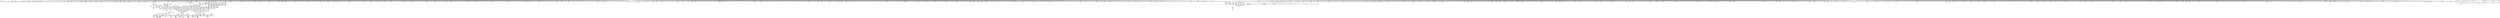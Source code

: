 digraph {
	CE0x3f55940 [shape=record,shape=Mrecord,label="{CE0x3f55940|selinux_socket_unix_stream_connect:_tmp10|security/selinux/hooks.c,4269|*SummSink*}"]
	CE0x3f260a0 [shape=record,shape=Mrecord,label="{CE0x3f260a0|1216:_i8*,_:_CRE_1076,1080_|*MultipleSource*|security/selinux/hooks.c,4260|Function::selinux_socket_unix_stream_connect&Arg::sock::}"]
	CE0x3f70330 [shape=record,shape=Mrecord,label="{CE0x3f70330|1216:_i8*,_:_CRE_876,877_}"]
	CE0x3f49a30 [shape=record,shape=Mrecord,label="{CE0x3f49a30|1216:_i8*,_:_CRE_237,238_}"]
	CE0x3f72510 [shape=record,shape=Mrecord,label="{CE0x3f72510|1216:_i8*,_:_CRE_976,980_|*MultipleSource*|Function::selinux_socket_unix_stream_connect&Arg::other::|security/selinux/hooks.c,4261}"]
	CE0x3ef7700 [shape=record,shape=Mrecord,label="{CE0x3ef7700|1216:_i8*,_:_CRE_151,152_}"]
	CE0x3f0be60 [shape=record,shape=Mrecord,label="{CE0x3f0be60|1216:_i8*,_:_CRE_6,7_}"]
	CE0x3f6cf20 [shape=record,shape=Mrecord,label="{CE0x3f6cf20|1216:_i8*,_:_CRE_827,828_}"]
	CE0x3f46320 [shape=record,shape=Mrecord,label="{CE0x3f46320|1216:_i8*,_:_CRE_179,180_}"]
	CE0x3f57660 [shape=record,shape=Mrecord,label="{CE0x3f57660|1216:_i8*,_:_CRE_528,536_|*MultipleSource*|Function::selinux_socket_unix_stream_connect&Arg::other::|security/selinux/hooks.c,4261}"]
	CE0x3f70110 [shape=record,shape=Mrecord,label="{CE0x3f70110|1216:_i8*,_:_CRE_874,875_}"]
	CE0x3f54080 [shape=record,shape=Mrecord,label="{CE0x3f54080|selinux_socket_unix_stream_connect:_net3|security/selinux/hooks.c,4268|*SummSink*}"]
	CE0x3ef4470 [shape=record,shape=Mrecord,label="{CE0x3ef4470|1216:_i8*,_:_CRE_62,63_}"]
	CE0x3f471d0 [shape=record,shape=Mrecord,label="{CE0x3f471d0|1216:_i8*,_:_CRE_199,200_}"]
	CE0x3f749e0 [shape=record,shape=Mrecord,label="{CE0x3f749e0|1216:_i8*,_:_CRE_1136,1140_|*MultipleSource*|Function::selinux_socket_unix_stream_connect&Arg::other::|security/selinux/hooks.c,4261}"]
	CE0x3f1c360 [shape=record,shape=Mrecord,label="{CE0x3f1c360|1216:_i8*,_:_CRE_728,732_|*MultipleSource*|security/selinux/hooks.c,4260|Function::selinux_socket_unix_stream_connect&Arg::sock::}"]
	CE0x3fdefd0 [shape=record,shape=Mrecord,label="{CE0x3fdefd0|selinux_socket_unix_stream_connect:_sid15|security/selinux/hooks.c,4285}"]
	CE0x3f63080 [shape=record,shape=Mrecord,label="{CE0x3f63080|1216:_i8*,_:_CRE_588,589_}"]
	CE0x3f5c350 [shape=record,shape=Mrecord,label="{CE0x3f5c350|1216:_i8*,_:_CRE_66,67_}"]
	CE0x3f1ef50 [shape=record,shape=Mrecord,label="{CE0x3f1ef50|1216:_i8*,_:_CRE_824,825_}"]
	CE0x3f73490 [shape=record,shape=Mrecord,label="{CE0x3f73490|1216:_i8*,_:_CRE_1040,1048_|*MultipleSource*|Function::selinux_socket_unix_stream_connect&Arg::other::|security/selinux/hooks.c,4261}"]
	CE0x3ef0460 [shape=record,shape=Mrecord,label="{CE0x3ef0460|1216:_i8*,_:_CRE_227,228_}"]
	CE0x3edb400 [shape=record,shape=Mrecord,label="{CE0x3edb400|_call_void_mcount()_#3|*SummSink*}"]
	CE0x3ecd860 [shape=record,shape=Mrecord,label="{CE0x3ecd860|1216:_i8*,_:_CRE_194,195_}"]
	CE0x3f67be0 [shape=record,shape=Mrecord,label="{CE0x3f67be0|1216:_i8*,_:_CRE_688,689_}"]
	CE0x3f06110 [shape=record,shape=Mrecord,label="{CE0x3f06110|1216:_i8*,_:_CRE_571,572_}"]
	CE0x3f0d190 [shape=record,shape=Mrecord,label="{CE0x3f0d190|1216:_i8*,_:_CRE_26,27_}"]
	CE0x3f66150 [shape=record,shape=Mrecord,label="{CE0x3f66150|1216:_i8*,_:_CRE_663,664_}"]
	CE0x3f42cd0 [shape=record,shape=Mrecord,label="{CE0x3f42cd0|1216:_i8*,_:_CRE_1240,1248_|*MultipleSource*|security/selinux/hooks.c,4260|Function::selinux_socket_unix_stream_connect&Arg::sock::}"]
	CE0x3ee33e0 [shape=record,shape=Mrecord,label="{CE0x3ee33e0|1216:_i8*,_:_CRE_89,90_}"]
	CE0x3f188f0 [shape=record,shape=Mrecord,label="{CE0x3f188f0|1216:_i8*,_:_CRE_682,683_}"]
	CE0x3ede550 [shape=record,shape=Mrecord,label="{CE0x3ede550|selinux_socket_unix_stream_connect:_sk_security2|security/selinux/hooks.c,4262|*SummSource*}"]
	CE0x3fc8c60 [shape=record,shape=Mrecord,label="{CE0x3fc8c60|selinux_socket_unix_stream_connect:_tmp8|security/selinux/hooks.c,4264}"]
	CE0x3edbb60 [shape=record,shape=Mrecord,label="{CE0x3edbb60|1216:_i8*,_:_CRE_243,244_}"]
	CE0x3fb5350 [shape=record,shape=Mrecord,label="{CE0x3fb5350|16:_i32,_20:_i32,_:_CMRE_20,24_|*MultipleSource*|*LoadInst*|security/selinux/hooks.c,4260|security/selinux/hooks.c,4260|security/selinux/hooks.c,4271}"]
	CE0x3f1f4a0 [shape=record,shape=Mrecord,label="{CE0x3f1f4a0|1216:_i8*,_:_CRE_829,830_}"]
	CE0x3f6b3c0 [shape=record,shape=Mrecord,label="{CE0x3f6b3c0|1216:_i8*,_:_CRE_784,792_|*MultipleSource*|Function::selinux_socket_unix_stream_connect&Arg::other::|security/selinux/hooks.c,4261}"]
	CE0x3fc59d0 [shape=record,shape=Mrecord,label="{CE0x3fc59d0|selinux_socket_unix_stream_connect:_sid8|security/selinux/hooks.c,4279|*SummSink*}"]
	CE0x3ef0570 [shape=record,shape=Mrecord,label="{CE0x3ef0570|1216:_i8*,_:_CRE_228,229_}"]
	CE0x3ef1400 [shape=record,shape=Mrecord,label="{CE0x3ef1400|selinux_socket_unix_stream_connect:_if.then13|*SummSource*}"]
	CE0x3f03fd0 [shape=record,shape=Mrecord,label="{CE0x3f03fd0|1216:_i8*,_:_CRE_539,540_}"]
	CE0x3f059a0 [shape=record,shape=Mrecord,label="{CE0x3f059a0|1216:_i8*,_:_CRE_564,565_}"]
	CE0x3ed5150 [shape=record,shape=Mrecord,label="{CE0x3ed5150|i32_59|*Constant*|*SummSource*}"]
	CE0x3f483e0 [shape=record,shape=Mrecord,label="{CE0x3f483e0|1216:_i8*,_:_CRE_216,217_}"]
	CE0x3f688a0 [shape=record,shape=Mrecord,label="{CE0x3f688a0|1216:_i8*,_:_CRE_700,701_}"]
	CE0x3f5c9b0 [shape=record,shape=Mrecord,label="{CE0x3f5c9b0|1216:_i8*,_:_CRE_72,73_}"]
	CE0x3f65f30 [shape=record,shape=Mrecord,label="{CE0x3f65f30|1216:_i8*,_:_CRE_661,662_}"]
	CE0x3f63c30 [shape=record,shape=Mrecord,label="{CE0x3f63c30|1216:_i8*,_:_CRE_599,600_}"]
	CE0x3eea4e0 [shape=record,shape=Mrecord,label="{CE0x3eea4e0|1216:_i8*,_:_CRE_216,217_}"]
	CE0x3f4e2b0 [shape=record,shape=Mrecord,label="{CE0x3f4e2b0|1216:_i8*,_:_CRE_375,376_}"]
	CE0x3f6a000 [shape=record,shape=Mrecord,label="{CE0x3f6a000|1216:_i8*,_:_CRE_728,732_|*MultipleSource*|Function::selinux_socket_unix_stream_connect&Arg::other::|security/selinux/hooks.c,4261}"]
	CE0x3f16750 [shape=record,shape=Mrecord,label="{CE0x3f16750|1216:_i8*,_:_CRE_650,651_}"]
	CE0x3fc4fe0 [shape=record,shape=Mrecord,label="{CE0x3fc4fe0|selinux_socket_unix_stream_connect:_peer_sid|security/selinux/hooks.c,4278}"]
	CE0x3f5ea30 [shape=record,shape=Mrecord,label="{CE0x3f5ea30|1216:_i8*,_:_CRE_101,102_}"]
	CE0x3f195b0 [shape=record,shape=Mrecord,label="{CE0x3f195b0|1216:_i8*,_:_CRE_694,695_}"]
	CE0x3f5d560 [shape=record,shape=Mrecord,label="{CE0x3f5d560|1216:_i8*,_:_CRE_83,84_}"]
	CE0x3fbd720 [shape=record,shape=Mrecord,label="{CE0x3fbd720|avc_has_perm:_requested|Function::avc_has_perm&Arg::requested::|*SummSource*}"]
	CE0x3eef050 [shape=record,shape=Mrecord,label="{CE0x3eef050|1216:_i8*,_:_CRE_280,288_|*MultipleSource*|security/selinux/hooks.c,4260|Function::selinux_socket_unix_stream_connect&Arg::sock::}"]
	CE0x3edc140 [shape=record,shape=Mrecord,label="{CE0x3edc140|1216:_i8*,_:_CRE_79,80_}"]
	CE0x3f6c8c0 [shape=record,shape=Mrecord,label="{CE0x3f6c8c0|1216:_i8*,_:_CRE_821,822_}"]
	CE0x3ec67f0 [shape=record,shape=Mrecord,label="{CE0x3ec67f0|1216:_i8*,_:_CRE_253,254_}"]
	CE0x3f557c0 [shape=record,shape=Mrecord,label="{CE0x3f557c0|selinux_socket_unix_stream_connect:_tmp10|security/selinux/hooks.c,4269|*SummSource*}"]
	CE0x3f59be0 [shape=record,shape=Mrecord,label="{CE0x3f59be0|1216:_i8*,_:_CRE_18,19_|*MultipleSource*|Function::selinux_socket_unix_stream_connect&Arg::other::|security/selinux/hooks.c,4261}"]
	CE0x3f02500 [shape=record,shape=Mrecord,label="{CE0x3f02500|1216:_i8*,_:_CRE_702,703_}"]
	CE0x3f51280 [shape=record,shape=Mrecord,label="{CE0x3f51280|1216:_i8*,_:_CRE_420,421_}"]
	CE0x3f4d1b0 [shape=record,shape=Mrecord,label="{CE0x3f4d1b0|1216:_i8*,_:_CRE_359,360_}"]
	CE0x3f473f0 [shape=record,shape=Mrecord,label="{CE0x3f473f0|1216:_i8*,_:_CRE_201,202_}"]
	CE0x3f61a30 [shape=record,shape=Mrecord,label="{CE0x3f61a30|1216:_i8*,_:_CRE_567,568_}"]
	CE0x3fe4910 [shape=record,shape=Mrecord,label="{CE0x3fe4910|selinux_socket_unix_stream_connect:_tmp34|security/selinux/hooks.c,4288|*SummSink*}"]
	CE0x3f68bd0 [shape=record,shape=Mrecord,label="{CE0x3f68bd0|1216:_i8*,_:_CRE_703,704_}"]
	CE0x3fba1e0 [shape=record,shape=Mrecord,label="{CE0x3fba1e0|selinux_socket_unix_stream_connect:_tmp13|security/selinux/hooks.c,4272}"]
	CE0x3f1fd20 [shape=record,shape=Mrecord,label="{CE0x3f1fd20|1216:_i8*,_:_CRE_837,838_}"]
	CE0x3f207c0 [shape=record,shape=Mrecord,label="{CE0x3f207c0|1216:_i8*,_:_CRE_847,848_}"]
	CE0x3f6e460 [shape=record,shape=Mrecord,label="{CE0x3f6e460|1216:_i8*,_:_CRE_847,848_}"]
	CE0x3f6dcf0 [shape=record,shape=Mrecord,label="{CE0x3f6dcf0|1216:_i8*,_:_CRE_840,841_}"]
	CE0x3f004e0 [shape=record,shape=Mrecord,label="{CE0x3f004e0|1216:_i8*,_:_CRE_143,144_}"]
	CE0x3f54760 [shape=record,shape=Mrecord,label="{CE0x3f54760|selinux_socket_unix_stream_connect:_u4|security/selinux/hooks.c,4269}"]
	CE0x3f25eb0 [shape=record,shape=Mrecord,label="{CE0x3f25eb0|1216:_i8*,_:_CRE_1072,1076_|*MultipleSource*|security/selinux/hooks.c,4260|Function::selinux_socket_unix_stream_connect&Arg::sock::}"]
	CE0x3fc01d0 [shape=record,shape=Mrecord,label="{CE0x3fc01d0|8:_%struct.sock*,_:_SCME_31,32_}"]
	CE0x3f780e0 [shape=record,shape=Mrecord,label="{CE0x3f780e0|selinux_socket_unix_stream_connect:_tmp4|*LoadInst*|security/selinux/hooks.c,4261|*SummSink*}"]
	CE0x3ef1a90 [shape=record,shape=Mrecord,label="{CE0x3ef1a90|1216:_i8*,_:_CRE_75,76_}"]
	CE0x3ed2970 [shape=record,shape=Mrecord,label="{CE0x3ed2970|selinux_socket_unix_stream_connect:_bb}"]
	CE0x3fc6c00 [shape=record,shape=Mrecord,label="{CE0x3fc6c00|selinux_socket_unix_stream_connect:_tmp21|security/selinux/hooks.c,4279|*SummSource*}"]
	CE0x3fc7370 [shape=record,shape=Mrecord,label="{CE0x3fc7370|selinux_socket_unix_stream_connect:_sid9|security/selinux/hooks.c,4279|*SummSource*}"]
	CE0x3f56440 [shape=record,shape=Mrecord,label="{CE0x3f56440|i32_2|*Constant*|*SummSource*}"]
	CE0x3f23ff0 [shape=record,shape=Mrecord,label="{CE0x3f23ff0|1216:_i8*,_:_CRE_964,968_|*MultipleSource*|security/selinux/hooks.c,4260|Function::selinux_socket_unix_stream_connect&Arg::sock::}"]
	CE0x3f51d20 [shape=record,shape=Mrecord,label="{CE0x3f51d20|1216:_i8*,_:_CRE_448,452_|*MultipleSource*|Function::selinux_socket_unix_stream_connect&Arg::other::|security/selinux/hooks.c,4261}"]
	CE0x3f14de0 [shape=record,shape=Mrecord,label="{CE0x3f14de0|1216:_i8*,_:_CRE_595,596_}"]
	CE0x3f25350 [shape=record,shape=Mrecord,label="{CE0x3f25350|1216:_i8*,_:_CRE_1024,1032_|*MultipleSource*|security/selinux/hooks.c,4260|Function::selinux_socket_unix_stream_connect&Arg::sock::}"]
	CE0x3f15aa0 [shape=record,shape=Mrecord,label="{CE0x3f15aa0|1216:_i8*,_:_CRE_607,608_}"]
	CE0x3f60830 [shape=record,shape=Mrecord,label="{CE0x3f60830|1216:_i8*,_:_CRE_132,133_}"]
	CE0x3f14340 [shape=record,shape=Mrecord,label="{CE0x3f14340|1216:_i8*,_:_CRE_585,586_}"]
	CE0x3faca90 [shape=record,shape=Mrecord,label="{CE0x3faca90|selinux_socket_unix_stream_connect:_sid7|security/selinux/hooks.c,4278|*SummSink*}"]
	CE0x3f44780 [shape=record,shape=Mrecord,label="{CE0x3f44780|1216:_i8*,_:_CRE_153,154_}"]
	CE0x3f6d7a0 [shape=record,shape=Mrecord,label="{CE0x3f6d7a0|1216:_i8*,_:_CRE_835,836_}"]
	CE0x3f59720 [shape=record,shape=Mrecord,label="{CE0x3f59720|1216:_i8*,_:_CRE_8,12_|*MultipleSource*|Function::selinux_socket_unix_stream_connect&Arg::other::|security/selinux/hooks.c,4261}"]
	CE0x3f48a40 [shape=record,shape=Mrecord,label="{CE0x3f48a40|1216:_i8*,_:_CRE_222,223_}"]
	CE0x3f4b4c0 [shape=record,shape=Mrecord,label="{CE0x3f4b4c0|1216:_i8*,_:_CRE_262,263_}"]
	CE0x3edb830 [shape=record,shape=Mrecord,label="{CE0x3edb830|1216:_i8*,_:_CRE_240,241_}"]
	CE0x3f51390 [shape=record,shape=Mrecord,label="{CE0x3f51390|1216:_i8*,_:_CRE_421,422_}"]
	CE0x3f635d0 [shape=record,shape=Mrecord,label="{CE0x3f635d0|1216:_i8*,_:_CRE_593,594_}"]
	CE0x3fb7630 [shape=record,shape=Mrecord,label="{CE0x3fb7630|i32_4|*Constant*|*SummSource*}"]
	CE0x3f592e0 [shape=record,shape=Mrecord,label="{CE0x3f592e0|1216:_i8*,_:_CRE_4,5_}"]
	CE0x3f1c250 [shape=record,shape=Mrecord,label="{CE0x3f1c250|1216:_i8*,_:_CRE_724,728_|*MultipleSource*|security/selinux/hooks.c,4260|Function::selinux_socket_unix_stream_connect&Arg::sock::}"]
	CE0x3ef3100 [shape=record,shape=Mrecord,label="{CE0x3ef3100|1216:_i8*,_:_CRE_92,93_}"]
	CE0x3f72ec0 [shape=record,shape=Mrecord,label="{CE0x3f72ec0|1216:_i8*,_:_CRE_1016,1024_|*MultipleSource*|Function::selinux_socket_unix_stream_connect&Arg::other::|security/selinux/hooks.c,4261}"]
	CE0x3f657c0 [shape=record,shape=Mrecord,label="{CE0x3f657c0|1216:_i8*,_:_CRE_654,655_}"]
	CE0x3f647e0 [shape=record,shape=Mrecord,label="{CE0x3f647e0|1216:_i8*,_:_CRE_616,620_|*MultipleSource*|Function::selinux_socket_unix_stream_connect&Arg::other::|security/selinux/hooks.c,4261}"]
	CE0x3f481c0 [shape=record,shape=Mrecord,label="{CE0x3f481c0|1216:_i8*,_:_CRE_214,215_}"]
	CE0x3f6f450 [shape=record,shape=Mrecord,label="{CE0x3f6f450|1216:_i8*,_:_CRE_862,863_}"]
	CE0x3f75580 [shape=record,shape=Mrecord,label="{CE0x3f75580|1216:_i8*,_:_CRE_1158,1159_}"]
	CE0x3f5cdf0 [shape=record,shape=Mrecord,label="{CE0x3f5cdf0|1216:_i8*,_:_CRE_76,77_}"]
	CE0x3eede50 [shape=record,shape=Mrecord,label="{CE0x3eede50|1216:_i8*,_:_CRE_115,116_}"]
	CE0x3f20f30 [shape=record,shape=Mrecord,label="{CE0x3f20f30|1216:_i8*,_:_CRE_854,855_}"]
	CE0x3f24f70 [shape=record,shape=Mrecord,label="{CE0x3f24f70|1216:_i8*,_:_CRE_1008,1016_|*MultipleSource*|security/selinux/hooks.c,4260|Function::selinux_socket_unix_stream_connect&Arg::sock::}"]
	CE0x3f05230 [shape=record,shape=Mrecord,label="{CE0x3f05230|1216:_i8*,_:_CRE_557,558_}"]
	CE0x3ed8c10 [shape=record,shape=Mrecord,label="{CE0x3ed8c10|1216:_i8*,_:_CRE_48,56_|*MultipleSource*|security/selinux/hooks.c,4260|Function::selinux_socket_unix_stream_connect&Arg::sock::}"]
	CE0x3f5ac50 [shape=record,shape=Mrecord,label="{CE0x3f5ac50|1216:_i8*,_:_CRE_32,33_}"]
	CE0x3f6e680 [shape=record,shape=Mrecord,label="{CE0x3f6e680|1216:_i8*,_:_CRE_849,850_}"]
	CE0x3f658d0 [shape=record,shape=Mrecord,label="{CE0x3f658d0|1216:_i8*,_:_CRE_655,656_}"]
	CE0x3f5e5f0 [shape=record,shape=Mrecord,label="{CE0x3f5e5f0|1216:_i8*,_:_CRE_97,98_}"]
	CE0x3f767b0 [shape=record,shape=Mrecord,label="{CE0x3f767b0|1216:_i8*,_:_CRE_1212,1216_|*MultipleSource*|Function::selinux_socket_unix_stream_connect&Arg::other::|security/selinux/hooks.c,4261}"]
	CE0x3eff2f0 [shape=record,shape=Mrecord,label="{CE0x3eff2f0|selinux_socket_unix_stream_connect:_tmp|*SummSink*}"]
	CE0x3f6f890 [shape=record,shape=Mrecord,label="{CE0x3f6f890|1216:_i8*,_:_CRE_866,867_}"]
	CE0x3f46430 [shape=record,shape=Mrecord,label="{CE0x3f46430|1216:_i8*,_:_CRE_180,181_}"]
	CE0x3fd1530 [shape=record,shape=Mrecord,label="{CE0x3fd1530|i64_5|*Constant*}"]
	CE0x3fb5700 [shape=record,shape=Mrecord,label="{CE0x3fb5700|selinux_socket_unix_stream_connect:_tmp11|security/selinux/hooks.c,4271|*SummSource*}"]
	CE0x3ee0000 [shape=record,shape=Mrecord,label="{CE0x3ee0000|1216:_i8*,_:_CRE_381,382_}"]
	CE0x3fc1bf0 [shape=record,shape=Mrecord,label="{CE0x3fc1bf0|8:_%struct.sock*,_:_SCME_53,54_}"]
	CE0x3ec7f00 [shape=record,shape=Mrecord,label="{CE0x3ec7f00|selinux_socket_unix_stream_connect:_tmp|*SummSource*}"]
	CE0x3f69bc0 [shape=record,shape=Mrecord,label="{CE0x3f69bc0|1216:_i8*,_:_CRE_718,719_}"]
	CE0x3f6b5b0 [shape=record,shape=Mrecord,label="{CE0x3f6b5b0|1216:_i8*,_:_CRE_792,800_|*MultipleSource*|Function::selinux_socket_unix_stream_connect&Arg::other::|security/selinux/hooks.c,4261}"]
	CE0x3f46e50 [shape=record,shape=Mrecord,label="{CE0x3f46e50|1216:_i8*,_:_CRE_195,196_}"]
	CE0x3f69780 [shape=record,shape=Mrecord,label="{CE0x3f69780|1216:_i8*,_:_CRE_714,715_}"]
	CE0x3f1f8e0 [shape=record,shape=Mrecord,label="{CE0x3f1f8e0|1216:_i8*,_:_CRE_833,834_}"]
	CE0x3f58950 [shape=record,shape=Mrecord,label="{CE0x3f58950|selinux_socket_unix_stream_connect:_sk_security1|security/selinux/hooks.c,4261|*SummSource*}"]
	CE0x3ef1bd0 [shape=record,shape=Mrecord,label="{CE0x3ef1bd0|1216:_i8*,_:_CRE_64,65_}"]
	CE0x3f27e40 [shape=record,shape=Mrecord,label="{CE0x3f27e40|1216:_i8*,_:_CRE_1176,1184_|*MultipleSource*|security/selinux/hooks.c,4260|Function::selinux_socket_unix_stream_connect&Arg::sock::}"]
	CE0x3f27570 [shape=record,shape=Mrecord,label="{CE0x3f27570|1216:_i8*,_:_CRE_1155,1156_}"]
	CE0x3ede430 [shape=record,shape=Mrecord,label="{CE0x3ede430|selinux_socket_unix_stream_connect:_newsk|Function::selinux_socket_unix_stream_connect&Arg::newsk::|*SummSink*}"]
	CE0x3f4dc50 [shape=record,shape=Mrecord,label="{CE0x3f4dc50|1216:_i8*,_:_CRE_369,370_}"]
	CE0x3fe4ca0 [shape=record,shape=Mrecord,label="{CE0x3fe4ca0|_ret_i32_%retval.0,_!dbg_!27762|security/selinux/hooks.c,4288}"]
	CE0x3fc1d20 [shape=record,shape=Mrecord,label="{CE0x3fc1d20|8:_%struct.sock*,_:_SCME_54,55_}"]
	CE0x3fbac30 [shape=record,shape=Mrecord,label="{CE0x3fbac30|selinux_socket_unix_stream_connect:_call|security/selinux/hooks.c,4271|*SummSink*}"]
	CE0x3ed0230 [shape=record,shape=Mrecord,label="{CE0x3ed0230|selinux_socket_unix_stream_connect:_entry|*SummSink*}"]
	CE0x3f1bd00 [shape=record,shape=Mrecord,label="{CE0x3f1bd00|1216:_i8*,_:_CRE_716,717_}"]
	CE0x3f1d340 [shape=record,shape=Mrecord,label="{CE0x3f1d340|1216:_i8*,_:_CRE_772,776_|*MultipleSource*|security/selinux/hooks.c,4260|Function::selinux_socket_unix_stream_connect&Arg::sock::}"]
	CE0x3ec6d40 [shape=record,shape=Mrecord,label="{CE0x3ec6d40|1216:_i8*,_:_CRE_258,259_}"]
	CE0x3f21040 [shape=record,shape=Mrecord,label="{CE0x3f21040|1216:_i8*,_:_CRE_855,856_}"]
	CE0x3f1fc10 [shape=record,shape=Mrecord,label="{CE0x3f1fc10|1216:_i8*,_:_CRE_836,837_}"]
	CE0x3f62d50 [shape=record,shape=Mrecord,label="{CE0x3f62d50|1216:_i8*,_:_CRE_585,586_}"]
	CE0x3f59170 [shape=record,shape=Mrecord,label="{CE0x3f59170|selinux_socket_unix_stream_connect:_tmp5|security/selinux/hooks.c,4261}"]
	CE0x3f04bd0 [shape=record,shape=Mrecord,label="{CE0x3f04bd0|1216:_i8*,_:_CRE_551,552_}"]
	CE0x3f022e0 [shape=record,shape=Mrecord,label="{CE0x3f022e0|1216:_i8*,_:_CRE_700,701_}"]
	CE0x3ed24a0 [shape=record,shape=Mrecord,label="{CE0x3ed24a0|i32_59|*Constant*|*SummSink*}"]
	CE0x3f64180 [shape=record,shape=Mrecord,label="{CE0x3f64180|1216:_i8*,_:_CRE_604,605_}"]
	CE0x3ef2a50 [shape=record,shape=Mrecord,label="{CE0x3ef2a50|1216:_i8*,_:_CRE_336,344_|*MultipleSource*|security/selinux/hooks.c,4260|Function::selinux_socket_unix_stream_connect&Arg::sock::}"]
	CE0x3f60b60 [shape=record,shape=Mrecord,label="{CE0x3f60b60|1216:_i8*,_:_CRE_135,136_}"]
	CE0x3ed21e0 [shape=record,shape=Mrecord,label="{CE0x3ed21e0|selinux_socket_unix_stream_connect:_bb|*SummSource*}"]
	CE0x3f4ac40 [shape=record,shape=Mrecord,label="{CE0x3f4ac40|1216:_i8*,_:_CRE_254,255_}"]
	CE0x3f4fa10 [shape=record,shape=Mrecord,label="{CE0x3f4fa10|1216:_i8*,_:_CRE_397,398_}"]
	CE0x3ee1730 [shape=record,shape=Mrecord,label="{CE0x3ee1730|1216:_i8*,_:_CRE_410,411_}"]
	"CONST[source:0(mediator),value:2(dynamic)][purpose:{object}]"
	CE0x3f524e0 [shape=record,shape=Mrecord,label="{CE0x3f524e0|1216:_i8*,_:_CRE_464,468_|*MultipleSource*|Function::selinux_socket_unix_stream_connect&Arg::other::|security/selinux/hooks.c,4261}"]
	CE0x3eef840 [shape=record,shape=Mrecord,label="{CE0x3eef840|1216:_i8*,_:_CRE_247,248_}"]
	CE0x3f1a6c0 [shape=record,shape=Mrecord,label="{CE0x3f1a6c0|1216:_i8*,_:_CRE_548,549_}"]
	CE0x3fd1450 [shape=record,shape=Mrecord,label="{CE0x3fd1450|i64_4|*Constant*|*SummSink*}"]
	CE0x3fde580 [shape=record,shape=Mrecord,label="{CE0x3fde580|selinux_socket_unix_stream_connect:_tmp30|security/selinux/hooks.c,4285}"]
	CE0x3f04350 [shape=record,shape=Mrecord,label="{CE0x3f04350|1216:_i8*,_:_CRE_543,544_}"]
	CE0x3ed30c0 [shape=record,shape=Mrecord,label="{CE0x3ed30c0|1216:_i8*,_:_CRE_86,87_}"]
	CE0x3fc9610 [shape=record,shape=Mrecord,label="{CE0x3fc9610|selinux_socket_unix_stream_connect:_tmp9|security/selinux/hooks.c,4264|*SummSink*}"]
	CE0x3f48930 [shape=record,shape=Mrecord,label="{CE0x3f48930|1216:_i8*,_:_CRE_221,222_}"]
	CE0x3f05450 [shape=record,shape=Mrecord,label="{CE0x3f05450|1216:_i8*,_:_CRE_559,560_}"]
	CE0x3f06440 [shape=record,shape=Mrecord,label="{CE0x3f06440|1216:_i8*,_:_CRE_574,575_}"]
	CE0x3f5a270 [shape=record,shape=Mrecord,label="{CE0x3f5a270|1216:_i8*,_:_CRE_24,25_}"]
	CE0x3f68ac0 [shape=record,shape=Mrecord,label="{CE0x3f68ac0|1216:_i8*,_:_CRE_702,703_}"]
	CE0x3f06220 [shape=record,shape=Mrecord,label="{CE0x3f06220|1216:_i8*,_:_CRE_572,573_}"]
	CE0x3f1c990 [shape=record,shape=Mrecord,label="{CE0x3f1c990|1216:_i8*,_:_CRE_744,752_|*MultipleSource*|security/selinux/hooks.c,4260|Function::selinux_socket_unix_stream_connect&Arg::sock::}"]
	CE0x3fc1140 [shape=record,shape=Mrecord,label="{CE0x3fc1140|8:_%struct.sock*,_:_SCME_44,45_}"]
	CE0x3fd3c70 [shape=record,shape=Mrecord,label="{CE0x3fd3c70|selinux_socket_unix_stream_connect:_tmp27|security/selinux/hooks.c,4282}"]
	CE0x3fcfc80 [shape=record,shape=Mrecord,label="{CE0x3fcfc80|selinux_socket_unix_stream_connect:_call11|security/selinux/hooks.c,4279|*SummSource*}"]
	CE0x3f04680 [shape=record,shape=Mrecord,label="{CE0x3f04680|1216:_i8*,_:_CRE_546,547_}"]
	CE0x3f15110 [shape=record,shape=Mrecord,label="{CE0x3f15110|1216:_i8*,_:_CRE_598,599_}"]
	CE0x3edbeb0 [shape=record,shape=Mrecord,label="{CE0x3edbeb0|1216:_i8*,_:_CRE_74,75_}"]
	CE0x3f14670 [shape=record,shape=Mrecord,label="{CE0x3f14670|1216:_i8*,_:_CRE_588,589_}"]
	CE0x3f0ac00 [shape=record,shape=Mrecord,label="{CE0x3f0ac00|1216:_i8*,_:_CRE_28,29_}"]
	CE0x3f05ab0 [shape=record,shape=Mrecord,label="{CE0x3f05ab0|1216:_i8*,_:_CRE_565,566_}"]
	CE0x3f14450 [shape=record,shape=Mrecord,label="{CE0x3f14450|1216:_i8*,_:_CRE_586,587_}"]
	CE0x3ef4220 [shape=record,shape=Mrecord,label="{CE0x3ef4220|selinux_socket_unix_stream_connect:_tmp16|security/selinux/hooks.c,4274|*SummSource*}"]
	CE0x3f205a0 [shape=record,shape=Mrecord,label="{CE0x3f205a0|1216:_i8*,_:_CRE_845,846_}"]
	CE0x3edcb20 [shape=record,shape=Mrecord,label="{CE0x3edcb20|1216:_i8*,_:_CRE_167,168_}"]
	CE0x3edf230 [shape=record,shape=Mrecord,label="{CE0x3edf230|1216:_i8*,_:_CRE_73,74_}"]
	CE0x3f1b6b0 [shape=record,shape=Mrecord,label="{CE0x3f1b6b0|1216:_i8*,_:_CRE_563,564_}"]
	CE0x3f503a0 [shape=record,shape=Mrecord,label="{CE0x3f503a0|1216:_i8*,_:_CRE_406,407_}"]
	CE0x3f5b2b0 [shape=record,shape=Mrecord,label="{CE0x3f5b2b0|1216:_i8*,_:_CRE_38,39_}"]
	CE0x3eee270 [shape=record,shape=Mrecord,label="{CE0x3eee270|1216:_i8*,_:_CRE_163,164_}"]
	CE0x3ee2d20 [shape=record,shape=Mrecord,label="{CE0x3ee2d20|1216:_i8*,_:_CRE_38,39_}"]
	CE0x3f62a20 [shape=record,shape=Mrecord,label="{CE0x3f62a20|1216:_i8*,_:_CRE_582,583_}"]
	CE0x3f73e40 [shape=record,shape=Mrecord,label="{CE0x3f73e40|1216:_i8*,_:_CRE_1076,1080_|*MultipleSource*|Function::selinux_socket_unix_stream_connect&Arg::other::|security/selinux/hooks.c,4261}"]
	CE0x3fd05d0 [shape=record,shape=Mrecord,label="{CE0x3fd05d0|selinux_socket_unix_stream_connect:_tobool12|security/selinux/hooks.c,4281}"]
	CE0x3f23130 [shape=record,shape=Mrecord,label="{CE0x3f23130|1216:_i8*,_:_CRE_900,904_|*MultipleSource*|security/selinux/hooks.c,4260|Function::selinux_socket_unix_stream_connect&Arg::sock::}"]
	CE0x3f13df0 [shape=record,shape=Mrecord,label="{CE0x3f13df0|1216:_i8*,_:_CRE_580,581_}"]
	CE0x3f28fe0 [shape=record,shape=Mrecord,label="{CE0x3f28fe0|1216:_i8*,_:_CRE_1228,1232_|*MultipleSource*|security/selinux/hooks.c,4260|Function::selinux_socket_unix_stream_connect&Arg::sock::}"]
	CE0x3faabc0 [shape=record,shape=Mrecord,label="{CE0x3faabc0|selinux_socket_unix_stream_connect:_tmp6|*LoadInst*|security/selinux/hooks.c,4262}"]
	CE0x3f64290 [shape=record,shape=Mrecord,label="{CE0x3f64290|1216:_i8*,_:_CRE_605,606_}"]
	CE0x3f23c50 [shape=record,shape=Mrecord,label="{CE0x3f23c50|1216:_i8*,_:_CRE_952,960_|*MultipleSource*|security/selinux/hooks.c,4260|Function::selinux_socket_unix_stream_connect&Arg::sock::}"]
	CE0x3f1a170 [shape=record,shape=Mrecord,label="{CE0x3f1a170|1216:_i8*,_:_CRE_543,544_}"]
	CE0x3f15880 [shape=record,shape=Mrecord,label="{CE0x3f15880|1216:_i8*,_:_CRE_605,606_}"]
	CE0x558d530 [shape=record,shape=Mrecord,label="{CE0x558d530|1216:_i8*,_:_CRE_19,20_|*MultipleSource*|security/selinux/hooks.c,4260|Function::selinux_socket_unix_stream_connect&Arg::sock::}"]
	CE0x3f1dee0 [shape=record,shape=Mrecord,label="{CE0x3f1dee0|1216:_i8*,_:_CRE_809,810_}"]
	CE0x3f47830 [shape=record,shape=Mrecord,label="{CE0x3f47830|1216:_i8*,_:_CRE_205,206_}"]
	CE0x3f44670 [shape=record,shape=Mrecord,label="{CE0x3f44670|1216:_i8*,_:_CRE_152,153_}"]
	CE0x3ed9970 [shape=record,shape=Mrecord,label="{CE0x3ed9970|1216:_i8*,_:_CRE_57,58_}"]
	CE0x3ef26d0 [shape=record,shape=Mrecord,label="{CE0x3ef26d0|1216:_i8*,_:_CRE_352,353_}"]
	CE0x3f44ab0 [shape=record,shape=Mrecord,label="{CE0x3f44ab0|1216:_i8*,_:_CRE_156,157_}"]
	CE0x3ef2660 [shape=record,shape=Mrecord,label="{CE0x3ef2660|1216:_i8*,_:_CRE_312,316_|*MultipleSource*|security/selinux/hooks.c,4260|Function::selinux_socket_unix_stream_connect&Arg::sock::}"]
	CE0x3f689b0 [shape=record,shape=Mrecord,label="{CE0x3f689b0|1216:_i8*,_:_CRE_701,702_}"]
	CE0x3f48710 [shape=record,shape=Mrecord,label="{CE0x3f48710|1216:_i8*,_:_CRE_219,220_}"]
	CE0x3f47940 [shape=record,shape=Mrecord,label="{CE0x3f47940|1216:_i8*,_:_CRE_206,207_}"]
	CE0x3ef49f0 [shape=record,shape=Mrecord,label="{CE0x3ef49f0|1216:_i8*,_:_CRE_176,177_}"]
	CE0x3edd460 [shape=record,shape=Mrecord,label="{CE0x3edd460|1216:_i8*,_:_CRE_5,6_}"]
	CE0x3f02b60 [shape=record,shape=Mrecord,label="{CE0x3f02b60|1216:_i8*,_:_CRE_708,709_}"]
	CE0x3edccc0 [shape=record,shape=Mrecord,label="{CE0x3edccc0|1216:_i8*,_:_CRE_169,170_}"]
	CE0x3ed1000 [shape=record,shape=Mrecord,label="{CE0x3ed1000|selinux_socket_unix_stream_connect:_if.then}"]
	CE0x3f138d0 [shape=record,shape=Mrecord,label="{CE0x3f138d0|selinux_socket_unix_stream_connect:_tmp3|security/selinux/hooks.c,4260}"]
	CE0x3edf7d0 [shape=record,shape=Mrecord,label="{CE0x3edf7d0|1216:_i8*,_:_CRE_183,184_}"]
	CE0x3f197d0 [shape=record,shape=Mrecord,label="{CE0x3f197d0|1216:_i8*,_:_CRE_696,697_}"]
	CE0x3f5cac0 [shape=record,shape=Mrecord,label="{CE0x3f5cac0|1216:_i8*,_:_CRE_73,74_}"]
	CE0x3ef0350 [shape=record,shape=Mrecord,label="{CE0x3ef0350|1216:_i8*,_:_CRE_226,227_}"]
	CE0x3f4bd40 [shape=record,shape=Mrecord,label="{CE0x3f4bd40|1216:_i8*,_:_CRE_304,312_|*MultipleSource*|Function::selinux_socket_unix_stream_connect&Arg::other::|security/selinux/hooks.c,4261}"]
	CE0x3ee1510 [shape=record,shape=Mrecord,label="{CE0x3ee1510|1216:_i8*,_:_CRE_408,409_}"]
	CE0x3f15f70 [shape=record,shape=Mrecord,label="{CE0x3f15f70|1216:_i8*,_:_CRE_624,632_|*MultipleSource*|security/selinux/hooks.c,4260|Function::selinux_socket_unix_stream_connect&Arg::sock::}"]
	CE0x3f22250 [shape=record,shape=Mrecord,label="{CE0x3f22250|1216:_i8*,_:_CRE_872,873_}"]
	CE0x3faadb0 [shape=record,shape=Mrecord,label="{CE0x3faadb0|selinux_socket_unix_stream_connect:_tmp6|*LoadInst*|security/selinux/hooks.c,4262|*SummSource*}"]
	CE0x3eefc80 [shape=record,shape=Mrecord,label="{CE0x3eefc80|1216:_i8*,_:_CRE_251,252_}"]
	CE0x3f6a440 [shape=record,shape=Mrecord,label="{CE0x3f6a440|1216:_i8*,_:_CRE_736,740_|*MultipleSource*|Function::selinux_socket_unix_stream_connect&Arg::other::|security/selinux/hooks.c,4261}"]
	CE0x3f95c40 [shape=record,shape=Mrecord,label="{CE0x3f95c40|selinux_socket_unix_stream_connect:_tmp5|security/selinux/hooks.c,4261|*SummSource*}"]
	CE0x3f6e570 [shape=record,shape=Mrecord,label="{CE0x3f6e570|1216:_i8*,_:_CRE_848,849_}"]
	CE0x3fbdcf0 [shape=record,shape=Mrecord,label="{CE0x3fbdcf0|avc_has_perm:_auditdata|Function::avc_has_perm&Arg::auditdata::|*SummSink*}"]
	CE0x3f5c8a0 [shape=record,shape=Mrecord,label="{CE0x3f5c8a0|1216:_i8*,_:_CRE_71,72_}"]
	CE0x3f48d70 [shape=record,shape=Mrecord,label="{CE0x3f48d70|1216:_i8*,_:_CRE_225,226_}"]
	CE0x3f17080 [shape=record,shape=Mrecord,label="{CE0x3f17080|1216:_i8*,_:_CRE_659,660_}"]
	CE0x3f20d10 [shape=record,shape=Mrecord,label="{CE0x3f20d10|1216:_i8*,_:_CRE_852,853_}"]
	CE0x3f25160 [shape=record,shape=Mrecord,label="{CE0x3f25160|1216:_i8*,_:_CRE_1016,1024_|*MultipleSource*|security/selinux/hooks.c,4260|Function::selinux_socket_unix_stream_connect&Arg::sock::}"]
	CE0x5e4fa10 [shape=record,shape=Mrecord,label="{CE0x5e4fa10|selinux_socket_unix_stream_connect:_sk_security|security/selinux/hooks.c,4260|*SummSink*}"]
	CE0x3f6d8b0 [shape=record,shape=Mrecord,label="{CE0x3f6d8b0|1216:_i8*,_:_CRE_836,837_}"]
	CE0x3f21ae0 [shape=record,shape=Mrecord,label="{CE0x3f21ae0|1216:_i8*,_:_CRE_865,866_}"]
	CE0x3fbfac0 [shape=record,shape=Mrecord,label="{CE0x3fbfac0|8:_%struct.sock*,_:_SCME_25,26_}"]
	CE0x3f73680 [shape=record,shape=Mrecord,label="{CE0x3f73680|1216:_i8*,_:_CRE_1048,1056_|*MultipleSource*|Function::selinux_socket_unix_stream_connect&Arg::other::|security/selinux/hooks.c,4261}"]
	CE0x3f46a90 [shape=record,shape=Mrecord,label="{CE0x3f46a90|1216:_i8*,_:_CRE_193,194_}"]
	CE0x3ed8f00 [shape=record,shape=Mrecord,label="{CE0x3ed8f00|1216:_i8*,_:_CRE_355,356_}"]
	CE0x3f038a0 [shape=record,shape=Mrecord,label="{CE0x3f038a0|1216:_i8*,_:_CRE_520,528_|*MultipleSource*|security/selinux/hooks.c,4260|Function::selinux_socket_unix_stream_connect&Arg::sock::}"]
	CE0x3f1e0d0 [shape=record,shape=Mrecord,label="{CE0x3f1e0d0|1216:_i8*,_:_CRE_810,811_}"]
	CE0x3f505c0 [shape=record,shape=Mrecord,label="{CE0x3f505c0|1216:_i8*,_:_CRE_408,409_}"]
	CE0x3f05890 [shape=record,shape=Mrecord,label="{CE0x3f05890|1216:_i8*,_:_CRE_563,564_}"]
	CE0x3f5dbc0 [shape=record,shape=Mrecord,label="{CE0x3f5dbc0|1216:_i8*,_:_CRE_88,89_}"]
	CE0x3f0d030 [shape=record,shape=Mrecord,label="{CE0x3f0d030|1216:_i8*,_:_CRE_25,26_}"]
	CE0x5c94620 [shape=record,shape=Mrecord,label="{CE0x5c94620|1216:_i8*,_:_CRE_12,16_|*MultipleSource*|security/selinux/hooks.c,4260|Function::selinux_socket_unix_stream_connect&Arg::sock::}"]
	CE0x3f1ec20 [shape=record,shape=Mrecord,label="{CE0x3f1ec20|1216:_i8*,_:_CRE_821,822_}"]
	CE0x3fca320 [shape=record,shape=Mrecord,label="{CE0x3fca320|i64*_getelementptr_inbounds_(_9_x_i64_,_9_x_i64_*___llvm_gcov_ctr339,_i64_0,_i64_3)|*Constant*|*SummSink*}"]
	CE0x4bee500 [shape=record,shape=Mrecord,label="{CE0x4bee500|1216:_i8*,_:_CRE_119,120_}"]
	CE0x3eeda80 [shape=record,shape=Mrecord,label="{CE0x3eeda80|selinux_socket_unix_stream_connect:_sclass|security/selinux/hooks.c,4272|*SummSource*}"]
	CE0x3ee0ac0 [shape=record,shape=Mrecord,label="{CE0x3ee0ac0|8:_%struct.sock*,_:_SCME_16,18_|*MultipleSource*|security/selinux/hooks.c, 4264|security/selinux/hooks.c,4264|security/selinux/hooks.c,4264}"]
	CE0x3ee7370 [shape=record,shape=Mrecord,label="{CE0x3ee7370|1216:_i8*,_:_CRE_456,458_|*MultipleSource*|security/selinux/hooks.c,4260|Function::selinux_socket_unix_stream_connect&Arg::sock::}"]
	CE0x3f19280 [shape=record,shape=Mrecord,label="{CE0x3f19280|1216:_i8*,_:_CRE_691,692_}"]
	CE0x3f1f5b0 [shape=record,shape=Mrecord,label="{CE0x3f1f5b0|1216:_i8*,_:_CRE_830,831_}"]
	CE0x3f1e6d0 [shape=record,shape=Mrecord,label="{CE0x3f1e6d0|1216:_i8*,_:_CRE_816,817_}"]
	CE0x3f5b910 [shape=record,shape=Mrecord,label="{CE0x3f5b910|1216:_i8*,_:_CRE_57,58_}"]
	CE0x3ee11e0 [shape=record,shape=Mrecord,label="{CE0x3ee11e0|1216:_i8*,_:_CRE_432,440_|*MultipleSource*|security/selinux/hooks.c,4260|Function::selinux_socket_unix_stream_connect&Arg::sock::}"]
	CE0x3f44120 [shape=record,shape=Mrecord,label="{CE0x3f44120|1216:_i8*,_:_CRE_147,148_}"]
	CE0x3f02610 [shape=record,shape=Mrecord,label="{CE0x3f02610|1216:_i8*,_:_CRE_703,704_}"]
	CE0x3ecac90 [shape=record,shape=Mrecord,label="{CE0x3ecac90|selinux_socket_unix_stream_connect:_cleanup}"]
	CE0x3eec270 [shape=record,shape=Mrecord,label="{CE0x3eec270|1216:_i8*,_:_CRE_160,161_}"]
	CE0x3ef0c70 [shape=record,shape=Mrecord,label="{CE0x3ef0c70|1216:_i8*,_:_CRE_125,126_}"]
	CE0x3fbe240 [shape=record,shape=Mrecord,label="{CE0x3fbe240|selinux_socket_unix_stream_connect:_tobool|security/selinux/hooks.c,4274|*SummSink*}"]
	CE0x3f4e5e0 [shape=record,shape=Mrecord,label="{CE0x3f4e5e0|1216:_i8*,_:_CRE_378,379_}"]
	CE0x3f63b20 [shape=record,shape=Mrecord,label="{CE0x3f63b20|1216:_i8*,_:_CRE_598,599_}"]
	CE0x3fbf5c0 [shape=record,shape=Mrecord,label="{CE0x3fbf5c0|8:_%struct.sock*,_:_SCME_18,20_|*MultipleSource*|security/selinux/hooks.c, 4264|security/selinux/hooks.c,4264|security/selinux/hooks.c,4264}"]
	CE0x3ed6330 [shape=record,shape=Mrecord,label="{CE0x3ed6330|1216:_i8*,_:_CRE_362,363_}"]
	CE0x3eed430 [shape=record,shape=Mrecord,label="{CE0x3eed430|_ret_i32_%retval.0,_!dbg_!27762|security/selinux/hooks.c,4288|*SummSink*}"]
	CE0x3f16e60 [shape=record,shape=Mrecord,label="{CE0x3f16e60|1216:_i8*,_:_CRE_657,658_}"]
	CE0x3fc4c00 [shape=record,shape=Mrecord,label="{CE0x3fc4c00|i32_3|*Constant*}"]
	CE0x3f49c50 [shape=record,shape=Mrecord,label="{CE0x3f49c50|1216:_i8*,_:_CRE_239,240_}"]
	CE0x3f4f2a0 [shape=record,shape=Mrecord,label="{CE0x3f4f2a0|1216:_i8*,_:_CRE_390,391_}"]
	CE0x3fc45a0 [shape=record,shape=Mrecord,label="{CE0x3fc45a0|selinux_socket_unix_stream_connect:_tmp20|security/selinux/hooks.c,4278|*SummSink*}"]
	CE0x3ede880 [shape=record,shape=Mrecord,label="{CE0x3ede880|selinux_socket_unix_stream_connect:_sk_security2|security/selinux/hooks.c,4262|*SummSink*}"]
	CE0x3fc08f0 [shape=record,shape=Mrecord,label="{CE0x3fc08f0|8:_%struct.sock*,_:_SCME_37,38_}"]
	CE0x3f52ca0 [shape=record,shape=Mrecord,label="{CE0x3f52ca0|1216:_i8*,_:_CRE_480,488_|*MultipleSource*|Function::selinux_socket_unix_stream_connect&Arg::other::|security/selinux/hooks.c,4261}"]
	CE0x3edd3f0 [shape=record,shape=Mrecord,label="{CE0x3edd3f0|1216:_i8*,_:_CRE_4,5_}"]
	CE0x3f47a50 [shape=record,shape=Mrecord,label="{CE0x3f47a50|1216:_i8*,_:_CRE_207,208_}"]
	CE0x3fd5050 [shape=record,shape=Mrecord,label="{CE0x3fd5050|selinux_socket_unix_stream_connect:_tmp29|security/selinux/hooks.c,4285|*SummSource*}"]
	CE0x3f6a820 [shape=record,shape=Mrecord,label="{CE0x3f6a820|1216:_i8*,_:_CRE_752,760_|*MultipleSource*|Function::selinux_socket_unix_stream_connect&Arg::other::|security/selinux/hooks.c,4261}"]
	CE0x3f6e9b0 [shape=record,shape=Mrecord,label="{CE0x3f6e9b0|1216:_i8*,_:_CRE_852,853_}"]
	CE0x3fc9f00 [shape=record,shape=Mrecord,label="{CE0x3fc9f00|selinux_socket_unix_stream_connect:_tobool|security/selinux/hooks.c,4274|*SummSource*}"]
	CE0x3ef33f0 [shape=record,shape=Mrecord,label="{CE0x3ef33f0|1216:_i8*,_:_CRE_96,97_}"]
	CE0x3ee1620 [shape=record,shape=Mrecord,label="{CE0x3ee1620|1216:_i8*,_:_CRE_409,410_}"]
	CE0x3f03e60 [shape=record,shape=Mrecord,label="{CE0x3f03e60|1216:_i8*,_:_CRE_538,539_}"]
	CE0x3f048a0 [shape=record,shape=Mrecord,label="{CE0x3f048a0|1216:_i8*,_:_CRE_548,549_}"]
	CE0x3fc1730 [shape=record,shape=Mrecord,label="{CE0x3fc1730|8:_%struct.sock*,_:_SCME_49,50_}"]
	CE0x3ecdbf0 [shape=record,shape=Mrecord,label="{CE0x3ecdbf0|selinux_socket_unix_stream_connect:_if.end|*SummSink*}"]
	CE0x3f1b5a0 [shape=record,shape=Mrecord,label="{CE0x3f1b5a0|1216:_i8*,_:_CRE_562,563_}"]
	CE0x3f6adf0 [shape=record,shape=Mrecord,label="{CE0x3f6adf0|1216:_i8*,_:_CRE_768,770_|*MultipleSource*|Function::selinux_socket_unix_stream_connect&Arg::other::|security/selinux/hooks.c,4261}"]
	CE0x3f163f0 [shape=record,shape=Mrecord,label="{CE0x3f163f0|1216:_i8*,_:_CRE_648,649_}"]
	CE0x3f1b7c0 [shape=record,shape=Mrecord,label="{CE0x3f1b7c0|1216:_i8*,_:_CRE_564,565_}"]
	CE0x3f1a9f0 [shape=record,shape=Mrecord,label="{CE0x3f1a9f0|1216:_i8*,_:_CRE_551,552_}"]
	CE0x3fbbe50 [shape=record,shape=Mrecord,label="{CE0x3fbbe50|avc_has_perm:_ssid|Function::avc_has_perm&Arg::ssid::}"]
	CE0x3fbdb70 [shape=record,shape=Mrecord,label="{CE0x3fbdb70|avc_has_perm:_auditdata|Function::avc_has_perm&Arg::auditdata::|*SummSource*}"]
	CE0x3f09aa0 [shape=record,shape=Mrecord,label="{CE0x3f09aa0|1216:_i8*,_:_CRE_32,33_}"]
	CE0x3f249a0 [shape=record,shape=Mrecord,label="{CE0x3f249a0|1216:_i8*,_:_CRE_984,992_|*MultipleSource*|security/selinux/hooks.c,4260|Function::selinux_socket_unix_stream_connect&Arg::sock::}"]
	CE0x3f47610 [shape=record,shape=Mrecord,label="{CE0x3f47610|1216:_i8*,_:_CRE_203,204_}"]
	CE0x3f15dd0 [shape=record,shape=Mrecord,label="{CE0x3f15dd0|1216:_i8*,_:_CRE_616,620_|*MultipleSource*|security/selinux/hooks.c,4260|Function::selinux_socket_unix_stream_connect&Arg::sock::}"]
	CE0x3f43680 [shape=record,shape=Mrecord,label="{CE0x3f43680|1216:_i8*,_:_CRE_1280,1288_|*MultipleSource*|security/selinux/hooks.c,4260|Function::selinux_socket_unix_stream_connect&Arg::sock::}"]
	CE0x3f58c60 [shape=record,shape=Mrecord,label="{CE0x3f58c60|selinux_socket_unix_stream_connect:_sk_security1|security/selinux/hooks.c,4261|*SummSink*}"]
	CE0x3f6f780 [shape=record,shape=Mrecord,label="{CE0x3f6f780|1216:_i8*,_:_CRE_865,866_}"]
	CE0x3f50f50 [shape=record,shape=Mrecord,label="{CE0x3f50f50|1216:_i8*,_:_CRE_417,418_}"]
	CE0x3f4a1a0 [shape=record,shape=Mrecord,label="{CE0x3f4a1a0|1216:_i8*,_:_CRE_244,245_}"]
	CE0x3f55050 [shape=record,shape=Mrecord,label="{CE0x3f55050|selinux_socket_unix_stream_connect:_net5|security/selinux/hooks.c,4269|*SummSink*}"]
	CE0x3ee5e80 [shape=record,shape=Mrecord,label="{CE0x3ee5e80|1216:_i8*,_:_CRE_146,147_}"]
	CE0x3ef52a0 [shape=record,shape=Mrecord,label="{CE0x3ef52a0|1216:_i8*,_:_CRE_235,236_}"]
	CE0x3f05780 [shape=record,shape=Mrecord,label="{CE0x3f05780|1216:_i8*,_:_CRE_562,563_}"]
	CE0x3f6d690 [shape=record,shape=Mrecord,label="{CE0x3f6d690|1216:_i8*,_:_CRE_834,835_}"]
	CE0x3f04460 [shape=record,shape=Mrecord,label="{CE0x3f04460|1216:_i8*,_:_CRE_544,545_}"]
	CE0x3ed7060 [shape=record,shape=Mrecord,label="{CE0x3ed7060|1216:_i8*,_:_CRE_416,417_}"]
	CE0x3ed0a80 [shape=record,shape=Mrecord,label="{CE0x3ed0a80|selinux_socket_unix_stream_connect:_ad|security/selinux/hooks.c, 4263|*SummSink*}"]
	CE0x3f06330 [shape=record,shape=Mrecord,label="{CE0x3f06330|1216:_i8*,_:_CRE_573,574_}"]
	CE0x3f61d60 [shape=record,shape=Mrecord,label="{CE0x3f61d60|1216:_i8*,_:_CRE_570,571_}"]
	CE0x3fba9b0 [shape=record,shape=Mrecord,label="{CE0x3fba9b0|selinux_socket_unix_stream_connect:_call|security/selinux/hooks.c,4271}"]
	CE0x3f47c70 [shape=record,shape=Mrecord,label="{CE0x3f47c70|1216:_i8*,_:_CRE_209,210_}"]
	CE0x3fb8fd0 [shape=record,shape=Mrecord,label="{CE0x3fb8fd0|selinux_socket_unix_stream_connect:_tmp31|security/selinux/hooks.c,4285|*SummSink*}"]
	CE0x3f4d4e0 [shape=record,shape=Mrecord,label="{CE0x3f4d4e0|1216:_i8*,_:_CRE_362,363_}"]
	CE0x3f5ad60 [shape=record,shape=Mrecord,label="{CE0x3f5ad60|1216:_i8*,_:_CRE_33,34_}"]
	CE0x3f5d010 [shape=record,shape=Mrecord,label="{CE0x3f5d010|1216:_i8*,_:_CRE_78,79_}"]
	CE0x3f74fb0 [shape=record,shape=Mrecord,label="{CE0x3f74fb0|1216:_i8*,_:_CRE_1153,1154_}"]
	CE0x3fbe090 [shape=record,shape=Mrecord,label="{CE0x3fbe090|_ret_i32_%retval.0,_!dbg_!27728|security/selinux/avc.c,775|*SummSink*}"]
	CE0x3ef5080 [shape=record,shape=Mrecord,label="{CE0x3ef5080|1216:_i8*,_:_CRE_233,234_}"]
	CE0x3fc0a20 [shape=record,shape=Mrecord,label="{CE0x3fc0a20|8:_%struct.sock*,_:_SCME_38,39_}"]
	CE0x3fb6f30 [shape=record,shape=Mrecord,label="{CE0x3fb6f30|selinux_socket_unix_stream_connect:_tmp12|security/selinux/hooks.c,4271|*SummSink*}"]
	CE0x3f43df0 [shape=record,shape=Mrecord,label="{CE0x3f43df0|1216:_i8*,_:_CRE_144,145_}"]
	CE0x3f4e1a0 [shape=record,shape=Mrecord,label="{CE0x3f4e1a0|1216:_i8*,_:_CRE_374,375_}"]
	CE0x3f19a90 [shape=record,shape=Mrecord,label="{CE0x3f19a90|1216:_i8*,_:_CRE_537,538_}"]
	CE0x3f73c50 [shape=record,shape=Mrecord,label="{CE0x3f73c50|1216:_i8*,_:_CRE_1072,1076_|*MultipleSource*|Function::selinux_socket_unix_stream_connect&Arg::other::|security/selinux/hooks.c,4261}"]
	CE0x3ef4e60 [shape=record,shape=Mrecord,label="{CE0x3ef4e60|1216:_i8*,_:_CRE_231,232_}"]
	CE0x3f49d60 [shape=record,shape=Mrecord,label="{CE0x3f49d60|1216:_i8*,_:_CRE_240,241_}"]
	CE0x3f69120 [shape=record,shape=Mrecord,label="{CE0x3f69120|1216:_i8*,_:_CRE_708,709_}"]
	CE0x3f6ac00 [shape=record,shape=Mrecord,label="{CE0x3f6ac00|1216:_i8*,_:_CRE_764,768_|*MultipleSource*|Function::selinux_socket_unix_stream_connect&Arg::other::|security/selinux/hooks.c,4261}"]
	CE0x3fdef60 [shape=record,shape=Mrecord,label="{CE0x3fdef60|selinux_socket_unix_stream_connect:_peer_sid16|security/selinux/hooks.c,4285|*SummSink*}"]
	CE0x3fc1ac0 [shape=record,shape=Mrecord,label="{CE0x3fc1ac0|8:_%struct.sock*,_:_SCME_52,53_}"]
	CE0x3ed8f70 [shape=record,shape=Mrecord,label="{CE0x3ed8f70|1216:_i8*,_:_CRE_353,354_}"]
	CE0x3f6e350 [shape=record,shape=Mrecord,label="{CE0x3f6e350|1216:_i8*,_:_CRE_846,847_}"]
	CE0x3f18e40 [shape=record,shape=Mrecord,label="{CE0x3f18e40|1216:_i8*,_:_CRE_687,688_}"]
	CE0x3ed4d30 [shape=record,shape=Mrecord,label="{CE0x3ed4d30|selinux_socket_unix_stream_connect:_entry|*SummSource*}"]
	CE0x3f494e0 [shape=record,shape=Mrecord,label="{CE0x3f494e0|1216:_i8*,_:_CRE_232,233_}"]
	CE0x3f4a3c0 [shape=record,shape=Mrecord,label="{CE0x3f4a3c0|1216:_i8*,_:_CRE_246,247_}"]
	CE0x3f4b5d0 [shape=record,shape=Mrecord,label="{CE0x3f4b5d0|1216:_i8*,_:_CRE_263,264_}"]
	CE0x3f60720 [shape=record,shape=Mrecord,label="{CE0x3f60720|1216:_i8*,_:_CRE_131,132_}"]
	CE0x3f22140 [shape=record,shape=Mrecord,label="{CE0x3f22140|1216:_i8*,_:_CRE_871,872_}"]
	CE0x3f5c460 [shape=record,shape=Mrecord,label="{CE0x3f5c460|1216:_i8*,_:_CRE_67,68_}"]
	CE0x3f56fa0 [shape=record,shape=Mrecord,label="{CE0x3f56fa0|16:_i32,_20:_i32,_:_CMRE_0,4_|*MultipleSource*|*LoadInst*|security/selinux/hooks.c,4260|security/selinux/hooks.c,4260|security/selinux/hooks.c,4271}"]
	CE0x3edc0d0 [shape=record,shape=Mrecord,label="{CE0x3edc0d0|1216:_i8*,_:_CRE_91,92_}"]
	CE0x3f26670 [shape=record,shape=Mrecord,label="{CE0x3f26670|1216:_i8*,_:_CRE_1104,1112_|*MultipleSource*|security/selinux/hooks.c,4260|Function::selinux_socket_unix_stream_connect&Arg::sock::}"]
	CE0x3f032e0 [shape=record,shape=Mrecord,label="{CE0x3f032e0|1216:_i8*,_:_CRE_480,488_|*MultipleSource*|security/selinux/hooks.c,4260|Function::selinux_socket_unix_stream_connect&Arg::sock::}"]
	CE0x3f67690 [shape=record,shape=Mrecord,label="{CE0x3f67690|1216:_i8*,_:_CRE_683,684_}"]
	CE0x3f4ab30 [shape=record,shape=Mrecord,label="{CE0x3f4ab30|1216:_i8*,_:_CRE_253,254_}"]
	CE0x3f44bc0 [shape=record,shape=Mrecord,label="{CE0x3f44bc0|1216:_i8*,_:_CRE_157,158_}"]
	CE0x3f22360 [shape=record,shape=Mrecord,label="{CE0x3f22360|1216:_i8*,_:_CRE_873,874_}"]
	CE0x5c946c0 [shape=record,shape=Mrecord,label="{CE0x5c946c0|1216:_i8*,_:_CRE_16,18_|*MultipleSource*|security/selinux/hooks.c,4260|Function::selinux_socket_unix_stream_connect&Arg::sock::}"]
	CE0x3fd3d50 [shape=record,shape=Mrecord,label="{CE0x3fd3d50|selinux_socket_unix_stream_connect:_tmp27|security/selinux/hooks.c,4282|*SummSink*}"]
	CE0x3ee3310 [shape=record,shape=Mrecord,label="{CE0x3ee3310|1216:_i8*,_:_CRE_88,89_}"]
	CE0x3ef0130 [shape=record,shape=Mrecord,label="{CE0x3ef0130|1216:_i8*,_:_CRE_224,225_}"]
	CE0x3f677a0 [shape=record,shape=Mrecord,label="{CE0x3f677a0|1216:_i8*,_:_CRE_684,685_}"]
	CE0x3ed5200 [shape=record,shape=Mrecord,label="{CE0x3ed5200|1216:_i8*,_:_CRE_80,81_}"]
	CE0x3ed57c0 [shape=record,shape=Mrecord,label="{CE0x3ed57c0|1216:_i8*,_:_CRE_387,388_}"]
	CE0x3fac680 [shape=record,shape=Mrecord,label="{CE0x3fac680|selinux_socket_unix_stream_connect:_tmp19|security/selinux/hooks.c,4275|*SummSource*}"]
	CE0x3f139b0 [shape=record,shape=Mrecord,label="{CE0x3f139b0|1216:_i8*,_:_CRE_576,577_}"]
	CE0x3ed8310 [shape=record,shape=Mrecord,label="{CE0x3ed8310|1216:_i8*,_:_CRE_372,373_}"]
	CE0x3f16110 [shape=record,shape=Mrecord,label="{CE0x3f16110|1216:_i8*,_:_CRE_632,640_|*MultipleSource*|security/selinux/hooks.c,4260|Function::selinux_socket_unix_stream_connect&Arg::sock::}"]
	CE0x3f48e80 [shape=record,shape=Mrecord,label="{CE0x3f48e80|1216:_i8*,_:_CRE_226,227_}"]
	CE0x3edb750 [shape=record,shape=Mrecord,label="{CE0x3edb750|1216:_i8*,_:_CRE_239,240_}"]
	CE0x3f26480 [shape=record,shape=Mrecord,label="{CE0x3f26480|1216:_i8*,_:_CRE_1088,1104_|*MultipleSource*|security/selinux/hooks.c,4260|Function::selinux_socket_unix_stream_connect&Arg::sock::}"]
	CE0x3eee5f0 [shape=record,shape=Mrecord,label="{CE0x3eee5f0|1216:_i8*,_:_CRE_100,101_}"]
	CE0x3ef1270 [shape=record,shape=Mrecord,label="{CE0x3ef1270|1216:_i8*,_:_CRE_203,204_}"]
	CE0x3f22030 [shape=record,shape=Mrecord,label="{CE0x3f22030|1216:_i8*,_:_CRE_870,871_}"]
	CE0x3f16560 [shape=record,shape=Mrecord,label="{CE0x3f16560|1216:_i8*,_:_CRE_649,650_}"]
	CE0x3fb5da0 [shape=record,shape=Mrecord,label="{CE0x3fb5da0|selinux_socket_unix_stream_connect:_sid6|security/selinux/hooks.c,4271}"]
	CE0x3f149a0 [shape=record,shape=Mrecord,label="{CE0x3f149a0|1216:_i8*,_:_CRE_591,592_}"]
	"CONST[source:1(input),value:2(dynamic)][purpose:{subject}]"
	CE0x3f59350 [shape=record,shape=Mrecord,label="{CE0x3f59350|1216:_i8*,_:_CRE_3,4_}"]
	CE0x3fc9d20 [shape=record,shape=Mrecord,label="{CE0x3fc9d20|selinux_socket_unix_stream_connect:_tobool|security/selinux/hooks.c,4274}"]
	CE0x3f1ab00 [shape=record,shape=Mrecord,label="{CE0x3f1ab00|1216:_i8*,_:_CRE_552,553_}"]
	CE0x3f05120 [shape=record,shape=Mrecord,label="{CE0x3f05120|1216:_i8*,_:_CRE_556,557_}"]
	CE0x3f02c70 [shape=record,shape=Mrecord,label="{CE0x3f02c70|1216:_i8*,_:_CRE_709,710_}"]
	CE0x3ed2b50 [shape=record,shape=Mrecord,label="{CE0x3ed2b50|1216:_i8*,_:_CRE_66,67_}"]
	CE0x3ed9470 [shape=record,shape=Mrecord,label="{CE0x3ed9470|1216:_i8*,_:_CRE_358,359_}"]
	CE0x3ed9580 [shape=record,shape=Mrecord,label="{CE0x3ed9580|1216:_i8*,_:_CRE_359,360_}"]
	CE0x3f5b5e0 [shape=record,shape=Mrecord,label="{CE0x3f5b5e0|1216:_i8*,_:_CRE_48,56_|*MultipleSource*|Function::selinux_socket_unix_stream_connect&Arg::other::|security/selinux/hooks.c,4261}"]
	CE0x3f25cc0 [shape=record,shape=Mrecord,label="{CE0x3f25cc0|1216:_i8*,_:_CRE_1064,1072_|*MultipleSource*|security/selinux/hooks.c,4260|Function::selinux_socket_unix_stream_connect&Arg::sock::}"]
	CE0x3f20270 [shape=record,shape=Mrecord,label="{CE0x3f20270|1216:_i8*,_:_CRE_842,843_}"]
	CE0x3fc8a90 [shape=record,shape=Mrecord,label="{CE0x3fc8a90|selinux_socket_unix_stream_connect:_tmp7|security/selinux/hooks.c,4262|*SummSink*}"]
	CE0x3f1ac10 [shape=record,shape=Mrecord,label="{CE0x3f1ac10|1216:_i8*,_:_CRE_553,554_}"]
	CE0x3f44230 [shape=record,shape=Mrecord,label="{CE0x3f44230|1216:_i8*,_:_CRE_148,149_}"]
	CE0x3f021d0 [shape=record,shape=Mrecord,label="{CE0x3f021d0|1216:_i8*,_:_CRE_699,700_}"]
	CE0x3f491b0 [shape=record,shape=Mrecord,label="{CE0x3f491b0|1216:_i8*,_:_CRE_229,230_}"]
	CE0x3f449a0 [shape=record,shape=Mrecord,label="{CE0x3f449a0|1216:_i8*,_:_CRE_155,156_}"]
	CE0x3f713a0 [shape=record,shape=Mrecord,label="{CE0x3f713a0|1216:_i8*,_:_CRE_920,936_|*MultipleSource*|Function::selinux_socket_unix_stream_connect&Arg::other::|security/selinux/hooks.c,4261}"]
	CE0x3f595a0 [shape=record,shape=Mrecord,label="{CE0x3f595a0|1216:_i8*,_:_CRE_6,7_}"]
	CE0x3ed3d20 [shape=record,shape=Mrecord,label="{CE0x3ed3d20|1216:_i8*,_:_CRE_138,139_}"]
	CE0x3f4d0a0 [shape=record,shape=Mrecord,label="{CE0x3f4d0a0|1216:_i8*,_:_CRE_358,359_}"]
	CE0x3edfef0 [shape=record,shape=Mrecord,label="{CE0x3edfef0|1216:_i8*,_:_CRE_380,381_}"]
	CE0x3f6f230 [shape=record,shape=Mrecord,label="{CE0x3f6f230|1216:_i8*,_:_CRE_860,861_}"]
	CE0x3f6a630 [shape=record,shape=Mrecord,label="{CE0x3f6a630|1216:_i8*,_:_CRE_744,752_|*MultipleSource*|Function::selinux_socket_unix_stream_connect&Arg::other::|security/selinux/hooks.c,4261}"]
	CE0x3fc07c0 [shape=record,shape=Mrecord,label="{CE0x3fc07c0|8:_%struct.sock*,_:_SCME_36,37_}"]
	CE0x3ef10d0 [shape=record,shape=Mrecord,label="{CE0x3ef10d0|1216:_i8*,_:_CRE_201,202_}"]
	CE0x3ee61c0 [shape=record,shape=Mrecord,label="{CE0x3ee61c0|1216:_i8*,_:_CRE_150,151_}"]
	CE0x3ee4890 [shape=record,shape=Mrecord,label="{CE0x3ee4890|1216:_i8*,_:_CRE_129,130_}"]
	CE0x3f238f0 [shape=record,shape=Mrecord,label="{CE0x3f238f0|1216:_i8*,_:_CRE_936,944_|*MultipleSource*|security/selinux/hooks.c,4260|Function::selinux_socket_unix_stream_connect&Arg::sock::}"]
	CE0x3f1d150 [shape=record,shape=Mrecord,label="{CE0x3f1d150|1216:_i8*,_:_CRE_768,770_|*MultipleSource*|security/selinux/hooks.c,4260|Function::selinux_socket_unix_stream_connect&Arg::sock::}"]
	CE0x3f28c00 [shape=record,shape=Mrecord,label="{CE0x3f28c00|1216:_i8*,_:_CRE_1216,1224_|*MultipleSource*|security/selinux/hooks.c,4260|Function::selinux_socket_unix_stream_connect&Arg::sock::}"]
	CE0x3edbd90 [shape=record,shape=Mrecord,label="{CE0x3edbd90|selinux_socket_unix_stream_connect:_net|security/selinux/hooks.c, 4264|*SummSource*}"]
	CE0x3f4da30 [shape=record,shape=Mrecord,label="{CE0x3f4da30|1216:_i8*,_:_CRE_367,368_}"]
	CE0x3f47720 [shape=record,shape=Mrecord,label="{CE0x3f47720|1216:_i8*,_:_CRE_204,205_}"]
	CE0x3fca390 [shape=record,shape=Mrecord,label="{CE0x3fca390|i64_2|*Constant*}"]
	CE0x52b3f10 [shape=record,shape=Mrecord,label="{CE0x52b3f10|1216:_i8*,_:_CRE_1,2_}"]
	CE0x3f04080 [shape=record,shape=Mrecord,label="{CE0x3f04080|1216:_i8*,_:_CRE_540,541_}"]
	CE0x3f646d0 [shape=record,shape=Mrecord,label="{CE0x3f646d0|1216:_i8*,_:_CRE_612,616_|*MultipleSource*|Function::selinux_socket_unix_stream_connect&Arg::other::|security/selinux/hooks.c,4261}"]
	CE0x3fbc160 [shape=record,shape=Mrecord,label="{CE0x3fbc160|avc_has_perm:_tsid|Function::avc_has_perm&Arg::tsid::}"]
	CE0x3f74bd0 [shape=record,shape=Mrecord,label="{CE0x3f74bd0|1216:_i8*,_:_CRE_1144,1152_|*MultipleSource*|Function::selinux_socket_unix_stream_connect&Arg::other::|security/selinux/hooks.c,4261}"]
	CE0x3edf700 [shape=record,shape=Mrecord,label="{CE0x3edf700|1216:_i8*,_:_CRE_182,183_}"]
	CE0x3f63a10 [shape=record,shape=Mrecord,label="{CE0x3f63a10|1216:_i8*,_:_CRE_597,598_}"]
	CE0x3f77350 [shape=record,shape=Mrecord,label="{CE0x3f77350|1216:_i8*,_:_CRE_1248,1256_|*MultipleSource*|Function::selinux_socket_unix_stream_connect&Arg::other::|security/selinux/hooks.c,4261}"]
	CE0x3ed18f0 [shape=record,shape=Mrecord,label="{CE0x3ed18f0|selinux_socket_unix_stream_connect:_bb|*SummSink*}"]
	CE0x3f4ae60 [shape=record,shape=Mrecord,label="{CE0x3f4ae60|1216:_i8*,_:_CRE_256,257_}"]
	CE0x3f4ec40 [shape=record,shape=Mrecord,label="{CE0x3f4ec40|1216:_i8*,_:_CRE_384,385_}"]
	CE0x3fe4790 [shape=record,shape=Mrecord,label="{CE0x3fe4790|selinux_socket_unix_stream_connect:_tmp34|security/selinux/hooks.c,4288|*SummSource*}"]
	CE0x3f1b380 [shape=record,shape=Mrecord,label="{CE0x3f1b380|1216:_i8*,_:_CRE_560,561_}"]
	CE0x3ee0220 [shape=record,shape=Mrecord,label="{CE0x3ee0220|1216:_i8*,_:_CRE_383,384_}"]
	CE0x3ee7650 [shape=record,shape=Mrecord,label="{CE0x3ee7650|1216:_i8*,_:_CRE_464,468_|*MultipleSource*|security/selinux/hooks.c,4260|Function::selinux_socket_unix_stream_connect&Arg::sock::}"]
	CE0x4bee5d0 [shape=record,shape=Mrecord,label="{CE0x4bee5d0|1216:_i8*,_:_CRE_120,121_}"]
	CE0x3f03a10 [shape=record,shape=Mrecord,label="{CE0x3f03a10|1216:_i8*,_:_CRE_528,536_|*MultipleSource*|security/selinux/hooks.c,4260|Function::selinux_socket_unix_stream_connect&Arg::sock::}"]
	CE0x3fbfe40 [shape=record,shape=Mrecord,label="{CE0x3fbfe40|8:_%struct.sock*,_:_SCME_27,28_}"]
	CE0x3f8e040 [shape=record,shape=Mrecord,label="{CE0x3f8e040|selinux_socket_unix_stream_connect:_sid|security/selinux/hooks.c,4271|*SummSink*}"]
	CE0x3f666a0 [shape=record,shape=Mrecord,label="{CE0x3f666a0|1216:_i8*,_:_CRE_668,669_}"]
	CE0x3f1ee40 [shape=record,shape=Mrecord,label="{CE0x3f1ee40|1216:_i8*,_:_CRE_823,824_}"]
	CE0x3ee1b70 [shape=record,shape=Mrecord,label="{CE0x3ee1b70|1216:_i8*,_:_CRE_414,415_}"]
	CE0x3f4ea20 [shape=record,shape=Mrecord,label="{CE0x3f4ea20|1216:_i8*,_:_CRE_382,383_}"]
	CE0x3f5cce0 [shape=record,shape=Mrecord,label="{CE0x3f5cce0|1216:_i8*,_:_CRE_75,76_}"]
	CE0x3f5a460 [shape=record,shape=Mrecord,label="{CE0x3f5a460|1216:_i8*,_:_CRE_25,26_}"]
	CE0x3eef950 [shape=record,shape=Mrecord,label="{CE0x3eef950|1216:_i8*,_:_CRE_248,249_}"]
	CE0x3f507e0 [shape=record,shape=Mrecord,label="{CE0x3f507e0|1216:_i8*,_:_CRE_410,411_}"]
	CE0x3fab7d0 [shape=record,shape=Mrecord,label="{CE0x3fab7d0|i64*_getelementptr_inbounds_(_9_x_i64_,_9_x_i64_*___llvm_gcov_ctr339,_i64_0,_i64_3)|*Constant*|*SummSource*}"]
	CE0x3f1ff40 [shape=record,shape=Mrecord,label="{CE0x3f1ff40|1216:_i8*,_:_CRE_839,840_}"]
	CE0x3f52100 [shape=record,shape=Mrecord,label="{CE0x3f52100|1216:_i8*,_:_CRE_456,458_|*MultipleSource*|Function::selinux_socket_unix_stream_connect&Arg::other::|security/selinux/hooks.c,4261}"]
	CE0x3f16b30 [shape=record,shape=Mrecord,label="{CE0x3f16b30|1216:_i8*,_:_CRE_654,655_}"]
	CE0x3f48b50 [shape=record,shape=Mrecord,label="{CE0x3f48b50|1216:_i8*,_:_CRE_223,224_}"]
	CE0x3f758b0 [shape=record,shape=Mrecord,label="{CE0x3f758b0|1216:_i8*,_:_CRE_1164,1168_|*MultipleSource*|Function::selinux_socket_unix_stream_connect&Arg::other::|security/selinux/hooks.c,4261}"]
	CE0x3f66590 [shape=record,shape=Mrecord,label="{CE0x3f66590|1216:_i8*,_:_CRE_667,668_}"]
	CE0x3f612d0 [shape=record,shape=Mrecord,label="{CE0x3f612d0|1216:_i8*,_:_CRE_142,143_}"]
	CE0x3fbd660 [shape=record,shape=Mrecord,label="{CE0x3fbd660|avc_has_perm:_requested|Function::avc_has_perm&Arg::requested::}"]
	CE0x3f68020 [shape=record,shape=Mrecord,label="{CE0x3f68020|1216:_i8*,_:_CRE_692,693_}"]
	CE0x3fb58c0 [shape=record,shape=Mrecord,label="{CE0x3fb58c0|selinux_socket_unix_stream_connect:_tmp11|security/selinux/hooks.c,4271|*SummSink*}"]
	CE0x3f6c9d0 [shape=record,shape=Mrecord,label="{CE0x3f6c9d0|1216:_i8*,_:_CRE_822,823_}"]
	CE0x3f21bf0 [shape=record,shape=Mrecord,label="{CE0x3f21bf0|1216:_i8*,_:_CRE_866,867_}"]
	CE0x3ed43a0 [shape=record,shape=Mrecord,label="{CE0x3ed43a0|1216:_i8*,_:_CRE_205,206_}"]
	CE0x3f53830 [shape=record,shape=Mrecord,label="{CE0x3f53830|selinux_socket_unix_stream_connect:_u4|security/selinux/hooks.c,4269|*SummSink*}"]
	CE0x3f21590 [shape=record,shape=Mrecord,label="{CE0x3f21590|1216:_i8*,_:_CRE_860,861_}"]
	CE0x3f64c20 [shape=record,shape=Mrecord,label="{CE0x3f64c20|1216:_i8*,_:_CRE_632,640_|*MultipleSource*|Function::selinux_socket_unix_stream_connect&Arg::other::|security/selinux/hooks.c,4261}"]
	CE0x3f22cf0 [shape=record,shape=Mrecord,label="{CE0x3f22cf0|1216:_i8*,_:_CRE_892,896_|*MultipleSource*|security/selinux/hooks.c,4260|Function::selinux_socket_unix_stream_connect&Arg::sock::}"]
	CE0x3f553d0 [shape=record,shape=Mrecord,label="{CE0x3f553d0|selinux_socket_unix_stream_connect:_sid|security/selinux/hooks.c,4271|*SummSource*}"]
	CE0x3fd1d60 [shape=record,shape=Mrecord,label="{CE0x3fd1d60|selinux_socket_unix_stream_connect:_tmp23|security/selinux/hooks.c,4281}"]
	CE0x3f75ff0 [shape=record,shape=Mrecord,label="{CE0x3f75ff0|1216:_i8*,_:_CRE_1192,1196_|*MultipleSource*|Function::selinux_socket_unix_stream_connect&Arg::other::|security/selinux/hooks.c,4261}"]
	CE0x3fe36f0 [shape=record,shape=Mrecord,label="{CE0x3fe36f0|selinux_socket_unix_stream_connect:_tmp32|security/selinux/hooks.c,4288|*SummSink*}"]
	CE0x3ed9810 [shape=record,shape=Mrecord,label="{CE0x3ed9810|1216:_i8*,_:_CRE_56,57_}"]
	CE0x3f1a280 [shape=record,shape=Mrecord,label="{CE0x3f1a280|1216:_i8*,_:_CRE_544,545_}"]
	CE0x3f25730 [shape=record,shape=Mrecord,label="{CE0x3f25730|1216:_i8*,_:_CRE_1040,1048_|*MultipleSource*|security/selinux/hooks.c,4260|Function::selinux_socket_unix_stream_connect&Arg::sock::}"]
	CE0x3fc4d00 [shape=record,shape=Mrecord,label="{CE0x3fc4d00|i32_3|*Constant*|*SummSource*}"]
	CE0x3f5f790 [shape=record,shape=Mrecord,label="{CE0x3f5f790|1216:_i8*,_:_CRE_116,117_}"]
	CE0x3eee9b0 [shape=record,shape=Mrecord,label="{CE0x3eee9b0|1216:_i8*,_:_CRE_260,261_}"]
	CE0x3f8dc90 [shape=record,shape=Mrecord,label="{CE0x3f8dc90|i8_2|*Constant*|*SummSink*}"]
	CE0x3f659e0 [shape=record,shape=Mrecord,label="{CE0x3f659e0|1216:_i8*,_:_CRE_656,657_}"]
	CE0x3f43f00 [shape=record,shape=Mrecord,label="{CE0x3f43f00|1216:_i8*,_:_CRE_145,146_}"]
	CE0x3f1e7e0 [shape=record,shape=Mrecord,label="{CE0x3f1e7e0|1216:_i8*,_:_CRE_817,818_}"]
	CE0x3f27210 [shape=record,shape=Mrecord,label="{CE0x3f27210|1216:_i8*,_:_CRE_1153,1154_}"]
	CE0x3f5e700 [shape=record,shape=Mrecord,label="{CE0x3f5e700|1216:_i8*,_:_CRE_98,99_}"]
	CE0x3f1be10 [shape=record,shape=Mrecord,label="{CE0x3f1be10|1216:_i8*,_:_CRE_717,718_}"]
	CE0x3f29080 [shape=record,shape=Mrecord,label="{CE0x3f29080|1216:_i8*,_:_CRE_1232,1240_|*MultipleSource*|security/selinux/hooks.c,4260|Function::selinux_socket_unix_stream_connect&Arg::sock::}"]
	CE0x3f6bd70 [shape=record,shape=Mrecord,label="{CE0x3f6bd70|1216:_i8*,_:_CRE_810,811_}"]
	CE0x3fd29e0 [shape=record,shape=Mrecord,label="{CE0x3fd29e0|selinux_socket_unix_stream_connect:_tmp25|security/selinux/hooks.c,4281|*SummSource*}"]
	CE0x3f26290 [shape=record,shape=Mrecord,label="{CE0x3f26290|1216:_i8*,_:_CRE_1080,1088_|*MultipleSource*|security/selinux/hooks.c,4260|Function::selinux_socket_unix_stream_connect&Arg::sock::}"]
	CE0x3f1ea00 [shape=record,shape=Mrecord,label="{CE0x3f1ea00|1216:_i8*,_:_CRE_819,820_}"]
	CE0x3edd810 [shape=record,shape=Mrecord,label="{CE0x3edd810|i64*_getelementptr_inbounds_(_9_x_i64_,_9_x_i64_*___llvm_gcov_ctr339,_i64_0,_i64_0)|*Constant*|*SummSink*}"]
	CE0x3f1e5c0 [shape=record,shape=Mrecord,label="{CE0x3f1e5c0|1216:_i8*,_:_CRE_815,816_}"]
	CE0x3f6d030 [shape=record,shape=Mrecord,label="{CE0x3f6d030|1216:_i8*,_:_CRE_828,829_}"]
	CE0x3f49810 [shape=record,shape=Mrecord,label="{CE0x3f49810|1216:_i8*,_:_CRE_235,236_}"]
	CE0x3f77ef0 [shape=record,shape=Mrecord,label="{CE0x3f77ef0|selinux_socket_unix_stream_connect:_tmp4|*LoadInst*|security/selinux/hooks.c,4261|*SummSource*}"]
	CE0x3f5e2c0 [shape=record,shape=Mrecord,label="{CE0x3f5e2c0|1216:_i8*,_:_CRE_94,95_}"]
	CE0x3fca890 [shape=record,shape=Mrecord,label="{CE0x3fca890|selinux_socket_unix_stream_connect:_tmp14|security/selinux/hooks.c,4274|*SummSource*}"]
	CE0x3f49920 [shape=record,shape=Mrecord,label="{CE0x3f49920|1216:_i8*,_:_CRE_236,237_}"]
	CE0x3f277e0 [shape=record,shape=Mrecord,label="{CE0x3f277e0|1216:_i8*,_:_CRE_1158,1159_}"]
	CE0x3f506d0 [shape=record,shape=Mrecord,label="{CE0x3f506d0|1216:_i8*,_:_CRE_409,410_}"]
	CE0x3f492c0 [shape=record,shape=Mrecord,label="{CE0x3f492c0|1216:_i8*,_:_CRE_230,231_}"]
	CE0x3f4c8e0 [shape=record,shape=Mrecord,label="{CE0x3f4c8e0|1216:_i8*,_:_CRE_352,353_}"]
	CE0x3fb67f0 [shape=record,shape=Mrecord,label="{CE0x3fb67f0|16:_i32,_24:_i16,_:_CRE_20,24_|*MultipleSource*|*LoadInst*|security/selinux/hooks.c,4261|security/selinux/hooks.c,4261|security/selinux/hooks.c,4271}"]
	CE0x3ed3df0 [shape=record,shape=Mrecord,label="{CE0x3ed3df0|1216:_i8*,_:_CRE_139,140_}"]
	CE0x3f70bb0 [shape=record,shape=Mrecord,label="{CE0x3f70bb0|1216:_i8*,_:_CRE_896,900_|*MultipleSource*|Function::selinux_socket_unix_stream_connect&Arg::other::|security/selinux/hooks.c,4261}"]
	CE0x3fbda20 [shape=record,shape=Mrecord,label="{CE0x3fbda20|avc_has_perm:_auditdata|Function::avc_has_perm&Arg::auditdata::}"]
	CE0x3f66370 [shape=record,shape=Mrecord,label="{CE0x3f66370|1216:_i8*,_:_CRE_665,666_}"]
	CE0x3f624d0 [shape=record,shape=Mrecord,label="{CE0x3f624d0|1216:_i8*,_:_CRE_577,578_}"]
	CE0x3f05bc0 [shape=record,shape=Mrecord,label="{CE0x3f05bc0|1216:_i8*,_:_CRE_566,567_}"]
	CE0x3f28060 [shape=record,shape=Mrecord,label="{CE0x3f28060|1216:_i8*,_:_CRE_1184,1192_|*MultipleSource*|security/selinux/hooks.c,4260|Function::selinux_socket_unix_stream_connect&Arg::sock::}"]
	CE0x3f1af40 [shape=record,shape=Mrecord,label="{CE0x3f1af40|1216:_i8*,_:_CRE_556,557_}"]
	CE0x3fc9ad0 [shape=record,shape=Mrecord,label="{CE0x3fc9ad0|i8_0|*Constant*|*SummSink*}"]
	CE0x3f245c0 [shape=record,shape=Mrecord,label="{CE0x3f245c0|1216:_i8*,_:_CRE_972,976_|*MultipleSource*|security/selinux/hooks.c,4260|Function::selinux_socket_unix_stream_connect&Arg::sock::}"]
	CE0x3f66040 [shape=record,shape=Mrecord,label="{CE0x3f66040|1216:_i8*,_:_CRE_662,663_}"]
	CE0x3f26a50 [shape=record,shape=Mrecord,label="{CE0x3f26a50|1216:_i8*,_:_CRE_1128,1136_|*MultipleSource*|security/selinux/hooks.c,4260|Function::selinux_socket_unix_stream_connect&Arg::sock::}"]
	CE0x3f15440 [shape=record,shape=Mrecord,label="{CE0x3f15440|1216:_i8*,_:_CRE_601,602_}"]
	CE0x3ef4850 [shape=record,shape=Mrecord,label="{CE0x3ef4850|1216:_i8*,_:_CRE_174,175_}"]
	CE0x3f5d450 [shape=record,shape=Mrecord,label="{CE0x3f5d450|1216:_i8*,_:_CRE_82,83_}"]
	CE0x3f45440 [shape=record,shape=Mrecord,label="{CE0x3f45440|1216:_i8*,_:_CRE_165,166_}"]
	CE0x3f62090 [shape=record,shape=Mrecord,label="{CE0x3f62090|1216:_i8*,_:_CRE_573,574_}"]
	CE0x3f5e090 [shape=record,shape=Mrecord,label="{CE0x3f5e090|1216:_i8*,_:_CRE_91,92_}"]
	CE0x3f60fa0 [shape=record,shape=Mrecord,label="{CE0x3f60fa0|1216:_i8*,_:_CRE_139,140_}"]
	CE0x3eec7f0 [shape=record,shape=Mrecord,label="{CE0x3eec7f0|1216:_i8*,_:_CRE_396,397_}"]
	CE0x3f19170 [shape=record,shape=Mrecord,label="{CE0x3f19170|1216:_i8*,_:_CRE_690,691_}"]
	CE0x3f6c040 [shape=record,shape=Mrecord,label="{CE0x3f6c040|1216:_i8*,_:_CRE_813,814_}"]
	CE0x3f514a0 [shape=record,shape=Mrecord,label="{CE0x3f514a0|1216:_i8*,_:_CRE_422,423_}"]
	CE0x3ef77d0 [shape=record,shape=Mrecord,label="{CE0x3ef77d0|1216:_i8*,_:_CRE_152,153_}"]
	CE0x3fc8cd0 [shape=record,shape=Mrecord,label="{CE0x3fc8cd0|selinux_socket_unix_stream_connect:_type|security/selinux/hooks.c,4267|*SummSink*}"]
	CE0x3f4d2c0 [shape=record,shape=Mrecord,label="{CE0x3f4d2c0|1216:_i8*,_:_CRE_360,361_}"]
	CE0x3f04ce0 [shape=record,shape=Mrecord,label="{CE0x3f04ce0|1216:_i8*,_:_CRE_552,553_}"]
	CE0x3f60e90 [shape=record,shape=Mrecord,label="{CE0x3f60e90|1216:_i8*,_:_CRE_138,139_}"]
	CE0x3f5eb40 [shape=record,shape=Mrecord,label="{CE0x3f5eb40|1216:_i8*,_:_CRE_102,103_}"]
	CE0x3ed2a20 [shape=record,shape=Mrecord,label="{CE0x3ed2a20|selinux_socket_unix_stream_connect:_cleanup|*SummSource*}"]
	CE0x3f45220 [shape=record,shape=Mrecord,label="{CE0x3f45220|1216:_i8*,_:_CRE_163,164_}"]
	CE0x3f17900 [shape=record,shape=Mrecord,label="{CE0x3f17900|1216:_i8*,_:_CRE_667,668_}"]
	CE0x3ed59e0 [shape=record,shape=Mrecord,label="{CE0x3ed59e0|1216:_i8*,_:_CRE_389,390_}"]
	CE0x3eecc00 [shape=record,shape=Mrecord,label="{CE0x3eecc00|1216:_i8*,_:_CRE_400,401_}"]
	CE0x3f65600 [shape=record,shape=Mrecord,label="{CE0x3f65600|1216:_i8*,_:_CRE_652,653_}"]
	CE0x3fb9de0 [shape=record,shape=Mrecord,label="{CE0x3fb9de0|selinux_socket_unix_stream_connect:_retval.0|*SummSink*}"]
	CE0x3f24d80 [shape=record,shape=Mrecord,label="{CE0x3f24d80|1216:_i8*,_:_CRE_1000,1008_|*MultipleSource*|security/selinux/hooks.c,4260|Function::selinux_socket_unix_stream_connect&Arg::sock::}"]
	CE0x3f678b0 [shape=record,shape=Mrecord,label="{CE0x3f678b0|1216:_i8*,_:_CRE_685,686_}"]
	CE0x3f45cc0 [shape=record,shape=Mrecord,label="{CE0x3f45cc0|1216:_i8*,_:_CRE_173,174_}"]
	CE0x3f71b60 [shape=record,shape=Mrecord,label="{CE0x3f71b60|1216:_i8*,_:_CRE_960,964_|*MultipleSource*|Function::selinux_socket_unix_stream_connect&Arg::other::|security/selinux/hooks.c,4261}"]
	CE0x3f6d580 [shape=record,shape=Mrecord,label="{CE0x3f6d580|1216:_i8*,_:_CRE_833,834_}"]
	CE0x3ed9110 [shape=record,shape=Mrecord,label="{CE0x3ed9110|1216:_i8*,_:_CRE_354,355_}"]
	CE0x3ef0240 [shape=record,shape=Mrecord,label="{CE0x3ef0240|1216:_i8*,_:_CRE_225,226_}"]
	CE0x3f4f900 [shape=record,shape=Mrecord,label="{CE0x3f4f900|1216:_i8*,_:_CRE_396,397_}"]
	CE0x3fbf200 [shape=record,shape=Mrecord,label="{CE0x3fbf200|selinux_socket_unix_stream_connect:_tmp16|security/selinux/hooks.c,4274|*SummSink*}"]
	CE0x3f522f0 [shape=record,shape=Mrecord,label="{CE0x3f522f0|1216:_i8*,_:_CRE_460,464_|*MultipleSource*|Function::selinux_socket_unix_stream_connect&Arg::other::|security/selinux/hooks.c,4261}"]
	CE0x3fb55f0 [shape=record,shape=Mrecord,label="{CE0x3fb55f0|selinux_socket_unix_stream_connect:_tmp11|security/selinux/hooks.c,4271}"]
	CE0x3f45000 [shape=record,shape=Mrecord,label="{CE0x3f45000|1216:_i8*,_:_CRE_161,162_}"]
	CE0x3fd2b60 [shape=record,shape=Mrecord,label="{CE0x3fd2b60|selinux_socket_unix_stream_connect:_tmp25|security/selinux/hooks.c,4281|*SummSink*}"]
	CE0x3f47fa0 [shape=record,shape=Mrecord,label="{CE0x3f47fa0|1216:_i8*,_:_CRE_212,213_}"]
	CE0x3f4de70 [shape=record,shape=Mrecord,label="{CE0x3f4de70|1216:_i8*,_:_CRE_371,372_}"]
	CE0x3ed8b40 [shape=record,shape=Mrecord,label="{CE0x3ed8b40|1216:_i8*,_:_CRE_40,48_|*MultipleSource*|security/selinux/hooks.c,4260|Function::selinux_socket_unix_stream_connect&Arg::sock::}"]
	CE0x3f44cd0 [shape=record,shape=Mrecord,label="{CE0x3f44cd0|1216:_i8*,_:_CRE_158,159_}"]
	CE0x3fb6d70 [shape=record,shape=Mrecord,label="{CE0x3fb6d70|selinux_socket_unix_stream_connect:_tmp12|security/selinux/hooks.c,4271|*SummSource*}"]
	CE0x3fe3cb0 [shape=record,shape=Mrecord,label="{CE0x3fe3cb0|selinux_socket_unix_stream_connect:_tmp33|security/selinux/hooks.c,4288}"]
	CE0x3eed200 [shape=record,shape=Mrecord,label="{CE0x3eed200|avc_has_perm:_entry}"]
	CE0x3f44de0 [shape=record,shape=Mrecord,label="{CE0x3f44de0|1216:_i8*,_:_CRE_159,160_}"]
	CE0x3f1bae0 [shape=record,shape=Mrecord,label="{CE0x3f1bae0|1216:_i8*,_:_CRE_714,715_}"]
	CE0x3edc360 [shape=record,shape=Mrecord,label="{CE0x3edc360|1216:_i8*,_:_CRE_211,212_}"]
	CE0x3f4eb30 [shape=record,shape=Mrecord,label="{CE0x3f4eb30|1216:_i8*,_:_CRE_383,384_}"]
	CE0x3f430b0 [shape=record,shape=Mrecord,label="{CE0x3f430b0|1216:_i8*,_:_CRE_1256,1264_|*MultipleSource*|security/selinux/hooks.c,4260|Function::selinux_socket_unix_stream_connect&Arg::sock::}"]
	CE0x3f1b9e0 [shape=record,shape=Mrecord,label="{CE0x3f1b9e0|1216:_i8*,_:_CRE_566,567_}"]
	CE0x3ee0330 [shape=record,shape=Mrecord,label="{CE0x3ee0330|1216:_i8*,_:_CRE_384,385_}"]
	CE0x3f699a0 [shape=record,shape=Mrecord,label="{CE0x3f699a0|1216:_i8*,_:_CRE_716,717_}"]
	CE0x3f48f90 [shape=record,shape=Mrecord,label="{CE0x3f48f90|1216:_i8*,_:_CRE_227,228_}"]
	CE0x3ec6900 [shape=record,shape=Mrecord,label="{CE0x3ec6900|1216:_i8*,_:_CRE_254,255_}"]
	CE0x3f65d10 [shape=record,shape=Mrecord,label="{CE0x3f65d10|1216:_i8*,_:_CRE_659,660_}"]
	CE0x3f66e10 [shape=record,shape=Mrecord,label="{CE0x3f66e10|1216:_i8*,_:_CRE_675,676_}"]
	CE0x3f67470 [shape=record,shape=Mrecord,label="{CE0x3f67470|1216:_i8*,_:_CRE_681,682_}"]
	CE0x3f20050 [shape=record,shape=Mrecord,label="{CE0x3f20050|1216:_i8*,_:_CRE_840,841_}"]
	CE0x3f18070 [shape=record,shape=Mrecord,label="{CE0x3f18070|1216:_i8*,_:_CRE_674,675_}"]
	CE0x3f19f50 [shape=record,shape=Mrecord,label="{CE0x3f19f50|1216:_i8*,_:_CRE_541,542_}"]
	CE0x3eee580 [shape=record,shape=Mrecord,label="{CE0x3eee580|1216:_i8*,_:_CRE_98,99_}"]
	CE0x3f4a2b0 [shape=record,shape=Mrecord,label="{CE0x3f4a2b0|1216:_i8*,_:_CRE_245,246_}"]
	CE0x3f44560 [shape=record,shape=Mrecord,label="{CE0x3f44560|1216:_i8*,_:_CRE_151,152_}"]
	CE0x3f4f6e0 [shape=record,shape=Mrecord,label="{CE0x3f4f6e0|1216:_i8*,_:_CRE_394,395_}"]
	CE0x3f6e240 [shape=record,shape=Mrecord,label="{CE0x3f6e240|1216:_i8*,_:_CRE_845,846_}"]
	CE0x3eee410 [shape=record,shape=Mrecord,label="{CE0x3eee410|1216:_i8*,_:_CRE_165,166_}"]
	CE0x3f45110 [shape=record,shape=Mrecord,label="{CE0x3f45110|1216:_i8*,_:_CRE_162,163_}"]
	CE0x3f22f10 [shape=record,shape=Mrecord,label="{CE0x3f22f10|1216:_i8*,_:_CRE_896,900_|*MultipleSource*|security/selinux/hooks.c,4260|Function::selinux_socket_unix_stream_connect&Arg::sock::}"]
	CE0x3f49f80 [shape=record,shape=Mrecord,label="{CE0x3f49f80|1216:_i8*,_:_CRE_242,243_}"]
	CE0x3edbf20 [shape=record,shape=Mrecord,label="{CE0x3edbf20|1216:_i8*,_:_CRE_76,77_}"]
	CE0x3f62b30 [shape=record,shape=Mrecord,label="{CE0x3f62b30|1216:_i8*,_:_CRE_583,584_}"]
	CE0x3fcade0 [shape=record,shape=Mrecord,label="{CE0x3fcade0|i64_0|*Constant*|*SummSource*}"]
	CE0x3fbf090 [shape=record,shape=Mrecord,label="{CE0x3fbf090|8:_%struct.sock*,_:_SCME_0,4_|*MultipleSource*|security/selinux/hooks.c, 4264|security/selinux/hooks.c,4264|security/selinux/hooks.c,4264}"]
	CE0x3eea740 [shape=record,shape=Mrecord,label="{CE0x3eea740|1216:_i8*,_:_CRE_218,219_}"]
	CE0x3ed8750 [shape=record,shape=Mrecord,label="{CE0x3ed8750|1216:_i8*,_:_CRE_376,377_}"]
	CE0x3f6bf90 [shape=record,shape=Mrecord,label="{CE0x3f6bf90|1216:_i8*,_:_CRE_812,813_}"]
	CE0x3ed3b80 [shape=record,shape=Mrecord,label="{CE0x3ed3b80|1216:_i8*,_:_CRE_136,137_}"]
	CE0x3f5d890 [shape=record,shape=Mrecord,label="{CE0x3f5d890|1216:_i8*,_:_CRE_86,87_}"]
	CE0x3f0ad10 [shape=record,shape=Mrecord,label="{CE0x3f0ad10|1216:_i8*,_:_CRE_29,30_}"]
	CE0x3f6e020 [shape=record,shape=Mrecord,label="{CE0x3f6e020|1216:_i8*,_:_CRE_843,844_}"]
	CE0x3edf160 [shape=record,shape=Mrecord,label="{CE0x3edf160|1216:_i8*,_:_CRE_72,73_}"]
	CE0x3f04df0 [shape=record,shape=Mrecord,label="{CE0x3f04df0|1216:_i8*,_:_CRE_553,554_}"]
	CE0x3f55660 [shape=record,shape=Mrecord,label="{CE0x3f55660|selinux_socket_unix_stream_connect:_tmp10|security/selinux/hooks.c,4269}"]
	CE0x3f751a0 [shape=record,shape=Mrecord,label="{CE0x3f751a0|1216:_i8*,_:_CRE_1154,1155_}"]
	CE0x3ef0f30 [shape=record,shape=Mrecord,label="{CE0x3ef0f30|1216:_i8*,_:_CRE_199,200_}"]
	CE0x3f8e0b0 [shape=record,shape=Mrecord,label="{CE0x3f8e0b0|selinux_socket_unix_stream_connect:_sid|security/selinux/hooks.c,4271}"]
	CE0x3f168c0 [shape=record,shape=Mrecord,label="{CE0x3f168c0|1216:_i8*,_:_CRE_651,652_}"]
	CE0x3f227a0 [shape=record,shape=Mrecord,label="{CE0x3f227a0|1216:_i8*,_:_CRE_877,878_}"]
	CE0x3f208d0 [shape=record,shape=Mrecord,label="{CE0x3f208d0|1216:_i8*,_:_CRE_848,849_}"]
	CE0x3f4b190 [shape=record,shape=Mrecord,label="{CE0x3f4b190|1216:_i8*,_:_CRE_259,260_}"]
	CE0x3fba2e0 [shape=record,shape=Mrecord,label="{CE0x3fba2e0|selinux_socket_unix_stream_connect:_tmp13|security/selinux/hooks.c,4272|*SummSource*}"]
	CE0x3f60940 [shape=record,shape=Mrecord,label="{CE0x3f60940|1216:_i8*,_:_CRE_133,134_}"]
	CE0x3f1db00 [shape=record,shape=Mrecord,label="{CE0x3f1db00|1216:_i8*,_:_CRE_800,804_|*MultipleSource*|security/selinux/hooks.c,4260|Function::selinux_socket_unix_stream_connect&Arg::sock::}"]
	CE0x3f22be0 [shape=record,shape=Mrecord,label="{CE0x3f22be0|1216:_i8*,_:_CRE_888,892_|*MultipleSource*|security/selinux/hooks.c,4260|Function::selinux_socket_unix_stream_connect&Arg::sock::}"]
	CE0x3fc21e0 [shape=record,shape=Mrecord,label="{CE0x3fc21e0|i64_56|*Constant*|*SummSink*}"]
	CE0x3fc6ac0 [shape=record,shape=Mrecord,label="{CE0x3fc6ac0|selinux_socket_unix_stream_connect:_sid10|security/selinux/hooks.c,4280}"]
	CE0x3fc6cf0 [shape=record,shape=Mrecord,label="{CE0x3fc6cf0|selinux_socket_unix_stream_connect:_tmp21|security/selinux/hooks.c,4279|*SummSink*}"]
	CE0x4bee3c0 [shape=record,shape=Mrecord,label="{CE0x4bee3c0|1216:_i8*,_:_CRE_172,173_}"]
	CE0x3f5bd50 [shape=record,shape=Mrecord,label="{CE0x3f5bd50|1216:_i8*,_:_CRE_60,61_}"]
	CE0x3f185c0 [shape=record,shape=Mrecord,label="{CE0x3f185c0|1216:_i8*,_:_CRE_679,680_}"]
	CE0x3f572c0 [shape=record,shape=Mrecord,label="{CE0x3f572c0|16:_i32,_20:_i32,_:_CMRE_16,20_|*MultipleSource*|*LoadInst*|security/selinux/hooks.c,4260|security/selinux/hooks.c,4260|security/selinux/hooks.c,4271}"]
	CE0x3eefed0 [shape=record,shape=Mrecord,label="{CE0x3eefed0|1216:_i8*,_:_CRE_222,223_}"]
	CE0x3f4b6e0 [shape=record,shape=Mrecord,label="{CE0x3f4b6e0|1216:_i8*,_:_CRE_264,272_|*MultipleSource*|Function::selinux_socket_unix_stream_connect&Arg::other::|security/selinux/hooks.c,4261}"]
	CE0x3ed2ff0 [shape=record,shape=Mrecord,label="{CE0x3ed2ff0|1216:_i8*,_:_CRE_85,86_}"]
	CE0x3ef2bc0 [shape=record,shape=Mrecord,label="{CE0x3ef2bc0|1216:_i8*,_:_CRE_344,348_|*MultipleSource*|security/selinux/hooks.c,4260|Function::selinux_socket_unix_stream_connect&Arg::sock::}"]
	CE0x3f0bed0 [shape=record,shape=Mrecord,label="{CE0x3f0bed0|1216:_i8*,_:_CRE_8,12_|*MultipleSource*|security/selinux/hooks.c,4260|Function::selinux_socket_unix_stream_connect&Arg::sock::}"]
	CE0x3ee77c0 [shape=record,shape=Mrecord,label="{CE0x3ee77c0|1216:_i8*,_:_CRE_468,472_|*MultipleSource*|security/selinux/hooks.c,4260|Function::selinux_socket_unix_stream_connect&Arg::sock::}"]
	CE0x3f5e920 [shape=record,shape=Mrecord,label="{CE0x3f5e920|1216:_i8*,_:_CRE_100,101_}"]
	CE0x3f09960 [shape=record,shape=Mrecord,label="{CE0x3f09960|1216:_i8*,_:_CRE_59,60_}"]
	CE0x3f66d00 [shape=record,shape=Mrecord,label="{CE0x3f66d00|1216:_i8*,_:_CRE_674,675_}"]
	"CONST[source:0(mediator),value:2(dynamic)][purpose:{subject}]"
	CE0x3f515b0 [shape=record,shape=Mrecord,label="{CE0x3f515b0|1216:_i8*,_:_CRE_423,424_}"]
	CE0x3f50290 [shape=record,shape=Mrecord,label="{CE0x3f50290|1216:_i8*,_:_CRE_405,406_}"]
	CE0x3f645c0 [shape=record,shape=Mrecord,label="{CE0x3f645c0|1216:_i8*,_:_CRE_608,612_|*MultipleSource*|Function::selinux_socket_unix_stream_connect&Arg::other::|security/selinux/hooks.c,4261}"]
	CE0x3ef4780 [shape=record,shape=Mrecord,label="{CE0x3ef4780|1216:_i8*,_:_CRE_173,174_}"]
	CE0x3ede4e0 [shape=record,shape=Mrecord,label="{CE0x3ede4e0|selinux_socket_unix_stream_connect:_sk_security2|security/selinux/hooks.c,4262}"]
	CE0x3f763d0 [shape=record,shape=Mrecord,label="{CE0x3f763d0|1216:_i8*,_:_CRE_1200,1208_|*MultipleSource*|Function::selinux_socket_unix_stream_connect&Arg::other::|security/selinux/hooks.c,4261}"]
	CE0x3fcf270 [shape=record,shape=Mrecord,label="{CE0x3fcf270|selinux_socket_unix_stream_connect:_sid10|security/selinux/hooks.c,4280|*SummSink*}"]
	CE0x3eea960 [shape=record,shape=Mrecord,label="{CE0x3eea960|1216:_i8*,_:_CRE_220,221_}"]
	CE0x3f6edf0 [shape=record,shape=Mrecord,label="{CE0x3f6edf0|1216:_i8*,_:_CRE_856,857_}"]
	CE0x3fc2680 [shape=record,shape=Mrecord,label="{CE0x3fc2680|i8_2|*Constant*}"]
	CE0x3f17190 [shape=record,shape=Mrecord,label="{CE0x3f17190|1216:_i8*,_:_CRE_660,661_}"]
	CE0x3f62c40 [shape=record,shape=Mrecord,label="{CE0x3f62c40|1216:_i8*,_:_CRE_584,585_}"]
	CE0x3f4e910 [shape=record,shape=Mrecord,label="{CE0x3f4e910|1216:_i8*,_:_CRE_381,382_}"]
	CE0x3eedec0 [shape=record,shape=Mrecord,label="{CE0x3eedec0|1216:_i8*,_:_CRE_114,115_}"]
	CE0x3f22580 [shape=record,shape=Mrecord,label="{CE0x3f22580|1216:_i8*,_:_CRE_875,876_}"]
	CE0x3fd42b0 [shape=record,shape=Mrecord,label="{CE0x3fd42b0|selinux_socket_unix_stream_connect:_tmp28|security/selinux/hooks.c,4282}"]
	CE0x3f76f70 [shape=record,shape=Mrecord,label="{CE0x3f76f70|1216:_i8*,_:_CRE_1232,1240_|*MultipleSource*|Function::selinux_socket_unix_stream_connect&Arg::other::|security/selinux/hooks.c,4261}"]
	CE0x3f28630 [shape=record,shape=Mrecord,label="{CE0x3f28630|1216:_i8*,_:_CRE_1200,1208_|*MultipleSource*|security/selinux/hooks.c,4260|Function::selinux_socket_unix_stream_connect&Arg::sock::}"]
	CE0x3ee4fe0 [shape=record,shape=Mrecord,label="{CE0x3ee4fe0|1216:_i8*,_:_CRE_108,112_|*MultipleSource*|security/selinux/hooks.c,4260|Function::selinux_socket_unix_stream_connect&Arg::sock::}"]
	CE0x3f216a0 [shape=record,shape=Mrecord,label="{CE0x3f216a0|1216:_i8*,_:_CRE_861,862_}"]
	CE0x3f623c0 [shape=record,shape=Mrecord,label="{CE0x3f623c0|1216:_i8*,_:_CRE_576,577_}"]
	CE0x3eec1a0 [shape=record,shape=Mrecord,label="{CE0x3eec1a0|1216:_i8*,_:_CRE_159,160_}"]
	CE0x3f5f5b0 [shape=record,shape=Mrecord,label="{CE0x3f5f5b0|1216:_i8*,_:_CRE_114,115_}"]
	CE0x3edcd90 [shape=record,shape=Mrecord,label="{CE0x3edcd90|1216:_i8*,_:_CRE_170,171_}"]
	CE0x3f08750 [shape=record,shape=Mrecord,label="{CE0x3f08750|1216:_i8*,_:_CRE_33,34_}"]
	CE0x3f20160 [shape=record,shape=Mrecord,label="{CE0x3f20160|1216:_i8*,_:_CRE_841,842_}"]
	CE0x3f04240 [shape=record,shape=Mrecord,label="{CE0x3f04240|1216:_i8*,_:_CRE_542,543_}"]
	CE0x3f18d30 [shape=record,shape=Mrecord,label="{CE0x3f18d30|1216:_i8*,_:_CRE_686,687_}"]
	CE0x3ede2a0 [shape=record,shape=Mrecord,label="{CE0x3ede2a0|selinux_socket_unix_stream_connect:_newsk|Function::selinux_socket_unix_stream_connect&Arg::newsk::}"]
	CE0x3eec000 [shape=record,shape=Mrecord,label="{CE0x3eec000|1216:_i8*,_:_CRE_157,158_}"]
	CE0x3ed53a0 [shape=record,shape=Mrecord,label="{CE0x3ed53a0|1216:_i8*,_:_CRE_82,83_}"]
	CE0x3f20e20 [shape=record,shape=Mrecord,label="{CE0x3f20e20|1216:_i8*,_:_CRE_853,854_}"]
	CE0x3f6fcd0 [shape=record,shape=Mrecord,label="{CE0x3f6fcd0|1216:_i8*,_:_CRE_870,871_}"]
	CE0x3ee5800 [shape=record,shape=Mrecord,label="{CE0x3ee5800|1216:_i8*,_:_CRE_133,134_}"]
	CE0x3fab110 [shape=record,shape=Mrecord,label="{CE0x3fab110|selinux_socket_unix_stream_connect:_tmp17|security/selinux/hooks.c,4274|*SummSource*}"]
	CE0x3ee4620 [shape=record,shape=Mrecord,label="{CE0x3ee4620|1216:_i8*,_:_CRE_126,127_}"]
	CE0x3fd1f30 [shape=record,shape=Mrecord,label="{CE0x3fd1f30|selinux_socket_unix_stream_connect:_tmp23|security/selinux/hooks.c,4281|*SummSink*}"]
	CE0x3f64e10 [shape=record,shape=Mrecord,label="{CE0x3f64e10|1216:_i8*,_:_CRE_640,644_|*MultipleSource*|Function::selinux_socket_unix_stream_connect&Arg::other::|security/selinux/hooks.c,4261}"]
	CE0x3eeec10 [shape=record,shape=Mrecord,label="{CE0x3eeec10|1216:_i8*,_:_CRE_262,263_}"]
	CE0x3edba50 [shape=record,shape=Mrecord,label="{CE0x3edba50|1216:_i8*,_:_CRE_242,243_}"]
	CE0x3f71970 [shape=record,shape=Mrecord,label="{CE0x3f71970|1216:_i8*,_:_CRE_952,960_|*MultipleSource*|Function::selinux_socket_unix_stream_connect&Arg::other::|security/selinux/hooks.c,4261}"]
	CE0x3fe3e30 [shape=record,shape=Mrecord,label="{CE0x3fe3e30|selinux_socket_unix_stream_connect:_tmp33|security/selinux/hooks.c,4288|*SummSource*}"]
	CE0x3f45330 [shape=record,shape=Mrecord,label="{CE0x3f45330|1216:_i8*,_:_CRE_164,165_}"]
	CE0x3f5ed60 [shape=record,shape=Mrecord,label="{CE0x3f5ed60|1216:_i8*,_:_CRE_104,108_|*MultipleSource*|Function::selinux_socket_unix_stream_connect&Arg::other::|security/selinux/hooks.c,4261}"]
	CE0x3ee6020 [shape=record,shape=Mrecord,label="{CE0x3ee6020|1216:_i8*,_:_CRE_148,149_}"]
	CE0x3fd28a0 [shape=record,shape=Mrecord,label="{CE0x3fd28a0|selinux_socket_unix_stream_connect:_tmp25|security/selinux/hooks.c,4281}"]
	CE0x3f6d360 [shape=record,shape=Mrecord,label="{CE0x3f6d360|1216:_i8*,_:_CRE_831,832_}"]
	CE0x3eee730 [shape=record,shape=Mrecord,label="{CE0x3eee730|1216:_i8*,_:_CRE_113,114_}"]
	CE0x3f63e50 [shape=record,shape=Mrecord,label="{CE0x3f63e50|1216:_i8*,_:_CRE_601,602_}"]
	CE0x3f088f0 [shape=record,shape=Mrecord,label="{CE0x3f088f0|1216:_i8*,_:_CRE_35,36_}"]
	CE0x3f68350 [shape=record,shape=Mrecord,label="{CE0x3f68350|1216:_i8*,_:_CRE_695,696_}"]
	CE0x3fc14d0 [shape=record,shape=Mrecord,label="{CE0x3fc14d0|8:_%struct.sock*,_:_SCME_47,48_}"]
	CE0x3f27c20 [shape=record,shape=Mrecord,label="{CE0x3f27c20|1216:_i8*,_:_CRE_1168,1176_|*MultipleSource*|security/selinux/hooks.c,4260|Function::selinux_socket_unix_stream_connect&Arg::sock::}"]
	CE0x3f548e0 [shape=record,shape=Mrecord,label="{CE0x3f548e0|selinux_socket_unix_stream_connect:_u4|security/selinux/hooks.c,4269|*SummSource*}"]
	CE0x3fbbfb0 [shape=record,shape=Mrecord,label="{CE0x3fbbfb0|avc_has_perm:_ssid|Function::avc_has_perm&Arg::ssid::|*SummSink*}"]
	CE0x3f53f30 [shape=record,shape=Mrecord,label="{CE0x3f53f30|selinux_socket_unix_stream_connect:_net3|security/selinux/hooks.c,4268|*SummSource*}"]
	CE0x3ef3210 [shape=record,shape=Mrecord,label="{CE0x3ef3210|1216:_i8*,_:_CRE_93,94_}"]
	CE0x3fc20b0 [shape=record,shape=Mrecord,label="{CE0x3fc20b0|i64_56|*Constant*|*SummSource*}"]
	CE0x3ed5c00 [shape=record,shape=Mrecord,label="{CE0x3ed5c00|1216:_i8*,_:_CRE_391,392_}"]
	CE0x3f22690 [shape=record,shape=Mrecord,label="{CE0x3f22690|1216:_i8*,_:_CRE_876,877_}"]
	CE0x3f50d30 [shape=record,shape=Mrecord,label="{CE0x3f50d30|1216:_i8*,_:_CRE_415,416_}"]
	CE0x3edd140 [shape=record,shape=Mrecord,label="{CE0x3edd140|_call_void_mcount()_#3|*SummSource*}"]
	CE0x3f5ffb0 [shape=record,shape=Mrecord,label="{CE0x3f5ffb0|1216:_i8*,_:_CRE_124,125_}"]
	CE0x3f4e6f0 [shape=record,shape=Mrecord,label="{CE0x3f4e6f0|1216:_i8*,_:_CRE_379,380_}"]
	CE0x3f5c790 [shape=record,shape=Mrecord,label="{CE0x3f5c790|1216:_i8*,_:_CRE_70,71_}"]
	CE0x3f653e0 [shape=record,shape=Mrecord,label="{CE0x3f653e0|1216:_i8*,_:_CRE_650,651_}"]
	CE0x3f5def0 [shape=record,shape=Mrecord,label="{CE0x3f5def0|1216:_i8*,_:_CRE_90,91_}"]
	CE0x3fb96d0 [shape=record,shape=Mrecord,label="{CE0x3fb96d0|selinux_socket_unix_stream_connect:_peer_sid16|security/selinux/hooks.c,4285}"]
	CE0x3fc3490 [shape=record,shape=Mrecord,label="{CE0x3fc3490|i32_8|*Constant*|*SummSink*}"]
	CE0x3f5bca0 [shape=record,shape=Mrecord,label="{CE0x3f5bca0|1216:_i8*,_:_CRE_59,60_}"]
	CE0x3f17f60 [shape=record,shape=Mrecord,label="{CE0x3f17f60|1216:_i8*,_:_CRE_673,674_}"]
	CE0x3eee4e0 [shape=record,shape=Mrecord,label="{CE0x3eee4e0|1216:_i8*,_:_CRE_166,167_}"]
	CE0x3eedc60 [shape=record,shape=Mrecord,label="{CE0x3eedc60|1216:_i8*,_:_CRE_112,113_}"]
	CE0x3f19c80 [shape=record,shape=Mrecord,label="{CE0x3f19c80|1216:_i8*,_:_CRE_538,539_}"]
	CE0x3f1b8d0 [shape=record,shape=Mrecord,label="{CE0x3f1b8d0|1216:_i8*,_:_CRE_565,566_}"]
	CE0x3f70660 [shape=record,shape=Mrecord,label="{CE0x3f70660|1216:_i8*,_:_CRE_879,880_}"]
	CE0x3f656b0 [shape=record,shape=Mrecord,label="{CE0x3f656b0|1216:_i8*,_:_CRE_653,654_}"]
	CE0x3f61b40 [shape=record,shape=Mrecord,label="{CE0x3f61b40|1216:_i8*,_:_CRE_568,569_}"]
	CE0x3f51060 [shape=record,shape=Mrecord,label="{CE0x3f51060|1216:_i8*,_:_CRE_418,419_}"]
	CE0x3f60c70 [shape=record,shape=Mrecord,label="{CE0x3f60c70|1216:_i8*,_:_CRE_136,137_}"]
	CE0x3fc24c0 [shape=record,shape=Mrecord,label="{CE0x3fc24c0|0:_i8,_8:_%struct.lsm_network_audit*,_24:_%struct.selinux_audit_data*,_:_SCMRE_0,1_|*MultipleSource*|security/selinux/hooks.c, 4263|security/selinux/hooks.c,4267}"]
	CE0x3f23510 [shape=record,shape=Mrecord,label="{CE0x3f23510|1216:_i8*,_:_CRE_912,920_|*MultipleSource*|security/selinux/hooks.c,4260|Function::selinux_socket_unix_stream_connect&Arg::sock::}"]
	CE0x3fab690 [shape=record,shape=Mrecord,label="{CE0x3fab690|i64*_getelementptr_inbounds_(_9_x_i64_,_9_x_i64_*___llvm_gcov_ctr339,_i64_0,_i64_3)|*Constant*}"]
	CE0x3ee4f10 [shape=record,shape=Mrecord,label="{CE0x3ee4f10|1216:_i8*,_:_CRE_104,108_|*MultipleSource*|security/selinux/hooks.c,4260|Function::selinux_socket_unix_stream_connect&Arg::sock::}"]
	CE0x3edc940 [shape=record,shape=Mrecord,label="{CE0x3edc940|selinux_socket_unix_stream_connect:_if.end14|*SummSink*}"]
	CE0x3fd1780 [shape=record,shape=Mrecord,label="{CE0x3fd1780|i64_5|*Constant*|*SummSource*}"]
	CE0x3fe2e70 [shape=record,shape=Mrecord,label="{CE0x3fe2e70|i64*_getelementptr_inbounds_(_9_x_i64_,_9_x_i64_*___llvm_gcov_ctr339,_i64_0,_i64_8)|*Constant*|*SummSource*}"]
	CE0x3ed0c90 [shape=record,shape=Mrecord,label="{CE0x3ed0c90|selinux_socket_unix_stream_connect:_tmp1|*SummSource*}"]
	CE0x3ed07b0 [shape=record,shape=Mrecord,label="{CE0x3ed07b0|i64_1|*Constant*|*SummSink*}"]
	CE0x3ec8270 [shape=record,shape=Mrecord,label="{CE0x3ec8270|selinux_socket_unix_stream_connect:_if.then|*SummSink*}"]
	CE0x3ed5e20 [shape=record,shape=Mrecord,label="{CE0x3ed5e20|1216:_i8*,_:_CRE_393,394_}"]
	CE0x3ef4ac0 [shape=record,shape=Mrecord,label="{CE0x3ef4ac0|1216:_i8*,_:_CRE_177,178_}"]
	CE0x3eec0d0 [shape=record,shape=Mrecord,label="{CE0x3eec0d0|1216:_i8*,_:_CRE_158,159_}"]
	CE0x3f69010 [shape=record,shape=Mrecord,label="{CE0x3f69010|1216:_i8*,_:_CRE_707,708_}"]
	CE0x3f05ef0 [shape=record,shape=Mrecord,label="{CE0x3f05ef0|1216:_i8*,_:_CRE_569,570_}"]
	CE0x3f6cae0 [shape=record,shape=Mrecord,label="{CE0x3f6cae0|1216:_i8*,_:_CRE_823,824_}"]
	CE0x3fd14c0 [shape=record,shape=Mrecord,label="{CE0x3fd14c0|i64*_getelementptr_inbounds_(_9_x_i64_,_9_x_i64_*___llvm_gcov_ctr339,_i64_0,_i64_6)|*Constant*|*SummSink*}"]
	CE0x3edce60 [shape=record,shape=Mrecord,label="{CE0x3edce60|1216:_i8*,_:_CRE_171,172_}"]
	CE0x3fbb040 [shape=record,shape=Mrecord,label="{CE0x3fbb040|i32_(i32,_i32,_i16,_i32,_%struct.common_audit_data*)*_bitcast_(i32_(i32,_i32,_i16,_i32,_%struct.common_audit_data.495*)*_avc_has_perm_to_i32_(i32,_i32,_i16,_i32,_%struct.common_audit_data*)*)|*Constant*|*SummSource*}"]
	CE0x3fb9850 [shape=record,shape=Mrecord,label="{CE0x3fb9850|selinux_socket_unix_stream_connect:_peer_sid16|security/selinux/hooks.c,4285|*SummSource*}"]
	CE0x3f44450 [shape=record,shape=Mrecord,label="{CE0x3f44450|1216:_i8*,_:_CRE_150,151_}"]
	CE0x3f278f0 [shape=record,shape=Mrecord,label="{CE0x3f278f0|1216:_i8*,_:_CRE_1159,1160_}"]
	CE0x3f68130 [shape=record,shape=Mrecord,label="{CE0x3f68130|1216:_i8*,_:_CRE_693,694_}"]
	CE0x3f22ad0 [shape=record,shape=Mrecord,label="{CE0x3f22ad0|1216:_i8*,_:_CRE_880,888_|*MultipleSource*|security/selinux/hooks.c,4260|Function::selinux_socket_unix_stream_connect&Arg::sock::}"]
	CE0x3f4df80 [shape=record,shape=Mrecord,label="{CE0x3f4df80|1216:_i8*,_:_CRE_372,373_}"]
	CE0x3fc0430 [shape=record,shape=Mrecord,label="{CE0x3fc0430|8:_%struct.sock*,_:_SCME_33,34_}"]
	CE0x3fc1270 [shape=record,shape=Mrecord,label="{CE0x3fc1270|8:_%struct.sock*,_:_SCME_45,46_}"]
	CE0x3fc4280 [shape=record,shape=Mrecord,label="{CE0x3fc4280|selinux_socket_unix_stream_connect:_tmp20|security/selinux/hooks.c,4278}"]
	CE0x3ee6ec0 [shape=record,shape=Mrecord,label="{CE0x3ee6ec0|1216:_i8*,_:_CRE_440,448_|*MultipleSource*|security/selinux/hooks.c,4260|Function::selinux_socket_unix_stream_connect&Arg::sock::}"]
	CE0x3edb5d0 [shape=record,shape=Mrecord,label="{CE0x3edb5d0|1216:_i8*,_:_CRE_236,237_}"]
	CE0x3f637f0 [shape=record,shape=Mrecord,label="{CE0x3f637f0|1216:_i8*,_:_CRE_595,596_}"]
	CE0x3f71f40 [shape=record,shape=Mrecord,label="{CE0x3f71f40|1216:_i8*,_:_CRE_968,970_|*MultipleSource*|Function::selinux_socket_unix_stream_connect&Arg::other::|security/selinux/hooks.c,4261}"]
	CE0x3fc13a0 [shape=record,shape=Mrecord,label="{CE0x3fc13a0|8:_%struct.sock*,_:_SCME_46,47_}"]
	CE0x3f6c6a0 [shape=record,shape=Mrecord,label="{CE0x3f6c6a0|1216:_i8*,_:_CRE_819,820_}"]
	CE0x3f63900 [shape=record,shape=Mrecord,label="{CE0x3f63900|1216:_i8*,_:_CRE_596,597_}"]
	CE0x3ee46f0 [shape=record,shape=Mrecord,label="{CE0x3ee46f0|1216:_i8*,_:_CRE_127,128_}"]
	CE0x3f632a0 [shape=record,shape=Mrecord,label="{CE0x3f632a0|1216:_i8*,_:_CRE_590,591_}"]
	CE0x3f68570 [shape=record,shape=Mrecord,label="{CE0x3f68570|1216:_i8*,_:_CRE_697,698_}"]
	CE0x3f64070 [shape=record,shape=Mrecord,label="{CE0x3f64070|1216:_i8*,_:_CRE_603,604_}"]
	CE0x3f13f00 [shape=record,shape=Mrecord,label="{CE0x3f13f00|1216:_i8*,_:_CRE_581,582_}"]
	CE0x3ed2600 [shape=record,shape=Mrecord,label="{CE0x3ed2600|i64_1|*Constant*}"]
	CE0x3eee660 [shape=record,shape=Mrecord,label="{CE0x3eee660|1216:_i8*,_:_CRE_99,100_}"]
	CE0x3f4ccc0 [shape=record,shape=Mrecord,label="{CE0x3f4ccc0|1216:_i8*,_:_CRE_354,355_}"]
	CE0x3f75470 [shape=record,shape=Mrecord,label="{CE0x3f75470|1216:_i8*,_:_CRE_1157,1158_}"]
	CE0x3ef7bb0 [shape=record,shape=Mrecord,label="{CE0x3ef7bb0|_call_void_mcount()_#3}"]
	CE0x3f8ddd0 [shape=record,shape=Mrecord,label="{CE0x3f8ddd0|selinux_socket_unix_stream_connect:_u|security/selinux/hooks.c,4268}"]
	CE0x3fac170 [shape=record,shape=Mrecord,label="{CE0x3fac170|selinux_socket_unix_stream_connect:_tmp19|security/selinux/hooks.c,4275|*SummSink*}"]
	CE0x3f5c570 [shape=record,shape=Mrecord,label="{CE0x3f5c570|1216:_i8*,_:_CRE_68,69_}"]
	CE0x3f17e50 [shape=record,shape=Mrecord,label="{CE0x3f17e50|1216:_i8*,_:_CRE_672,673_}"]
	CE0x3fd2550 [shape=record,shape=Mrecord,label="{CE0x3fd2550|selinux_socket_unix_stream_connect:_tmp24|security/selinux/hooks.c,4281|*SummSink*}"]
	CE0x3f45dd0 [shape=record,shape=Mrecord,label="{CE0x3f45dd0|1216:_i8*,_:_CRE_174,175_}"]
	CE0x3ed9360 [shape=record,shape=Mrecord,label="{CE0x3ed9360|1216:_i8*,_:_CRE_357,358_}"]
	CE0x3f28820 [shape=record,shape=Mrecord,label="{CE0x3f28820|1216:_i8*,_:_CRE_1208,1212_|*MultipleSource*|security/selinux/hooks.c,4260|Function::selinux_socket_unix_stream_connect&Arg::sock::}"]
	CE0x3fabef0 [shape=record,shape=Mrecord,label="{CE0x3fabef0|selinux_socket_unix_stream_connect:_tmp18|security/selinux/hooks.c,4275|*SummSource*}"]
	CE0x3eecd10 [shape=record,shape=Mrecord,label="{CE0x3eecd10|1216:_i8*,_:_CRE_401,402_}"]
	CE0x3fb6270 [shape=record,shape=Mrecord,label="{CE0x3fb6270|16:_i32,_24:_i16,_:_CRE_0,4_|*MultipleSource*|*LoadInst*|security/selinux/hooks.c,4261|security/selinux/hooks.c,4261|security/selinux/hooks.c,4271}"]
	CE0x3f70fc0 [shape=record,shape=Mrecord,label="{CE0x3f70fc0|1216:_i8*,_:_CRE_904,912_|*MultipleSource*|Function::selinux_socket_unix_stream_connect&Arg::other::|security/selinux/hooks.c,4261}"]
	CE0x3ef2740 [shape=record,shape=Mrecord,label="{CE0x3ef2740|1216:_i8*,_:_CRE_320,328_|*MultipleSource*|security/selinux/hooks.c,4260|Function::selinux_socket_unix_stream_connect&Arg::sock::}"]
	CE0x3fc5460 [shape=record,shape=Mrecord,label="{CE0x3fc5460|selinux_socket_unix_stream_connect:_peer_sid|security/selinux/hooks.c,4278|*SummSource*}"]
	CE0x3f194a0 [shape=record,shape=Mrecord,label="{CE0x3f194a0|1216:_i8*,_:_CRE_693,694_}"]
	CE0x3fb95d0 [shape=record,shape=Mrecord,label="{CE0x3fb95d0|i64*_getelementptr_inbounds_(_9_x_i64_,_9_x_i64_*___llvm_gcov_ctr339,_i64_0,_i64_8)|*Constant*}"]
	CE0x3edc030 [shape=record,shape=Mrecord,label="{CE0x3edc030|1216:_i8*,_:_CRE_77,78_}"]
	CE0x3f46100 [shape=record,shape=Mrecord,label="{CE0x3f46100|1216:_i8*,_:_CRE_177,178_}"]
	CE0x3ed7170 [shape=record,shape=Mrecord,label="{CE0x3ed7170|1216:_i8*,_:_CRE_417,418_}"]
	CE0x3fe3680 [shape=record,shape=Mrecord,label="{CE0x3fe3680|selinux_socket_unix_stream_connect:_tmp32|security/selinux/hooks.c,4288|*SummSource*}"]
	CE0x3f1f9f0 [shape=record,shape=Mrecord,label="{CE0x3f1f9f0|1216:_i8*,_:_CRE_834,835_}"]
	CE0x3f1c580 [shape=record,shape=Mrecord,label="{CE0x3f1c580|1216:_i8*,_:_CRE_732,736_|*MultipleSource*|security/selinux/hooks.c,4260|Function::selinux_socket_unix_stream_connect&Arg::sock::}"]
	CE0x3f5fa60 [shape=record,shape=Mrecord,label="{CE0x3f5fa60|1216:_i8*,_:_CRE_119,120_}"]
	CE0x3fabf60 [shape=record,shape=Mrecord,label="{CE0x3fabf60|selinux_socket_unix_stream_connect:_tmp18|security/selinux/hooks.c,4275|*SummSink*}"]
	CE0x3f5cf00 [shape=record,shape=Mrecord,label="{CE0x3f5cf00|1216:_i8*,_:_CRE_77,78_}"]
	CE0x3f1cb80 [shape=record,shape=Mrecord,label="{CE0x3f1cb80|1216:_i8*,_:_CRE_752,760_|*MultipleSource*|security/selinux/hooks.c,4260|Function::selinux_socket_unix_stream_connect&Arg::sock::}"]
	CE0x4bee350 [shape=record,shape=Mrecord,label="{CE0x4bee350|1216:_i8*,_:_CRE_117,118_}"]
	CE0x3f4f080 [shape=record,shape=Mrecord,label="{CE0x3f4f080|1216:_i8*,_:_CRE_388,389_}"]
	CE0x3ed4c80 [shape=record,shape=Mrecord,label="{CE0x3ed4c80|i32_59|*Constant*}"]
	CE0x3fb69f0 [shape=record,shape=Mrecord,label="{CE0x3fb69f0|16:_i32,_24:_i16,_:_CRE_24,26_|*MultipleSource*|*LoadInst*|security/selinux/hooks.c,4261|security/selinux/hooks.c,4261|security/selinux/hooks.c,4271}"]
	CE0x3f60d80 [shape=record,shape=Mrecord,label="{CE0x3f60d80|1216:_i8*,_:_CRE_137,138_}"]
	CE0x3ef32b0 [shape=record,shape=Mrecord,label="{CE0x3ef32b0|1216:_i8*,_:_CRE_97,98_}"]
	CE0x3f72320 [shape=record,shape=Mrecord,label="{CE0x3f72320|1216:_i8*,_:_CRE_972,976_|*MultipleSource*|Function::selinux_socket_unix_stream_connect&Arg::other::|security/selinux/hooks.c,4261}"]
	CE0x3f5e810 [shape=record,shape=Mrecord,label="{CE0x3f5e810|1216:_i8*,_:_CRE_99,100_}"]
	CE0x3f00410 [shape=record,shape=Mrecord,label="{CE0x3f00410|1216:_i8*,_:_CRE_142,143_}"]
	CE0x37cd090 [shape=record,shape=Mrecord,label="{CE0x37cd090|1216:_i8*,_:_CRE_20,24_|*MultipleSource*|security/selinux/hooks.c,4260|Function::selinux_socket_unix_stream_connect&Arg::sock::}"]
	CE0x3f03cf0 [shape=record,shape=Mrecord,label="{CE0x3f03cf0|1216:_i8*,_:_CRE_537,538_}"]
	CE0x3eef5e0 [shape=record,shape=Mrecord,label="{CE0x3eef5e0|1216:_i8*,_:_CRE_245,246_}"]
	CE0x3f95bd0 [shape=record,shape=Mrecord,label="{CE0x3f95bd0|selinux_socket_unix_stream_connect:_tmp5|security/selinux/hooks.c,4261|*SummSink*}"]
	CE0x3ed2c20 [shape=record,shape=Mrecord,label="{CE0x3ed2c20|1216:_i8*,_:_CRE_67,68_}"]
	CE0x3ef25f0 [shape=record,shape=Mrecord,label="{CE0x3ef25f0|1216:_i8*,_:_CRE_304,312_|*MultipleSource*|security/selinux/hooks.c,4260|Function::selinux_socket_unix_stream_connect&Arg::sock::}"]
	CE0x3f5f1a0 [shape=record,shape=Mrecord,label="{CE0x3f5f1a0|1216:_i8*,_:_CRE_112,113_}"]
	CE0x3fc9460 [shape=record,shape=Mrecord,label="{CE0x3fc9460|selinux_socket_unix_stream_connect:_tmp9|security/selinux/hooks.c,4264|*SummSource*}"]
	CE0x3ed7390 [shape=record,shape=Mrecord,label="{CE0x3ed7390|1216:_i8*,_:_CRE_419,420_}"]
	CE0x3ee1a60 [shape=record,shape=Mrecord,label="{CE0x3ee1a60|1216:_i8*,_:_CRE_413,414_}"]
	CE0x3f21150 [shape=record,shape=Mrecord,label="{CE0x3f21150|1216:_i8*,_:_CRE_856,857_}"]
	CE0x3ed52d0 [shape=record,shape=Mrecord,label="{CE0x3ed52d0|1216:_i8*,_:_CRE_81,82_}"]
	CE0x3f4f5d0 [shape=record,shape=Mrecord,label="{CE0x3f4f5d0|1216:_i8*,_:_CRE_393,394_}"]
	CE0x3f03450 [shape=record,shape=Mrecord,label="{CE0x3f03450|1216:_i8*,_:_CRE_488,496_|*MultipleSource*|security/selinux/hooks.c,4260|Function::selinux_socket_unix_stream_connect&Arg::sock::}"]
	CE0x3ecfd90 [shape=record,shape=Mrecord,label="{CE0x3ecfd90|i32_0|*Constant*|*SummSource*}"]
	CE0x3eeeb00 [shape=record,shape=Mrecord,label="{CE0x3eeeb00|1216:_i8*,_:_CRE_261,262_}"]
	CE0x3f761e0 [shape=record,shape=Mrecord,label="{CE0x3f761e0|1216:_i8*,_:_CRE_1196,1200_|*MultipleSource*|Function::selinux_socket_unix_stream_connect&Arg::other::|security/selinux/hooks.c,4261}"]
	CE0x3ee12f0 [shape=record,shape=Mrecord,label="{CE0x3ee12f0|1216:_i8*,_:_CRE_406,407_}"]
	CE0x3f14010 [shape=record,shape=Mrecord,label="{CE0x3f14010|1216:_i8*,_:_CRE_582,583_}"]
	CE0x3ed74a0 [shape=record,shape=Mrecord,label="{CE0x3ed74a0|1216:_i8*,_:_CRE_420,421_}"]
	CE0x3edc7a0 [shape=record,shape=Mrecord,label="{CE0x3edc7a0|1216:_i8*,_:_CRE_215,216_}"]
	CE0x3f68680 [shape=record,shape=Mrecord,label="{CE0x3f68680|1216:_i8*,_:_CRE_698,699_}"]
	CE0x3f065d0 [shape=record,shape=Mrecord,label="{CE0x3f065d0|selinux_socket_unix_stream_connect:_if.end|*SummSource*}"]
	CE0x3f199f0 [shape=record,shape=Mrecord,label="{CE0x3f199f0|1216:_i8*,_:_CRE_698,699_}"]
	CE0x3fbca80 [shape=record,shape=Mrecord,label="{CE0x3fbca80|i32_4194304|*Constant*}"]
	CE0x3ee30f0 [shape=record,shape=Mrecord,label="{CE0x3ee30f0|selinux_socket_unix_stream_connect:_ad|security/selinux/hooks.c, 4263|*SummSource*}"]
	CE0x3f63f60 [shape=record,shape=Mrecord,label="{CE0x3f63f60|1216:_i8*,_:_CRE_602,603_}"]
	CE0x3f18c20 [shape=record,shape=Mrecord,label="{CE0x3f18c20|1216:_i8*,_:_CRE_685,686_}"]
	CE0x3fbc840 [shape=record,shape=Mrecord,label="{CE0x3fbc840|avc_has_perm:_tclass|Function::avc_has_perm&Arg::tclass::|*SummSink*}"]
	CE0x3face00 [shape=record,shape=Mrecord,label="{CE0x3face00|selinux_socket_unix_stream_connect:_sid7|security/selinux/hooks.c,4278|*SummSource*}"]
	CE0x3fb54b0 [shape=record,shape=Mrecord,label="{CE0x3fb54b0|16:_i32,_20:_i32,_:_CMRE_24,26_|*MultipleSource*|*LoadInst*|security/selinux/hooks.c,4260|security/selinux/hooks.c,4260|security/selinux/hooks.c,4271}"]
	CE0x3f18a00 [shape=record,shape=Mrecord,label="{CE0x3f18a00|1216:_i8*,_:_CRE_683,684_}"]
	CE0x3f67e00 [shape=record,shape=Mrecord,label="{CE0x3f67e00|1216:_i8*,_:_CRE_690,691_}"]
	CE0x3f52ab0 [shape=record,shape=Mrecord,label="{CE0x3f52ab0|1216:_i8*,_:_CRE_476,480_|*MultipleSource*|Function::selinux_socket_unix_stream_connect&Arg::other::|security/selinux/hooks.c,4261}"]
	CE0x3ed6040 [shape=record,shape=Mrecord,label="{CE0x3ed6040|1216:_i8*,_:_CRE_395,396_}"]
	CE0x3f5c130 [shape=record,shape=Mrecord,label="{CE0x3f5c130|1216:_i8*,_:_CRE_64,65_}"]
	CE0x3f4ff60 [shape=record,shape=Mrecord,label="{CE0x3f4ff60|1216:_i8*,_:_CRE_402,403_}"]
	CE0x3f5d670 [shape=record,shape=Mrecord,label="{CE0x3f5d670|1216:_i8*,_:_CRE_84,85_}"]
	CE0x3f5fb70 [shape=record,shape=Mrecord,label="{CE0x3f5fb70|1216:_i8*,_:_CRE_120,121_}"]
	CE0x3f68ce0 [shape=record,shape=Mrecord,label="{CE0x3f68ce0|1216:_i8*,_:_CRE_704,705_}"]
	CE0x3f53080 [shape=record,shape=Mrecord,label="{CE0x3f53080|1216:_i8*,_:_CRE_496,512_|*MultipleSource*|Function::selinux_socket_unix_stream_connect&Arg::other::|security/selinux/hooks.c,4261}"]
	CE0x3ee2e60 [shape=record,shape=Mrecord,label="{CE0x3ee2e60|selinux_socket_unix_stream_connect:_net|security/selinux/hooks.c, 4264|*SummSink*}"]
	CE0x3fbf7a0 [shape=record,shape=Mrecord,label="{CE0x3fbf7a0|8:_%struct.sock*,_:_SCME_20,22_|*MultipleSource*|security/selinux/hooks.c, 4264|security/selinux/hooks.c,4264|security/selinux/hooks.c,4264}"]
	CE0x3f16a20 [shape=record,shape=Mrecord,label="{CE0x3f16a20|1216:_i8*,_:_CRE_653,654_}"]
	CE0x3f4a6f0 [shape=record,shape=Mrecord,label="{CE0x3f4a6f0|1216:_i8*,_:_CRE_249,250_}"]
	CE0x3fcafa0 [shape=record,shape=Mrecord,label="{CE0x3fcafa0|i64_0|*Constant*|*SummSink*}"]
	CE0x3f4d3d0 [shape=record,shape=Mrecord,label="{CE0x3f4d3d0|1216:_i8*,_:_CRE_361,362_}"]
	CE0x3f46fb0 [shape=record,shape=Mrecord,label="{CE0x3f46fb0|1216:_i8*,_:_CRE_197,198_}"]
	CE0x3ec6c30 [shape=record,shape=Mrecord,label="{CE0x3ec6c30|1216:_i8*,_:_CRE_257,258_}"]
	CE0x3f432a0 [shape=record,shape=Mrecord,label="{CE0x3f432a0|1216:_i8*,_:_CRE_1264,1272_|*MultipleSource*|security/selinux/hooks.c,4260|Function::selinux_socket_unix_stream_connect&Arg::sock::}"]
	CE0x3f59510 [shape=record,shape=Mrecord,label="{CE0x3f59510|1216:_i8*,_:_CRE_5,6_}"]
	CE0x3f585a0 [shape=record,shape=Mrecord,label="{CE0x3f585a0|1216:_i8*,_:_CRE_0,1_}"]
	CE0x3f16d50 [shape=record,shape=Mrecord,label="{CE0x3f16d50|1216:_i8*,_:_CRE_656,657_}"]
	CE0x3ef0e20 [shape=record,shape=Mrecord,label="{CE0x3ef0e20|1216:_i8*,_:_CRE_237,238_}"]
	CE0x3f14120 [shape=record,shape=Mrecord,label="{CE0x3f14120|1216:_i8*,_:_CRE_583,584_}"]
	CE0x3f517d0 [shape=record,shape=Mrecord,label="{CE0x3f517d0|1216:_i8*,_:_CRE_428,432_|*MultipleSource*|Function::selinux_socket_unix_stream_connect&Arg::other::|security/selinux/hooks.c,4261}"]
	CE0x3edd560 [shape=record,shape=Mrecord,label="{CE0x3edd560|1216:_i8*,_:_CRE_3,4_}"]
	CE0x3fb9e50 [shape=record,shape=Mrecord,label="{CE0x3fb9e50|selinux_socket_unix_stream_connect:_retval.0|*SummSource*}"]
	CE0x3f5f3c0 [shape=record,shape=Mrecord,label="{CE0x3f5f3c0|1216:_i8*,_:_CRE_113,114_}"]
	CE0x3f43490 [shape=record,shape=Mrecord,label="{CE0x3f43490|1216:_i8*,_:_CRE_1272,1280_|*MultipleSource*|security/selinux/hooks.c,4260|Function::selinux_socket_unix_stream_connect&Arg::sock::}"]
	CE0x3ee0110 [shape=record,shape=Mrecord,label="{CE0x3ee0110|1216:_i8*,_:_CRE_382,383_}"]
	CE0x3f601d0 [shape=record,shape=Mrecord,label="{CE0x3f601d0|1216:_i8*,_:_CRE_126,127_}"]
	CE0x3f57850 [shape=record,shape=Mrecord,label="{CE0x3f57850|1216:_i8*,_:_CRE_536,537_}"]
	CE0x3fc6650 [shape=record,shape=Mrecord,label="{CE0x3fc6650|selinux_socket_unix_stream_connect:_sid8|security/selinux/hooks.c,4279|*SummSource*}"]
	CE0x3fd3500 [shape=record,shape=Mrecord,label="{CE0x3fd3500|i64*_getelementptr_inbounds_(_9_x_i64_,_9_x_i64_*___llvm_gcov_ctr339,_i64_0,_i64_6)|*Constant*}"]
	CE0x3f4e800 [shape=record,shape=Mrecord,label="{CE0x3f4e800|1216:_i8*,_:_CRE_380,381_}"]
	CE0x3f6d250 [shape=record,shape=Mrecord,label="{CE0x3f6d250|1216:_i8*,_:_CRE_830,831_}"]
	CE0x3f65e20 [shape=record,shape=Mrecord,label="{CE0x3f65e20|1216:_i8*,_:_CRE_660,661_}"]
	CE0x3fcb1f0 [shape=record,shape=Mrecord,label="{CE0x3fcb1f0|GLOBAL:___llvm_gcov_ctr339|Global_var:__llvm_gcov_ctr339|*SummSource*}"]
	CE0x3f74600 [shape=record,shape=Mrecord,label="{CE0x3f74600|1216:_i8*,_:_CRE_1112,1128_|*MultipleSource*|Function::selinux_socket_unix_stream_connect&Arg::other::|security/selinux/hooks.c,4261}"]
	CE0x3f4c6f0 [shape=record,shape=Mrecord,label="{CE0x3f4c6f0|1216:_i8*,_:_CRE_344,348_|*MultipleSource*|Function::selinux_socket_unix_stream_connect&Arg::other::|security/selinux/hooks.c,4261}"]
	CE0x3f17d40 [shape=record,shape=Mrecord,label="{CE0x3f17d40|1216:_i8*,_:_CRE_671,672_}"]
	CE0x3f5c680 [shape=record,shape=Mrecord,label="{CE0x3f5c680|1216:_i8*,_:_CRE_69,70_}"]
	CE0x3fca440 [shape=record,shape=Mrecord,label="{CE0x3fca440|i64_2|*Constant*|*SummSource*}"]
	CE0x3f74410 [shape=record,shape=Mrecord,label="{CE0x3f74410|1216:_i8*,_:_CRE_1104,1112_|*MultipleSource*|Function::selinux_socket_unix_stream_connect&Arg::other::|security/selinux/hooks.c,4261}"]
	CE0x3f598e0 [shape=record,shape=Mrecord,label="{CE0x3f598e0|1216:_i8*,_:_CRE_16,18_|*MultipleSource*|Function::selinux_socket_unix_stream_connect&Arg::other::|security/selinux/hooks.c,4261}"]
	CE0x3f5e100 [shape=record,shape=Mrecord,label="{CE0x3f5e100|1216:_i8*,_:_CRE_92,93_}"]
	CE0x3f14230 [shape=record,shape=Mrecord,label="{CE0x3f14230|1216:_i8*,_:_CRE_584,585_}"]
	CE0x3f77730 [shape=record,shape=Mrecord,label="{CE0x3f77730|1216:_i8*,_:_CRE_1264,1272_|*MultipleSource*|Function::selinux_socket_unix_stream_connect&Arg::other::|security/selinux/hooks.c,4261}"]
	CE0x3f667b0 [shape=record,shape=Mrecord,label="{CE0x3f667b0|1216:_i8*,_:_CRE_669,670_}"]
	CE0x3f8df40 [shape=record,shape=Mrecord,label="{CE0x3f8df40|selinux_socket_unix_stream_connect:_u|security/selinux/hooks.c,4268|*SummSink*}"]
	CE0x3f61e70 [shape=record,shape=Mrecord,label="{CE0x3f61e70|1216:_i8*,_:_CRE_571,572_}"]
	CE0x3edcbf0 [shape=record,shape=Mrecord,label="{CE0x3edcbf0|1216:_i8*,_:_CRE_168,169_}"]
	CE0x3ee7930 [shape=record,shape=Mrecord,label="{CE0x3ee7930|1216:_i8*,_:_CRE_472,476_|*MultipleSource*|security/selinux/hooks.c,4260|Function::selinux_socket_unix_stream_connect&Arg::sock::}"]
	CE0x3f4e090 [shape=record,shape=Mrecord,label="{CE0x3f4e090|1216:_i8*,_:_CRE_373,374_}"]
	CE0x3fc0ee0 [shape=record,shape=Mrecord,label="{CE0x3fc0ee0|8:_%struct.sock*,_:_SCME_42,43_}"]
	CE0x3f43a60 [shape=record,shape=Mrecord,label="{CE0x3f43a60|selinux_socket_unix_stream_connect:_tmp2|*LoadInst*|security/selinux/hooks.c,4260|*SummSource*}"]
	CE0x3f77d00 [shape=record,shape=Mrecord,label="{CE0x3f77d00|selinux_socket_unix_stream_connect:_tmp4|*LoadInst*|security/selinux/hooks.c,4261}"]
	CE0x3fbc5a0 [shape=record,shape=Mrecord,label="{CE0x3fbc5a0|avc_has_perm:_tclass|Function::avc_has_perm&Arg::tclass::}"]
	CE0x3fc0db0 [shape=record,shape=Mrecord,label="{CE0x3fc0db0|8:_%struct.sock*,_:_SCME_41,42_}"]
	CE0x3f04ac0 [shape=record,shape=Mrecord,label="{CE0x3f04ac0|1216:_i8*,_:_CRE_550,551_}"]
	CE0x3ed5470 [shape=record,shape=Mrecord,label="{CE0x3ed5470|1216:_i8*,_:_CRE_83,84_}"]
	CE0x3ef7970 [shape=record,shape=Mrecord,label="{CE0x3ef7970|1216:_i8*,_:_CRE_154,155_}"]
	CE0x3fb5e10 [shape=record,shape=Mrecord,label="{CE0x3fb5e10|selinux_socket_unix_stream_connect:_sid6|security/selinux/hooks.c,4271|*SummSource*}"]
	CE0x3f05010 [shape=record,shape=Mrecord,label="{CE0x3f05010|1216:_i8*,_:_CRE_555,556_}"]
	CE0x3ed6440 [shape=record,shape=Mrecord,label="{CE0x3ed6440|1216:_i8*,_:_CRE_363,364_}"]
	CE0x3f69890 [shape=record,shape=Mrecord,label="{CE0x3f69890|1216:_i8*,_:_CRE_715,716_}"]
	CE0x3eee1a0 [shape=record,shape=Mrecord,label="{CE0x3eee1a0|1216:_i8*,_:_CRE_162,163_}"]
	CE0x3fdf110 [shape=record,shape=Mrecord,label="{CE0x3fdf110|selinux_socket_unix_stream_connect:_sid15|security/selinux/hooks.c,4285|*SummSource*}"]
	"CONST[source:1(input),value:2(dynamic)][purpose:{object}]"
	CE0x3f1fe30 [shape=record,shape=Mrecord,label="{CE0x3f1fe30|1216:_i8*,_:_CRE_838,839_}"]
	CE0x3ed58d0 [shape=record,shape=Mrecord,label="{CE0x3ed58d0|1216:_i8*,_:_CRE_388,389_}"]
	CE0x3ef46b0 [shape=record,shape=Mrecord,label="{CE0x3ef46b0|1216:_i8*,_:_CRE_195,196_}"]
	CE0x3f65c00 [shape=record,shape=Mrecord,label="{CE0x3f65c00|1216:_i8*,_:_CRE_658,659_}"]
	CE0x3f0ac70 [shape=record,shape=Mrecord,label="{CE0x3f0ac70|1216:_i8*,_:_CRE_30,31_}"]
	CE0x3f6bb80 [shape=record,shape=Mrecord,label="{CE0x3f6bb80|1216:_i8*,_:_CRE_809,810_}"]
	CE0x3f591e0 [shape=record,shape=Mrecord,label="{CE0x3f591e0|1216:_i8*,_:_CRE_2,3_}"]
	CE0x3ed2810 [shape=record,shape=Mrecord,label="{CE0x3ed2810|selinux_socket_unix_stream_connect:_sock|Function::selinux_socket_unix_stream_connect&Arg::sock::}"]
	CE0x3fb6fa0 [shape=record,shape=Mrecord,label="{CE0x3fb6fa0|selinux_socket_unix_stream_connect:_sclass|security/selinux/hooks.c,4272}"]
	CE0x3f00340 [shape=record,shape=Mrecord,label="{CE0x3f00340|1216:_i8*,_:_CRE_141,142_}"]
	CE0x3f70220 [shape=record,shape=Mrecord,label="{CE0x3f70220|1216:_i8*,_:_CRE_875,876_}"]
	CE0x3fbc290 [shape=record,shape=Mrecord,label="{CE0x3fbc290|avc_has_perm:_tsid|Function::avc_has_perm&Arg::tsid::|*SummSource*}"]
	CE0x3f47d80 [shape=record,shape=Mrecord,label="{CE0x3f47d80|1216:_i8*,_:_CRE_210,211_}"]
	CE0x3f4dd60 [shape=record,shape=Mrecord,label="{CE0x3f4dd60|1216:_i8*,_:_CRE_370,371_}"]
	CE0x3f15cc0 [shape=record,shape=Mrecord,label="{CE0x3f15cc0|1216:_i8*,_:_CRE_612,616_|*MultipleSource*|security/selinux/hooks.c,4260|Function::selinux_socket_unix_stream_connect&Arg::sock::}"]
	CE0x3ee5660 [shape=record,shape=Mrecord,label="{CE0x3ee5660|1216:_i8*,_:_CRE_131,132_}"]
	CE0x3ed8640 [shape=record,shape=Mrecord,label="{CE0x3ed8640|1216:_i8*,_:_CRE_375,376_}"]
	CE0x3fc7b10 [shape=record,shape=Mrecord,label="{CE0x3fc7b10|selinux_socket_unix_stream_connect:_tmp22|security/selinux/hooks.c,4279|*SummSink*}"]
	CE0x3f62e60 [shape=record,shape=Mrecord,label="{CE0x3f62e60|1216:_i8*,_:_CRE_586,587_}"]
	CE0x3ee5f50 [shape=record,shape=Mrecord,label="{CE0x3ee5f50|1216:_i8*,_:_CRE_147,148_}"]
	CE0x3f184b0 [shape=record,shape=Mrecord,label="{CE0x3f184b0|1216:_i8*,_:_CRE_678,679_}"]
	CE0x3f1a060 [shape=record,shape=Mrecord,label="{CE0x3f1a060|1216:_i8*,_:_CRE_542,543_}"]
	CE0x3f20c00 [shape=record,shape=Mrecord,label="{CE0x3f20c00|1216:_i8*,_:_CRE_851,852_}"]
	CE0x3ee0440 [shape=record,shape=Mrecord,label="{CE0x3ee0440|1216:_i8*,_:_CRE_385,386_}"]
	CE0x3f5fea0 [shape=record,shape=Mrecord,label="{CE0x3f5fea0|1216:_i8*,_:_CRE_123,124_}"]
	CE0x3f5ec50 [shape=record,shape=Mrecord,label="{CE0x3f5ec50|1216:_i8*,_:_CRE_103,104_}"]
	CE0x3fd2f60 [shape=record,shape=Mrecord,label="{CE0x3fd2f60|selinux_socket_unix_stream_connect:_tmp26|security/selinux/hooks.c,4281|*SummSource*}"]
	CE0x3eea850 [shape=record,shape=Mrecord,label="{CE0x3eea850|1216:_i8*,_:_CRE_219,220_}"]
	CE0x3f218c0 [shape=record,shape=Mrecord,label="{CE0x3f218c0|1216:_i8*,_:_CRE_863,864_}"]
	CE0x3f198e0 [shape=record,shape=Mrecord,label="{CE0x3f198e0|1216:_i8*,_:_CRE_697,698_}"]
	CE0x3fbaab0 [shape=record,shape=Mrecord,label="{CE0x3fbaab0|selinux_socket_unix_stream_connect:_call|security/selinux/hooks.c,4271|*SummSource*}"]
	CE0x3f50a00 [shape=record,shape=Mrecord,label="{CE0x3f50a00|1216:_i8*,_:_CRE_412,413_}"]
	CE0x3f76b90 [shape=record,shape=Mrecord,label="{CE0x3f76b90|1216:_i8*,_:_CRE_1224,1228_|*MultipleSource*|Function::selinux_socket_unix_stream_connect&Arg::other::|security/selinux/hooks.c,4261}"]
	CE0x3fc8fc0 [shape=record,shape=Mrecord,label="{CE0x3fc8fc0|selinux_socket_unix_stream_connect:_tmp8|security/selinux/hooks.c,4264|*SummSource*}"]
	CE0x3ee1950 [shape=record,shape=Mrecord,label="{CE0x3ee1950|1216:_i8*,_:_CRE_412,413_}"]
	CE0x3f1c030 [shape=record,shape=Mrecord,label="{CE0x3f1c030|1216:_i8*,_:_CRE_719,720_}"]
	CE0x3f6ce10 [shape=record,shape=Mrecord,label="{CE0x3f6ce10|1216:_i8*,_:_CRE_826,827_}"]
	CE0x3f5b3c0 [shape=record,shape=Mrecord,label="{CE0x3f5b3c0|1216:_i8*,_:_CRE_39,40_}"]
	CE0x3ef3320 [shape=record,shape=Mrecord,label="{CE0x3ef3320|1216:_i8*,_:_CRE_95,96_}"]
	CE0x3f1ad20 [shape=record,shape=Mrecord,label="{CE0x3f1ad20|1216:_i8*,_:_CRE_554,555_}"]
	CE0x3f622b0 [shape=record,shape=Mrecord,label="{CE0x3f622b0|1216:_i8*,_:_CRE_575,576_}"]
	CE0x3f4b900 [shape=record,shape=Mrecord,label="{CE0x3f4b900|1216:_i8*,_:_CRE_280,288_|*MultipleSource*|Function::selinux_socket_unix_stream_connect&Arg::other::|security/selinux/hooks.c,4261}"]
	CE0x3ef11a0 [shape=record,shape=Mrecord,label="{CE0x3ef11a0|1216:_i8*,_:_CRE_202,203_}"]
	CE0x3f75690 [shape=record,shape=Mrecord,label="{CE0x3f75690|1216:_i8*,_:_CRE_1159,1160_}"]
	CE0x3f1b160 [shape=record,shape=Mrecord,label="{CE0x3f1b160|1216:_i8*,_:_CRE_558,559_}"]
	CE0x3edf560 [shape=record,shape=Mrecord,label="{CE0x3edf560|1216:_i8*,_:_CRE_180,181_}"]
	CE0x3f588e0 [shape=record,shape=Mrecord,label="{CE0x3f588e0|selinux_socket_unix_stream_connect:_sk_security1|security/selinux/hooks.c,4261}"]
	CE0x3fb6550 [shape=record,shape=Mrecord,label="{CE0x3fb6550|16:_i32,_24:_i16,_:_CRE_16,20_|*MultipleSource*|*LoadInst*|security/selinux/hooks.c,4261|security/selinux/hooks.c,4261|security/selinux/hooks.c,4271}"]
	CE0x3f030b0 [shape=record,shape=Mrecord,label="{CE0x3f030b0|1216:_i8*,_:_CRE_713,714_}"]
	CE0x3f183a0 [shape=record,shape=Mrecord,label="{CE0x3f183a0|1216:_i8*,_:_CRE_677,678_}"]
	CE0x3f1c7a0 [shape=record,shape=Mrecord,label="{CE0x3f1c7a0|1216:_i8*,_:_CRE_736,740_|*MultipleSource*|security/selinux/hooks.c,4260|Function::selinux_socket_unix_stream_connect&Arg::sock::}"]
	CE0x3f6fde0 [shape=record,shape=Mrecord,label="{CE0x3f6fde0|1216:_i8*,_:_CRE_871,872_}"]
	CE0x3f6df10 [shape=record,shape=Mrecord,label="{CE0x3f6df10|1216:_i8*,_:_CRE_842,843_}"]
	CE0x3f55cc0 [shape=record,shape=Mrecord,label="{CE0x3f55cc0|selinux_socket_unix_stream_connect:_sk|security/selinux/hooks.c,4269|*SummSource*}"]
	CE0x3f6aa10 [shape=record,shape=Mrecord,label="{CE0x3f6aa10|1216:_i8*,_:_CRE_760,764_|*MultipleSource*|Function::selinux_socket_unix_stream_connect&Arg::other::|security/selinux/hooks.c,4261}"]
	CE0x3f035c0 [shape=record,shape=Mrecord,label="{CE0x3f035c0|1216:_i8*,_:_CRE_496,512_|*MultipleSource*|security/selinux/hooks.c,4260|Function::selinux_socket_unix_stream_connect&Arg::sock::}"]
	CE0x3fd48f0 [shape=record,shape=Mrecord,label="{CE0x3fd48f0|i64*_getelementptr_inbounds_(_9_x_i64_,_9_x_i64_*___llvm_gcov_ctr339,_i64_0,_i64_7)|*Constant*}"]
	CE0x3fd4880 [shape=record,shape=Mrecord,label="{CE0x3fd4880|i64*_getelementptr_inbounds_(_9_x_i64_,_9_x_i64_*___llvm_gcov_ctr339,_i64_0,_i64_7)|*Constant*|*SummSink*}"]
	CE0x3f1cf60 [shape=record,shape=Mrecord,label="{CE0x3f1cf60|1216:_i8*,_:_CRE_764,768_|*MultipleSource*|security/selinux/hooks.c,4260|Function::selinux_socket_unix_stream_connect&Arg::sock::}"]
	CE0x3eeef40 [shape=record,shape=Mrecord,label="{CE0x3eeef40|1216:_i8*,_:_CRE_272,280_|*MultipleSource*|security/selinux/hooks.c,4260|Function::selinux_socket_unix_stream_connect&Arg::sock::}"]
	CE0x3fe2ee0 [shape=record,shape=Mrecord,label="{CE0x3fe2ee0|selinux_socket_unix_stream_connect:_tmp32|security/selinux/hooks.c,4288}"]
	CE0x3ed5af0 [shape=record,shape=Mrecord,label="{CE0x3ed5af0|1216:_i8*,_:_CRE_390,391_}"]
	CE0x3f14890 [shape=record,shape=Mrecord,label="{CE0x3f14890|1216:_i8*,_:_CRE_590,591_}"]
	CE0x3fc1990 [shape=record,shape=Mrecord,label="{CE0x3fc1990|8:_%struct.sock*,_:_SCME_51,52_}"]
	CE0x3f28df0 [shape=record,shape=Mrecord,label="{CE0x3f28df0|1216:_i8*,_:_CRE_1224,1228_|*MultipleSource*|security/selinux/hooks.c,4260|Function::selinux_socket_unix_stream_connect&Arg::sock::}"]
	CE0x3f68df0 [shape=record,shape=Mrecord,label="{CE0x3f68df0|1216:_i8*,_:_CRE_705,706_}"]
	CE0x3f6fbc0 [shape=record,shape=Mrecord,label="{CE0x3f6fbc0|1216:_i8*,_:_CRE_869,870_}"]
	CE0x3f63190 [shape=record,shape=Mrecord,label="{CE0x3f63190|1216:_i8*,_:_CRE_589,590_}"]
	CE0x3ee7200 [shape=record,shape=Mrecord,label="{CE0x3ee7200|1216:_i8*,_:_CRE_452,456_|*MultipleSource*|security/selinux/hooks.c,4260|Function::selinux_socket_unix_stream_connect&Arg::sock::}"]
	CE0x3f13bd0 [shape=record,shape=Mrecord,label="{CE0x3f13bd0|1216:_i8*,_:_CRE_578,579_}"]
	CE0x3edb6e0 [shape=record,shape=Mrecord,label="{CE0x3edb6e0|1216:_i8*,_:_CRE_288,304_|*MultipleSource*|security/selinux/hooks.c,4260|Function::selinux_socket_unix_stream_connect&Arg::sock::}"]
	CE0x3f16970 [shape=record,shape=Mrecord,label="{CE0x3f16970|1216:_i8*,_:_CRE_652,653_}"]
	CE0x3fca930 [shape=record,shape=Mrecord,label="{CE0x3fca930|selinux_socket_unix_stream_connect:_tmp14|security/selinux/hooks.c,4274|*SummSink*}"]
	CE0x3ef37d0 [shape=record,shape=Mrecord,label="{CE0x3ef37d0|selinux_socket_unix_stream_connect:_tmp15|security/selinux/hooks.c,4274|*SummSink*}"]
	CE0x3f1fb00 [shape=record,shape=Mrecord,label="{CE0x3f1fb00|1216:_i8*,_:_CRE_835,836_}"]
	CE0x3fc3f90 [shape=record,shape=Mrecord,label="{CE0x3fc3f90|i32_8|*Constant*|*SummSource*}"]
	CE0x3ef0930 [shape=record,shape=Mrecord,label="{CE0x3ef0930|1216:_i8*,_:_CRE_121,122_}"]
	CE0x3f243d0 [shape=record,shape=Mrecord,label="{CE0x3f243d0|1216:_i8*,_:_CRE_970,972_|*MultipleSource*|security/selinux/hooks.c,4260|Function::selinux_socket_unix_stream_connect&Arg::sock::}"]
	CE0x3f1a390 [shape=record,shape=Mrecord,label="{CE0x3f1a390|1216:_i8*,_:_CRE_545,546_}"]
	CE0x3f495f0 [shape=record,shape=Mrecord,label="{CE0x3f495f0|1216:_i8*,_:_CRE_233,234_}"]
	CE0x3ed0180 [shape=record,shape=Mrecord,label="{CE0x3ed0180|selinux_socket_unix_stream_connect:_ad|security/selinux/hooks.c, 4263}"]
	CE0x3ee3760 [shape=record,shape=Mrecord,label="{CE0x3ee3760|i32_0|*Constant*|*SummSink*}"]
	CE0x3eefd90 [shape=record,shape=Mrecord,label="{CE0x3eefd90|1216:_i8*,_:_CRE_252,253_}"]
	CE0x3f4fd40 [shape=record,shape=Mrecord,label="{CE0x3f4fd40|1216:_i8*,_:_CRE_400,401_}"]
	CE0x3f03730 [shape=record,shape=Mrecord,label="{CE0x3f03730|1216:_i8*,_:_CRE_512,520_|*MultipleSource*|security/selinux/hooks.c,4260|Function::selinux_socket_unix_stream_connect&Arg::sock::}"]
	CE0x3ef3d00 [shape=record,shape=Mrecord,label="{CE0x3ef3d00|selinux_socket_unix_stream_connect:_tmp15|security/selinux/hooks.c,4274}"]
	CE0x3fc7270 [shape=record,shape=Mrecord,label="{CE0x3fc7270|selinux_socket_unix_stream_connect:_sid9|security/selinux/hooks.c,4279}"]
	CE0x3f5d340 [shape=record,shape=Mrecord,label="{CE0x3f5d340|1216:_i8*,_:_CRE_81,82_}"]
	CE0x3f13ac0 [shape=record,shape=Mrecord,label="{CE0x3f13ac0|1216:_i8*,_:_CRE_577,578_}"]
	CE0x3f15660 [shape=record,shape=Mrecord,label="{CE0x3f15660|1216:_i8*,_:_CRE_603,604_}"]
	CE0x3ef0a00 [shape=record,shape=Mrecord,label="{CE0x3ef0a00|1216:_i8*,_:_CRE_122,123_}"]
	CE0x3fbb990 [shape=record,shape=Mrecord,label="{CE0x3fbb990|avc_has_perm:_entry|*SummSink*}"]
	CE0x3ee4960 [shape=record,shape=Mrecord,label="{CE0x3ee4960|1216:_i8*,_:_CRE_130,131_}"]
	CE0x3f28440 [shape=record,shape=Mrecord,label="{CE0x3f28440|1216:_i8*,_:_CRE_1196,1200_|*MultipleSource*|security/selinux/hooks.c,4260|Function::selinux_socket_unix_stream_connect&Arg::sock::}"]
	CE0x3f71780 [shape=record,shape=Mrecord,label="{CE0x3f71780|1216:_i8*,_:_CRE_944,948_|*MultipleSource*|Function::selinux_socket_unix_stream_connect&Arg::other::|security/selinux/hooks.c,4261}"]
	CE0x3f049b0 [shape=record,shape=Mrecord,label="{CE0x3f049b0|1216:_i8*,_:_CRE_549,550_}"]
	CE0x3f217b0 [shape=record,shape=Mrecord,label="{CE0x3f217b0|1216:_i8*,_:_CRE_862,863_}"]
	CE0x3fe3a00 [shape=record,shape=Mrecord,label="{CE0x3fe3a00|selinux_socket_unix_stream_connect:_tmp33|security/selinux/hooks.c,4288|*SummSink*}"]
	CE0x3fbf4a0 [shape=record,shape=Mrecord,label="{CE0x3fbf4a0|selinux_socket_unix_stream_connect:_tmp17|security/selinux/hooks.c,4274}"]
	CE0x3f484f0 [shape=record,shape=Mrecord,label="{CE0x3f484f0|1216:_i8*,_:_CRE_217,218_}"]
	CE0x3ec6a10 [shape=record,shape=Mrecord,label="{CE0x3ec6a10|1216:_i8*,_:_CRE_255,256_}"]
	CE0x3f62800 [shape=record,shape=Mrecord,label="{CE0x3f62800|1216:_i8*,_:_CRE_580,581_}"]
	CE0x3f176e0 [shape=record,shape=Mrecord,label="{CE0x3f176e0|1216:_i8*,_:_CRE_665,666_}"]
	CE0x3fc9140 [shape=record,shape=Mrecord,label="{CE0x3fc9140|selinux_socket_unix_stream_connect:_tmp8|security/selinux/hooks.c,4264|*SummSink*}"]
	CE0x3fb9c00 [shape=record,shape=Mrecord,label="{CE0x3fb9c00|selinux_socket_unix_stream_connect:_retval.0}"]
	CE0x3f14bc0 [shape=record,shape=Mrecord,label="{CE0x3f14bc0|1216:_i8*,_:_CRE_593,594_}"]
	CE0x3fd2e20 [shape=record,shape=Mrecord,label="{CE0x3fd2e20|selinux_socket_unix_stream_connect:_tmp26|security/selinux/hooks.c,4281}"]
	CE0x3ededb0 [shape=record,shape=Mrecord,label="{CE0x3ededb0|selinux_socket_unix_stream_connect:_tmp7|security/selinux/hooks.c,4262}"]
	CE0x3fbaee0 [shape=record,shape=Mrecord,label="{CE0x3fbaee0|i32_(i32,_i32,_i16,_i32,_%struct.common_audit_data*)*_bitcast_(i32_(i32,_i32,_i16,_i32,_%struct.common_audit_data.495*)*_avc_has_perm_to_i32_(i32,_i32,_i16,_i32,_%struct.common_audit_data*)*)|*Constant*}"]
	CE0x3f5f950 [shape=record,shape=Mrecord,label="{CE0x3f5f950|1216:_i8*,_:_CRE_118,119_}"]
	CE0x3f47e90 [shape=record,shape=Mrecord,label="{CE0x3f47e90|1216:_i8*,_:_CRE_211,212_}"]
	CE0x3f45770 [shape=record,shape=Mrecord,label="{CE0x3f45770|1216:_i8*,_:_CRE_168,169_}"]
	CE0x3f209e0 [shape=record,shape=Mrecord,label="{CE0x3f209e0|1216:_i8*,_:_CRE_849,850_}"]
	CE0x3f21370 [shape=record,shape=Mrecord,label="{CE0x3f21370|1216:_i8*,_:_CRE_858,859_}"]
	CE0x3eecf30 [shape=record,shape=Mrecord,label="{CE0x3eecf30|1216:_i8*,_:_CRE_403,404_}"]
	CE0x5e4f9a0 [shape=record,shape=Mrecord,label="{CE0x5e4f9a0|1216:_i8*,_:_CRE_0,1_}"]
	CE0x3f48600 [shape=record,shape=Mrecord,label="{CE0x3f48600|1216:_i8*,_:_CRE_218,219_}"]
	CE0x3f6dbe0 [shape=record,shape=Mrecord,label="{CE0x3f6dbe0|1216:_i8*,_:_CRE_839,840_}"]
	CE0x3ecd630 [shape=record,shape=Mrecord,label="{CE0x3ecd630|1216:_i8*,_:_CRE_192,193_}"]
	CE0x3fd0060 [shape=record,shape=Mrecord,label="{CE0x3fd0060|GLOBAL:_security_sid_mls_copy|*Constant*}"]
	CE0x3ed6550 [shape=record,shape=Mrecord,label="{CE0x3ed6550|1216:_i8*,_:_CRE_364,365_}"]
	CE0x3edf630 [shape=record,shape=Mrecord,label="{CE0x3edf630|1216:_i8*,_:_CRE_181,182_}"]
	CE0x3f47500 [shape=record,shape=Mrecord,label="{CE0x3f47500|1216:_i8*,_:_CRE_202,203_}"]
	CE0x3f61680 [shape=record,shape=Mrecord,label="{CE0x3f61680|selinux_socket_unix_stream_connect:_tmp3|security/selinux/hooks.c,4260|*SummSink*}"]
	CE0x3f49700 [shape=record,shape=Mrecord,label="{CE0x3f49700|1216:_i8*,_:_CRE_234,235_}"]
	CE0x3f1a4a0 [shape=record,shape=Mrecord,label="{CE0x3f1a4a0|1216:_i8*,_:_CRE_546,547_}"]
	CE0x3f15550 [shape=record,shape=Mrecord,label="{CE0x3f15550|1216:_i8*,_:_CRE_602,603_}"]
	CE0x3eefa60 [shape=record,shape=Mrecord,label="{CE0x3eefa60|1216:_i8*,_:_CRE_249,250_}"]
	CE0x3f19390 [shape=record,shape=Mrecord,label="{CE0x3f19390|1216:_i8*,_:_CRE_692,693_}"]
	CE0x3f6d9c0 [shape=record,shape=Mrecord,label="{CE0x3f6d9c0|1216:_i8*,_:_CRE_837,838_}"]
	CE0x3ed47e0 [shape=record,shape=Mrecord,label="{CE0x3ed47e0|1216:_i8*,_:_CRE_209,210_}"]
	CE0x3ed6880 [shape=record,shape=Mrecord,label="{CE0x3ed6880|1216:_i8*,_:_CRE_367,368_}"]
	CE0x3f60500 [shape=record,shape=Mrecord,label="{CE0x3f60500|1216:_i8*,_:_CRE_129,130_}"]
	CE0x3f5bf10 [shape=record,shape=Mrecord,label="{CE0x3f5bf10|1216:_i8*,_:_CRE_62,63_}"]
	CE0x3f14ab0 [shape=record,shape=Mrecord,label="{CE0x3f14ab0|1216:_i8*,_:_CRE_592,593_}"]
	CE0x3ed8420 [shape=record,shape=Mrecord,label="{CE0x3ed8420|1216:_i8*,_:_CRE_373,374_}"]
	CE0x3f48c60 [shape=record,shape=Mrecord,label="{CE0x3f48c60|1216:_i8*,_:_CRE_224,225_}"]
	CE0x3f4af70 [shape=record,shape=Mrecord,label="{CE0x3f4af70|1216:_i8*,_:_CRE_257,258_}"]
	CE0x3f4e4d0 [shape=record,shape=Mrecord,label="{CE0x3f4e4d0|1216:_i8*,_:_CRE_377,378_}"]
	CE0x3f65000 [shape=record,shape=Mrecord,label="{CE0x3f65000|1216:_i8*,_:_CRE_648,649_}"]
	CE0x3ed8530 [shape=record,shape=Mrecord,label="{CE0x3ed8530|1216:_i8*,_:_CRE_374,375_}"]
	CE0x3f516c0 [shape=record,shape=Mrecord,label="{CE0x3f516c0|1216:_i8*,_:_CRE_424,428_|*MultipleSource*|Function::selinux_socket_unix_stream_connect&Arg::other::|security/selinux/hooks.c,4261}"]
	CE0x3f172a0 [shape=record,shape=Mrecord,label="{CE0x3f172a0|1216:_i8*,_:_CRE_661,662_}"]
	CE0x3f241e0 [shape=record,shape=Mrecord,label="{CE0x3f241e0|1216:_i8*,_:_CRE_968,970_|*MultipleSource*|security/selinux/hooks.c,4260|Function::selinux_socket_unix_stream_connect&Arg::sock::}"]
	CE0x3fbbef0 [shape=record,shape=Mrecord,label="{CE0x3fbbef0|avc_has_perm:_ssid|Function::avc_has_perm&Arg::ssid::|*SummSource*}"]
	CE0x3f67030 [shape=record,shape=Mrecord,label="{CE0x3f67030|1216:_i8*,_:_CRE_677,678_}"]
	CE0x3ed8860 [shape=record,shape=Mrecord,label="{CE0x3ed8860|1216:_i8*,_:_CRE_377,378_}"]
	CE0x3fc1010 [shape=record,shape=Mrecord,label="{CE0x3fc1010|8:_%struct.sock*,_:_SCME_43,44_}"]
	CE0x3f229c0 [shape=record,shape=Mrecord,label="{CE0x3f229c0|1216:_i8*,_:_CRE_879,880_}"]
	CE0x3f23700 [shape=record,shape=Mrecord,label="{CE0x3f23700|1216:_i8*,_:_CRE_920,936_|*MultipleSource*|security/selinux/hooks.c,4260|Function::selinux_socket_unix_stream_connect&Arg::sock::}"]
	CE0x3f5c020 [shape=record,shape=Mrecord,label="{CE0x3f5c020|1216:_i8*,_:_CRE_63,64_}"]
	CE0x3f6f670 [shape=record,shape=Mrecord,label="{CE0x3f6f670|1216:_i8*,_:_CRE_864,865_}"]
	CE0x3f4f4c0 [shape=record,shape=Mrecord,label="{CE0x3f4f4c0|1216:_i8*,_:_CRE_392,393_}"]
	CE0x3f5a920 [shape=record,shape=Mrecord,label="{CE0x3f5a920|1216:_i8*,_:_CRE_29,30_}"]
	CE0x3f5d9a0 [shape=record,shape=Mrecord,label="{CE0x3f5d9a0|1216:_i8*,_:_CRE_87,88_}"]
	CE0x3f4cad0 [shape=record,shape=Mrecord,label="{CE0x3f4cad0|1216:_i8*,_:_CRE_353,354_}"]
	CE0x3f70440 [shape=record,shape=Mrecord,label="{CE0x3f70440|1216:_i8*,_:_CRE_877,878_}"]
	CE0x3ed6220 [shape=record,shape=Mrecord,label="{CE0x3ed6220|1216:_i8*,_:_CRE_361,362_}"]
	CE0x3fc5960 [shape=record,shape=Mrecord,label="{CE0x3fc5960|16:_i32,_20:_i32,_:_CMRE_16,20_|*MultipleSource*|security/selinux/hooks.c,4278|*LoadInst*|security/selinux/hooks.c,4262|security/selinux/hooks.c,4262}"]
	CE0x3f732a0 [shape=record,shape=Mrecord,label="{CE0x3f732a0|1216:_i8*,_:_CRE_1032,1040_|*MultipleSource*|Function::selinux_socket_unix_stream_connect&Arg::other::|security/selinux/hooks.c,4261}"]
	CE0x3edbf90 [shape=record,shape=Mrecord,label="{CE0x3edbf90|1216:_i8*,_:_CRE_78,79_}"]
	CE0x3f4b080 [shape=record,shape=Mrecord,label="{CE0x3f4b080|1216:_i8*,_:_CRE_258,259_}"]
	CE0x3f4db40 [shape=record,shape=Mrecord,label="{CE0x3f4db40|1216:_i8*,_:_CRE_368,369_}"]
	CE0x3fc1f80 [shape=record,shape=Mrecord,label="{CE0x3fc1f80|i64_56|*Constant*}"]
	CE0x3f0bfb0 [shape=record,shape=Mrecord,label="{CE0x3f0bfb0|1216:_i8*,_:_CRE_18,19_|*MultipleSource*|security/selinux/hooks.c,4260|Function::selinux_socket_unix_stream_connect&Arg::sock::}"]
	CE0x3f174c0 [shape=record,shape=Mrecord,label="{CE0x3f174c0|1216:_i8*,_:_CRE_663,664_}"]
	CE0x3fcb180 [shape=record,shape=Mrecord,label="{CE0x3fcb180|GLOBAL:___llvm_gcov_ctr339|Global_var:__llvm_gcov_ctr339}"]
	CE0x3f46cb0 [shape=record,shape=Mrecord,label="{CE0x3f46cb0|1216:_i8*,_:_CRE_194,195_}"]
	CE0x3f51b00 [shape=record,shape=Mrecord,label="{CE0x3f51b00|1216:_i8*,_:_CRE_440,448_|*MultipleSource*|Function::selinux_socket_unix_stream_connect&Arg::other::|security/selinux/hooks.c,4261}"]
	CE0x3f1e2f0 [shape=record,shape=Mrecord,label="{CE0x3f1e2f0|1216:_i8*,_:_CRE_812,813_}"]
	CE0x3f5fd90 [shape=record,shape=Mrecord,label="{CE0x3f5fd90|1216:_i8*,_:_CRE_122,123_}"]
	CE0x3f28250 [shape=record,shape=Mrecord,label="{CE0x3f28250|1216:_i8*,_:_CRE_1192,1196_|*MultipleSource*|security/selinux/hooks.c,4260|Function::selinux_socket_unix_stream_connect&Arg::sock::}"]
	CE0x3f759c0 [shape=record,shape=Mrecord,label="{CE0x3f759c0|1216:_i8*,_:_CRE_1168,1176_|*MultipleSource*|Function::selinux_socket_unix_stream_connect&Arg::other::|security/selinux/hooks.c,4261}"]
	CE0x3f61830 [shape=record,shape=Mrecord,label="{CE0x3f61830|selinux_socket_unix_stream_connect:_other|Function::selinux_socket_unix_stream_connect&Arg::other::|*SummSource*}"]
	CE0x3f6f010 [shape=record,shape=Mrecord,label="{CE0x3f6f010|1216:_i8*,_:_CRE_858,859_}"]
	CE0x3f15330 [shape=record,shape=Mrecord,label="{CE0x3f15330|1216:_i8*,_:_CRE_600,601_}"]
	CE0x3f23320 [shape=record,shape=Mrecord,label="{CE0x3f23320|1216:_i8*,_:_CRE_904,912_|*MultipleSource*|security/selinux/hooks.c,4260|Function::selinux_socket_unix_stream_connect&Arg::sock::}"]
	CE0x3f95e10 [shape=record,shape=Mrecord,label="{CE0x3f95e10|selinux_socket_unix_stream_connect:_newsk|Function::selinux_socket_unix_stream_connect&Arg::newsk::|*SummSource*}"]
	CE0x3f4ce30 [shape=record,shape=Mrecord,label="{CE0x3f4ce30|1216:_i8*,_:_CRE_355,356_}"]
	CE0x3f1f170 [shape=record,shape=Mrecord,label="{CE0x3f1f170|1216:_i8*,_:_CRE_826,827_}"]
	CE0x3f5f720 [shape=record,shape=Mrecord,label="{CE0x3f5f720|1216:_i8*,_:_CRE_115,116_}"]
	CE0x3f45bb0 [shape=record,shape=Mrecord,label="{CE0x3f45bb0|1216:_i8*,_:_CRE_172,173_}"]
	CE0x3f6c260 [shape=record,shape=Mrecord,label="{CE0x3f6c260|1216:_i8*,_:_CRE_815,816_}"]
	CE0x3eea630 [shape=record,shape=Mrecord,label="{CE0x3eea630|1216:_i8*,_:_CRE_217,218_}"]
	CE0x3f1e240 [shape=record,shape=Mrecord,label="{CE0x3f1e240|1216:_i8*,_:_CRE_811,812_}"]
	CE0x3f15770 [shape=record,shape=Mrecord,label="{CE0x3f15770|1216:_i8*,_:_CRE_604,605_}"]
	CE0x3fbbc00 [shape=record,shape=Mrecord,label="{CE0x3fbbc00|avc_has_perm:_requested|Function::avc_has_perm&Arg::requested::|*SummSink*}"]
	CE0x3f26e30 [shape=record,shape=Mrecord,label="{CE0x3f26e30|1216:_i8*,_:_CRE_1144,1152_|*MultipleSource*|security/selinux/hooks.c,4260|Function::selinux_socket_unix_stream_connect&Arg::sock::}"]
	CE0x3facc40 [shape=record,shape=Mrecord,label="{CE0x3facc40|selinux_socket_unix_stream_connect:_sid7|security/selinux/hooks.c,4278}"]
	CE0x3f5b6f0 [shape=record,shape=Mrecord,label="{CE0x3f5b6f0|1216:_i8*,_:_CRE_56,57_}"]
	CE0x3ed2cf0 [shape=record,shape=Mrecord,label="{CE0x3ed2cf0|1216:_i8*,_:_CRE_68,69_}"]
	CE0x3f206b0 [shape=record,shape=Mrecord,label="{CE0x3f206b0|1216:_i8*,_:_CRE_846,847_}"]
	CE0x3edc470 [shape=record,shape=Mrecord,label="{CE0x3edc470|1216:_i8*,_:_CRE_212,213_}"]
	CE0x3f62f70 [shape=record,shape=Mrecord,label="{CE0x3f62f70|1216:_i8*,_:_CRE_587,588_}"]
	CE0x3f13ce0 [shape=record,shape=Mrecord,label="{CE0x3f13ce0|1216:_i8*,_:_CRE_579,580_}"]
	CE0x3ed7c60 [shape=record,shape=Mrecord,label="{CE0x3ed7c60|selinux_socket_unix_stream_connect:_if.end14}"]
	CE0x3f6eac0 [shape=record,shape=Mrecord,label="{CE0x3f6eac0|1216:_i8*,_:_CRE_853,854_}"]
	CE0x3f69340 [shape=record,shape=Mrecord,label="{CE0x3f69340|1216:_i8*,_:_CRE_710,711_}"]
	CE0x3f66bf0 [shape=record,shape=Mrecord,label="{CE0x3f66bf0|1216:_i8*,_:_CRE_673,674_}"]
	CE0x3f45990 [shape=record,shape=Mrecord,label="{CE0x3f45990|1216:_i8*,_:_CRE_170,171_}"]
	CE0x3f621a0 [shape=record,shape=Mrecord,label="{CE0x3f621a0|1216:_i8*,_:_CRE_574,575_}"]
	CE0x3f626f0 [shape=record,shape=Mrecord,label="{CE0x3f626f0|1216:_i8*,_:_CRE_579,580_}"]
	CE0x3f46650 [shape=record,shape=Mrecord,label="{CE0x3f46650|1216:_i8*,_:_CRE_182,183_}"]
	CE0x3f769a0 [shape=record,shape=Mrecord,label="{CE0x3f769a0|1216:_i8*,_:_CRE_1216,1224_|*MultipleSource*|Function::selinux_socket_unix_stream_connect&Arg::other::|security/selinux/hooks.c,4261}"]
	CE0x3edefc0 [shape=record,shape=Mrecord,label="{CE0x3edefc0|1216:_i8*,_:_CRE_70,71_}"]
	CE0x3f6a220 [shape=record,shape=Mrecord,label="{CE0x3f6a220|1216:_i8*,_:_CRE_732,736_|*MultipleSource*|Function::selinux_socket_unix_stream_connect&Arg::other::|security/selinux/hooks.c,4261}"]
	CE0x3f68240 [shape=record,shape=Mrecord,label="{CE0x3f68240|1216:_i8*,_:_CRE_694,695_}"]
	CE0x3eebf30 [shape=record,shape=Mrecord,label="{CE0x3eebf30|1216:_i8*,_:_CRE_156,157_}"]
	CE0x3f50c20 [shape=record,shape=Mrecord,label="{CE0x3f50c20|1216:_i8*,_:_CRE_414,415_}"]
	CE0x3f49e70 [shape=record,shape=Mrecord,label="{CE0x3f49e70|1216:_i8*,_:_CRE_241,242_}"]
	CE0x3f14560 [shape=record,shape=Mrecord,label="{CE0x3f14560|1216:_i8*,_:_CRE_587,588_}"]
	CE0x3f258e0 [shape=record,shape=Mrecord,label="{CE0x3f258e0|1216:_i8*,_:_CRE_1048,1056_|*MultipleSource*|security/selinux/hooks.c,4260|Function::selinux_socket_unix_stream_connect&Arg::sock::}"]
	CE0x3f1a8e0 [shape=record,shape=Mrecord,label="{CE0x3f1a8e0|1216:_i8*,_:_CRE_550,551_}"]
	CE0x3edfd00 [shape=record,shape=Mrecord,label="{CE0x3edfd00|1216:_i8*,_:_CRE_378,379_}"]
	CE0x3edc890 [shape=record,shape=Mrecord,label="{CE0x3edc890|selinux_socket_unix_stream_connect:_sk_security|security/selinux/hooks.c,4260}"]
	CE0x3fbcb60 [shape=record,shape=Mrecord,label="{CE0x3fbcb60|i32_4194304|*Constant*|*SummSource*}"]
	CE0x3f5f840 [shape=record,shape=Mrecord,label="{CE0x3f5f840|1216:_i8*,_:_CRE_117,118_}"]
	CE0x3f24b90 [shape=record,shape=Mrecord,label="{CE0x3f24b90|1216:_i8*,_:_CRE_992,1000_|*MultipleSource*|security/selinux/hooks.c,4260|Function::selinux_socket_unix_stream_connect&Arg::sock::}"]
	CE0x3fde740 [shape=record,shape=Mrecord,label="{CE0x3fde740|selinux_socket_unix_stream_connect:_tmp30|security/selinux/hooks.c,4285|*SummSource*}"]
	CE0x3f1f280 [shape=record,shape=Mrecord,label="{CE0x3f1f280|1216:_i8*,_:_CRE_827,828_}"]
	CE0x3f1b270 [shape=record,shape=Mrecord,label="{CE0x3f1b270|1216:_i8*,_:_CRE_559,560_}"]
	CE0x3f05560 [shape=record,shape=Mrecord,label="{CE0x3f05560|1216:_i8*,_:_CRE_560,561_}"]
	CE0x3fa9860 [shape=record,shape=Mrecord,label="{CE0x3fa9860|1216:_i8*,_:_CRE_1216,1224_|*MultipleSource*|Function::selinux_socket_unix_stream_connect&Arg::newsk::|security/selinux/hooks.c,4262}"]
	CE0x3f482d0 [shape=record,shape=Mrecord,label="{CE0x3f482d0|1216:_i8*,_:_CRE_215,216_}"]
	CE0x3f28a10 [shape=record,shape=Mrecord,label="{CE0x3f28a10|1216:_i8*,_:_CRE_1212,1216_|*MultipleSource*|security/selinux/hooks.c,4260|Function::selinux_socket_unix_stream_connect&Arg::sock::}"]
	CE0x3f70880 [shape=record,shape=Mrecord,label="{CE0x3f70880|1216:_i8*,_:_CRE_888,892_|*MultipleSource*|Function::selinux_socket_unix_stream_connect&Arg::other::|security/selinux/hooks.c,4261}"]
	CE0x3ed9240 [shape=record,shape=Mrecord,label="{CE0x3ed9240|1216:_i8*,_:_CRE_356,357_}"]
	CE0x3f50180 [shape=record,shape=Mrecord,label="{CE0x3f50180|1216:_i8*,_:_CRE_404,405_}"]
	CE0x3f5b4d0 [shape=record,shape=Mrecord,label="{CE0x3f5b4d0|1216:_i8*,_:_CRE_40,48_|*MultipleSource*|Function::selinux_socket_unix_stream_connect&Arg::other::|security/selinux/hooks.c,4261}"]
	CE0x3f6f340 [shape=record,shape=Mrecord,label="{CE0x3f6f340|1216:_i8*,_:_CRE_861,862_}"]
	CE0x3ed7fa0 [shape=record,shape=Mrecord,label="{CE0x3ed7fa0|1216:_i8*,_:_CRE_369,370_}"]
	CE0x3f5be00 [shape=record,shape=Mrecord,label="{CE0x3f5be00|1216:_i8*,_:_CRE_61,62_}"]
	CE0x3ef4f70 [shape=record,shape=Mrecord,label="{CE0x3ef4f70|1216:_i8*,_:_CRE_232,233_}"]
	CE0x3f597e0 [shape=record,shape=Mrecord,label="{CE0x3f597e0|1216:_i8*,_:_CRE_12,16_|*MultipleSource*|Function::selinux_socket_unix_stream_connect&Arg::other::|security/selinux/hooks.c,4261}"]
	CE0x3f4a4d0 [shape=record,shape=Mrecord,label="{CE0x3f4a4d0|1216:_i8*,_:_CRE_247,248_}"]
	CE0x3f65550 [shape=record,shape=Mrecord,label="{CE0x3f65550|1216:_i8*,_:_CRE_651,652_}"]
	CE0x3f669d0 [shape=record,shape=Mrecord,label="{CE0x3f669d0|1216:_i8*,_:_CRE_671,672_}"]
	CE0x3f49b40 [shape=record,shape=Mrecord,label="{CE0x3f49b40|1216:_i8*,_:_CRE_238,239_}"]
	CE0x3ed2760 [shape=record,shape=Mrecord,label="{CE0x3ed2760|i32_1|*Constant*|*SummSource*}"]
	CE0x3ed6f50 [shape=record,shape=Mrecord,label="{CE0x3ed6f50|1216:_i8*,_:_CRE_415,416_}"]
	CE0x3f14cd0 [shape=record,shape=Mrecord,label="{CE0x3f14cd0|1216:_i8*,_:_CRE_594,595_}"]
	CE0x3eeed20 [shape=record,shape=Mrecord,label="{CE0x3eeed20|1216:_i8*,_:_CRE_263,264_}"]
	CE0x3ef5190 [shape=record,shape=Mrecord,label="{CE0x3ef5190|1216:_i8*,_:_CRE_234,235_}"]
	CE0x3ef4920 [shape=record,shape=Mrecord,label="{CE0x3ef4920|1216:_i8*,_:_CRE_175,176_}"]
	CE0x3fc46a0 [shape=record,shape=Mrecord,label="{CE0x3fc46a0|selinux_socket_unix_stream_connect:_peer_sid|security/selinux/hooks.c,4278|*SummSink*}"]
	CE0x3f17b20 [shape=record,shape=Mrecord,label="{CE0x3f17b20|1216:_i8*,_:_CRE_669,670_}"]
	CE0x3fd4a30 [shape=record,shape=Mrecord,label="{CE0x3fd4a30|i64*_getelementptr_inbounds_(_9_x_i64_,_9_x_i64_*___llvm_gcov_ctr339,_i64_0,_i64_7)|*Constant*|*SummSource*}"]
	CE0x3f05cd0 [shape=record,shape=Mrecord,label="{CE0x3f05cd0|1216:_i8*,_:_CRE_567,568_}"]
	CE0x4bee2e0 [shape=record,shape=Mrecord,label="{CE0x4bee2e0|1216:_i8*,_:_CRE_116,117_}"]
	CE0x3f6cbf0 [shape=record,shape=Mrecord,label="{CE0x3f6cbf0|1216:_i8*,_:_CRE_824,825_}"]
	CE0x3ecc470 [shape=record,shape=Mrecord,label="{CE0x3ecc470|selinux_socket_unix_stream_connect:_entry}"]
	CE0x3fc8b00 [shape=record,shape=Mrecord,label="{CE0x3fc8b00|selinux_socket_unix_stream_connect:_tmp7|security/selinux/hooks.c,4262|*SummSource*}"]
	CE0x3fbb1c0 [shape=record,shape=Mrecord,label="{CE0x3fbb1c0|i32_(i32,_i32,_i16,_i32,_%struct.common_audit_data*)*_bitcast_(i32_(i32,_i32,_i16,_i32,_%struct.common_audit_data.495*)*_avc_has_perm_to_i32_(i32,_i32,_i16,_i32,_%struct.common_audit_data*)*)|*Constant*|*SummSink*}"]
	CE0x3f68460 [shape=record,shape=Mrecord,label="{CE0x3f68460|1216:_i8*,_:_CRE_696,697_}"]
	CE0x3ecbc10 [shape=record,shape=Mrecord,label="{CE0x3ecbc10|i64*_getelementptr_inbounds_(_9_x_i64_,_9_x_i64_*___llvm_gcov_ctr339,_i64_0,_i64_0)|*Constant*}"]
	CE0x3f613e0 [shape=record,shape=Mrecord,label="{CE0x3f613e0|1216:_i8*,_:_CRE_143,144_}"]
	CE0x3eeee30 [shape=record,shape=Mrecord,label="{CE0x3eeee30|1216:_i8*,_:_CRE_264,272_|*MultipleSource*|security/selinux/hooks.c,4260|Function::selinux_socket_unix_stream_connect&Arg::sock::}"]
	CE0x3f4ed50 [shape=record,shape=Mrecord,label="{CE0x3f4ed50|1216:_i8*,_:_CRE_385,386_}"]
	CE0x3ed3ec0 [shape=record,shape=Mrecord,label="{CE0x3ed3ec0|1216:_i8*,_:_CRE_140,141_}"]
	CE0x3f5e4e0 [shape=record,shape=Mrecord,label="{CE0x3f5e4e0|1216:_i8*,_:_CRE_96,97_}"]
	CE0x3ed49e0 [shape=record,shape=Mrecord,label="{CE0x3ed49e0|selinux_socket_unix_stream_connect:_if.end}"]
	CE0x3f55bc0 [shape=record,shape=Mrecord,label="{CE0x3f55bc0|selinux_socket_unix_stream_connect:_sk|security/selinux/hooks.c,4269}"]
	CE0x3f6e8a0 [shape=record,shape=Mrecord,label="{CE0x3f6e8a0|1216:_i8*,_:_CRE_851,852_}"]
	CE0x3f668c0 [shape=record,shape=Mrecord,label="{CE0x3f668c0|1216:_i8*,_:_CRE_670,671_}"]
	CE0x3fd50c0 [shape=record,shape=Mrecord,label="{CE0x3fd50c0|selinux_socket_unix_stream_connect:_tmp29|security/selinux/hooks.c,4285|*SummSink*}"]
	CE0x3f5b1a0 [shape=record,shape=Mrecord,label="{CE0x3f5b1a0|1216:_i8*,_:_CRE_37,38_}"]
	CE0x3f186d0 [shape=record,shape=Mrecord,label="{CE0x3f186d0|1216:_i8*,_:_CRE_680,681_}"]
	CE0x3fbf100 [shape=record,shape=Mrecord,label="{CE0x3fbf100|8:_%struct.sock*,_:_SCME_8,16_|*MultipleSource*|security/selinux/hooks.c, 4264|security/selinux/hooks.c,4264|security/selinux/hooks.c,4264}"]
	CE0x3f493d0 [shape=record,shape=Mrecord,label="{CE0x3f493d0|1216:_i8*,_:_CRE_231,232_}"]
	CE0x3f5fc80 [shape=record,shape=Mrecord,label="{CE0x3f5fc80|1216:_i8*,_:_CRE_121,122_}"]
	CE0x3f44890 [shape=record,shape=Mrecord,label="{CE0x3f44890|1216:_i8*,_:_CRE_154,155_}"]
	CE0x3fd2390 [shape=record,shape=Mrecord,label="{CE0x3fd2390|selinux_socket_unix_stream_connect:_tmp24|security/selinux/hooks.c,4281|*SummSource*}"]
	CE0x4bee430 [shape=record,shape=Mrecord,label="{CE0x4bee430|1216:_i8*,_:_CRE_118,119_}"]
	CE0x3f5a7c0 [shape=record,shape=Mrecord,label="{CE0x3f5a7c0|1216:_i8*,_:_CRE_27,28_}"]
	CE0x3f53270 [shape=record,shape=Mrecord,label="{CE0x3f53270|1216:_i8*,_:_CRE_512,520_|*MultipleSource*|Function::selinux_socket_unix_stream_connect&Arg::other::|security/selinux/hooks.c,4261}"]
	CE0x3ef28e0 [shape=record,shape=Mrecord,label="{CE0x3ef28e0|1216:_i8*,_:_CRE_328,336_|*MultipleSource*|security/selinux/hooks.c,4260|Function::selinux_socket_unix_stream_connect&Arg::sock::}"]
	CE0x3f22470 [shape=record,shape=Mrecord,label="{CE0x3f22470|1216:_i8*,_:_CRE_874,875_}"]
	CE0x3f1b050 [shape=record,shape=Mrecord,label="{CE0x3f1b050|1216:_i8*,_:_CRE_557,558_}"]
	CE0x3f23e00 [shape=record,shape=Mrecord,label="{CE0x3f23e00|1216:_i8*,_:_CRE_960,964_|*MultipleSource*|security/selinux/hooks.c,4260|Function::selinux_socket_unix_stream_connect&Arg::sock::}"]
	CE0x3ee59a0 [shape=record,shape=Mrecord,label="{CE0x3ee59a0|1216:_i8*,_:_CRE_135,136_}"]
	CE0x3edd0d0 [shape=record,shape=Mrecord,label="{CE0x3edd0d0|i32_0|*Constant*}"]
	CE0x3edb940 [shape=record,shape=Mrecord,label="{CE0x3edb940|1216:_i8*,_:_CRE_241,242_}"]
	CE0x3f67cf0 [shape=record,shape=Mrecord,label="{CE0x3f67cf0|1216:_i8*,_:_CRE_689,690_}"]
	CE0x3f20490 [shape=record,shape=Mrecord,label="{CE0x3f20490|1216:_i8*,_:_CRE_844,845_}"]
	CE0x3eedaf0 [shape=record,shape=Mrecord,label="{CE0x3eedaf0|selinux_socket_unix_stream_connect:_sclass|security/selinux/hooks.c,4272|*SummSink*}"]
	CE0x3f765c0 [shape=record,shape=Mrecord,label="{CE0x3f765c0|1216:_i8*,_:_CRE_1208,1212_|*MultipleSource*|Function::selinux_socket_unix_stream_connect&Arg::other::|security/selinux/hooks.c,4261}"]
	CE0x3eed040 [shape=record,shape=Mrecord,label="{CE0x3eed040|1216:_i8*,_:_CRE_404,405_}"]
	CE0x3f480b0 [shape=record,shape=Mrecord,label="{CE0x3f480b0|1216:_i8*,_:_CRE_213,214_}"]
	CE0x3ed4bd0 [shape=record,shape=Mrecord,label="{CE0x3ed4bd0|i32_1|*Constant*|*SummSink*}"]
	CE0x3f66260 [shape=record,shape=Mrecord,label="{CE0x3f66260|1216:_i8*,_:_CRE_664,665_}"]
	CE0x3f46870 [shape=record,shape=Mrecord,label="{CE0x3f46870|1216:_i8*,_:_CRE_184,188_|*MultipleSource*|Function::selinux_socket_unix_stream_connect&Arg::other::|security/selinux/hooks.c,4261}"]
	CE0x3f1f060 [shape=record,shape=Mrecord,label="{CE0x3f1f060|1216:_i8*,_:_CRE_825,826_}"]
	CE0x3f67360 [shape=record,shape=Mrecord,label="{CE0x3f67360|1216:_i8*,_:_CRE_680,681_}"]
	CE0x3fbc400 [shape=record,shape=Mrecord,label="{CE0x3fbc400|avc_has_perm:_tsid|Function::avc_has_perm&Arg::tsid::|*SummSink*}"]
	CE0x3f21d00 [shape=record,shape=Mrecord,label="{CE0x3f21d00|1216:_i8*,_:_CRE_867,868_}"]
	CE0x3f4a910 [shape=record,shape=Mrecord,label="{CE0x3f4a910|1216:_i8*,_:_CRE_251,252_}"]
	CE0x3ee2b80 [shape=record,shape=Mrecord,label="{CE0x3ee2b80|1216:_i8*,_:_CRE_36,37_}"]
	CE0x3f565c0 [shape=record,shape=Mrecord,label="{CE0x3f565c0|i32_2|*Constant*|*SummSink*}"]
	CE0x3f1f7d0 [shape=record,shape=Mrecord,label="{CE0x3f1f7d0|1216:_i8*,_:_CRE_832,833_}"]
	CE0x3f60a50 [shape=record,shape=Mrecord,label="{CE0x3f60a50|1216:_i8*,_:_CRE_134,135_}"]
	CE0x3ee60f0 [shape=record,shape=Mrecord,label="{CE0x3ee60f0|1216:_i8*,_:_CRE_149,150_}"]
	CE0x3ef3bf0 [shape=record,shape=Mrecord,label="{CE0x3ef3bf0|GLOBAL:___llvm_gcov_ctr339|Global_var:__llvm_gcov_ctr339|*SummSink*}"]
	CE0x3eee870 [shape=record,shape=Mrecord,label="{CE0x3eee870|1216:_i8*,_:_CRE_102,103_}"]
	CE0x3f57470 [shape=record,shape=Mrecord,label="{CE0x3f57470|1216:_i8*,_:_CRE_520,528_|*MultipleSource*|Function::selinux_socket_unix_stream_connect&Arg::other::|security/selinux/hooks.c,4261}"]
	CE0x3ee1400 [shape=record,shape=Mrecord,label="{CE0x3ee1400|1216:_i8*,_:_CRE_407,408_}"]
	CE0x3f6c370 [shape=record,shape=Mrecord,label="{CE0x3f6c370|1216:_i8*,_:_CRE_816,817_}"]
	CE0x37cd170 [shape=record,shape=Mrecord,label="{CE0x37cd170|1216:_i8*,_:_CRE_27,28_}"]
	CE0x3f173b0 [shape=record,shape=Mrecord,label="{CE0x3f173b0|1216:_i8*,_:_CRE_662,663_}"]
	CE0x3f68f00 [shape=record,shape=Mrecord,label="{CE0x3f68f00|1216:_i8*,_:_CRE_706,707_}"]
	CE0x3f1cd70 [shape=record,shape=Mrecord,label="{CE0x3f1cd70|1216:_i8*,_:_CRE_760,764_|*MultipleSource*|security/selinux/hooks.c,4260|Function::selinux_socket_unix_stream_connect&Arg::sock::}"]
	CE0x3f636e0 [shape=record,shape=Mrecord,label="{CE0x3f636e0|1216:_i8*,_:_CRE_594,595_}"]
	CE0x3f1e8f0 [shape=record,shape=Mrecord,label="{CE0x3f1e8f0|1216:_i8*,_:_CRE_818,819_}"]
	CE0x3fab2b0 [shape=record,shape=Mrecord,label="{CE0x3fab2b0|selinux_socket_unix_stream_connect:_tmp17|security/selinux/hooks.c,4274|*SummSink*}"]
	CE0x3f1a7d0 [shape=record,shape=Mrecord,label="{CE0x3f1a7d0|1216:_i8*,_:_CRE_549,550_}"]
	CE0x3f175d0 [shape=record,shape=Mrecord,label="{CE0x3f175d0|1216:_i8*,_:_CRE_664,665_}"]
	CE0x3f177f0 [shape=record,shape=Mrecord,label="{CE0x3f177f0|1216:_i8*,_:_CRE_666,667_}"]
	CE0x3edda70 [shape=record,shape=Mrecord,label="{CE0x3edda70|selinux_socket_unix_stream_connect:_cleanup|*SummSink*}"]
	CE0x3f26c40 [shape=record,shape=Mrecord,label="{CE0x3f26c40|1216:_i8*,_:_CRE_1136,1140_|*MultipleSource*|security/selinux/hooks.c,4260|Function::selinux_socket_unix_stream_connect&Arg::sock::}"]
	CE0x3f611c0 [shape=record,shape=Mrecord,label="{CE0x3f611c0|1216:_i8*,_:_CRE_141,142_}"]
	CE0x3f4b2a0 [shape=record,shape=Mrecord,label="{CE0x3f4b2a0|1216:_i8*,_:_CRE_260,261_}"]
	CE0x3f1c140 [shape=record,shape=Mrecord,label="{CE0x3f1c140|1216:_i8*,_:_CRE_720,724_|*MultipleSource*|security/selinux/hooks.c,4260|Function::selinux_socket_unix_stream_connect&Arg::sock::}"]
	CE0x5e4fa80 [shape=record,shape=Mrecord,label="{CE0x5e4fa80|selinux_socket_unix_stream_connect:_sk_security|security/selinux/hooks.c,4260|*SummSource*}"]
	CE0x3f16c40 [shape=record,shape=Mrecord,label="{CE0x3f16c40|1216:_i8*,_:_CRE_655,656_}"]
	CE0x3ed5f30 [shape=record,shape=Mrecord,label="{CE0x3ed5f30|1216:_i8*,_:_CRE_394,395_}"]
	CE0x3f71d50 [shape=record,shape=Mrecord,label="{CE0x3f71d50|1216:_i8*,_:_CRE_964,968_|*MultipleSource*|Function::selinux_socket_unix_stream_connect&Arg::other::|security/selinux/hooks.c,4261}"]
	CE0x3f1bbf0 [shape=record,shape=Mrecord,label="{CE0x3f1bbf0|1216:_i8*,_:_CRE_715,716_}"]
	CE0x3f1a5b0 [shape=record,shape=Mrecord,label="{CE0x3f1a5b0|1216:_i8*,_:_CRE_547,548_}"]
	CE0x3fc6450 [shape=record,shape=Mrecord,label="{CE0x3fc6450|selinux_socket_unix_stream_connect:_sid8|security/selinux/hooks.c,4279}"]
	CE0x3f508f0 [shape=record,shape=Mrecord,label="{CE0x3f508f0|1216:_i8*,_:_CRE_411,412_}"]
	CE0x3eefb70 [shape=record,shape=Mrecord,label="{CE0x3eefb70|1216:_i8*,_:_CRE_250,251_}"]
	CE0x3f4cf90 [shape=record,shape=Mrecord,label="{CE0x3f4cf90|1216:_i8*,_:_CRE_357,358_}"]
	CE0x3fca820 [shape=record,shape=Mrecord,label="{CE0x3fca820|selinux_socket_unix_stream_connect:_tmp14|security/selinux/hooks.c,4274}"]
	CE0x3ef1340 [shape=record,shape=Mrecord,label="{CE0x3ef1340|1216:_i8*,_:_CRE_204,205_}"]
	CE0x3edf090 [shape=record,shape=Mrecord,label="{CE0x3edf090|1216:_i8*,_:_CRE_71,72_}"]
	CE0x3fb7260 [shape=record,shape=Mrecord,label="{CE0x3fb7260|avc_has_perm:_entry|*SummSource*}"]
	CE0x3f567d0 [shape=record,shape=Mrecord,label="{CE0x3f567d0|i32_4|*Constant*|*SummSink*}"]
	CE0x3f77540 [shape=record,shape=Mrecord,label="{CE0x3f77540|1216:_i8*,_:_CRE_1256,1264_|*MultipleSource*|Function::selinux_socket_unix_stream_connect&Arg::other::|security/selinux/hooks.c,4261}"]
	CE0x3fc35f0 [shape=record,shape=Mrecord,label="{CE0x3fc35f0|selinux_socket_unix_stream_connect:_type|security/selinux/hooks.c,4267}"]
	CE0x3f16f70 [shape=record,shape=Mrecord,label="{CE0x3f16f70|1216:_i8*,_:_CRE_658,659_}"]
	CE0x3fbd490 [shape=record,shape=Mrecord,label="{CE0x3fbd490|i32_4194304|*Constant*|*SummSink*}"]
	CE0x3f43c50 [shape=record,shape=Mrecord,label="{CE0x3f43c50|selinux_socket_unix_stream_connect:_tmp2|*LoadInst*|security/selinux/hooks.c,4260|*SummSink*}"]
	CE0x3f5a080 [shape=record,shape=Mrecord,label="{CE0x3f5a080|1216:_i8*,_:_CRE_20,24_|*MultipleSource*|Function::selinux_socket_unix_stream_connect&Arg::other::|security/selinux/hooks.c,4261}"]
	CE0x3f45880 [shape=record,shape=Mrecord,label="{CE0x3f45880|1216:_i8*,_:_CRE_169,170_}"]
	CE0x3ecd560 [shape=record,shape=Mrecord,label="{CE0x3ecd560|1216:_i8*,_:_CRE_184,188_|*MultipleSource*|security/selinux/hooks.c,4260|Function::selinux_socket_unix_stream_connect&Arg::sock::}"]
	CE0x3eef730 [shape=record,shape=Mrecord,label="{CE0x3eef730|1216:_i8*,_:_CRE_246,247_}"]
	CE0x3f023f0 [shape=record,shape=Mrecord,label="{CE0x3f023f0|1216:_i8*,_:_CRE_701,702_}"]
	CE0x3f4d700 [shape=record,shape=Mrecord,label="{CE0x3f4d700|1216:_i8*,_:_CRE_364,365_}"]
	CE0x3fc1860 [shape=record,shape=Mrecord,label="{CE0x3fc1860|8:_%struct.sock*,_:_SCME_50,51_}"]
	CE0x3f643a0 [shape=record,shape=Mrecord,label="{CE0x3f643a0|1216:_i8*,_:_CRE_606,607_}"]
	CE0x3f23aa0 [shape=record,shape=Mrecord,label="{CE0x3f23aa0|1216:_i8*,_:_CRE_944,948_|*MultipleSource*|security/selinux/hooks.c,4260|Function::selinux_socket_unix_stream_connect&Arg::sock::}"]
	CE0x3f730b0 [shape=record,shape=Mrecord,label="{CE0x3f730b0|1216:_i8*,_:_CRE_1024,1032_|*MultipleSource*|Function::selinux_socket_unix_stream_connect&Arg::other::|security/selinux/hooks.c,4261}"]
	CE0x3f4f3b0 [shape=record,shape=Mrecord,label="{CE0x3f4f3b0|1216:_i8*,_:_CRE_391,392_}"]
	CE0x3f77920 [shape=record,shape=Mrecord,label="{CE0x3f77920|1216:_i8*,_:_CRE_1272,1280_|*MultipleSource*|Function::selinux_socket_unix_stream_connect&Arg::other::|security/selinux/hooks.c,4261}"]
	CE0x3f4f190 [shape=record,shape=Mrecord,label="{CE0x3f4f190|1216:_i8*,_:_CRE_389,390_}"]
	CE0x3ee74e0 [shape=record,shape=Mrecord,label="{CE0x3ee74e0|1216:_i8*,_:_CRE_460,464_|*MultipleSource*|security/selinux/hooks.c,4260|Function::selinux_socket_unix_stream_connect&Arg::sock::}"]
	CE0x3f72700 [shape=record,shape=Mrecord,label="{CE0x3f72700|1216:_i8*,_:_CRE_984,992_|*MultipleSource*|Function::selinux_socket_unix_stream_connect&Arg::other::|security/selinux/hooks.c,4261}"]
	CE0x3f58700 [shape=record,shape=Mrecord,label="{CE0x3f58700|selinux_socket_unix_stream_connect:_other|Function::selinux_socket_unix_stream_connect&Arg::other::}"]
	CE0x3fca660 [shape=record,shape=Mrecord,label="{CE0x3fca660|i64_2|*Constant*|*SummSink*}"]
	CE0x3f1d720 [shape=record,shape=Mrecord,label="{CE0x3f1d720|1216:_i8*,_:_CRE_784,792_|*MultipleSource*|security/selinux/hooks.c,4260|Function::selinux_socket_unix_stream_connect&Arg::sock::}"]
	CE0x3fd4470 [shape=record,shape=Mrecord,label="{CE0x3fd4470|selinux_socket_unix_stream_connect:_tmp28|security/selinux/hooks.c,4282|*SummSource*}"]
	CE0x3f518e0 [shape=record,shape=Mrecord,label="{CE0x3f518e0|1216:_i8*,_:_CRE_432,440_|*MultipleSource*|Function::selinux_socket_unix_stream_connect&Arg::other::|security/selinux/hooks.c,4261}"]
	CE0x3fb7540 [shape=record,shape=Mrecord,label="{CE0x3fb7540|i32_4|*Constant*}"]
	CE0x3eece20 [shape=record,shape=Mrecord,label="{CE0x3eece20|1216:_i8*,_:_CRE_402,403_}"]
	CE0x3ed1a50 [shape=record,shape=Mrecord,label="{CE0x3ed1a50|selinux_socket_unix_stream_connect:_tmp1|*SummSink*}"]
	CE0x3fc6b30 [shape=record,shape=Mrecord,label="{CE0x3fc6b30|selinux_socket_unix_stream_connect:_tmp21|security/selinux/hooks.c,4279}"]
	CE0x3ecd700 [shape=record,shape=Mrecord,label="{CE0x3ecd700|1216:_i8*,_:_CRE_193,194_}"]
	CE0x3ecffa0 [shape=record,shape=Mrecord,label="{CE0x3ecffa0|selinux_socket_unix_stream_connect:_if.then13|*SummSink*}"]
	CE0x3f08820 [shape=record,shape=Mrecord,label="{CE0x3f08820|1216:_i8*,_:_CRE_34,35_}"]
	CE0x3f18b10 [shape=record,shape=Mrecord,label="{CE0x3f18b10|1216:_i8*,_:_CRE_684,685_}"]
	CE0x3f27a00 [shape=record,shape=Mrecord,label="{CE0x3f27a00|1216:_i8*,_:_CRE_1160,1162_|*MultipleSource*|security/selinux/hooks.c,4260|Function::selinux_socket_unix_stream_connect&Arg::sock::}"]
	CE0x3edc690 [shape=record,shape=Mrecord,label="{CE0x3edc690|1216:_i8*,_:_CRE_214,215_}"]
	CE0x3ec85e0 [shape=record,shape=Mrecord,label="{CE0x3ec85e0|selinux_socket_unix_stream_connect:_tmp1}"]
	CE0x3f4bf30 [shape=record,shape=Mrecord,label="{CE0x3f4bf30|1216:_i8*,_:_CRE_312,316_|*MultipleSource*|Function::selinux_socket_unix_stream_connect&Arg::other::|security/selinux/hooks.c,4261}"]
	CE0x3f70000 [shape=record,shape=Mrecord,label="{CE0x3f70000|1216:_i8*,_:_CRE_873,874_}"]
	CE0x3f5bb30 [shape=record,shape=Mrecord,label="{CE0x3f5bb30|1216:_i8*,_:_CRE_58,59_}"]
	CE0x3ec6b20 [shape=record,shape=Mrecord,label="{CE0x3ec6b20|1216:_i8*,_:_CRE_256,257_}"]
	CE0x3f20380 [shape=record,shape=Mrecord,label="{CE0x3f20380|1216:_i8*,_:_CRE_843,844_}"]
	CE0x3ed6660 [shape=record,shape=Mrecord,label="{CE0x3ed6660|1216:_i8*,_:_CRE_365,366_}"]
	CE0x52b3f80 [shape=record,shape=Mrecord,label="{CE0x52b3f80|1216:_i8*,_:_CRE_2,3_}"]
	CE0x3f03270 [shape=record,shape=Mrecord,label="{CE0x3f03270|1216:_i8*,_:_CRE_575,576_}"]
	CE0x3ed3c50 [shape=record,shape=Mrecord,label="{CE0x3ed3c50|1216:_i8*,_:_CRE_137,138_}"]
	CE0x3f46540 [shape=record,shape=Mrecord,label="{CE0x3f46540|1216:_i8*,_:_CRE_181,182_}"]
	CE0x3ef0e90 [shape=record,shape=Mrecord,label="{CE0x3ef0e90|1216:_i8*,_:_CRE_198,199_}"]
	CE0x3f04570 [shape=record,shape=Mrecord,label="{CE0x3f04570|1216:_i8*,_:_CRE_545,546_}"]
	CE0x3ed78e0 [shape=record,shape=Mrecord,label="{CE0x3ed78e0|1216:_i8*,_:_CRE_424,428_|*MultipleSource*|security/selinux/hooks.c,4260|Function::selinux_socket_unix_stream_connect&Arg::sock::}"]
	CE0x3f219d0 [shape=record,shape=Mrecord,label="{CE0x3f219d0|1216:_i8*,_:_CRE_864,865_}"]
	CE0x3f74dc0 [shape=record,shape=Mrecord,label="{CE0x3f74dc0|1216:_i8*,_:_CRE_1152,1153_}"]
	CE0x3fc0560 [shape=record,shape=Mrecord,label="{CE0x3fc0560|8:_%struct.sock*,_:_SCME_34,35_}"]
	CE0x3fc9950 [shape=record,shape=Mrecord,label="{CE0x3fc9950|i8_0|*Constant*|*SummSource*}"]
	CE0x3f75310 [shape=record,shape=Mrecord,label="{CE0x3f75310|1216:_i8*,_:_CRE_1155,1156_}"]
	CE0x3f18f50 [shape=record,shape=Mrecord,label="{CE0x3f18f50|1216:_i8*,_:_CRE_688,689_}"]
	CE0x3f05de0 [shape=record,shape=Mrecord,label="{CE0x3f05de0|1216:_i8*,_:_CRE_568,569_}"]
	CE0x3fc74f0 [shape=record,shape=Mrecord,label="{CE0x3fc74f0|selinux_socket_unix_stream_connect:_sid9|security/selinux/hooks.c,4279|*SummSink*}"]
	CE0x3f6f120 [shape=record,shape=Mrecord,label="{CE0x3f6f120|1216:_i8*,_:_CRE_859,860_}"]
	CE0x3ed1c60 [shape=record,shape=Mrecord,label="{CE0x3ed1c60|selinux_socket_unix_stream_connect:_net|security/selinux/hooks.c, 4264}"]
	CE0x3f1b490 [shape=record,shape=Mrecord,label="{CE0x3f1b490|1216:_i8*,_:_CRE_561,562_}"]
	CE0x3ec78d0 [shape=record,shape=Mrecord,label="{CE0x3ec78d0|selinux_socket_unix_stream_connect:_if.then|*SummSource*}"]
	CE0x3f602e0 [shape=record,shape=Mrecord,label="{CE0x3f602e0|1216:_i8*,_:_CRE_127,128_}"]
	CE0x3f21260 [shape=record,shape=Mrecord,label="{CE0x3f21260|1216:_i8*,_:_CRE_857,858_}"]
	CE0x3eec9e0 [shape=record,shape=Mrecord,label="{CE0x3eec9e0|1216:_i8*,_:_CRE_398,399_}"]
	CE0x3ef1b00 [shape=record,shape=Mrecord,label="{CE0x3ef1b00|1216:_i8*,_:_CRE_63,64_}"]
	CE0x3ed92f0 [shape=record,shape=Mrecord,label="{CE0x3ed92f0|1216:_i8*,_:_CRE_405,406_}"]
	CE0x3f4ee60 [shape=record,shape=Mrecord,label="{CE0x3f4ee60|1216:_i8*,_:_CRE_386,387_}"]
	CE0x3f6bee0 [shape=record,shape=Mrecord,label="{CE0x3f6bee0|1216:_i8*,_:_CRE_811,812_}"]
	CE0x3fbc6d0 [shape=record,shape=Mrecord,label="{CE0x3fbc6d0|avc_has_perm:_tclass|Function::avc_has_perm&Arg::tclass::|*SummSource*}"]
	CE0x3f644b0 [shape=record,shape=Mrecord,label="{CE0x3f644b0|1216:_i8*,_:_CRE_607,608_}"]
	CE0x3edb670 [shape=record,shape=Mrecord,label="{CE0x3edb670|1216:_i8*,_:_CRE_238,239_}"]
	CE0x3f5ab40 [shape=record,shape=Mrecord,label="{CE0x3f5ab40|1216:_i8*,_:_CRE_31,32_}"]
	CE0x3f4ef70 [shape=record,shape=Mrecord,label="{CE0x3f4ef70|1216:_i8*,_:_CRE_387,388_}"]
	CE0x3ee2c50 [shape=record,shape=Mrecord,label="{CE0x3ee2c50|1216:_i8*,_:_CRE_37,38_}"]
	CE0x3f6fab0 [shape=record,shape=Mrecord,label="{CE0x3f6fab0|1216:_i8*,_:_CRE_868,869_}"]
	CE0x3f02830 [shape=record,shape=Mrecord,label="{CE0x3f02830|1216:_i8*,_:_CRE_705,706_}"]
	CE0x3ed77d0 [shape=record,shape=Mrecord,label="{CE0x3ed77d0|1216:_i8*,_:_CRE_423,424_}"]
	CE0x3f15000 [shape=record,shape=Mrecord,label="{CE0x3f15000|1216:_i8*,_:_CRE_597,598_}"]
	CE0x3fc5a40 [shape=record,shape=Mrecord,label="{CE0x3fc5a40|16:_i32,_20:_i32,_:_CMRE_20,24_|*MultipleSource*|security/selinux/hooks.c,4278|*LoadInst*|security/selinux/hooks.c,4262|security/selinux/hooks.c,4262}"]
	CE0x3fbd5f0 [shape=record,shape=Mrecord,label="{CE0x3fbd5f0|_ret_i32_%retval.0,_!dbg_!27728|security/selinux/avc.c,775}"]
	CE0x3ee58d0 [shape=record,shape=Mrecord,label="{CE0x3ee58d0|1216:_i8*,_:_CRE_134,135_}"]
	CE0x3ed80f0 [shape=record,shape=Mrecord,label="{CE0x3ed80f0|1216:_i8*,_:_CRE_370,371_}"]
	CE0x3ef4340 [shape=record,shape=Mrecord,label="{CE0x3ef4340|1216:_i8*,_:_CRE_58,59_}"]
	CE0x3f610b0 [shape=record,shape=Mrecord,label="{CE0x3f610b0|1216:_i8*,_:_CRE_140,141_}"]
	CE0x3f562e0 [shape=record,shape=Mrecord,label="{CE0x3f562e0|i32_2|*Constant*}"]
	CE0x3ed79f0 [shape=record,shape=Mrecord,label="{CE0x3ed79f0|1216:_i8*,_:_CRE_428,432_|*MultipleSource*|security/selinux/hooks.c,4260|Function::selinux_socket_unix_stream_connect&Arg::sock::}"]
	CE0x3fbfef0 [shape=record,shape=Mrecord,label="{CE0x3fbfef0|8:_%struct.sock*,_:_SCME_28,29_}"]
	CE0x3f4c310 [shape=record,shape=Mrecord,label="{CE0x3f4c310|1216:_i8*,_:_CRE_328,336_|*MultipleSource*|Function::selinux_socket_unix_stream_connect&Arg::other::|security/selinux/hooks.c,4261}"]
	CE0x3f72ae0 [shape=record,shape=Mrecord,label="{CE0x3f72ae0|1216:_i8*,_:_CRE_1000,1008_|*MultipleSource*|Function::selinux_socket_unix_stream_connect&Arg::other::|security/selinux/hooks.c,4261}"]
	CE0x3f43870 [shape=record,shape=Mrecord,label="{CE0x3f43870|selinux_socket_unix_stream_connect:_tmp2|*LoadInst*|security/selinux/hooks.c,4260}"]
	CE0x3ed5d10 [shape=record,shape=Mrecord,label="{CE0x3ed5d10|1216:_i8*,_:_CRE_392,393_}"]
	CE0x3ee47c0 [shape=record,shape=Mrecord,label="{CE0x3ee47c0|1216:_i8*,_:_CRE_128,129_}"]
	CE0x3ed8a70 [shape=record,shape=Mrecord,label="{CE0x3ed8a70|1216:_i8*,_:_CRE_39,40_}"]
	CE0x3f19ea0 [shape=record,shape=Mrecord,label="{CE0x3f19ea0|1216:_i8*,_:_CRE_540,541_}"]
	CE0x3f5d780 [shape=record,shape=Mrecord,label="{CE0x3f5d780|1216:_i8*,_:_CRE_85,86_}"]
	CE0x3f05340 [shape=record,shape=Mrecord,label="{CE0x3f05340|1216:_i8*,_:_CRE_558,559_}"]
	CE0x3f753c0 [shape=record,shape=Mrecord,label="{CE0x3f753c0|1216:_i8*,_:_CRE_1156,1157_}"]
	CE0x3ef78a0 [shape=record,shape=Mrecord,label="{CE0x3ef78a0|1216:_i8*,_:_CRE_153,154_}"]
	CE0x3fd3f60 [shape=record,shape=Mrecord,label="{CE0x3fd3f60|selinux_socket_unix_stream_connect:_tmp28|security/selinux/hooks.c,4282|*SummSink*}"]
	CE0x3fac4c0 [shape=record,shape=Mrecord,label="{CE0x3fac4c0|selinux_socket_unix_stream_connect:_tmp19|security/selinux/hooks.c,4275}"]
	CE0x3f490a0 [shape=record,shape=Mrecord,label="{CE0x3f490a0|1216:_i8*,_:_CRE_228,229_}"]
	CE0x3f4c120 [shape=record,shape=Mrecord,label="{CE0x3f4c120|1216:_i8*,_:_CRE_320,328_|*MultipleSource*|Function::selinux_socket_unix_stream_connect&Arg::other::|security/selinux/hooks.c,4261}"]
	CE0x3f5b090 [shape=record,shape=Mrecord,label="{CE0x3f5b090|1216:_i8*,_:_CRE_36,37_}"]
	CE0x3fb63d0 [shape=record,shape=Mrecord,label="{CE0x3fb63d0|16:_i32,_24:_i16,_:_CRE_8,16_|*MultipleSource*|*LoadInst*|security/selinux/hooks.c,4261|security/selinux/hooks.c,4261|security/selinux/hooks.c,4271}"]
	CE0x3f21e10 [shape=record,shape=Mrecord,label="{CE0x3f21e10|1216:_i8*,_:_CRE_868,869_}"]
	CE0x3f1dcf0 [shape=record,shape=Mrecord,label="{CE0x3f1dcf0|1216:_i8*,_:_CRE_808,809_}"]
	CE0x3f69670 [shape=record,shape=Mrecord,label="{CE0x3f69670|1216:_i8*,_:_CRE_713,714_}"]
	CE0x3ecda30 [shape=record,shape=Mrecord,label="{CE0x3ecda30|1216:_i8*,_:_CRE_197,198_}"]
	CE0x3edf490 [shape=record,shape=Mrecord,label="{CE0x3edf490|1216:_i8*,_:_CRE_179,180_}"]
	CE0x3f69cd0 [shape=record,shape=Mrecord,label="{CE0x3f69cd0|1216:_i8*,_:_CRE_719,720_}"]
	CE0x3f73a60 [shape=record,shape=Mrecord,label="{CE0x3f73a60|1216:_i8*,_:_CRE_1064,1072_|*MultipleSource*|Function::selinux_socket_unix_stream_connect&Arg::other::|security/selinux/hooks.c,4261}"]
	CE0x3ed46d0 [shape=record,shape=Mrecord,label="{CE0x3ed46d0|1216:_i8*,_:_CRE_208,209_}"]
	CE0x3ef40e0 [shape=record,shape=Mrecord,label="{CE0x3ef40e0|selinux_socket_unix_stream_connect:_tmp16|security/selinux/hooks.c,4274}"]
	CE0x3f50b10 [shape=record,shape=Mrecord,label="{CE0x3f50b10|1216:_i8*,_:_CRE_413,414_}"]
	CE0x3f4c500 [shape=record,shape=Mrecord,label="{CE0x3f4c500|1216:_i8*,_:_CRE_336,344_|*MultipleSource*|Function::selinux_socket_unix_stream_connect&Arg::other::|security/selinux/hooks.c,4261}"]
	CE0x3fb6bb0 [shape=record,shape=Mrecord,label="{CE0x3fb6bb0|selinux_socket_unix_stream_connect:_tmp12|security/selinux/hooks.c,4271}"]
	CE0x3f65af0 [shape=record,shape=Mrecord,label="{CE0x3f65af0|1216:_i8*,_:_CRE_657,658_}"]
	CE0x3fc7990 [shape=record,shape=Mrecord,label="{CE0x3fc7990|selinux_socket_unix_stream_connect:_tmp22|security/selinux/hooks.c,4279|*SummSource*}"]
	CE0x3f52e90 [shape=record,shape=Mrecord,label="{CE0x3f52e90|1216:_i8*,_:_CRE_488,496_|*MultipleSource*|Function::selinux_socket_unix_stream_connect&Arg::other::|security/selinux/hooks.c,4261}"]
	CE0x3f4d810 [shape=record,shape=Mrecord,label="{CE0x3f4d810|1216:_i8*,_:_CRE_365,366_}"]
	CE0x3f14ef0 [shape=record,shape=Mrecord,label="{CE0x3f14ef0|1216:_i8*,_:_CRE_596,597_}"]
	CE0x3f54ed0 [shape=record,shape=Mrecord,label="{CE0x3f54ed0|selinux_socket_unix_stream_connect:_net5|security/selinux/hooks.c,4269|*SummSource*}"]
	CE0x3fd3640 [shape=record,shape=Mrecord,label="{CE0x3fd3640|i64*_getelementptr_inbounds_(_9_x_i64_,_9_x_i64_*___llvm_gcov_ctr339,_i64_0,_i64_6)|*Constant*|*SummSource*}"]
	CE0x3fbf8f0 [shape=record,shape=Mrecord,label="{CE0x3fbf8f0|8:_%struct.sock*,_:_SCME_24,25_}"]
	CE0x3f679c0 [shape=record,shape=Mrecord,label="{CE0x3f679c0|1216:_i8*,_:_CRE_686,687_}"]
	CE0x3f45660 [shape=record,shape=Mrecord,label="{CE0x3f45660|1216:_i8*,_:_CRE_167,168_}"]
	CE0x3fbffa0 [shape=record,shape=Mrecord,label="{CE0x3fbffa0|8:_%struct.sock*,_:_SCME_29,30_}"]
	CE0x3f67140 [shape=record,shape=Mrecord,label="{CE0x3f67140|1216:_i8*,_:_CRE_678,679_}"]
	CE0x3f17a10 [shape=record,shape=Mrecord,label="{CE0x3f17a10|1216:_i8*,_:_CRE_668,669_}"]
	CE0x3f6c150 [shape=record,shape=Mrecord,label="{CE0x3f6c150|1216:_i8*,_:_CRE_814,815_}"]
	CE0x3f1d910 [shape=record,shape=Mrecord,label="{CE0x3f1d910|1216:_i8*,_:_CRE_792,800_|*MultipleSource*|security/selinux/hooks.c,4260|Function::selinux_socket_unix_stream_connect&Arg::sock::}"]
	CE0x3fe4690 [shape=record,shape=Mrecord,label="{CE0x3fe4690|selinux_socket_unix_stream_connect:_tmp34|security/selinux/hooks.c,4288}"]
	CE0x3f6f560 [shape=record,shape=Mrecord,label="{CE0x3f6f560|1216:_i8*,_:_CRE_863,864_}"]
	CE0x3f15990 [shape=record,shape=Mrecord,label="{CE0x3f15990|1216:_i8*,_:_CRE_606,607_}"]
	CE0x3f15220 [shape=record,shape=Mrecord,label="{CE0x3f15220|1216:_i8*,_:_CRE_599,600_}"]
	CE0x3f45ee0 [shape=record,shape=Mrecord,label="{CE0x3f45ee0|1216:_i8*,_:_CRE_175,176_}"]
	CE0x3fd2290 [shape=record,shape=Mrecord,label="{CE0x3fd2290|selinux_socket_unix_stream_connect:_tmp24|security/selinux/hooks.c,4281}"]
	CE0x3edc250 [shape=record,shape=Mrecord,label="{CE0x3edc250|1216:_i8*,_:_CRE_210,211_}"]
	CE0x3f70dd0 [shape=record,shape=Mrecord,label="{CE0x3f70dd0|1216:_i8*,_:_CRE_900,904_|*MultipleSource*|Function::selinux_socket_unix_stream_connect&Arg::other::|security/selinux/hooks.c,4261}"]
	CE0x3f6fef0 [shape=record,shape=Mrecord,label="{CE0x3f6fef0|1216:_i8*,_:_CRE_872,873_}"]
	CE0x3f72130 [shape=record,shape=Mrecord,label="{CE0x3f72130|1216:_i8*,_:_CRE_970,972_|*MultipleSource*|Function::selinux_socket_unix_stream_connect&Arg::other::|security/selinux/hooks.c,4261}"]
	CE0x3f27620 [shape=record,shape=Mrecord,label="{CE0x3f27620|1216:_i8*,_:_CRE_1156,1157_}"]
	CE0x3f74220 [shape=record,shape=Mrecord,label="{CE0x3f74220|1216:_i8*,_:_CRE_1088,1104_|*MultipleSource*|Function::selinux_socket_unix_stream_connect&Arg::other::|security/selinux/hooks.c,4261}"]
	CE0x3ed8200 [shape=record,shape=Mrecord,label="{CE0x3ed8200|1216:_i8*,_:_CRE_371,372_}"]
	CE0x3f02940 [shape=record,shape=Mrecord,label="{CE0x3f02940|1216:_i8*,_:_CRE_706,707_}"]
	CE0x3f05670 [shape=record,shape=Mrecord,label="{CE0x3f05670|1216:_i8*,_:_CRE_561,562_}"]
	CE0x3f634c0 [shape=record,shape=Mrecord,label="{CE0x3f634c0|1216:_i8*,_:_CRE_592,593_}"]
	CE0x3f02a50 [shape=record,shape=Mrecord,label="{CE0x3f02a50|1216:_i8*,_:_CRE_707,708_}"]
	CE0x3f64a00 [shape=record,shape=Mrecord,label="{CE0x3f64a00|1216:_i8*,_:_CRE_624,632_|*MultipleSource*|Function::selinux_socket_unix_stream_connect&Arg::other::|security/selinux/hooks.c,4261}"]
	CE0x3ee3540 [shape=record,shape=Mrecord,label="{CE0x3ee3540|1216:_i8*,_:_CRE_90,91_}"]
	CE0x3ef4580 [shape=record,shape=Mrecord,label="{CE0x3ef4580|1216:_i8*,_:_CRE_61,62_}"]
	CE0x3f6cd00 [shape=record,shape=Mrecord,label="{CE0x3f6cd00|1216:_i8*,_:_CRE_825,826_}"]
	CE0x3f187e0 [shape=record,shape=Mrecord,label="{CE0x3f187e0|1216:_i8*,_:_CRE_681,682_}"]
	CE0x3f46980 [shape=record,shape=Mrecord,label="{CE0x3f46980|1216:_i8*,_:_CRE_192,193_}"]
	CE0x3f6d140 [shape=record,shape=Mrecord,label="{CE0x3f6d140|1216:_i8*,_:_CRE_829,830_}"]
	CE0x3ed2f20 [shape=record,shape=Mrecord,label="{CE0x3ed2f20|1216:_i8*,_:_CRE_84,85_}"]
	CE0x3fde260 [shape=record,shape=Mrecord,label="{CE0x3fde260|selinux_socket_unix_stream_connect:_tmp30|security/selinux/hooks.c,4285|*SummSink*}"]
	CE0x3f44010 [shape=record,shape=Mrecord,label="{CE0x3f44010|1216:_i8*,_:_CRE_146,147_}"]
	CE0x3ed76c0 [shape=record,shape=Mrecord,label="{CE0x3ed76c0|1216:_i8*,_:_CRE_422,423_}"]
	CE0x3ed75b0 [shape=record,shape=Mrecord,label="{CE0x3ed75b0|1216:_i8*,_:_CRE_421,422_}"]
	CE0x3edf3c0 [shape=record,shape=Mrecord,label="{CE0x3edf3c0|1216:_i8*,_:_CRE_178,179_}"]
	CE0x3f526d0 [shape=record,shape=Mrecord,label="{CE0x3f526d0|1216:_i8*,_:_CRE_468,472_|*MultipleSource*|Function::selinux_socket_unix_stream_connect&Arg::other::|security/selinux/hooks.c,4261}"]
	CE0x3ed2dc0 [shape=record,shape=Mrecord,label="{CE0x3ed2dc0|1216:_i8*,_:_CRE_69,70_}"]
	CE0x3f4d5f0 [shape=record,shape=Mrecord,label="{CE0x3f4d5f0|1216:_i8*,_:_CRE_363,364_}"]
	CE0x3fbdeb0 [shape=record,shape=Mrecord,label="{CE0x3fbdeb0|_ret_i32_%retval.0,_!dbg_!27728|security/selinux/avc.c,775|*SummSource*}"]
	CE0x3ed1e70 [shape=record,shape=Mrecord,label="{CE0x3ed1e70|COLLAPSED:_GCMRE___llvm_gcov_ctr339_internal_global_9_x_i64_zeroinitializer:_elem_0:default:}"]
	CE0x3f616f0 [shape=record,shape=Mrecord,label="{CE0x3f616f0|selinux_socket_unix_stream_connect:_tmp3|security/selinux/hooks.c,4260|*SummSource*}"]
	CE0x3fcf3f0 [shape=record,shape=Mrecord,label="{CE0x3fcf3f0|selinux_socket_unix_stream_connect:_sid10|security/selinux/hooks.c,4280|*SummSource*}"]
	CE0x3fc4e80 [shape=record,shape=Mrecord,label="{CE0x3fc4e80|i32_3|*Constant*|*SummSink*}"]
	CE0x3f19060 [shape=record,shape=Mrecord,label="{CE0x3f19060|1216:_i8*,_:_CRE_689,690_}"]
	CE0x3f1f390 [shape=record,shape=Mrecord,label="{CE0x3f1f390|1216:_i8*,_:_CRE_828,829_}"]
	CE0x3f5af80 [shape=record,shape=Mrecord,label="{CE0x3f5af80|1216:_i8*,_:_CRE_35,36_}"]
	CE0x3fe34b0 [shape=record,shape=Mrecord,label="{CE0x3fe34b0|i64*_getelementptr_inbounds_(_9_x_i64_,_9_x_i64_*___llvm_gcov_ctr339,_i64_0,_i64_8)|*Constant*|*SummSink*}"]
	CE0x3fcfb10 [shape=record,shape=Mrecord,label="{CE0x3fcfb10|selinux_socket_unix_stream_connect:_tobool12|security/selinux/hooks.c,4281|*SummSource*}"]
	CE0x3f73870 [shape=record,shape=Mrecord,label="{CE0x3f73870|1216:_i8*,_:_CRE_1056,1064_|*MultipleSource*|Function::selinux_socket_unix_stream_connect&Arg::other::|security/selinux/hooks.c,4261}"]
	CE0x3f15bb0 [shape=record,shape=Mrecord,label="{CE0x3f15bb0|1216:_i8*,_:_CRE_608,612_|*MultipleSource*|security/selinux/hooks.c,4260|Function::selinux_socket_unix_stream_connect&Arg::sock::}"]
	CE0x3f6ece0 [shape=record,shape=Mrecord,label="{CE0x3f6ece0|1216:_i8*,_:_CRE_855,856_}"]
	CE0x3f4fc30 [shape=record,shape=Mrecord,label="{CE0x3f4fc30|1216:_i8*,_:_CRE_399,400_}"]
	CE0x3f46760 [shape=record,shape=Mrecord,label="{CE0x3f46760|1216:_i8*,_:_CRE_183,184_}"]
	CE0x3f5ae70 [shape=record,shape=Mrecord,label="{CE0x3f5ae70|1216:_i8*,_:_CRE_34,35_}"]
	CE0x3ed6990 [shape=record,shape=Mrecord,label="{CE0x3ed6990|1216:_i8*,_:_CRE_368,369_}"]
	CE0x3f75e00 [shape=record,shape=Mrecord,label="{CE0x3f75e00|1216:_i8*,_:_CRE_1184,1192_|*MultipleSource*|Function::selinux_socket_unix_stream_connect&Arg::other::|security/selinux/hooks.c,4261}"]
	CE0x3f67250 [shape=record,shape=Mrecord,label="{CE0x3f67250|1216:_i8*,_:_CRE_679,680_}"]
	CE0x3fd1270 [shape=record,shape=Mrecord,label="{CE0x3fd1270|selinux_socket_unix_stream_connect:_tobool12|security/selinux/hooks.c,4281|*SummSink*}"]
	CE0x3f8dc20 [shape=record,shape=Mrecord,label="{CE0x3f8dc20|selinux_socket_unix_stream_connect:_u|security/selinux/hooks.c,4268|*SummSource*}"]
	CE0x3eee340 [shape=record,shape=Mrecord,label="{CE0x3eee340|1216:_i8*,_:_CRE_164,165_}"]
	CE0x3f603f0 [shape=record,shape=Mrecord,label="{CE0x3f603f0|1216:_i8*,_:_CRE_128,129_}"]
	CE0x3f6f9a0 [shape=record,shape=Mrecord,label="{CE0x3f6f9a0|1216:_i8*,_:_CRE_867,868_}"]
	CE0x3f44ef0 [shape=record,shape=Mrecord,label="{CE0x3f44ef0|1216:_i8*,_:_CRE_160,161_}"]
	CE0x3f5a650 [shape=record,shape=Mrecord,label="{CE0x3f5a650|1216:_i8*,_:_CRE_26,27_}"]
	CE0x3f60610 [shape=record,shape=Mrecord,label="{CE0x3f60610|1216:_i8*,_:_CRE_130,131_}"]
	CE0x3ef44e0 [shape=record,shape=Mrecord,label="{CE0x3ef44e0|1216:_i8*,_:_CRE_60,61_}"]
	CE0x3f69de0 [shape=record,shape=Mrecord,label="{CE0x3f69de0|1216:_i8*,_:_CRE_720,724_|*MultipleSource*|Function::selinux_socket_unix_stream_connect&Arg::other::|security/selinux/hooks.c,4261}"]
	CE0x3f005b0 [shape=record,shape=Mrecord,label="{CE0x3f005b0|1216:_i8*,_:_CRE_144,145_}"]
	CE0x3ee4e40 [shape=record,shape=Mrecord,label="{CE0x3ee4e40|1216:_i8*,_:_CRE_103,104_}"]
	CE0x3f61c50 [shape=record,shape=Mrecord,label="{CE0x3f61c50|1216:_i8*,_:_CRE_569,570_}"]
	CE0x3f4b7f0 [shape=record,shape=Mrecord,label="{CE0x3f4b7f0|1216:_i8*,_:_CRE_272,280_|*MultipleSource*|Function::selinux_socket_unix_stream_connect&Arg::other::|security/selinux/hooks.c,4261}"]
	CE0x3fcfb80 [shape=record,shape=Mrecord,label="{CE0x3fcfb80|selinux_socket_unix_stream_connect:_call11|security/selinux/hooks.c,4279}"]
	CE0x3fd3120 [shape=record,shape=Mrecord,label="{CE0x3fd3120|selinux_socket_unix_stream_connect:_tmp26|security/selinux/hooks.c,4281|*SummSink*}"]
	CE0x3f50070 [shape=record,shape=Mrecord,label="{CE0x3f50070|1216:_i8*,_:_CRE_403,404_}"]
	CE0x3f19df0 [shape=record,shape=Mrecord,label="{CE0x3f19df0|1216:_i8*,_:_CRE_539,540_}"]
	CE0x3f1eb10 [shape=record,shape=Mrecord,label="{CE0x3f1eb10|1216:_i8*,_:_CRE_820,821_}"]
	CE0x3fdf2d0 [shape=record,shape=Mrecord,label="{CE0x3fdf2d0|selinux_socket_unix_stream_connect:_sid15|security/selinux/hooks.c,4285|*SummSink*}"]
	CE0x3fd3ce0 [shape=record,shape=Mrecord,label="{CE0x3fd3ce0|selinux_socket_unix_stream_connect:_tmp27|security/selinux/hooks.c,4282|*SummSource*}"]
	CE0x3f50e40 [shape=record,shape=Mrecord,label="{CE0x3f50e40|1216:_i8*,_:_CRE_416,417_}"]
	CE0x3f4fb20 [shape=record,shape=Mrecord,label="{CE0x3f4fb20|1216:_i8*,_:_CRE_398,399_}"]
	CE0x3f0bf40 [shape=record,shape=Mrecord,label="{CE0x3f0bf40|1216:_i8*,_:_CRE_7,8_}"]
	CE0x3ef7a40 [shape=record,shape=Mrecord,label="{CE0x3ef7a40|1216:_i8*,_:_CRE_155,156_}"]
	CE0x3fd04f0 [shape=record,shape=Mrecord,label="{CE0x3fd04f0|i64_4|*Constant*}"]
	CE0x3fc9300 [shape=record,shape=Mrecord,label="{CE0x3fc9300|selinux_socket_unix_stream_connect:_tmp9|security/selinux/hooks.c,4264}"]
	CE0x3f67ad0 [shape=record,shape=Mrecord,label="{CE0x3f67ad0|1216:_i8*,_:_CRE_687,688_}"]
	CE0x3fc4420 [shape=record,shape=Mrecord,label="{CE0x3fc4420|selinux_socket_unix_stream_connect:_tmp20|security/selinux/hooks.c,4278|*SummSource*}"]
	CE0x3f470c0 [shape=record,shape=Mrecord,label="{CE0x3f470c0|1216:_i8*,_:_CRE_198,199_}"]
	CE0x3f67f10 [shape=record,shape=Mrecord,label="{CE0x3f67f10|1216:_i8*,_:_CRE_691,692_}"]
	CE0x3eee0d0 [shape=record,shape=Mrecord,label="{CE0x3eee0d0|1216:_i8*,_:_CRE_161,162_}"]
	CE0x3f6b7a0 [shape=record,shape=Mrecord,label="{CE0x3f6b7a0|1216:_i8*,_:_CRE_800,804_|*MultipleSource*|Function::selinux_socket_unix_stream_connect&Arg::other::|security/selinux/hooks.c,4261}"]
	CE0x3edfde0 [shape=record,shape=Mrecord,label="{CE0x3edfde0|1216:_i8*,_:_CRE_379,380_}"]
	CE0x3f70770 [shape=record,shape=Mrecord,label="{CE0x3f70770|1216:_i8*,_:_CRE_880,888_|*MultipleSource*|Function::selinux_socket_unix_stream_connect&Arg::other::|security/selinux/hooks.c,4261}"]
	CE0x3f6e130 [shape=record,shape=Mrecord,label="{CE0x3f6e130|1216:_i8*,_:_CRE_844,845_}"]
	CE0x3f4bb20 [shape=record,shape=Mrecord,label="{CE0x3f4bb20|1216:_i8*,_:_CRE_288,304_|*MultipleSource*|Function::selinux_socket_unix_stream_connect&Arg::other::|security/selinux/hooks.c,4261}"]
	CE0x3f27020 [shape=record,shape=Mrecord,label="{CE0x3f27020|1216:_i8*,_:_CRE_1152,1153_}"]
	CE0x3eee7a0 [shape=record,shape=Mrecord,label="{CE0x3eee7a0|1216:_i8*,_:_CRE_101,102_}"]
	CE0x3f6dad0 [shape=record,shape=Mrecord,label="{CE0x3f6dad0|1216:_i8*,_:_CRE_838,839_}"]
	CE0x3eed2b0 [shape=record,shape=Mrecord,label="{CE0x3eed2b0|_ret_i32_%retval.0,_!dbg_!27762|security/selinux/hooks.c,4288|*SummSource*}"]
	CE0x3f59660 [shape=record,shape=Mrecord,label="{CE0x3f59660|1216:_i8*,_:_CRE_7,8_}"]
	CE0x3f4a800 [shape=record,shape=Mrecord,label="{CE0x3f4a800|1216:_i8*,_:_CRE_250,251_}"]
	CE0x3f00680 [shape=record,shape=Mrecord,label="{CE0x3f00680|1216:_i8*,_:_CRE_145,146_}"]
	CE0x3fc36c0 [shape=record,shape=Mrecord,label="{CE0x3fc36c0|selinux_socket_unix_stream_connect:_type|security/selinux/hooks.c,4267|*SummSource*}"]
	CE0x3ef4c00 [shape=record,shape=Mrecord,label="{CE0x3ef4c00|1216:_i8*,_:_CRE_229,230_}"]
	CE0x3f26860 [shape=record,shape=Mrecord,label="{CE0x3f26860|1216:_i8*,_:_CRE_1112,1128_|*MultipleSource*|security/selinux/hooks.c,4260|Function::selinux_socket_unix_stream_connect&Arg::sock::}"]
	CE0x3f4f7f0 [shape=record,shape=Mrecord,label="{CE0x3f4f7f0|1216:_i8*,_:_CRE_395,396_}"]
	CE0x3ef1000 [shape=record,shape=Mrecord,label="{CE0x3ef1000|1216:_i8*,_:_CRE_200,201_}"]
	CE0x3f55e40 [shape=record,shape=Mrecord,label="{CE0x3f55e40|selinux_socket_unix_stream_connect:_sk|security/selinux/hooks.c,4269|*SummSink*}"]
	CE0x3f6c480 [shape=record,shape=Mrecord,label="{CE0x3f6c480|1216:_i8*,_:_CRE_817,818_}"]
	CE0x3ecbc80 [shape=record,shape=Mrecord,label="{CE0x3ecbc80|selinux_socket_unix_stream_connect:_if.then13}"]
	CE0x3f42ec0 [shape=record,shape=Mrecord,label="{CE0x3f42ec0|1216:_i8*,_:_CRE_1248,1256_|*MultipleSource*|security/selinux/hooks.c,4260|Function::selinux_socket_unix_stream_connect&Arg::sock::}"]
	CE0x3f46210 [shape=record,shape=Mrecord,label="{CE0x3f46210|1216:_i8*,_:_CRE_178,179_}"]
	CE0x3f728f0 [shape=record,shape=Mrecord,label="{CE0x3f728f0|1216:_i8*,_:_CRE_992,1000_|*MultipleSource*|Function::selinux_socket_unix_stream_connect&Arg::other::|security/selinux/hooks.c,4261}"]
	CE0x3f76d80 [shape=record,shape=Mrecord,label="{CE0x3f76d80|1216:_i8*,_:_CRE_1228,1232_|*MultipleSource*|Function::selinux_socket_unix_stream_connect&Arg::other::|security/selinux/hooks.c,4261}"]
	CE0x3f757a0 [shape=record,shape=Mrecord,label="{CE0x3f757a0|1216:_i8*,_:_CRE_1160,1162_|*MultipleSource*|Function::selinux_socket_unix_stream_connect&Arg::other::|security/selinux/hooks.c,4261}"]
	CE0x3ec74b0 [shape=record,shape=Mrecord,label="{CE0x3ec74b0|i32_1|*Constant*}"]
	CE0x3fc0c80 [shape=record,shape=Mrecord,label="{CE0x3fc0c80|8:_%struct.sock*,_:_SCME_40,41_}"]
	CE0x3fcfe00 [shape=record,shape=Mrecord,label="{CE0x3fcfe00|selinux_socket_unix_stream_connect:_call11|security/selinux/hooks.c,4279|*SummSink*}"]
	CE0x3ed44b0 [shape=record,shape=Mrecord,label="{CE0x3ed44b0|1216:_i8*,_:_CRE_206,207_}"]
	CE0x3f57130 [shape=record,shape=Mrecord,label="{CE0x3f57130|16:_i32,_20:_i32,_:_CMRE_8,16_|*MultipleSource*|*LoadInst*|security/selinux/hooks.c,4260|security/selinux/hooks.c,4260|security/selinux/hooks.c,4271}"]
	CE0x3f5d230 [shape=record,shape=Mrecord,label="{CE0x3f5d230|1216:_i8*,_:_CRE_80,81_}"]
	CE0x3f228b0 [shape=record,shape=Mrecord,label="{CE0x3f228b0|1216:_i8*,_:_CRE_878,879_}"]
	CE0x3fd4fe0 [shape=record,shape=Mrecord,label="{CE0x3fd4fe0|selinux_socket_unix_stream_connect:_tmp29|security/selinux/hooks.c,4285}"]
	CE0x3ee0cf0 [shape=record,shape=Mrecord,label="{CE0x3ee0cf0|selinux_socket_unix_stream_connect:_tmp15|security/selinux/hooks.c,4274|*SummSource*}"]
	CE0x3f6ef00 [shape=record,shape=Mrecord,label="{CE0x3f6ef00|1216:_i8*,_:_CRE_857,858_}"]
	CE0x3fc97f0 [shape=record,shape=Mrecord,label="{CE0x3fc97f0|i8_0|*Constant*}"]
	CE0x3f4e3c0 [shape=record,shape=Mrecord,label="{CE0x3f4e3c0|1216:_i8*,_:_CRE_376,377_}"]
	CE0x3fbfcc0 [shape=record,shape=Mrecord,label="{CE0x3fbfcc0|8:_%struct.sock*,_:_SCME_26,27_}"]
	CE0x3fabe80 [shape=record,shape=Mrecord,label="{CE0x3fabe80|selinux_socket_unix_stream_connect:_tmp18|security/selinux/hooks.c,4275}"]
	CE0x3f6c590 [shape=record,shape=Mrecord,label="{CE0x3f6c590|1216:_i8*,_:_CRE_818,819_}"]
	CE0x3f77b10 [shape=record,shape=Mrecord,label="{CE0x3f77b10|1216:_i8*,_:_CRE_1280,1288_|*MultipleSource*|Function::selinux_socket_unix_stream_connect&Arg::other::|security/selinux/hooks.c,4261}"]
	CE0x3f196c0 [shape=record,shape=Mrecord,label="{CE0x3f196c0|1216:_i8*,_:_CRE_695,696_}"]
	CE0x3f625e0 [shape=record,shape=Mrecord,label="{CE0x3f625e0|1216:_i8*,_:_CRE_578,579_}"]
	CE0x3edbc70 [shape=record,shape=Mrecord,label="{CE0x3edbc70|1216:_i8*,_:_CRE_244,245_}"]
	CE0x3ec8530 [shape=record,shape=Mrecord,label="{CE0x3ec8530|selinux_socket_unix_stream_connect:_tmp}"]
	CE0x3ee1840 [shape=record,shape=Mrecord,label="{CE0x3ee1840|1216:_i8*,_:_CRE_411,412_}"]
	CE0x3f71590 [shape=record,shape=Mrecord,label="{CE0x3f71590|1216:_i8*,_:_CRE_936,944_|*MultipleSource*|Function::selinux_socket_unix_stream_connect&Arg::other::|security/selinux/hooks.c,4261}"]
	CE0x3ec6e50 [shape=record,shape=Mrecord,label="{CE0x3ec6e50|1216:_i8*,_:_CRE_259,260_}"]
	CE0x3fc3ed0 [shape=record,shape=Mrecord,label="{CE0x3fc3ed0|i32_8|*Constant*}"]
	CE0x3eec8d0 [shape=record,shape=Mrecord,label="{CE0x3eec8d0|1216:_i8*,_:_CRE_397,398_}"]
	CE0x3ee7060 [shape=record,shape=Mrecord,label="{CE0x3ee7060|1216:_i8*,_:_CRE_448,452_|*MultipleSource*|security/selinux/hooks.c,4260|Function::selinux_socket_unix_stream_connect&Arg::sock::}"]
	CE0x3ed45c0 [shape=record,shape=Mrecord,label="{CE0x3ed45c0|1216:_i8*,_:_CRE_207,208_}"]
	CE0x3f62910 [shape=record,shape=Mrecord,label="{CE0x3f62910|1216:_i8*,_:_CRE_581,582_}"]
	CE0x3f6b990 [shape=record,shape=Mrecord,label="{CE0x3f6b990|1216:_i8*,_:_CRE_808,809_}"]
	CE0x3f54180 [shape=record,shape=Mrecord,label="{CE0x3f54180|selinux_socket_unix_stream_connect:_net5|security/selinux/hooks.c,4269}"]
	CE0x3f17c30 [shape=record,shape=Mrecord,label="{CE0x3f17c30|1216:_i8*,_:_CRE_670,671_}"]
	CE0x3f21f20 [shape=record,shape=Mrecord,label="{CE0x3f21f20|1216:_i8*,_:_CRE_869,870_}"]
	CE0x3f4aa20 [shape=record,shape=Mrecord,label="{CE0x3f4aa20|1216:_i8*,_:_CRE_252,253_}"]
	CE0x3f5c240 [shape=record,shape=Mrecord,label="{CE0x3f5c240|1216:_i8*,_:_CRE_65,66_}"]
	CE0x53e57f0 [shape=record,shape=Mrecord,label="{CE0x53e57f0|i64*_getelementptr_inbounds_(_9_x_i64_,_9_x_i64_*___llvm_gcov_ctr339,_i64_0,_i64_0)|*Constant*|*SummSource*}"]
	CE0x3f45ff0 [shape=record,shape=Mrecord,label="{CE0x3f45ff0|1216:_i8*,_:_CRE_176,177_}"]
	CE0x3f51f10 [shape=record,shape=Mrecord,label="{CE0x3f51f10|1216:_i8*,_:_CRE_452,456_|*MultipleSource*|Function::selinux_socket_unix_stream_connect&Arg::other::|security/selinux/hooks.c,4261}"]
	CE0x3f5dcd0 [shape=record,shape=Mrecord,label="{CE0x3f5dcd0|1216:_i8*,_:_CRE_89,90_}"]
	CE0x3ed9690 [shape=record,shape=Mrecord,label="{CE0x3ed9690|1216:_i8*,_:_CRE_360,361_}"]
	CE0x3f04130 [shape=record,shape=Mrecord,label="{CE0x3f04130|1216:_i8*,_:_CRE_541,542_}"]
	CE0x3f63d40 [shape=record,shape=Mrecord,label="{CE0x3f63d40|1216:_i8*,_:_CRE_600,601_}"]
	CE0x3ef0ba0 [shape=record,shape=Mrecord,label="{CE0x3ef0ba0|1216:_i8*,_:_CRE_124,125_}"]
	CE0x3f4d920 [shape=record,shape=Mrecord,label="{CE0x3f4d920|1216:_i8*,_:_CRE_366,367_}"]
	CE0x3f4fe50 [shape=record,shape=Mrecord,label="{CE0x3f4fe50|1216:_i8*,_:_CRE_401,402_}"]
	CE0x3f4a090 [shape=record,shape=Mrecord,label="{CE0x3f4a090|1216:_i8*,_:_CRE_243,244_}"]
	CE0x3ecfb80 [shape=record,shape=Mrecord,label="{CE0x3ecfb80|i64_1|*Constant*|*SummSource*}"]
	CE0x3ec7400 [shape=record,shape=Mrecord,label="{CE0x3ec7400|selinux_socket_unix_stream_connect:_sock|Function::selinux_socket_unix_stream_connect&Arg::sock::|*SummSink*}"]
	CE0x3ee6ff0 [shape=record,shape=Mrecord,label="{CE0x3ee6ff0|1216:_i8*,_:_CRE_476,480_|*MultipleSource*|security/selinux/hooks.c,4260|Function::selinux_socket_unix_stream_connect&Arg::sock::}"]
	CE0x3ef4d50 [shape=record,shape=Mrecord,label="{CE0x3ef4d50|1216:_i8*,_:_CRE_230,231_}"]
	CE0x3f20af0 [shape=record,shape=Mrecord,label="{CE0x3f20af0|1216:_i8*,_:_CRE_850,851_}"]
	CE0x3f247b0 [shape=record,shape=Mrecord,label="{CE0x3f247b0|1216:_i8*,_:_CRE_976,980_|*MultipleSource*|security/selinux/hooks.c,4260|Function::selinux_socket_unix_stream_connect&Arg::sock::}"]
	CE0x3f1d530 [shape=record,shape=Mrecord,label="{CE0x3f1d530|1216:_i8*,_:_CRE_776,784_|*MultipleSource*|security/selinux/hooks.c,4260|Function::selinux_socket_unix_stream_connect&Arg::sock::}"]
	CE0x3fb7e40 [shape=record,shape=Mrecord,label="{CE0x3fb7e40|selinux_socket_unix_stream_connect:_tmp31|security/selinux/hooks.c,4285|*SummSource*}"]
	CE0x3f276d0 [shape=record,shape=Mrecord,label="{CE0x3f276d0|1216:_i8*,_:_CRE_1157,1158_}"]
	CE0x3f06000 [shape=record,shape=Mrecord,label="{CE0x3f06000|1216:_i8*,_:_CRE_570,571_}"]
	CE0x3f18180 [shape=record,shape=Mrecord,label="{CE0x3f18180|1216:_i8*,_:_CRE_675,676_}"]
	CE0x3f70550 [shape=record,shape=Mrecord,label="{CE0x3f70550|1216:_i8*,_:_CRE_878,879_}"]
	CE0x3fd0160 [shape=record,shape=Mrecord,label="{CE0x3fd0160|GLOBAL:_security_sid_mls_copy|*Constant*|*SummSource*}"]
	CE0x3f70990 [shape=record,shape=Mrecord,label="{CE0x3f70990|1216:_i8*,_:_CRE_892,896_|*MultipleSource*|Function::selinux_socket_unix_stream_connect&Arg::other::|security/selinux/hooks.c,4261}"]
	CE0x3f51170 [shape=record,shape=Mrecord,label="{CE0x3f51170|1216:_i8*,_:_CRE_419,420_}"]
	CE0x3f75be0 [shape=record,shape=Mrecord,label="{CE0x3f75be0|1216:_i8*,_:_CRE_1176,1184_|*MultipleSource*|Function::selinux_socket_unix_stream_connect&Arg::other::|security/selinux/hooks.c,4261}"]
	CE0x3f04790 [shape=record,shape=Mrecord,label="{CE0x3f04790|1216:_i8*,_:_CRE_547,548_}"]
	CE0x3fc1600 [shape=record,shape=Mrecord,label="{CE0x3fc1600|8:_%struct.sock*,_:_SCME_48,49_}"]
	CE0x3f5d120 [shape=record,shape=Mrecord,label="{CE0x3f5d120|1216:_i8*,_:_CRE_79,80_}"]
	CE0x3ef1ca0 [shape=record,shape=Mrecord,label="{CE0x3ef1ca0|1216:_i8*,_:_CRE_65,66_}"]
	CE0x3f02fa0 [shape=record,shape=Mrecord,label="{CE0x3f02fa0|1216:_i8*,_:_CRE_712,713_}"]
	CE0x3f5cbd0 [shape=record,shape=Mrecord,label="{CE0x3f5cbd0|1216:_i8*,_:_CRE_74,75_}"]
	CE0x3f45550 [shape=record,shape=Mrecord,label="{CE0x3f45550|1216:_i8*,_:_CRE_166,167_}"]
	CE0x3f651f0 [shape=record,shape=Mrecord,label="{CE0x3f651f0|1216:_i8*,_:_CRE_649,650_}"]
	CE0x3f25540 [shape=record,shape=Mrecord,label="{CE0x3f25540|1216:_i8*,_:_CRE_1032,1040_|*MultipleSource*|security/selinux/hooks.c,4260|Function::selinux_socket_unix_stream_connect&Arg::sock::}"]
	CE0x3f03b80 [shape=record,shape=Mrecord,label="{CE0x3f03b80|1216:_i8*,_:_CRE_536,537_}"]
	CE0x3ecbf10 [shape=record,shape=Mrecord,label="{CE0x3ecbf10|selinux_socket_unix_stream_connect:_if.end14|*SummSource*}"]
	CE0x3fd1c30 [shape=record,shape=Mrecord,label="{CE0x3fd1c30|i64_5|*Constant*|*SummSink*}"]
	CE0x3f747f0 [shape=record,shape=Mrecord,label="{CE0x3f747f0|1216:_i8*,_:_CRE_1128,1136_|*MultipleSource*|Function::selinux_socket_unix_stream_connect&Arg::other::|security/selinux/hooks.c,4261}"]
	CE0x3f5a870 [shape=record,shape=Mrecord,label="{CE0x3f5a870|1216:_i8*,_:_CRE_28,29_}"]
	CE0x3f1ed30 [shape=record,shape=Mrecord,label="{CE0x3f1ed30|1216:_i8*,_:_CRE_822,823_}"]
	CE0x3fcaca0 [shape=record,shape=Mrecord,label="{CE0x3fcaca0|i64_0|*Constant*}"]
	CE0x37cd100 [shape=record,shape=Mrecord,label="{CE0x37cd100|1216:_i8*,_:_CRE_24,25_}"]
	CE0x3ef0ad0 [shape=record,shape=Mrecord,label="{CE0x3ef0ad0|1216:_i8*,_:_CRE_123,124_}"]
	CE0x3fc00a0 [shape=record,shape=Mrecord,label="{CE0x3fc00a0|8:_%struct.sock*,_:_SCME_30,31_}"]
	CE0x3f1e3a0 [shape=record,shape=Mrecord,label="{CE0x3f1e3a0|1216:_i8*,_:_CRE_813,814_}"]
	CE0x3f44340 [shape=record,shape=Mrecord,label="{CE0x3f44340|1216:_i8*,_:_CRE_149,150_}"]
	CE0x3fc0300 [shape=record,shape=Mrecord,label="{CE0x3fc0300|8:_%struct.sock*,_:_SCME_32,33_}"]
	CE0x3ecd9c0 [shape=record,shape=Mrecord,label="{CE0x3ecd9c0|1216:_i8*,_:_CRE_196,197_}"]
	CE0x3f66ae0 [shape=record,shape=Mrecord,label="{CE0x3f66ae0|1216:_i8*,_:_CRE_672,673_}"]
	CE0x3f8dae0 [shape=record,shape=Mrecord,label="{CE0x3f8dae0|i8_2|*Constant*|*SummSource*}"]
	CE0x3f633b0 [shape=record,shape=Mrecord,label="{CE0x3f633b0|1216:_i8*,_:_CRE_591,592_}"]
	CE0x3f27b10 [shape=record,shape=Mrecord,label="{CE0x3f27b10|1216:_i8*,_:_CRE_1164,1168_|*MultipleSource*|security/selinux/hooks.c,4260|Function::selinux_socket_unix_stream_connect&Arg::sock::}"]
	CE0x3fb7d00 [shape=record,shape=Mrecord,label="{CE0x3fb7d00|selinux_socket_unix_stream_connect:_tmp31|security/selinux/hooks.c,4285}"]
	CE0x3f6b1d0 [shape=record,shape=Mrecord,label="{CE0x3f6b1d0|1216:_i8*,_:_CRE_776,784_|*MultipleSource*|Function::selinux_socket_unix_stream_connect&Arg::other::|security/selinux/hooks.c,4261}"]
	CE0x3f21480 [shape=record,shape=Mrecord,label="{CE0x3f21480|1216:_i8*,_:_CRE_859,860_}"]
	CE0x3f099d0 [shape=record,shape=Mrecord,label="{CE0x3f099d0|1216:_i8*,_:_CRE_31,32_}"]
	CE0x3f02d80 [shape=record,shape=Mrecord,label="{CE0x3f02d80|1216:_i8*,_:_CRE_710,711_}"]
	CE0x3f711b0 [shape=record,shape=Mrecord,label="{CE0x3f711b0|1216:_i8*,_:_CRE_912,920_|*MultipleSource*|Function::selinux_socket_unix_stream_connect&Arg::other::|security/selinux/hooks.c,4261}"]
	CE0x3ef0020 [shape=record,shape=Mrecord,label="{CE0x3ef0020|1216:_i8*,_:_CRE_223,224_}"]
	CE0x3ee5730 [shape=record,shape=Mrecord,label="{CE0x3ee5730|1216:_i8*,_:_CRE_132,133_}"]
	CE0x3f72cd0 [shape=record,shape=Mrecord,label="{CE0x3f72cd0|1216:_i8*,_:_CRE_1008,1016_|*MultipleSource*|Function::selinux_socket_unix_stream_connect&Arg::other::|security/selinux/hooks.c,4261}"]
	CE0x3eeaa70 [shape=record,shape=Mrecord,label="{CE0x3eeaa70|1216:_i8*,_:_CRE_221,222_}"]
	CE0x3fc0b50 [shape=record,shape=Mrecord,label="{CE0x3fc0b50|8:_%struct.sock*,_:_SCME_39,40_}"]
	CE0x3f66f20 [shape=record,shape=Mrecord,label="{CE0x3f66f20|1216:_i8*,_:_CRE_676,677_}"]
	CE0x3f600c0 [shape=record,shape=Mrecord,label="{CE0x3f600c0|1216:_i8*,_:_CRE_125,126_}"]
	CE0x3f4a5e0 [shape=record,shape=Mrecord,label="{CE0x3f4a5e0|1216:_i8*,_:_CRE_248,249_}"]
	CE0x3f5aa30 [shape=record,shape=Mrecord,label="{CE0x3f5aa30|1216:_i8*,_:_CRE_30,31_}"]
	"CONST[source:0(mediator),value:0(static)][purpose:{operation}]"
	CE0x3f528c0 [shape=record,shape=Mrecord,label="{CE0x3f528c0|1216:_i8*,_:_CRE_472,476_|*MultipleSource*|Function::selinux_socket_unix_stream_connect&Arg::other::|security/selinux/hooks.c,4261}"]
	CE0x3fc1e50 [shape=record,shape=Mrecord,label="{CE0x3fc1e50|8:_%struct.sock*,_:_SCME_55,56_}"]
	CE0x3f18290 [shape=record,shape=Mrecord,label="{CE0x3f18290|1216:_i8*,_:_CRE_676,677_}"]
	CE0x3f69450 [shape=record,shape=Mrecord,label="{CE0x3f69450|1216:_i8*,_:_CRE_711,712_}"]
	CE0x3f02720 [shape=record,shape=Mrecord,label="{CE0x3f02720|1216:_i8*,_:_CRE_704,705_}"]
	CE0x3f61f80 [shape=record,shape=Mrecord,label="{CE0x3f61f80|1216:_i8*,_:_CRE_572,573_}"]
	CE0x3f504b0 [shape=record,shape=Mrecord,label="{CE0x3f504b0|1216:_i8*,_:_CRE_407,408_}"]
	CE0x3f27400 [shape=record,shape=Mrecord,label="{CE0x3f27400|1216:_i8*,_:_CRE_1154,1155_}"]
	CE0x3f6c7b0 [shape=record,shape=Mrecord,label="{CE0x3f6c7b0|1216:_i8*,_:_CRE_820,821_}"]
	CE0x3f1f6c0 [shape=record,shape=Mrecord,label="{CE0x3f1f6c0|1216:_i8*,_:_CRE_831,832_}"]
	CE0x3f6d470 [shape=record,shape=Mrecord,label="{CE0x3f6d470|1216:_i8*,_:_CRE_832,833_}"]
	CE0x3fc0690 [shape=record,shape=Mrecord,label="{CE0x3fc0690|8:_%struct.sock*,_:_SCME_35,36_}"]
	CE0x3f4ad50 [shape=record,shape=Mrecord,label="{CE0x3f4ad50|1216:_i8*,_:_CRE_255,256_}"]
	CE0x3f6afe0 [shape=record,shape=Mrecord,label="{CE0x3f6afe0|1216:_i8*,_:_CRE_772,776_|*MultipleSource*|Function::selinux_socket_unix_stream_connect&Arg::other::|security/selinux/hooks.c,4261}"]
	CE0x3ed3190 [shape=record,shape=Mrecord,label="{CE0x3ed3190|1216:_i8*,_:_CRE_87,88_}"]
	CE0x3f69ab0 [shape=record,shape=Mrecord,label="{CE0x3f69ab0|1216:_i8*,_:_CRE_717,718_}"]
	CE0x3ee0550 [shape=record,shape=Mrecord,label="{CE0x3ee0550|1216:_i8*,_:_CRE_386,387_}"]
	CE0x3ed1bb0 [shape=record,shape=Mrecord,label="{CE0x3ed1bb0|selinux_socket_unix_stream_connect:_sock|Function::selinux_socket_unix_stream_connect&Arg::sock::|*SummSource*}"]
	CE0x3f69560 [shape=record,shape=Mrecord,label="{CE0x3f69560|1216:_i8*,_:_CRE_712,713_}"]
	CE0x3fba4c0 [shape=record,shape=Mrecord,label="{CE0x3fba4c0|selinux_socket_unix_stream_connect:_tmp13|security/selinux/hooks.c,4272|*SummSink*}"]
	CE0x3f4cee0 [shape=record,shape=Mrecord,label="{CE0x3f4cee0|1216:_i8*,_:_CRE_356,357_}"]
	CE0x3f4b3b0 [shape=record,shape=Mrecord,label="{CE0x3f4b3b0|1216:_i8*,_:_CRE_261,262_}"]
	CE0x3f46f00 [shape=record,shape=Mrecord,label="{CE0x3f46f00|1216:_i8*,_:_CRE_196,197_}"]
	CE0x3f58870 [shape=record,shape=Mrecord,label="{CE0x3f58870|selinux_socket_unix_stream_connect:_other|Function::selinux_socket_unix_stream_connect&Arg::other::|*SummSink*}"]
	CE0x3f5ee70 [shape=record,shape=Mrecord,label="{CE0x3f5ee70|1216:_i8*,_:_CRE_108,112_|*MultipleSource*|Function::selinux_socket_unix_stream_connect&Arg::other::|security/selinux/hooks.c,4261}"]
	CE0x3f5e3d0 [shape=record,shape=Mrecord,label="{CE0x3f5e3d0|1216:_i8*,_:_CRE_95,96_}"]
	CE0x3f02e90 [shape=record,shape=Mrecord,label="{CE0x3f02e90|1216:_i8*,_:_CRE_711,712_}"]
	CE0x3faafa0 [shape=record,shape=Mrecord,label="{CE0x3faafa0|selinux_socket_unix_stream_connect:_tmp6|*LoadInst*|security/selinux/hooks.c,4262|*SummSink*}"]
	CE0x3ef3170 [shape=record,shape=Mrecord,label="{CE0x3ef3170|1216:_i8*,_:_CRE_94,95_}"]
	CE0x3fb5f00 [shape=record,shape=Mrecord,label="{CE0x3fb5f00|selinux_socket_unix_stream_connect:_sid6|security/selinux/hooks.c,4271|*SummSink*}"]
	CE0x3f1e4b0 [shape=record,shape=Mrecord,label="{CE0x3f1e4b0|1216:_i8*,_:_CRE_814,815_}"]
	CE0x3f1bf20 [shape=record,shape=Mrecord,label="{CE0x3f1bf20|1216:_i8*,_:_CRE_718,719_}"]
	CE0x3f538a0 [shape=record,shape=Mrecord,label="{CE0x3f538a0|selinux_socket_unix_stream_connect:_net3|security/selinux/hooks.c,4268}"]
	CE0x3f04f00 [shape=record,shape=Mrecord,label="{CE0x3f04f00|1216:_i8*,_:_CRE_554,555_}"]
	CE0x3f1ae30 [shape=record,shape=Mrecord,label="{CE0x3f1ae30|1216:_i8*,_:_CRE_555,556_}"]
	CE0x3f589c0 [shape=record,shape=Mrecord,label="{CE0x3f589c0|1216:_i8*,_:_CRE_1,2_}"]
	CE0x3fc7830 [shape=record,shape=Mrecord,label="{CE0x3fc7830|selinux_socket_unix_stream_connect:_tmp22|security/selinux/hooks.c,4279}"]
	CE0x3f69ef0 [shape=record,shape=Mrecord,label="{CE0x3f69ef0|1216:_i8*,_:_CRE_724,728_|*MultipleSource*|Function::selinux_socket_unix_stream_connect&Arg::other::|security/selinux/hooks.c,4261}"]
	CE0x3fd0340 [shape=record,shape=Mrecord,label="{CE0x3fd0340|GLOBAL:_security_sid_mls_copy|*Constant*|*SummSink*}"]
	CE0x3f5e1b0 [shape=record,shape=Mrecord,label="{CE0x3f5e1b0|1216:_i8*,_:_CRE_93,94_}"]
	CE0x3f47b60 [shape=record,shape=Mrecord,label="{CE0x3f47b60|1216:_i8*,_:_CRE_208,209_}"]
	CE0x3f77160 [shape=record,shape=Mrecord,label="{CE0x3f77160|1216:_i8*,_:_CRE_1240,1248_|*MultipleSource*|Function::selinux_socket_unix_stream_connect&Arg::other::|security/selinux/hooks.c,4261}"]
	CE0x3fd1e60 [shape=record,shape=Mrecord,label="{CE0x3fd1e60|selinux_socket_unix_stream_connect:_tmp23|security/selinux/hooks.c,4281|*SummSource*}"]
	CE0x3f16280 [shape=record,shape=Mrecord,label="{CE0x3f16280|1216:_i8*,_:_CRE_640,644_|*MultipleSource*|security/selinux/hooks.c,4260|Function::selinux_socket_unix_stream_connect&Arg::sock::}"]
	CE0x3f59e90 [shape=record,shape=Mrecord,label="{CE0x3f59e90|1216:_i8*,_:_CRE_19,20_|*MultipleSource*|Function::selinux_socket_unix_stream_connect&Arg::other::|security/selinux/hooks.c,4261}"]
	CE0x3f25ad0 [shape=record,shape=Mrecord,label="{CE0x3f25ad0|1216:_i8*,_:_CRE_1056,1064_|*MultipleSource*|security/selinux/hooks.c,4260|Function::selinux_socket_unix_stream_connect&Arg::sock::}"]
	CE0x3ed6770 [shape=record,shape=Mrecord,label="{CE0x3ed6770|1216:_i8*,_:_CRE_366,367_}"]
	CE0x3f6de00 [shape=record,shape=Mrecord,label="{CE0x3f6de00|1216:_i8*,_:_CRE_841,842_}"]
	CE0x3f6e790 [shape=record,shape=Mrecord,label="{CE0x3f6e790|1216:_i8*,_:_CRE_850,851_}"]
	CE0x3f14780 [shape=record,shape=Mrecord,label="{CE0x3f14780|1216:_i8*,_:_CRE_589,590_}"]
	CE0x3fd12e0 [shape=record,shape=Mrecord,label="{CE0x3fd12e0|i64_4|*Constant*|*SummSource*}"]
	CE0x3f472e0 [shape=record,shape=Mrecord,label="{CE0x3f472e0|1216:_i8*,_:_CRE_200,201_}"]
	CE0x3f48820 [shape=record,shape=Mrecord,label="{CE0x3f48820|1216:_i8*,_:_CRE_220,221_}"]
	CE0x3f45aa0 [shape=record,shape=Mrecord,label="{CE0x3f45aa0|1216:_i8*,_:_CRE_171,172_}"]
	CE0x3f74030 [shape=record,shape=Mrecord,label="{CE0x3f74030|1216:_i8*,_:_CRE_1080,1088_|*MultipleSource*|Function::selinux_socket_unix_stream_connect&Arg::other::|security/selinux/hooks.c,4261}"]
	CE0x3ed7280 [shape=record,shape=Mrecord,label="{CE0x3ed7280|1216:_i8*,_:_CRE_418,419_}"]
	CE0x3eecaf0 [shape=record,shape=Mrecord,label="{CE0x3eecaf0|1216:_i8*,_:_CRE_399,400_}"]
	CE0x3f6ebd0 [shape=record,shape=Mrecord,label="{CE0x3f6ebd0|1216:_i8*,_:_CRE_854,855_}"]
	CE0x3edc580 [shape=record,shape=Mrecord,label="{CE0x3edc580|1216:_i8*,_:_CRE_213,214_}"]
	CE0x3f67580 [shape=record,shape=Mrecord,label="{CE0x3f67580|1216:_i8*,_:_CRE_682,683_}"]
	CE0x3f68790 [shape=record,shape=Mrecord,label="{CE0x3f68790|1216:_i8*,_:_CRE_699,700_}"]
	CE0x3f66480 [shape=record,shape=Mrecord,label="{CE0x3f66480|1216:_i8*,_:_CRE_666,667_}"]
	CE0x3f69230 [shape=record,shape=Mrecord,label="{CE0x3f69230|1216:_i8*,_:_CRE_709,710_}"]
	"CONST[source:1(input),value:2(dynamic)][purpose:{subject}]" -> CE0x3f004e0
	"CONST[source:1(input),value:2(dynamic)][purpose:{subject}]" -> CE0x3f17190
	"CONST[source:1(input),value:2(dynamic)][purpose:{subject}]" -> CE0x3eecf30
	"CONST[source:1(input),value:2(dynamic)][purpose:{subject}]" -> CE0x3f186d0
	"CONST[source:1(input),value:2(dynamic)][purpose:{object}]" -> CE0x3f46540
	"CONST[source:1(input),value:2(dynamic)][purpose:{subject}]" -> CE0x3f184b0
	"CONST[source:1(input),value:2(dynamic)][purpose:{object}]" -> CE0x3f69010
	"CONST[source:1(input),value:2(dynamic)][purpose:{object}]" -> CE0x3f6a000
	"CONST[source:1(input),value:2(dynamic)][purpose:{subject}]" -> CE0x3f42ec0
	CE0x3fbaee0 -> CE0x3fbb1c0
	"CONST[source:1(input),value:2(dynamic)][purpose:{object}]" -> CE0x3f5b3c0
	"CONST[source:1(input),value:2(dynamic)][purpose:{object}]" -> CE0x3f6f780
	"CONST[source:1(input),value:2(dynamic)][purpose:{object}]" -> CE0x3f6df10
	"CONST[source:1(input),value:2(dynamic)][purpose:{subject}]" -> CE0x37cd090
	"CONST[source:1(input),value:2(dynamic)][purpose:{subject}]" -> CE0x3f02d80
	"CONST[source:1(input),value:2(dynamic)][purpose:{object}]" -> CE0x3f592e0
	"CONST[source:1(input),value:2(dynamic)][purpose:{subject}]" -> CE0x3ef77d0
	"CONST[source:1(input),value:2(dynamic)][purpose:{subject}]" -> CE0x3f02720
	"CONST[source:1(input),value:2(dynamic)][purpose:{object}]" -> CE0x3f67360
	"CONST[source:1(input),value:2(dynamic)][purpose:{object}]" -> CE0x3f69ef0
	CE0x3ed4c80 -> CE0x3edc890
	"CONST[source:1(input),value:2(dynamic)][purpose:{object}]" -> CE0x3f48e80
	CE0x3eed2b0 -> CE0x3fe4ca0
	"CONST[source:1(input),value:2(dynamic)][purpose:{object}]" -> CE0x3f48f90
	"CONST[source:1(input),value:2(dynamic)][purpose:{subject}]" -> CE0x3ef52a0
	"CONST[source:1(input),value:2(dynamic)][purpose:{subject}]" -> CE0x3ef1000
	"CONST[source:1(input),value:2(dynamic)][purpose:{object}]" -> CE0x3f76f70
	"CONST[source:1(input),value:2(dynamic)][purpose:{subject}]" -> CE0x3f139b0
	"CONST[source:1(input),value:2(dynamic)][purpose:{object}]" -> CE0x3f77350
	"CONST[source:1(input),value:2(dynamic)][purpose:{subject}]" -> CE0x3eee410
	"CONST[source:1(input),value:2(dynamic)][purpose:{object}]" -> CE0x3f72cd0
	"CONST[source:1(input),value:2(dynamic)][purpose:{subject}]" -> CE0x3eecd10
	CE0x3f562e0 -> CE0x3f565c0
	"CONST[source:1(input),value:2(dynamic)][purpose:{subject}]" -> CE0x3f21f20
	"CONST[source:1(input),value:2(dynamic)][purpose:{subject}]" -> CE0x3f168c0
	CE0x3edc890 -> CE0x5e4fa10
	"CONST[source:1(input),value:2(dynamic)][purpose:{object}]" -> CE0x3f44560
	"CONST[source:1(input),value:2(dynamic)][purpose:{object}]" -> CE0x3f5c350
	"CONST[source:1(input),value:2(dynamic)][purpose:{object}]" -> CE0x3f5c240
	"CONST[source:1(input),value:2(dynamic)][purpose:{object}]" -> CE0x3f4f080
	"CONST[source:1(input),value:2(dynamic)][purpose:{object}]" -> CE0x3f597e0
	CE0x3ecbc10 -> CE0x3edd810
	"CONST[source:1(input),value:2(dynamic)][purpose:{subject}]" -> CE0x3edc690
	"CONST[source:1(input),value:2(dynamic)][purpose:{object}]" -> CE0x3f1af40
	"CONST[source:1(input),value:2(dynamic)][purpose:{subject}]" -> CE0x3eeef40
	"CONST[source:1(input),value:2(dynamic)][purpose:{object}]" -> CE0x3f769a0
	"CONST[source:1(input),value:2(dynamic)][purpose:{object}]" -> CE0x3f71f40
	"CONST[source:1(input),value:2(dynamic)][purpose:{object}]" -> CE0x3f5ea30
	"CONST[source:1(input),value:2(dynamic)][purpose:{object}]" -> CE0x3f46210
	"CONST[source:1(input),value:2(dynamic)][purpose:{subject}]" -> CE0x3ef0ad0
	CE0x3f43a60 -> CE0x3f43870
	"CONST[source:1(input),value:2(dynamic)][purpose:{object}]" -> CE0x3f6bb80
	"CONST[source:1(input),value:2(dynamic)][purpose:{subject}]" -> CE0x3f14560
	"CONST[source:1(input),value:2(dynamic)][purpose:{subject}]" -> CE0x3f1d530
	"CONST[source:1(input),value:2(dynamic)][purpose:{subject}]" -> CE0x3f23ff0
	"CONST[source:1(input),value:2(dynamic)][purpose:{object}]" -> CE0x3f53270
	"CONST[source:1(input),value:2(dynamic)][purpose:{object}]" -> CE0x3f4d700
	"CONST[source:1(input),value:2(dynamic)][purpose:{object}]" -> CE0x3f65550
	"CONST[source:1(input),value:2(dynamic)][purpose:{subject}]" -> CE0x4bee2e0
	"CONST[source:1(input),value:2(dynamic)][purpose:{object}]" -> CE0x3f5f950
	"CONST[source:1(input),value:2(dynamic)][purpose:{object}]" -> CE0x3f601d0
	CE0x3fb5e10 -> CE0x3fb5da0
	CE0x3f59170 -> CE0x3f95bd0
	"CONST[source:1(input),value:2(dynamic)][purpose:{subject}]" -> CE0x3f23aa0
	"CONST[source:1(input),value:2(dynamic)][purpose:{subject}]" -> CE0x3f05560
	"CONST[source:1(input),value:2(dynamic)][purpose:{subject}]" -> CE0x3f22f10
	"CONST[source:1(input),value:2(dynamic)][purpose:{object}]" -> CE0x3f5a7c0
	CE0x3fc6450 -> CE0x3fc6b30
	CE0x3fd2390 -> CE0x3fd2290
	CE0x3ed5150 -> CE0x3ed4c80
	"CONST[source:1(input),value:2(dynamic)][purpose:{subject}]" -> CE0x3f1ec20
	"CONST[source:1(input),value:2(dynamic)][purpose:{object}]" -> CE0x3f44340
	"CONST[source:1(input),value:2(dynamic)][purpose:{object}]" -> CE0x3f6afe0
	"CONST[source:1(input),value:2(dynamic)][purpose:{object}]" -> CE0x3f65000
	"CONST[source:1(input),value:2(dynamic)][purpose:{object}]" -> CE0x3f6adf0
	"CONST[source:1(input),value:2(dynamic)][purpose:{object}]" -> CE0x3f77b10
	CE0x3fc9950 -> CE0x3fc97f0
	"CONST[source:1(input),value:2(dynamic)][purpose:{object}]" -> CE0x3f1ab00
	"CONST[source:1(input),value:2(dynamic)][purpose:{subject}]" -> CE0x3ed5470
	"CONST[source:1(input),value:2(dynamic)][purpose:{subject}]" -> CE0x3eefd90
	CE0x3fc97f0 -> CE0x3fc1600
	CE0x3fc97f0 -> CE0x3fc0c80
	"CONST[source:1(input),value:2(dynamic)][purpose:{subject}]" -> CE0x3f06440
	"CONST[source:1(input),value:2(dynamic)][purpose:{object}]" -> CE0x3f5c460
	"CONST[source:1(input),value:2(dynamic)][purpose:{object}]" -> CE0x3f49f80
	"CONST[source:1(input),value:2(dynamic)][purpose:{subject}]" -> CE0x3edf160
	"CONST[source:1(input),value:2(dynamic)][purpose:{subject}]" -> CE0x3ef11a0
	"CONST[source:1(input),value:2(dynamic)][purpose:{subject}]" -> CE0x3f1f6c0
	"CONST[source:1(input),value:2(dynamic)][purpose:{object}]" -> CE0x3f5c790
	CE0x3fcaca0 -> CE0x3fd2290
	"CONST[source:1(input),value:2(dynamic)][purpose:{object}]" -> CE0x3f48600
	"CONST[source:1(input),value:2(dynamic)][purpose:{object}]" -> CE0x3f46320
	"CONST[source:1(input),value:2(dynamic)][purpose:{object}]" -> CE0x3f6d470
	CE0x3fbc5a0 -> CE0x3fbc840
	"CONST[source:1(input),value:2(dynamic)][purpose:{object}]" -> CE0x3f5bf10
	CE0x3fb5da0 -> CE0x3fb5f00
	"CONST[source:1(input),value:2(dynamic)][purpose:{subject}]" -> CE0x3f04680
	CE0x3fde740 -> CE0x3fde580
	"CONST[source:1(input),value:2(dynamic)][purpose:{object}]" -> CE0x3f481c0
	CE0x3ed1e70 -> CE0x3fd4fe0
	"CONST[source:1(input),value:2(dynamic)][purpose:{subject}]" -> CE0x3f227a0
	"CONST[source:1(input),value:2(dynamic)][purpose:{object}]" -> CE0x3f4b4c0
	CE0x3fb5700 -> CE0x3fb55f0
	"CONST[source:1(input),value:2(dynamic)][purpose:{subject}]" -> CE0x3ed9690
	CE0x3fc4280 -> CE0x3fc5a40
	"CONST[source:1(input),value:2(dynamic)][purpose:{object}]" -> CE0x3f69bc0
	"CONST[source:1(input),value:2(dynamic)][purpose:{subject}]" -> CE0x3ed6880
	"CONST[source:1(input),value:2(dynamic)][purpose:{object}]" -> CE0x3f634c0
	"CONST[source:1(input),value:2(dynamic)][purpose:{object}]" -> CE0x3f585a0
	"CONST[source:1(input),value:2(dynamic)][purpose:{object}]" -> CE0x3f6c040
	"CONST[source:1(input),value:2(dynamic)][purpose:{object}]" -> CE0x3f72130
	CE0x3fb58c0 -> "CONST[source:0(mediator),value:2(dynamic)][purpose:{subject}]"
	"CONST[source:1(input),value:2(dynamic)][purpose:{object}]" -> CE0x3f69670
	CE0x3fca390 -> CE0x3fca660
	CE0x3edc890 -> CE0x3f43870
	"CONST[source:1(input),value:2(dynamic)][purpose:{object}]" -> CE0x3f49810
	"CONST[source:1(input),value:2(dynamic)][purpose:{subject}]" -> CE0x3f03a10
	"CONST[source:1(input),value:2(dynamic)][purpose:{subject}]" -> CE0x3f20af0
	"CONST[source:1(input),value:2(dynamic)][purpose:{subject}]" -> CE0x3f194a0
	"CONST[source:1(input),value:2(dynamic)][purpose:{subject}]" -> CE0x3ef5190
	"CONST[source:1(input),value:2(dynamic)][purpose:{subject}]" -> CE0x3f14ab0
	"CONST[source:1(input),value:2(dynamic)][purpose:{object}]" -> CE0x3f522f0
	CE0x3ed1e70 -> CE0x3fd28a0
	CE0x3f59170 -> CE0x3fc6450
	"CONST[source:1(input),value:2(dynamic)][purpose:{object}]" -> CE0x3f5b5e0
	"CONST[source:1(input),value:2(dynamic)][purpose:{object}]" -> CE0x3f46760
	"CONST[source:1(input),value:2(dynamic)][purpose:{subject}]" -> CE0x3ecd700
	"CONST[source:1(input),value:2(dynamic)][purpose:{subject}]" -> CE0x3edc030
	"CONST[source:1(input),value:2(dynamic)][purpose:{subject}]" -> CE0x3f205a0
	"CONST[source:1(input),value:2(dynamic)][purpose:{object}]" -> CE0x3f5d230
	"CONST[source:1(input),value:2(dynamic)][purpose:{object}]" -> CE0x3f68790
	"CONST[source:1(input),value:2(dynamic)][purpose:{object}]" -> CE0x3f5ae70
	"CONST[source:1(input),value:2(dynamic)][purpose:{subject}]" -> CE0x3f174c0
	"CONST[source:1(input),value:2(dynamic)][purpose:{subject}]" -> CE0x3ed5e20
	"CONST[source:1(input),value:2(dynamic)][purpose:{object}]" -> CE0x3f4e3c0
	"CONST[source:1(input),value:2(dynamic)][purpose:{object}]" -> CE0x3f611c0
	CE0x3ede4e0 -> CE0x3faabc0
	CE0x3ed1c60 -> CE0x3fc9300
	"CONST[source:1(input),value:2(dynamic)][purpose:{subject}]" -> CE0x3ed8860
	"CONST[source:1(input),value:2(dynamic)][purpose:{subject}]" -> CE0x3f18290
	"CONST[source:1(input),value:2(dynamic)][purpose:{subject}]" -> CE0x3f04bd0
	"CONST[source:1(input),value:2(dynamic)][purpose:{object}]" -> CE0x3f75ff0
	"CONST[source:1(input),value:2(dynamic)][purpose:{subject}]" -> CE0x3f14780
	"CONST[source:1(input),value:2(dynamic)][purpose:{object}]" -> CE0x3f73870
	"CONST[source:1(input),value:2(dynamic)][purpose:{object}]" -> CE0x3f4f3b0
	CE0x3edd0d0 -> CE0x3ee3760
	"CONST[source:1(input),value:2(dynamic)][purpose:{object}]" -> CE0x3f4df80
	"CONST[source:1(input),value:2(dynamic)][purpose:{subject}]" -> CE0x3f21bf0
	"CONST[source:1(input),value:2(dynamic)][purpose:{subject}]" -> CE0x3f20d10
	CE0x3fc6b30 -> CE0x3fcfb80
	"CONST[source:1(input),value:2(dynamic)][purpose:{subject}]" -> CE0x3f1cd70
	"CONST[source:1(input),value:2(dynamic)][purpose:{object}]" -> CE0x3f67250
	CE0x3fd05d0 -> CE0x3fd1d60
	"CONST[source:1(input),value:2(dynamic)][purpose:{object}]" -> CE0x3f69890
	"CONST[source:1(input),value:2(dynamic)][purpose:{object}]" -> CE0x3f44ab0
	CE0x3edd140 -> CE0x3ef7bb0
	"CONST[source:1(input),value:2(dynamic)][purpose:{subject}]" -> CE0x3ed2cf0
	CE0x3fd1530 -> CE0x3fd1d60
	"CONST[source:1(input),value:2(dynamic)][purpose:{subject}]" -> CE0x3f23700
	"CONST[source:1(input),value:2(dynamic)][purpose:{subject}]" -> CE0x3f26860
	CE0x3fd48f0 -> CE0x3fd4fe0
	"CONST[source:1(input),value:2(dynamic)][purpose:{object}]" -> CE0x3f5ad60
	"CONST[source:1(input),value:2(dynamic)][purpose:{object}]" -> CE0x3f69340
	"CONST[source:1(input),value:2(dynamic)][purpose:{object}]" -> CE0x3f6f450
	"CONST[source:1(input),value:2(dynamic)][purpose:{object}]" -> CE0x3f6c6a0
	"CONST[source:1(input),value:2(dynamic)][purpose:{object}]" -> CE0x3f5e1b0
	"CONST[source:1(input),value:2(dynamic)][purpose:{object}]" -> CE0x3f44450
	"CONST[source:1(input),value:2(dynamic)][purpose:{subject}]" -> CE0x3ef0460
	"CONST[source:1(input),value:2(dynamic)][purpose:{object}]" -> CE0x3f45550
	"CONST[source:1(input),value:2(dynamic)][purpose:{object}]" -> CE0x3f4aa20
	"CONST[source:1(input),value:2(dynamic)][purpose:{object}]" -> CE0x3f19f50
	"CONST[source:1(input),value:2(dynamic)][purpose:{object}]" -> CE0x3f5c680
	"CONST[source:1(input),value:2(dynamic)][purpose:{subject}]" -> CE0x3f28820
	"CONST[source:1(input),value:2(dynamic)][purpose:{subject}]" -> CE0x3ef0ba0
	"CONST[source:1(input),value:2(dynamic)][purpose:{subject}]" -> CE0x3ef0930
	CE0x3f55660 -> CE0x3f55940
	"CONST[source:1(input),value:2(dynamic)][purpose:{object}]" -> CE0x3f6bd70
	CE0x3fb6d70 -> CE0x3fb6bb0
	"CONST[source:1(input),value:2(dynamic)][purpose:{object}]" -> CE0x3f6dbe0
	"CONST[source:1(input),value:2(dynamic)][purpose:{subject}]" -> CE0x3ee0550
	"CONST[source:1(input),value:2(dynamic)][purpose:{object}]" -> CE0x3f4a3c0
	"CONST[source:1(input),value:2(dynamic)][purpose:{subject}]" -> CE0x3f185c0
	"CONST[source:1(input),value:2(dynamic)][purpose:{object}]" -> CE0x3f1a6c0
	"CONST[source:1(input),value:2(dynamic)][purpose:{object}]" -> CE0x3f5b4d0
	CE0x3fbc160 -> CE0x3fbc400
	"CONST[source:1(input),value:2(dynamic)][purpose:{subject}]" -> CE0x3eea740
	"CONST[source:1(input),value:2(dynamic)][purpose:{object}]" -> CE0x3f490a0
	"CONST[source:1(input),value:2(dynamic)][purpose:{object}]" -> CE0x3f60720
	"CONST[source:1(input),value:2(dynamic)][purpose:{subject}]" -> CE0x3ef0350
	"CONST[source:1(input),value:2(dynamic)][purpose:{subject}]" -> CE0x3f188f0
	CE0x3fe2e70 -> CE0x3fb95d0
	"CONST[source:1(input),value:2(dynamic)][purpose:{subject}]" -> CE0x3f0ac00
	"CONST[source:1(input),value:2(dynamic)][purpose:{object}]" -> CE0x3f632a0
	CE0x3fab7d0 -> CE0x3fab690
	CE0x3fc7830 -> CE0x3fc7b10
	CE0x3edd0d0 -> CE0x3ede4e0
	"CONST[source:1(input),value:2(dynamic)][purpose:{object}]" -> CE0x3f44cd0
	"CONST[source:1(input),value:2(dynamic)][purpose:{subject}]" -> CE0x3ee7060
	"CONST[source:1(input),value:2(dynamic)][purpose:{subject}]" -> CE0x3ef25f0
	"CONST[source:1(input),value:2(dynamic)][purpose:{subject}]" -> CE0x3f030b0
	CE0x3eeda80 -> CE0x3fb6fa0
	CE0x3fbd5f0 -> CE0x3fbe090
	"CONST[source:1(input),value:2(dynamic)][purpose:{object}]" -> CE0x3f71b60
	"CONST[source:1(input),value:2(dynamic)][purpose:{subject}]" -> CE0x3f25540
	CE0x3fdf110 -> CE0x3fdefd0
	"CONST[source:1(input),value:2(dynamic)][purpose:{subject}]" -> CE0x5c946c0
	CE0x3ec74b0 -> CE0x3ed1c60
	"CONST[source:1(input),value:2(dynamic)][purpose:{subject}]" -> CE0x3eec7f0
	CE0x3fe2ee0 -> CE0x3fe36f0
	"CONST[source:1(input),value:2(dynamic)][purpose:{object}]" -> CE0x3f4e090
	"CONST[source:1(input),value:2(dynamic)][purpose:{object}]" -> CE0x3f5fa60
	"CONST[source:1(input),value:2(dynamic)][purpose:{object}]" -> CE0x3f69560
	"CONST[source:1(input),value:2(dynamic)][purpose:{object}]" -> CE0x3f6e570
	"CONST[source:1(input),value:2(dynamic)][purpose:{object}]" -> CE0x3f60d80
	CE0x5e4fa80 -> CE0x3edc890
	"CONST[source:1(input),value:2(dynamic)][purpose:{object}]" -> CE0x3f5ee70
	CE0x3f548e0 -> CE0x3f54760
	"CONST[source:1(input),value:2(dynamic)][purpose:{object}]" -> CE0x3f72ae0
	CE0x3ef4220 -> CE0x3ef40e0
	"CONST[source:1(input),value:2(dynamic)][purpose:{subject}]" -> CE0x3f0ad10
	"CONST[source:1(input),value:2(dynamic)][purpose:{subject}]" -> CE0x3f27570
	"CONST[source:1(input),value:2(dynamic)][purpose:{subject}]" -> CE0x3f06110
	"CONST[source:1(input),value:2(dynamic)][purpose:{subject}]" -> CE0x3f1c360
	"CONST[source:1(input),value:2(dynamic)][purpose:{object}]" -> CE0x3f492c0
	CE0x3f58700 -> CE0x3fbf100
	"CONST[source:1(input),value:2(dynamic)][purpose:{subject}]" -> CE0x3f048a0
	"CONST[source:1(input),value:2(dynamic)][purpose:{subject}]" -> CE0x3f1ef50
	"CONST[source:1(input),value:2(dynamic)][purpose:{object}]" -> CE0x3f67470
	"CONST[source:1(input),value:2(dynamic)][purpose:{object}]" -> CE0x3f67e00
	"CONST[source:1(input),value:2(dynamic)][purpose:{object}]" -> CE0x3f4b6e0
	"CONST[source:1(input),value:2(dynamic)][purpose:{subject}]" -> CE0x3edf7d0
	"CONST[source:1(input),value:2(dynamic)][purpose:{subject}]" -> CE0x3eea4e0
	"CONST[source:1(input),value:2(dynamic)][purpose:{subject}]" -> CE0x3edb830
	"CONST[source:1(input),value:2(dynamic)][purpose:{object}]" -> CE0x3f70fc0
	"CONST[source:1(input),value:2(dynamic)][purpose:{object}]" -> CE0x3fb69f0
	"CONST[source:1(input),value:2(dynamic)][purpose:{object}]" -> CE0x3f6cd00
	"CONST[source:1(input),value:2(dynamic)][purpose:{object}]" -> CE0x3f6de00
	"CONST[source:1(input),value:2(dynamic)][purpose:{subject}]" -> CE0x3f20f30
	CE0x3ed2a20 -> CE0x3ecac90
	"CONST[source:1(input),value:2(dynamic)][purpose:{object}]" -> CE0x3f67f10
	"CONST[source:1(input),value:2(dynamic)][purpose:{subject}]" -> CE0x3ee0330
	"CONST[source:1(input),value:2(dynamic)][purpose:{subject}]" -> CE0x3ef1a90
	CE0x3faabc0 -> CE0x3ededb0
	"CONST[source:1(input),value:2(dynamic)][purpose:{object}]" -> CE0x3f57470
	"CONST[source:1(input),value:2(dynamic)][purpose:{object}]" -> CE0x3f75be0
	"CONST[source:1(input),value:2(dynamic)][purpose:{subject}]" -> CE0x3f1f060
	CE0x3fc97f0 -> CE0x3fc0ee0
	"CONST[source:1(input),value:2(dynamic)][purpose:{subject}]" -> CE0x3f17080
	"CONST[source:1(input),value:2(dynamic)][purpose:{subject}]" -> CE0x3ed9110
	"CONST[source:1(input),value:2(dynamic)][purpose:{subject}]" -> CE0x3f22030
	CE0x3fcfc80 -> CE0x3fcfb80
	"CONST[source:1(input),value:2(dynamic)][purpose:{object}]" -> CE0x3f595a0
	CE0x3fc97f0 -> CE0x3fc1270
	"CONST[source:1(input),value:2(dynamic)][purpose:{subject}]" -> CE0x3eefed0
	CE0x3f43870 -> CE0x3f43c50
	"CONST[source:1(input),value:2(dynamic)][purpose:{object}]" -> CE0x3f59be0
	"CONST[source:1(input),value:2(dynamic)][purpose:{subject}]" -> CE0x3eeaa70
	"CONST[source:1(input),value:2(dynamic)][purpose:{subject}]" -> CE0x3f27620
	"CONST[source:1(input),value:2(dynamic)][purpose:{subject}]" -> CE0x3f43490
	"CONST[source:1(input),value:2(dynamic)][purpose:{subject}]" -> CE0x3f25eb0
	"CONST[source:1(input),value:2(dynamic)][purpose:{object}]" -> CE0x3f6a220
	"CONST[source:1(input),value:2(dynamic)][purpose:{object}]" -> CE0x3f759c0
	"CONST[source:1(input),value:2(dynamic)][purpose:{object}]" -> CE0x3f4eb30
	"CONST[source:1(input),value:2(dynamic)][purpose:{object}]" -> CE0x3f69780
	"CONST[source:1(input),value:2(dynamic)][purpose:{subject}]" -> CE0x3ee1730
	"CONST[source:1(input),value:2(dynamic)][purpose:{subject}]" -> CE0x3ef4580
	"CONST[source:1(input),value:2(dynamic)][purpose:{object}]" -> CE0x3f5ab40
	"CONST[source:1(input),value:2(dynamic)][purpose:{object}]" -> CE0x3f6aa10
	CE0x3fcade0 -> CE0x3fcaca0
	"CONST[source:1(input),value:2(dynamic)][purpose:{subject}]" -> CE0x3ee6ff0
	"CONST[source:1(input),value:2(dynamic)][purpose:{subject}]" -> CE0x3f1c250
	CE0x3fc8fc0 -> CE0x3fc8c60
	"CONST[source:1(input),value:2(dynamic)][purpose:{subject}]" -> CE0x3f16560
	CE0x3fca820 -> CE0x3ef3d00
	"CONST[source:1(input),value:2(dynamic)][purpose:{object}]" -> CE0x3f6d580
	"CONST[source:1(input),value:2(dynamic)][purpose:{object}]" -> CE0x3f46100
	"CONST[source:1(input),value:2(dynamic)][purpose:{object}]" -> CE0x3f62090
	CE0x3ef3d00 -> CE0x3ef37d0
	"CONST[source:1(input),value:2(dynamic)][purpose:{subject}]" -> CE0x3f277e0
	"CONST[source:1(input),value:2(dynamic)][purpose:{subject}]" -> CE0x3ed2dc0
	"CONST[source:1(input),value:2(dynamic)][purpose:{object}]" -> CE0x3f47500
	"CONST[source:1(input),value:2(dynamic)][purpose:{object}]" -> CE0x3f6d360
	"CONST[source:1(input),value:2(dynamic)][purpose:{object}]" -> CE0x3f646d0
	CE0x3edd0d0 -> CE0x3fc6450
	CE0x3fb55f0 -> CE0x3fb58c0
	CE0x3fe3680 -> CE0x3fe2ee0
	"CONST[source:1(input),value:2(dynamic)][purpose:{object}]" -> CE0x3f6fab0
	CE0x3ed2600 -> CE0x3fac4c0
	"CONST[source:1(input),value:2(dynamic)][purpose:{subject}]" -> CE0x3ec6d40
	"CONST[source:1(input),value:2(dynamic)][purpose:{object}]" -> CE0x3f19ea0
	"CONST[source:1(input),value:2(dynamic)][purpose:{object}]" -> CE0x3f47830
	CE0x3fd29e0 -> CE0x3fd28a0
	"CONST[source:1(input),value:2(dynamic)][purpose:{subject}]" -> CE0x3f209e0
	"CONST[source:1(input),value:2(dynamic)][purpose:{object}]" -> CE0x3f60fa0
	"CONST[source:1(input),value:2(dynamic)][purpose:{object}]" -> CE0x3f70330
	CE0x3ede2a0 -> CE0x3ede430
	"CONST[source:1(input),value:2(dynamic)][purpose:{subject}]" -> CE0x3f05cd0
	"CONST[source:1(input),value:2(dynamic)][purpose:{subject}]" -> CE0x3f04df0
	"CONST[source:1(input),value:2(dynamic)][purpose:{object}]" -> CE0x3f6a440
	"CONST[source:1(input),value:2(dynamic)][purpose:{object}]" -> CE0x3f46870
	"CONST[source:1(input),value:2(dynamic)][purpose:{object}]" -> CE0x3f4ec40
	"CONST[source:1(input),value:2(dynamic)][purpose:{subject}]" -> CE0x3eec1a0
	"CONST[source:1(input),value:2(dynamic)][purpose:{subject}]" -> CE0x3eedc60
	"CONST[source:1(input),value:2(dynamic)][purpose:{subject}]" -> CE0x3ef28e0
	"CONST[source:1(input),value:2(dynamic)][purpose:{subject}]" -> CE0x558d530
	"CONST[source:1(input),value:2(dynamic)][purpose:{object}]" -> CE0x3f77730
	"CONST[source:1(input),value:2(dynamic)][purpose:{object}]" -> CE0x3f5c020
	"CONST[source:1(input),value:2(dynamic)][purpose:{subject}]" -> CE0x3ee2c50
	"CONST[source:1(input),value:2(dynamic)][purpose:{object}]" -> CE0x3f612d0
	CE0x3f54180 -> CE0x3f55660
	CE0x3ed0180 -> CE0x3fbda20
	"CONST[source:1(input),value:2(dynamic)][purpose:{object}]" -> CE0x3fb6550
	CE0x3edd0d0 -> CE0x3fb96d0
	"CONST[source:1(input),value:2(dynamic)][purpose:{subject}]" -> CE0x3ee7200
	"CONST[source:1(input),value:2(dynamic)][purpose:{object}]" -> CE0x3f5cbd0
	"CONST[source:1(input),value:2(dynamic)][purpose:{object}]" -> CE0x3f73680
	"CONST[source:1(input),value:2(dynamic)][purpose:{subject}]" -> CE0x3f1c140
	"CONST[source:1(input),value:2(dynamic)][purpose:{subject}]" -> CE0x3f1d910
	"CONST[source:1(input),value:2(dynamic)][purpose:{object}]" -> CE0x3f643a0
	"CONST[source:1(input),value:2(dynamic)][purpose:{object}]" -> CE0x3f65600
	CE0x3edd0d0 -> CE0x3f54760
	CE0x53e57f0 -> CE0x3ecbc10
	"CONST[source:1(input),value:2(dynamic)][purpose:{subject}]" -> CE0x3f22690
	CE0x3fc4c00 -> CE0x3fb96d0
	CE0x3fc3ed0 -> CE0x3fc3490
	"CONST[source:1(input),value:2(dynamic)][purpose:{object}]" -> CE0x3f61830
	"CONST[source:1(input),value:2(dynamic)][purpose:{object}]" -> CE0x3f4a5e0
	"CONST[source:1(input),value:2(dynamic)][purpose:{subject}]" -> CE0x3ed7fa0
	"CONST[source:1(input),value:2(dynamic)][purpose:{object}]" -> CE0x3f49b40
	"CONST[source:1(input),value:2(dynamic)][purpose:{object}]" -> CE0x3f4f5d0
	"CONST[source:1(input),value:2(dynamic)][purpose:{subject}]" -> CE0x3f27c20
	"CONST[source:1(input),value:2(dynamic)][purpose:{object}]" -> CE0x3f4ef70
	"CONST[source:1(input),value:2(dynamic)][purpose:{object}]" -> CE0x3f526d0
	"CONST[source:1(input),value:2(dynamic)][purpose:{object}]" -> CE0x3f6c7b0
	"CONST[source:1(input),value:2(dynamic)][purpose:{object}]" -> CE0x3f4a090
	"CONST[source:1(input),value:2(dynamic)][purpose:{object}]" -> CE0x3f66f20
	CE0x3ed1c60 -> CE0x3ee2e60
	CE0x3fd1530 -> CE0x3fd1c30
	"CONST[source:1(input),value:2(dynamic)][purpose:{subject}]" -> CE0x3ef0570
	"CONST[source:1(input),value:2(dynamic)][purpose:{object}]" -> CE0x3f1a8e0
	CE0x3fb7d00 -> CE0x3fb5350
	"CONST[source:1(input),value:2(dynamic)][purpose:{object}]" -> CE0x3f613e0
	"CONST[source:1(input),value:2(dynamic)][purpose:{subject}]" -> CE0x3f16f70
	CE0x3f53f30 -> CE0x3f538a0
	CE0x3fc97f0 -> CE0x3fc01d0
	"CONST[source:1(input),value:2(dynamic)][purpose:{subject}]" -> CE0x3ed8750
	"CONST[source:1(input),value:2(dynamic)][purpose:{subject}]" -> CE0x3ed9470
	CE0x3fd3c70 -> CE0x3fd3d50
	CE0x3fd28a0 -> CE0x3fd2b60
	"CONST[source:1(input),value:2(dynamic)][purpose:{object}]" -> CE0x3f518e0
	"CONST[source:1(input),value:2(dynamic)][purpose:{subject}]" -> CE0x3ee1400
	"CONST[source:1(input),value:2(dynamic)][purpose:{subject}]" -> CE0x5c94620
	CE0x3fd2290 -> CE0x3fd28a0
	"CONST[source:1(input),value:2(dynamic)][purpose:{subject}]" -> CE0x3f1ff40
	"CONST[source:1(input),value:2(dynamic)][purpose:{object}]" -> CE0x3f75310
	CE0x3fd28a0 -> CE0x3fd2e20
	"CONST[source:1(input),value:2(dynamic)][purpose:{subject}]" -> CE0x3eea960
	CE0x3fcaca0 -> CE0x3fcafa0
	"CONST[source:1(input),value:2(dynamic)][purpose:{object}]" -> CE0x3f1a280
	"CONST[source:1(input),value:2(dynamic)][purpose:{object}]" -> CE0x3f4ed50
	"CONST[source:1(input),value:2(dynamic)][purpose:{subject}]" -> CE0x3edce60
	"CONST[source:1(input),value:2(dynamic)][purpose:{subject}]" -> CE0x3f27a00
	"CONST[source:1(input),value:2(dynamic)][purpose:{object}]" -> CE0x3f67be0
	"CONST[source:1(input),value:2(dynamic)][purpose:{subject}]" -> CE0x3f15aa0
	CE0x3ededb0 -> CE0x3fc4fe0
	CE0x3edd0d0 -> CE0x3fc6ac0
	"CONST[source:1(input),value:2(dynamic)][purpose:{object}]" -> CE0x3f516c0
	"CONST[source:1(input),value:2(dynamic)][purpose:{subject}]" -> CE0x3f021d0
	"CONST[source:1(input),value:2(dynamic)][purpose:{object}]" -> CE0x3f728f0
	"CONST[source:1(input),value:2(dynamic)][purpose:{object}]" -> CE0x3f75580
	"CONST[source:1(input),value:2(dynamic)][purpose:{subject}]" -> CE0x37cd100
	"CONST[source:1(input),value:2(dynamic)][purpose:{object}]" -> CE0x3f5bb30
	"CONST[source:1(input),value:2(dynamic)][purpose:{subject}]" -> CE0x3f03e60
	CE0x3f56440 -> CE0x3f562e0
	"CONST[source:1(input),value:2(dynamic)][purpose:{object}]" -> CE0x3f74fb0
	"CONST[source:1(input),value:2(dynamic)][purpose:{subject}]" -> CE0x3ed2c20
	"CONST[source:1(input),value:2(dynamic)][purpose:{object}]" -> CE0x3f4d2c0
	"CONST[source:1(input),value:2(dynamic)][purpose:{subject}]" -> CE0x3f049b0
	"CONST[source:1(input),value:2(dynamic)][purpose:{subject}]" -> CE0x3f238f0
	CE0x3fc35f0 -> CE0x3fc8cd0
	"CONST[source:1(input),value:2(dynamic)][purpose:{object}]" -> CE0x3f635d0
	"CONST[source:1(input),value:2(dynamic)][purpose:{subject}]" -> CE0x3edf490
	"CONST[source:1(input),value:2(dynamic)][purpose:{subject}]" -> CE0x3f21040
	"CONST[source:1(input),value:2(dynamic)][purpose:{object}]" -> CE0x3f47d80
	"CONST[source:1(input),value:2(dynamic)][purpose:{object}]" -> CE0x3f68130
	CE0x3f54760 -> CE0x3f54180
	"CONST[source:1(input),value:2(dynamic)][purpose:{subject}]" -> CE0x3ef7700
	"CONST[source:1(input),value:2(dynamic)][purpose:{subject}]" -> CE0x3edefc0
	"CONST[source:1(input),value:2(dynamic)][purpose:{subject}]" -> CE0x3f0bfb0
	"CONST[source:1(input),value:2(dynamic)][purpose:{object}]" -> CE0x3f66260
	"CONST[source:1(input),value:2(dynamic)][purpose:{object}]" -> CE0x3f753c0
	"CONST[source:1(input),value:2(dynamic)][purpose:{subject}]" -> CE0x3f05010
	CE0x3fd0160 -> CE0x3fd0060
	"CONST[source:1(input),value:2(dynamic)][purpose:{subject}]" -> CE0x3ee1620
	"CONST[source:1(input),value:2(dynamic)][purpose:{subject}]" -> CE0x3f430b0
	"CONST[source:1(input),value:2(dynamic)][purpose:{object}]" -> CE0x3f633b0
	"CONST[source:1(input),value:2(dynamic)][purpose:{subject}]" -> CE0x3ef4470
	"CONST[source:1(input),value:2(dynamic)][purpose:{object}]" -> CE0x3f4e910
	CE0x3ed2600 -> CE0x3fe3cb0
	"CONST[source:1(input),value:2(dynamic)][purpose:{object}]" -> CE0x3f5d780
	"CONST[source:1(input),value:2(dynamic)][purpose:{object}]" -> CE0x3f74bd0
	"CONST[source:1(input),value:2(dynamic)][purpose:{object}]" -> CE0x3f5c8a0
	"CONST[source:1(input),value:2(dynamic)][purpose:{subject}]" -> CE0x3ef3320
	"CONST[source:1(input),value:2(dynamic)][purpose:{subject}]" -> CE0x3f216a0
	CE0x3f95e10 -> CE0x3ede2a0
	"CONST[source:1(input),value:2(dynamic)][purpose:{object}]" -> CE0x3f5d9a0
	"CONST[source:1(input),value:2(dynamic)][purpose:{object}]" -> CE0x3f5f720
	"CONST[source:1(input),value:2(dynamic)][purpose:{subject}]" -> CE0x3ee4960
	"CONST[source:1(input),value:2(dynamic)][purpose:{subject}]" -> CE0x3f27210
	"CONST[source:1(input),value:2(dynamic)][purpose:{subject}]" -> CE0x3eee580
	"CONST[source:1(input),value:2(dynamic)][purpose:{subject}]" -> CE0x3f22be0
	CE0x3fc97f0 -> CE0x3fc9ad0
	"CONST[source:1(input),value:2(dynamic)][purpose:{object}]" -> CE0x3f5ec50
	CE0x3f77ef0 -> CE0x3f77d00
	CE0x3fcb180 -> CE0x3fd2290
	"CONST[source:1(input),value:2(dynamic)][purpose:{subject}]" -> CE0x3f1be10
	CE0x3fd5050 -> CE0x3fd4fe0
	"CONST[source:1(input),value:2(dynamic)][purpose:{subject}]" -> CE0x3eee7a0
	"CONST[source:1(input),value:2(dynamic)][purpose:{subject}]" -> CE0x3f25350
	"CONST[source:1(input),value:2(dynamic)][purpose:{object}]" -> CE0x3f653e0
	"CONST[source:1(input),value:2(dynamic)][purpose:{subject}]" -> CE0x3eece20
	CE0x3ef40e0 -> CE0x3fbf4a0
	CE0x3ef7bb0 -> CE0x3edb400
	CE0x3ed0180 -> CE0x3f54760
	"CONST[source:1(input),value:2(dynamic)][purpose:{object}]" -> CE0x3f60e90
	CE0x3fc97f0 -> CE0x3fc0db0
	CE0x3f61830 -> CE0x3f58700
	"CONST[source:1(input),value:2(dynamic)][purpose:{object}]" -> CE0x3f6eac0
	"CONST[source:1(input),value:2(dynamic)][purpose:{object}]" -> CE0x3f4d5f0
	"CONST[source:1(input),value:2(dynamic)][purpose:{object}]" -> CE0x3f732a0
	CE0x3f588e0 -> CE0x3f77d00
	"CONST[source:1(input),value:2(dynamic)][purpose:{subject}]" -> CE0x3f20490
	"CONST[source:1(input),value:2(dynamic)][purpose:{object}]" -> CE0x3f5ac50
	"CONST[source:1(input),value:2(dynamic)][purpose:{object}]" -> CE0x3f59e90
	"CONST[source:1(input),value:2(dynamic)][purpose:{subject}]" -> CE0x3f16280
	"CONST[source:1(input),value:2(dynamic)][purpose:{subject}]" -> CE0x3f04570
	CE0x3fbd490 -> "CONST[source:0(mediator),value:0(static)][purpose:{operation}]"
	CE0x3fd0060 -> CE0x3fd0340
	CE0x3fc6450 -> CE0x3fc59d0
	"CONST[source:1(input),value:2(dynamic)][purpose:{subject}]" -> CE0x3edbf90
	CE0x3fe4ca0 -> CE0x3eed430
	"CONST[source:1(input),value:2(dynamic)][purpose:{object}]" -> CE0x3f65af0
	"CONST[source:1(input),value:2(dynamic)][purpose:{subject}]" -> CE0x3edccc0
	"CONST[source:1(input),value:2(dynamic)][purpose:{subject}]" -> CE0x3ed8420
	"CONST[source:1(input),value:2(dynamic)][purpose:{object}]" -> CE0x3f644b0
	"CONST[source:1(input),value:2(dynamic)][purpose:{object}]" -> CE0x3f4a1a0
	"CONST[source:1(input),value:2(dynamic)][purpose:{subject}]" -> CE0x3f22580
	CE0x3fb95d0 -> CE0x3fe2ee0
	"CONST[source:1(input),value:2(dynamic)][purpose:{subject}]" -> CE0x3ec67f0
	CE0x3fc97f0 -> CE0x3fc1bf0
	"CONST[source:1(input),value:2(dynamic)][purpose:{object}]" -> CE0x3f45220
	CE0x3f562e0 -> CE0x3fb5da0
	CE0x3ed2600 -> CE0x3fd2e20
	CE0x3f59170 -> CE0x3fb5da0
	"CONST[source:1(input),value:2(dynamic)][purpose:{subject}]" -> CE0x3edf700
	"CONST[source:1(input),value:2(dynamic)][purpose:{subject}]" -> CE0x3ef4340
	"CONST[source:1(input),value:2(dynamic)][purpose:{object}]" -> CE0x3f6d8b0
	"CONST[source:1(input),value:2(dynamic)][purpose:{subject}]" -> CE0x3f245c0
	CE0x3fc97f0 -> CE0x3fc1860
	"CONST[source:1(input),value:2(dynamic)][purpose:{subject}]" -> CE0x3ed9240
	CE0x3f562e0 -> CE0x3fdefd0
	"CONST[source:1(input),value:2(dynamic)][purpose:{subject}]" -> CE0x3ee1840
	"CONST[source:1(input),value:2(dynamic)][purpose:{object}]" -> CE0x3f626f0
	CE0x3fc2680 -> CE0x3fc24c0
	"CONST[source:1(input),value:2(dynamic)][purpose:{subject}]" -> CE0x3ed8f70
	"CONST[source:1(input),value:2(dynamic)][purpose:{object}]" -> CE0x3f50180
	"CONST[source:1(input),value:2(dynamic)][purpose:{object}]" -> CE0x3f67030
	"CONST[source:1(input),value:2(dynamic)][purpose:{subject}]" -> CE0x3f04130
	"CONST[source:1(input),value:2(dynamic)][purpose:{object}]" -> CE0x3f5bd50
	CE0x3fbb040 -> CE0x3fbaee0
	"CONST[source:1(input),value:2(dynamic)][purpose:{subject}]" -> CE0x3ef78a0
	"CONST[source:1(input),value:2(dynamic)][purpose:{object}]" -> CE0x3f600c0
	"CONST[source:1(input),value:2(dynamic)][purpose:{object}]" -> CE0x3f699a0
	"CONST[source:1(input),value:2(dynamic)][purpose:{object}]" -> CE0x3f5e3d0
	"CONST[source:1(input),value:2(dynamic)][purpose:{subject}]" -> CE0x3f14230
	"CONST[source:1(input),value:2(dynamic)][purpose:{subject}]" -> CE0x3f27400
	"CONST[source:1(input),value:2(dynamic)][purpose:{subject}]" -> CE0x3f15880
	"CONST[source:1(input),value:2(dynamic)][purpose:{object}]" -> CE0x3f60830
	"CONST[source:1(input),value:2(dynamic)][purpose:{subject}]" -> CE0x3f0bf40
	"CONST[source:1(input),value:2(dynamic)][purpose:{subject}]" -> CE0x3ef33f0
	CE0x3ec74b0 -> CE0x3ed4bd0
	"CONST[source:1(input),value:2(dynamic)][purpose:{subject}]" -> CE0x3ed45c0
	CE0x3ed4c80 -> CE0x3ede4e0
	"CONST[source:1(input),value:2(dynamic)][purpose:{subject}]" -> CE0x3f56fa0
	CE0x3fc97f0 -> CE0x3fbf7a0
	CE0x3fc97f0 -> CE0x3fbf090
	"CONST[source:1(input),value:2(dynamic)][purpose:{subject}]" -> CE0x3f05890
	CE0x3f562e0 -> CE0x3fc7270
	"CONST[source:1(input),value:2(dynamic)][purpose:{object}]" -> CE0x3f6fde0
	"CONST[source:1(input),value:2(dynamic)][purpose:{object}]" -> CE0x3f4b080
	"CONST[source:1(input),value:2(dynamic)][purpose:{object}]" -> CE0x3f49e70
	"CONST[source:1(input),value:2(dynamic)][purpose:{subject}]" -> CE0x3edbb60
	"CONST[source:1(input),value:2(dynamic)][purpose:{object}]" -> CE0x3f4c500
	"CONST[source:1(input),value:2(dynamic)][purpose:{subject}]" -> CE0x3f13f00
	"CONST[source:1(input),value:2(dynamic)][purpose:{subject}]" -> CE0x3ed3c50
	"CONST[source:1(input),value:2(dynamic)][purpose:{object}]" -> CE0x3f677a0
	"CONST[source:1(input),value:2(dynamic)][purpose:{object}]" -> CE0x3f69230
	"CONST[source:1(input),value:2(dynamic)][purpose:{object}]" -> CE0x3f69cd0
	"CONST[source:1(input),value:2(dynamic)][purpose:{subject}]" -> CE0x3edf3c0
	"CONST[source:1(input),value:2(dynamic)][purpose:{object}]" -> CE0x3f63a10
	"CONST[source:1(input),value:2(dynamic)][purpose:{subject}]" -> CE0x3ee7930
	"CONST[source:1(input),value:2(dynamic)][purpose:{subject}]" -> CE0x3f1e8f0
	"CONST[source:1(input),value:2(dynamic)][purpose:{object}]" -> CE0x3f6cbf0
	"CONST[source:1(input),value:2(dynamic)][purpose:{subject}]" -> CE0x3ed9360
	"CONST[source:1(input),value:2(dynamic)][purpose:{subject}]" -> CE0x3edb5d0
	"CONST[source:1(input),value:2(dynamic)][purpose:{subject}]" -> CE0x3edc360
	"CONST[source:1(input),value:2(dynamic)][purpose:{subject}]" -> CE0x3f14cd0
	"CONST[source:1(input),value:2(dynamic)][purpose:{object}]" -> CE0x3f64180
	"CONST[source:1(input),value:2(dynamic)][purpose:{object}]" -> CE0x3f48820
	"CONST[source:1(input),value:2(dynamic)][purpose:{subject}]" -> CE0x3f15660
	"CONST[source:1(input),value:2(dynamic)][purpose:{subject}]" -> CE0x3eec8d0
	"CONST[source:1(input),value:2(dynamic)][purpose:{object}]" -> CE0x3f5a920
	"CONST[source:1(input),value:2(dynamic)][purpose:{subject}]" -> CE0x3f1fb00
	"CONST[source:1(input),value:2(dynamic)][purpose:{subject}]" -> CE0x3ee3540
	CE0x3edd0d0 -> CE0x3fc7270
	CE0x3fb6bb0 -> CE0x3fb6f30
	"CONST[source:1(input),value:2(dynamic)][purpose:{object}]" -> CE0x3f4b900
	CE0x3fc8b00 -> CE0x3ededb0
	"CONST[source:1(input),value:2(dynamic)][purpose:{subject}]" -> CE0x3f16a20
	"CONST[source:1(input),value:2(dynamic)][purpose:{object}]" -> CE0x3f68020
	"CONST[source:1(input),value:2(dynamic)][purpose:{object}]" -> CE0x3f66150
	"CONST[source:1(input),value:2(dynamic)][purpose:{subject}]" -> CE0x3ef4d50
	"CONST[source:1(input),value:2(dynamic)][purpose:{object}]" -> CE0x3f5cf00
	CE0x3fb96d0 -> CE0x3fdef60
	"CONST[source:1(input),value:2(dynamic)][purpose:{object}]" -> CE0x3f6f010
	"CONST[source:1(input),value:2(dynamic)][purpose:{subject}]" -> CE0x3f1f7d0
	"CONST[source:1(input),value:2(dynamic)][purpose:{object}]" -> CE0x3f57660
	"CONST[source:1(input),value:2(dynamic)][purpose:{subject}]" -> CE0x3f035c0
	"CONST[source:1(input),value:2(dynamic)][purpose:{object}]" -> CE0x3f68df0
	CE0x3ed1e70 -> CE0x3ec8530
	"CONST[source:1(input),value:2(dynamic)][purpose:{object}]" -> CE0x3f5fd90
	CE0x3facc40 -> CE0x3fc4280
	CE0x3fb69f0 -> CE0x3fba1e0
	"CONST[source:1(input),value:2(dynamic)][purpose:{subject}]" -> CE0x3ed3df0
	"CONST[source:1(input),value:2(dynamic)][purpose:{object}]" -> CE0x3f62910
	"CONST[source:1(input),value:2(dynamic)][purpose:{subject}]" -> CE0x3f24b90
	CE0x3fbd720 -> CE0x3fbd660
	"CONST[source:1(input),value:2(dynamic)][purpose:{subject}]" -> CE0x3ed6330
	CE0x3fcfb80 -> CE0x3fb9c00
	"CONST[source:1(input),value:2(dynamic)][purpose:{subject}]" -> CE0x3f05670
	"CONST[source:1(input),value:2(dynamic)][purpose:{subject}]" -> CE0x3f03fd0
	"CONST[source:1(input),value:2(dynamic)][purpose:{object}]" -> CE0x3f4c120
	CE0x3fc7270 -> CE0x3fc74f0
	"CONST[source:1(input),value:2(dynamic)][purpose:{subject}]" -> CE0x3f28060
	"CONST[source:1(input),value:2(dynamic)][purpose:{object}]" -> CE0x3f730b0
	"CONST[source:1(input),value:2(dynamic)][purpose:{object}]" -> CE0x3f44bc0
	"CONST[source:1(input),value:2(dynamic)][purpose:{subject}]" -> CE0x3ee46f0
	CE0x3f138d0 -> CE0x3f61680
	"CONST[source:1(input),value:2(dynamic)][purpose:{object}]" -> CE0x3f50a00
	"CONST[source:1(input),value:2(dynamic)][purpose:{object}]" -> CE0x3f480b0
	"CONST[source:1(input),value:2(dynamic)][purpose:{object}]" -> CE0x3f60b60
	"CONST[source:1(input),value:2(dynamic)][purpose:{subject}]" -> CE0x3ef4e60
	"CONST[source:1(input),value:2(dynamic)][purpose:{subject}]" -> CE0x52b3f10
	"CONST[source:1(input),value:2(dynamic)][purpose:{object}]" -> CE0x3f48b50
	"CONST[source:1(input),value:2(dynamic)][purpose:{object}]" -> CE0x3f4d810
	CE0x3f28c00 -> CE0x3f43870
	"CONST[source:1(input),value:2(dynamic)][purpose:{subject}]" -> CE0x3ee60f0
	"CONST[source:1(input),value:2(dynamic)][purpose:{subject}]" -> CE0x3ed52d0
	CE0x3fabe80 -> CE0x3fabf60
	CE0x3edd0d0 -> CE0x3fc9d20
	"CONST[source:1(input),value:2(dynamic)][purpose:{object}]" -> CE0x3f483e0
	CE0x3fc3f90 -> CE0x3fc3ed0
	"CONST[source:1(input),value:2(dynamic)][purpose:{subject}]" -> CE0x3edfd00
	"CONST[source:1(input),value:2(dynamic)][purpose:{subject}]" -> CE0x3ed8200
	"CONST[source:1(input),value:2(dynamic)][purpose:{object}]" -> CE0x3f48930
	"CONST[source:1(input),value:2(dynamic)][purpose:{object}]" -> CE0x3f45000
	CE0x3fb6f30 -> "CONST[source:0(mediator),value:2(dynamic)][purpose:{object}]"
	"CONST[source:1(input),value:2(dynamic)][purpose:{subject}]" -> CE0x3f0d030
	"CONST[source:1(input),value:2(dynamic)][purpose:{object}]" -> CE0x3f6f340
	"CONST[source:1(input),value:2(dynamic)][purpose:{subject}]" -> CE0x3fb54b0
	"CONST[source:1(input),value:2(dynamic)][purpose:{object}]" -> CE0x3f50e40
	"CONST[source:1(input),value:2(dynamic)][purpose:{object}]" -> CE0x3f51b00
	"CONST[source:1(input),value:2(dynamic)][purpose:{subject}]" -> CE0x3ed47e0
	"CONST[source:1(input),value:2(dynamic)][purpose:{object}]" -> CE0x3f72ec0
	"CONST[source:1(input),value:2(dynamic)][purpose:{object}]" -> CE0x3f77160
	"CONST[source:1(input),value:2(dynamic)][purpose:{object}]" -> CE0x3f5f1a0
	"CONST[source:1(input),value:2(dynamic)][purpose:{object}]" -> CE0x3f4a6f0
	"CONST[source:1(input),value:2(dynamic)][purpose:{subject}]" -> CE0x3eee1a0
	"CONST[source:1(input),value:2(dynamic)][purpose:{subject}]" -> CE0x3ee12f0
	CE0x3fc36c0 -> CE0x3fc35f0
	"CONST[source:1(input),value:2(dynamic)][purpose:{object}]" -> CE0x3f44de0
	"CONST[source:1(input),value:2(dynamic)][purpose:{object}]" -> CE0x3f621a0
	"CONST[source:1(input),value:2(dynamic)][purpose:{object}]" -> CE0x3f6bf90
	CE0x3fb7e40 -> CE0x3fb7d00
	"CONST[source:1(input),value:2(dynamic)][purpose:{subject}]" -> CE0x3ed5af0
	CE0x3fc6b30 -> CE0x3fc6cf0
	"CONST[source:1(input),value:2(dynamic)][purpose:{object}]" -> CE0x3fb67f0
	"CONST[source:1(input),value:2(dynamic)][purpose:{object}]" -> CE0x3f66480
	CE0x3fe3e30 -> CE0x3fe3cb0
	"CONST[source:1(input),value:2(dynamic)][purpose:{subject}]" -> CE0x3edc470
	"CONST[source:1(input),value:2(dynamic)][purpose:{object}]" -> CE0x3f68570
	"CONST[source:1(input),value:2(dynamic)][purpose:{object}]" -> CE0x3f6fef0
	"CONST[source:1(input),value:2(dynamic)][purpose:{subject}]" -> CE0x3ee7650
	"CONST[source:1(input),value:2(dynamic)][purpose:{subject}]" -> CE0x3f1f4a0
	"CONST[source:1(input),value:2(dynamic)][purpose:{subject}]" -> CE0x3ed1bb0
	"CONST[source:1(input),value:2(dynamic)][purpose:{object}]" -> CE0x3f6bee0
	"CONST[source:1(input),value:2(dynamic)][purpose:{subject}]" -> CE0x3eeee30
	"CONST[source:1(input),value:2(dynamic)][purpose:{subject}]" -> CE0x3ee0110
	"CONST[source:1(input),value:2(dynamic)][purpose:{object}]" -> CE0x3f70880
	"CONST[source:1(input),value:2(dynamic)][purpose:{subject}]" -> CE0x3f15f70
	CE0x3ed1e70 -> CE0x3fd3c70
	CE0x3fc97f0 -> CE0x3fc13a0
	"CONST[source:1(input),value:2(dynamic)][purpose:{subject}]" -> CE0x3f1c7a0
	"CONST[source:1(input),value:2(dynamic)][purpose:{subject}]" -> CE0x3edbf20
	CE0x3ef1400 -> CE0x3ecbc80
	"CONST[source:1(input),value:2(dynamic)][purpose:{subject}]" -> CE0x3f09aa0
	"CONST[source:1(input),value:2(dynamic)][purpose:{subject}]" -> CE0x3edf090
	"CONST[source:1(input),value:2(dynamic)][purpose:{object}]" -> CE0x3f19c80
	CE0x3fc7270 -> CE0x3fc7830
	"CONST[source:1(input),value:2(dynamic)][purpose:{object}]" -> CE0x3f5dbc0
	"CONST[source:1(input),value:2(dynamic)][purpose:{subject}]" -> CE0x3f04790
	"CONST[source:1(input),value:2(dynamic)][purpose:{subject}]" -> CE0x3f1f9f0
	"CONST[source:1(input),value:2(dynamic)][purpose:{subject}]" -> CE0x3ed6220
	"CONST[source:1(input),value:2(dynamic)][purpose:{subject}]" -> CE0x3f06330
	"CONST[source:1(input),value:2(dynamic)][purpose:{subject}]" -> CE0x3edb6e0
	"CONST[source:1(input),value:2(dynamic)][purpose:{object}]" -> CE0x3f4f190
	"CONST[source:1(input),value:2(dynamic)][purpose:{object}]" -> CE0x3f4d920
	CE0x3fc97f0 -> CE0x3fc08f0
	"CONST[source:1(input),value:2(dynamic)][purpose:{subject}]" -> CE0x3ee74e0
	"CONST[source:1(input),value:2(dynamic)][purpose:{subject}]" -> CE0x3ed5200
	"CONST[source:1(input),value:2(dynamic)][purpose:{object}]" -> CE0x3f668c0
	CE0x3fc97f0 -> CE0x3fbfcc0
	"CONST[source:1(input),value:2(dynamic)][purpose:{subject}]" -> CE0x3f149a0
	"CONST[source:1(input),value:2(dynamic)][purpose:{subject}]" -> CE0x3f03270
	CE0x3fba9b0 -> CE0x3fbac30
	"CONST[source:1(input),value:2(dynamic)][purpose:{object}]" -> CE0x3f4a910
	"CONST[source:1(input),value:2(dynamic)][purpose:{object}]" -> CE0x3f494e0
	"CONST[source:1(input),value:2(dynamic)][purpose:{subject}]" -> CE0x3ee1a60
	"CONST[source:1(input),value:2(dynamic)][purpose:{object}]" -> CE0x3f60a50
	"CONST[source:1(input),value:2(dynamic)][purpose:{subject}]" -> CE0x3eeec10
	CE0x3fc97f0 -> CE0x3fbf8f0
	"CONST[source:1(input),value:2(dynamic)][purpose:{object}]" -> CE0x3f51170
	"CONST[source:1(input),value:2(dynamic)][purpose:{subject}]" -> CE0x3eee0d0
	CE0x3f54180 -> CE0x3f55050
	"CONST[source:1(input),value:2(dynamic)][purpose:{subject}]" -> CE0x3ee5f50
	"CONST[source:1(input),value:2(dynamic)][purpose:{object}]" -> CE0x3f4c8e0
	"CONST[source:1(input),value:2(dynamic)][purpose:{object}]" -> CE0x3f48c60
	"CONST[source:1(input),value:2(dynamic)][purpose:{subject}]" -> CE0x3f18e40
	"CONST[source:1(input),value:2(dynamic)][purpose:{object}]" -> CE0x3f6ebd0
	"CONST[source:1(input),value:2(dynamic)][purpose:{object}]" -> CE0x3f5e920
	CE0x3f58950 -> CE0x3f588e0
	"CONST[source:1(input),value:2(dynamic)][purpose:{subject}]" -> CE0x3ed30c0
	"CONST[source:1(input),value:2(dynamic)][purpose:{object}]" -> CE0x3f73a60
	CE0x3ed2600 -> CE0x3fca820
	CE0x3ec74b0 -> CE0x3f55bc0
	"CONST[source:1(input),value:2(dynamic)][purpose:{object}]" -> CE0x3f65e20
	"CONST[source:1(input),value:2(dynamic)][purpose:{subject}]" -> CE0x3f20c00
	"CONST[source:1(input),value:2(dynamic)][purpose:{object}]" -> CE0x3f77920
	"CONST[source:1(input),value:2(dynamic)][purpose:{subject}]" -> CE0x3ed57c0
	"CONST[source:1(input),value:2(dynamic)][purpose:{subject}]" -> CE0x3f1f5b0
	CE0x3fd3640 -> CE0x3fd3500
	"CONST[source:1(input),value:2(dynamic)][purpose:{object}]" -> CE0x3f1a9f0
	CE0x3f55cc0 -> CE0x3f55bc0
	"CONST[source:1(input),value:2(dynamic)][purpose:{subject}]" -> CE0x3eedec0
	CE0x3fba1e0 -> CE0x3fba4c0
	CE0x3f562e0 -> CE0x3fc6450
	"CONST[source:1(input),value:2(dynamic)][purpose:{object}]" -> CE0x3f76d80
	"CONST[source:1(input),value:2(dynamic)][purpose:{object}]" -> CE0x3f51280
	"CONST[source:1(input),value:2(dynamic)][purpose:{object}]" -> CE0x3f52e90
	"CONST[source:1(input),value:2(dynamic)][purpose:{subject}]" -> CE0x3ed58d0
	"CONST[source:1(input),value:2(dynamic)][purpose:{subject}]" -> CE0x3f15220
	"CONST[source:1(input),value:2(dynamic)][purpose:{object}]" -> CE0x3f471d0
	CE0x3fc6c00 -> CE0x3fc6b30
	"CONST[source:1(input),value:2(dynamic)][purpose:{object}]" -> CE0x3f5dcd0
	"CONST[source:1(input),value:2(dynamic)][purpose:{subject}]" -> CE0x3f249a0
	"CONST[source:1(input),value:2(dynamic)][purpose:{object}]" -> CE0x3f6cf20
	"CONST[source:1(input),value:2(dynamic)][purpose:{subject}]" -> CE0x3f1e7e0
	"CONST[source:1(input),value:2(dynamic)][purpose:{subject}]" -> CE0x3ed74a0
	"CONST[source:1(input),value:2(dynamic)][purpose:{object}]" -> CE0x3f636e0
	CE0x3f43870 -> CE0x3f138d0
	"CONST[source:1(input),value:2(dynamic)][purpose:{object}]" -> CE0x3f63b20
	"CONST[source:1(input),value:2(dynamic)][purpose:{subject}]" -> CE0x3ee1510
	"CONST[source:1(input),value:2(dynamic)][purpose:{object}]" -> CE0x3f763d0
	"CONST[source:1(input),value:2(dynamic)][purpose:{subject}]" -> CE0x3ee0440
	"CONST[source:1(input),value:2(dynamic)][purpose:{object}]" -> CE0x3f57850
	"CONST[source:1(input),value:2(dynamic)][purpose:{subject}]" -> CE0x3eef840
	"CONST[source:1(input),value:2(dynamic)][purpose:{object}]" -> CE0x3f1b6b0
	"CONST[source:1(input),value:2(dynamic)][purpose:{subject}]" -> CE0x3ecd630
	"CONST[source:1(input),value:2(dynamic)][purpose:{object}]" -> CE0x3f50070
	"CONST[source:1(input),value:2(dynamic)][purpose:{object}]" -> CE0x3f5def0
	"CONST[source:1(input),value:2(dynamic)][purpose:{object}]" -> CE0x3f74dc0
	"CONST[source:1(input),value:2(dynamic)][purpose:{subject}]" -> CE0x3f05340
	"CONST[source:1(input),value:2(dynamic)][purpose:{subject}]" -> CE0x3ed8640
	CE0x3fc20b0 -> CE0x3fc1f80
	"CONST[source:1(input),value:2(dynamic)][purpose:{subject}]" -> CE0x3f25cc0
	"CONST[source:1(input),value:2(dynamic)][purpose:{object}]" -> CE0x3f76b90
	"CONST[source:1(input),value:2(dynamic)][purpose:{subject}]" -> CE0x3f15330
	"CONST[source:1(input),value:2(dynamic)][purpose:{object}]" -> CE0x3f68bd0
	CE0x3edd0d0 -> CE0x3facc40
	"CONST[source:1(input),value:2(dynamic)][purpose:{object}]" -> CE0x3f59510
	CE0x3fac680 -> CE0x3fac4c0
	"CONST[source:1(input),value:2(dynamic)][purpose:{subject}]" -> CE0x3f1dcf0
	"CONST[source:1(input),value:2(dynamic)][purpose:{object}]" -> CE0x3f6f120
	"CONST[source:1(input),value:2(dynamic)][purpose:{object}]" -> CE0x3f66590
	"CONST[source:1(input),value:2(dynamic)][purpose:{subject}]" -> CE0x3edf560
	"CONST[source:1(input),value:2(dynamic)][purpose:{subject}]" -> CE0x3ee2b80
	"CONST[source:1(input),value:2(dynamic)][purpose:{subject}]" -> CE0x3f21d00
	"CONST[source:1(input),value:2(dynamic)][purpose:{subject}]" -> CE0x3f03cf0
	CE0x3fb7630 -> CE0x3fb7540
	"CONST[source:1(input),value:2(dynamic)][purpose:{subject}]" -> CE0x3eee4e0
	"CONST[source:1(input),value:2(dynamic)][purpose:{subject}]" -> CE0x3f02c70
	CE0x3ededb0 -> CE0x3fc6ac0
	"CONST[source:1(input),value:2(dynamic)][purpose:{subject}]" -> CE0x4bee350
	"CONST[source:1(input),value:2(dynamic)][purpose:{subject}]" -> CE0x3f1d720
	"CONST[source:1(input),value:2(dynamic)][purpose:{object}]" -> CE0x3f711b0
	"CONST[source:1(input),value:2(dynamic)][purpose:{object}]" -> CE0x3f659e0
	"CONST[source:1(input),value:2(dynamic)][purpose:{subject}]" -> CE0x3f1cb80
	"CONST[source:1(input),value:2(dynamic)][purpose:{subject}]" -> CE0x3f16970
	"CONST[source:1(input),value:2(dynamic)][purpose:{subject}]" -> CE0x3ed2b50
	"CONST[source:1(input),value:2(dynamic)][purpose:{subject}]" -> CE0x3f1fe30
	CE0x3f58700 -> CE0x3f58870
	"CONST[source:1(input),value:2(dynamic)][purpose:{subject}]" -> CE0x3f18d30
	CE0x3fcf3f0 -> CE0x3fc6ac0
	"CONST[source:1(input),value:2(dynamic)][purpose:{subject}]" -> CE0x3f199f0
	CE0x3eed200 -> CE0x3fbb990
	CE0x3ecfb80 -> CE0x3ed2600
	"CONST[source:1(input),value:2(dynamic)][purpose:{subject}]" -> CE0x3f196c0
	"CONST[source:1(input),value:2(dynamic)][purpose:{object}]" -> CE0x3f5d560
	"CONST[source:1(input),value:2(dynamic)][purpose:{object}]" -> CE0x3f47c70
	"CONST[source:1(input),value:2(dynamic)][purpose:{subject}]" -> CE0x3f57130
	"CONST[source:1(input),value:2(dynamic)][purpose:{object}]" -> CE0x3f1b160
	"CONST[source:1(input),value:2(dynamic)][purpose:{object}]" -> CE0x3f69de0
	"CONST[source:1(input),value:2(dynamic)][purpose:{object}]" -> CE0x3f70110
	"CONST[source:1(input),value:2(dynamic)][purpose:{object}]" -> CE0x3f67690
	"CONST[source:1(input),value:2(dynamic)][purpose:{subject}]" -> CE0x3f1d150
	CE0x3fc5960 -> CE0x3fb7d00
	"CONST[source:1(input),value:2(dynamic)][purpose:{subject}]" -> CE0x3f43680
	"CONST[source:1(input),value:2(dynamic)][purpose:{object}]" -> CE0x3f5a270
	"CONST[source:1(input),value:2(dynamic)][purpose:{object}]" -> CE0x3f4fa10
	"CONST[source:1(input),value:2(dynamic)][purpose:{subject}]" -> CE0x3eef050
	"CONST[source:1(input),value:2(dynamic)][purpose:{subject}]" -> CE0x3f18180
	"CONST[source:1(input),value:2(dynamic)][purpose:{subject}]" -> CE0x3f1f170
	"CONST[source:1(input),value:2(dynamic)][purpose:{subject}]" -> CE0x3ed6550
	CE0x3fd4fe0 -> CE0x3fd50c0
	CE0x3fc6ac0 -> CE0x3fcf270
	"CONST[source:1(input),value:2(dynamic)][purpose:{subject}]" -> CE0x3f1e6d0
	"CONST[source:1(input),value:2(dynamic)][purpose:{object}]" -> CE0x3f75690
	CE0x3fbc290 -> CE0x3fbc160
	"CONST[source:1(input),value:2(dynamic)][purpose:{object}]" -> CE0x3f4da30
	"CONST[source:1(input),value:2(dynamic)][purpose:{subject}]" -> CE0x3f1ea00
	"CONST[source:1(input),value:2(dynamic)][purpose:{object}]" -> CE0x3f43df0
	"CONST[source:1(input),value:2(dynamic)][purpose:{subject}]" -> CE0x3ed92f0
	"CONST[source:1(input),value:2(dynamic)][purpose:{subject}]" -> CE0x3f29080
	CE0x3fbd660 -> CE0x3fbbc00
	"CONST[source:1(input),value:2(dynamic)][purpose:{subject}]" -> CE0x3f206b0
	CE0x3ef40e0 -> CE0x3fbf200
	"CONST[source:1(input),value:2(dynamic)][purpose:{subject}]" -> CE0x3f21260
	"CONST[source:1(input),value:2(dynamic)][purpose:{object}]" -> CE0x3f4e1a0
	"CONST[source:1(input),value:2(dynamic)][purpose:{subject}]" -> CE0x3f0d190
	"CONST[source:1(input),value:2(dynamic)][purpose:{object}]" -> CE0x3f74600
	"CONST[source:1(input),value:2(dynamic)][purpose:{object}]" -> CE0x3f45cc0
	CE0x3fd3500 -> CE0x3fd3c70
	"CONST[source:1(input),value:2(dynamic)][purpose:{subject}]" -> CE0x3ed7280
	"CONST[source:1(input),value:2(dynamic)][purpose:{subject}]" -> CE0x3f1eb10
	"CONST[source:1(input),value:2(dynamic)][purpose:{object}]" -> CE0x3f63190
	"CONST[source:1(input),value:2(dynamic)][purpose:{object}]" -> CE0x3f591e0
	CE0x3fc97f0 -> CE0x3fc00a0
	"CONST[source:1(input),value:2(dynamic)][purpose:{object}]" -> CE0x3f50c20
	"CONST[source:1(input),value:2(dynamic)][purpose:{subject}]" -> CE0x3edb750
	"CONST[source:1(input),value:2(dynamic)][purpose:{object}]" -> CE0x3f657c0
	CE0x3ed1e70 -> CE0x3ef40e0
	"CONST[source:1(input),value:2(dynamic)][purpose:{object}]" -> CE0x3f70550
	"CONST[source:1(input),value:2(dynamic)][purpose:{object}]" -> CE0x3f60610
	"CONST[source:1(input),value:2(dynamic)][purpose:{subject}]" -> CE0x3f28630
	"CONST[source:1(input),value:2(dynamic)][purpose:{object}]" -> CE0x3f64e10
	CE0x3edd0d0 -> CE0x3fb9c00
	"CONST[source:1(input),value:2(dynamic)][purpose:{subject}]" -> CE0x3f20050
	"CONST[source:1(input),value:2(dynamic)][purpose:{subject}]" -> CE0x3ee6ec0
	"CONST[source:1(input),value:2(dynamic)][purpose:{subject}]" -> CE0x3ef1ca0
	"CONST[source:1(input),value:2(dynamic)][purpose:{subject}]" -> CE0x3ee4e40
	CE0x3fcb1f0 -> CE0x3fcb180
	"CONST[source:1(input),value:2(dynamic)][purpose:{subject}]" -> CE0x3edd3f0
	"CONST[source:1(input),value:2(dynamic)][purpose:{subject}]" -> CE0x3f22140
	"CONST[source:1(input),value:2(dynamic)][purpose:{subject}]" -> CE0x3edc580
	CE0x3fc97f0 -> CE0x3fbffa0
	"CONST[source:1(input),value:2(dynamic)][purpose:{subject}]" -> CE0x3ed9970
	CE0x3f58700 -> CE0x3f588e0
	"CONST[source:1(input),value:2(dynamic)][purpose:{object}]" -> CE0x3f69120
	CE0x3fd4a30 -> CE0x3fd48f0
	"CONST[source:1(input),value:2(dynamic)][purpose:{subject}]" -> CE0x3edfef0
	"CONST[source:1(input),value:2(dynamic)][purpose:{subject}]" -> CE0x3f260a0
	"CONST[source:1(input),value:2(dynamic)][purpose:{subject}]" -> CE0x3f23320
	CE0x3f77d00 -> CE0x3f780e0
	"CONST[source:1(input),value:2(dynamic)][purpose:{object}]" -> CE0x3f19a90
	"CONST[source:1(input),value:2(dynamic)][purpose:{object}]" -> CE0x3f4db40
	"CONST[source:1(input),value:2(dynamic)][purpose:{object}]" -> CE0x3f45bb0
	CE0x3fcb180 -> CE0x3ef3bf0
	"CONST[source:1(input),value:2(dynamic)][purpose:{subject}]" -> CE0x3ef0e20
	"CONST[source:1(input),value:2(dynamic)][purpose:{object}]" -> CE0x3f491b0
	"CONST[source:1(input),value:2(dynamic)][purpose:{object}]" -> CE0x3f63c30
	CE0x3fc97f0 -> CE0x3fc1140
	"CONST[source:1(input),value:2(dynamic)][purpose:{object}]" -> CE0x3f5eb40
	"CONST[source:1(input),value:2(dynamic)][purpose:{object}]" -> CE0x3f47e90
	CE0x3fc97f0 -> CE0x3fc0a20
	"CONST[source:1(input),value:2(dynamic)][purpose:{subject}]" -> CE0x3ee0220
	"CONST[source:1(input),value:2(dynamic)][purpose:{object}]" -> CE0x3f688a0
	"CONST[source:1(input),value:2(dynamic)][purpose:{subject}]" -> CE0x3f17b20
	"CONST[source:1(input),value:2(dynamic)][purpose:{subject}]" -> CE0x3f00340
	"CONST[source:1(input),value:2(dynamic)][purpose:{subject}]" -> CE0x3eef950
	"CONST[source:1(input),value:2(dynamic)][purpose:{subject}]" -> CE0x3f14120
	CE0x3fc97f0 -> CE0x3fc1730
	CE0x3edd0d0 -> CE0x3f8e0b0
	"CONST[source:1(input),value:2(dynamic)][purpose:{subject}]" -> CE0x3ed75b0
	"CONST[source:1(input),value:2(dynamic)][purpose:{object}]" -> CE0x3f679c0
	CE0x3fd3ce0 -> CE0x3fd3c70
	"CONST[source:1(input),value:2(dynamic)][purpose:{object}]" -> CE0x3f656b0
	CE0x3ed1e70 -> CE0x3fabe80
	"CONST[source:1(input),value:2(dynamic)][purpose:{subject}]" -> CE0x3f02a50
	"CONST[source:1(input),value:2(dynamic)][purpose:{subject}]" -> CE0x3eef5e0
	"CONST[source:1(input),value:2(dynamic)][purpose:{subject}]" -> CE0x3edc0d0
	"CONST[source:1(input),value:2(dynamic)][purpose:{object}]" -> CE0x3f6d250
	"CONST[source:1(input),value:2(dynamic)][purpose:{object}]" -> CE0x3f6e790
	"CONST[source:1(input),value:2(dynamic)][purpose:{subject}]" -> CE0x3f1f280
	"CONST[source:1(input),value:2(dynamic)][purpose:{subject}]" -> CE0x3f23e00
	"CONST[source:1(input),value:2(dynamic)][purpose:{subject}]" -> CE0x3ef2660
	"CONST[source:1(input),value:2(dynamic)][purpose:{subject}]" -> CE0x3ed7170
	"CONST[source:1(input),value:2(dynamic)][purpose:{object}]" -> CE0x3f5e2c0
	CE0x3fb5da0 -> CE0x3fb6bb0
	"CONST[source:1(input),value:2(dynamic)][purpose:{object}]" -> CE0x3f5be00
	"CONST[source:1(input),value:2(dynamic)][purpose:{object}]" -> CE0x3f45110
	"CONST[source:1(input),value:2(dynamic)][purpose:{object}]" -> CE0x3f46430
	"CONST[source:1(input),value:2(dynamic)][purpose:{subject}]" -> CE0x3ed59e0
	CE0x3fcb180 -> CE0x3ef3d00
	"CONST[source:1(input),value:2(dynamic)][purpose:{object}]" -> CE0x3f4fc30
	CE0x3fd4470 -> CE0x3fd42b0
	CE0x3fabe80 -> CE0x3fac4c0
	"CONST[source:1(input),value:2(dynamic)][purpose:{subject}]" -> CE0x3f18f50
	CE0x3ecbc80 -> CE0x3ecffa0
	"CONST[source:1(input),value:2(dynamic)][purpose:{subject}]" -> CE0x3ee47c0
	"CONST[source:1(input),value:2(dynamic)][purpose:{object}]" -> CE0x3f44230
	CE0x3fe3cb0 -> CE0x3fe3a00
	"CONST[source:1(input),value:2(dynamic)][purpose:{object}]" -> CE0x3f6f560
	CE0x3fd42b0 -> CE0x3ed1e70
	CE0x3faabc0 -> CE0x3faafa0
	CE0x3fca890 -> CE0x3fca820
	"CONST[source:1(input),value:2(dynamic)][purpose:{object}]" -> CE0x3f46e50
	CE0x3fc4d00 -> CE0x3fc4c00
	"CONST[source:1(input),value:2(dynamic)][purpose:{object}]" -> CE0x3f5f840
	"CONST[source:1(input),value:2(dynamic)][purpose:{subject}]" -> CE0x3ef32b0
	"CONST[source:1(input),value:2(dynamic)][purpose:{subject}]" -> CE0x3ee0000
	"CONST[source:1(input),value:2(dynamic)][purpose:{object}]" -> CE0x3f66d00
	"CONST[source:1(input),value:2(dynamic)][purpose:{subject}]" -> CE0x3f23c50
	"CONST[source:1(input),value:2(dynamic)][purpose:{subject}]" -> CE0x3f17d40
	"CONST[source:1(input),value:2(dynamic)][purpose:{object}]" -> CE0x3f46f00
	"CONST[source:1(input),value:2(dynamic)][purpose:{subject}]" -> CE0x3edb940
	CE0x3f77d00 -> CE0x3f59170
	CE0x3ededb0 -> CE0x3fdefd0
	"CONST[source:1(input),value:2(dynamic)][purpose:{subject}]" -> CE0x3f13ac0
	CE0x3fb9850 -> CE0x3fb96d0
	"CONST[source:1(input),value:2(dynamic)][purpose:{subject}]" -> CE0x3ed46d0
	CE0x3f538a0 -> CE0x3f54080
	CE0x3fba2e0 -> CE0x3fba1e0
	"CONST[source:1(input),value:2(dynamic)][purpose:{subject}]" -> CE0x3f02940
	"CONST[source:1(input),value:2(dynamic)][purpose:{subject}]" -> CE0x3ed3ec0
	CE0x3fc97f0 -> CE0x3fc0690
	"CONST[source:1(input),value:2(dynamic)][purpose:{subject}]" -> CE0x3f187e0
	"CONST[source:1(input),value:2(dynamic)][purpose:{object}]" -> CE0x3f70440
	CE0x3fc97f0 -> CE0x3fc0560
	"CONST[source:1(input),value:2(dynamic)][purpose:{subject}]" -> CE0x3edf230
	"CONST[source:1(input),value:2(dynamic)][purpose:{subject}]" -> CE0x3ef4c00
	"CONST[source:1(input),value:2(dynamic)][purpose:{subject}]" -> CE0x3f1f390
	"CONST[source:1(input),value:2(dynamic)][purpose:{object}]" -> CE0x3f507e0
	CE0x3f55bc0 -> CE0x3f55e40
	"CONST[source:1(input),value:2(dynamic)][purpose:{object}]" -> CE0x3f6e680
	CE0x3fc97f0 -> CE0x3fc0300
	"CONST[source:1(input),value:2(dynamic)][purpose:{subject}]" -> CE0x3f1e240
	"CONST[source:1(input),value:2(dynamic)][purpose:{subject}]" -> CE0x3ed8a70
	"CONST[source:1(input),value:2(dynamic)][purpose:{subject}]" -> CE0x3f05ab0
	CE0x3ed2600 -> CE0x3ed07b0
	"CONST[source:1(input),value:2(dynamic)][purpose:{object}]" -> CE0x3f603f0
	"CONST[source:1(input),value:2(dynamic)][purpose:{subject}]" -> CE0x3eecc00
	"CONST[source:1(input),value:2(dynamic)][purpose:{object}]" -> CE0x3f71d50
	"CONST[source:1(input),value:2(dynamic)][purpose:{subject}]" -> CE0x3ed8530
	"CONST[source:1(input),value:2(dynamic)][purpose:{subject}]" -> CE0x3f19060
	"CONST[source:1(input),value:2(dynamic)][purpose:{subject}]" -> CE0x3eec0d0
	"CONST[source:1(input),value:2(dynamic)][purpose:{object}]" -> CE0x3f647e0
	"CONST[source:1(input),value:2(dynamic)][purpose:{object}]" -> CE0x3f4d4e0
	"CONST[source:1(input),value:2(dynamic)][purpose:{subject}]" -> CE0x3eef730
	"CONST[source:1(input),value:2(dynamic)][purpose:{object}]" -> CE0x3f50b10
	"CONST[source:1(input),value:2(dynamic)][purpose:{object}]" -> CE0x3f1a5b0
	"CONST[source:1(input),value:2(dynamic)][purpose:{object}]" -> CE0x3f4b3b0
	"CONST[source:1(input),value:2(dynamic)][purpose:{subject}]" -> CE0x3f04ac0
	CE0x3f553d0 -> CE0x3f8e0b0
	"CONST[source:1(input),value:2(dynamic)][purpose:{subject}]" -> CE0x3ed3b80
	"CONST[source:1(input),value:2(dynamic)][purpose:{object}]" -> CE0x3f6edf0
	"CONST[source:1(input),value:2(dynamic)][purpose:{subject}]" -> CE0x3f19170
	CE0x3fd3500 -> CE0x3fd14c0
	CE0x3fbdeb0 -> CE0x3fbd5f0
	"CONST[source:1(input),value:2(dynamic)][purpose:{subject}]" -> CE0x3ed78e0
	"CONST[source:1(input),value:2(dynamic)][purpose:{subject}]" -> CE0x3f1db00
	"CONST[source:1(input),value:2(dynamic)][purpose:{object}]" -> CE0x3f62a20
	"CONST[source:1(input),value:2(dynamic)][purpose:{subject}]" -> CE0x3eee660
	"CONST[source:1(input),value:2(dynamic)][purpose:{subject}]" -> CE0x3ef5080
	"CONST[source:1(input),value:2(dynamic)][purpose:{object}]" -> CE0x3f472e0
	"CONST[source:1(input),value:2(dynamic)][purpose:{subject}]" -> CE0x3f198e0
	"CONST[source:1(input),value:2(dynamic)][purpose:{object}]" -> CE0x3f6fcd0
	"CONST[source:1(input),value:2(dynamic)][purpose:{object}]" -> CE0x3f1a170
	CE0x3f138d0 -> CE0x3fc7270
	"CONST[source:1(input),value:2(dynamic)][purpose:{object}]" -> CE0x3f5af80
	"CONST[source:1(input),value:2(dynamic)][purpose:{subject}]" -> CE0x3f15440
	"CONST[source:1(input),value:2(dynamic)][purpose:{subject}]" -> CE0x3f1e4b0
	"CONST[source:1(input),value:2(dynamic)][purpose:{object}]" -> CE0x3f68350
	"CONST[source:1(input),value:2(dynamic)][purpose:{subject}]" -> CE0x3f13ce0
	"CONST[source:1(input),value:2(dynamic)][purpose:{subject}]" -> CE0x3eed040
	"CONST[source:1(input),value:2(dynamic)][purpose:{object}]" -> CE0x3f46a90
	"CONST[source:1(input),value:2(dynamic)][purpose:{object}]" -> CE0x3f47fa0
	CE0x3ecbc10 -> CE0x3ec8530
	"CONST[source:1(input),value:2(dynamic)][purpose:{object}]" -> CE0x3f758b0
	"CONST[source:1(input),value:2(dynamic)][purpose:{subject}]" -> CE0x3f21e10
	CE0x3ededb0 -> CE0x3fc8a90
	"CONST[source:1(input),value:2(dynamic)][purpose:{subject}]" -> CE0x3f218c0
	CE0x3fb7260 -> CE0x3eed200
	"CONST[source:1(input),value:2(dynamic)][purpose:{object}]" -> CE0x3f50d30
	"CONST[source:1(input),value:2(dynamic)][purpose:{object}]" -> CE0x3f6dad0
	CE0x3edd0d0 -> CE0x3fd05d0
	"CONST[source:1(input),value:2(dynamic)][purpose:{object}]" -> CE0x3f6e240
	"CONST[source:1(input),value:2(dynamic)][purpose:{subject}]" -> CE0x3eec9e0
	"CONST[source:1(input),value:2(dynamic)][purpose:{object}]" -> CE0x3f70660
	"CONST[source:1(input),value:2(dynamic)][purpose:{object}]" -> CE0x3f1a4a0
	"CONST[source:1(input),value:2(dynamic)][purpose:{object}]" -> CE0x3f6a820
	"CONST[source:1(input),value:2(dynamic)][purpose:{object}]" -> CE0x3f68f00
	"CONST[source:1(input),value:2(dynamic)][purpose:{object}]" -> CE0x3f667b0
	"CONST[source:1(input),value:2(dynamic)][purpose:{subject}]" -> CE0x3ee5e80
	CE0x3fbda20 -> CE0x3fbdcf0
	CE0x3fc4c00 -> CE0x3fc4fe0
	"CONST[source:1(input),value:2(dynamic)][purpose:{object}]" -> CE0x3f45770
	"CONST[source:1(input),value:2(dynamic)][purpose:{object}]" -> CE0x3f658d0
	CE0x3fc4c00 -> CE0x3fc4e80
	CE0x3ed4c80 -> CE0x3f588e0
	CE0x3fd1d60 -> CE0x3fd1f30
	"CONST[source:1(input),value:2(dynamic)][purpose:{subject}]" -> CE0x3f27020
	"CONST[source:1(input),value:2(dynamic)][purpose:{subject}]" -> CE0x3f22250
	"CONST[source:1(input),value:2(dynamic)][purpose:{object}]" -> CE0x3f5ed60
	"CONST[source:1(input),value:2(dynamic)][purpose:{subject}]" -> CE0x3f09960
	"CONST[source:1(input),value:2(dynamic)][purpose:{object}]" -> CE0x3f5f790
	"CONST[source:1(input),value:2(dynamic)][purpose:{object}]" -> CE0x3f449a0
	CE0x3fd04f0 -> CE0x3fd1450
	CE0x3f54760 -> CE0x3f53830
	CE0x3f562e0 -> CE0x3f8e0b0
	"CONST[source:1(input),value:2(dynamic)][purpose:{subject}]" -> CE0x4bee3c0
	CE0x3fd1d60 -> CE0x3fd2290
	"CONST[source:1(input),value:2(dynamic)][purpose:{object}]" -> CE0x3f598e0
	CE0x3fabef0 -> CE0x3fabe80
	"CONST[source:1(input),value:2(dynamic)][purpose:{object}]" -> CE0x3f53080
	"CONST[source:1(input),value:2(dynamic)][purpose:{subject}]" -> CE0x3fb5350
	"CONST[source:1(input),value:2(dynamic)][purpose:{object}]" -> CE0x3f6d140
	"CONST[source:1(input),value:2(dynamic)][purpose:{object}]" -> CE0x3f5fc80
	"CONST[source:1(input),value:2(dynamic)][purpose:{object}]" -> CE0x3f4a2b0
	"CONST[source:1(input),value:2(dynamic)][purpose:{subject}]" -> CE0x3edcd90
	CE0x3f8e0b0 -> CE0x3fb55f0
	"CONST[source:1(input),value:2(dynamic)][purpose:{object}]" -> CE0x3f5cac0
	CE0x3fc4280 -> CE0x3fc45a0
	"CONST[source:1(input),value:2(dynamic)][purpose:{subject}]" -> CE0x3ef0c70
	"CONST[source:1(input),value:2(dynamic)][purpose:{object}]" -> CE0x3f60500
	"CONST[source:1(input),value:2(dynamic)][purpose:{object}]" -> CE0x3f4ccc0
	"CONST[source:1(input),value:2(dynamic)][purpose:{object}]" -> CE0x3f4ce30
	"CONST[source:1(input),value:2(dynamic)][purpose:{object}]" -> CE0x3f470c0
	"CONST[source:1(input),value:2(dynamic)][purpose:{subject}]" -> CE0x3f17e50
	"CONST[source:1(input),value:2(dynamic)][purpose:{subject}]" -> CE0x3f00680
	"CONST[source:1(input),value:2(dynamic)][purpose:{subject}]" -> CE0x3edfde0
	"CONST[source:1(input),value:2(dynamic)][purpose:{subject}]" -> CE0x3f16750
	"CONST[source:1(input),value:2(dynamic)][purpose:{subject}]" -> CE0x3ed5f30
	CE0x3fd04f0 -> CE0x3fd1d60
	"CONST[source:1(input),value:2(dynamic)][purpose:{subject}]" -> CE0x3f18070
	"CONST[source:1(input),value:2(dynamic)][purpose:{subject}]" -> CE0x3f1bd00
	"CONST[source:1(input),value:2(dynamic)][purpose:{object}]" -> CE0x3f645c0
	"CONST[source:1(input),value:2(dynamic)][purpose:{object}]" -> CE0x3f59660
	"CONST[source:1(input),value:2(dynamic)][purpose:{object}]" -> CE0x3f482d0
	"CONST[source:1(input),value:2(dynamic)][purpose:{object}]" -> CE0x3f65f30
	"CONST[source:1(input),value:2(dynamic)][purpose:{object}]" -> CE0x3f49700
	"CONST[source:1(input),value:2(dynamic)][purpose:{subject}]" -> CE0x3ed77d0
	"CONST[source:1(input),value:2(dynamic)][purpose:{subject}]" -> CE0x3f059a0
	CE0x3ede2a0 -> CE0x3ede4e0
	"CONST[source:1(input),value:2(dynamic)][purpose:{subject}]" -> CE0x3ed6770
	CE0x3f616f0 -> CE0x3f138d0
	"CONST[source:1(input),value:2(dynamic)][purpose:{object}]" -> CE0x3f5d010
	"CONST[source:1(input),value:2(dynamic)][purpose:{object}]" -> CE0x3f77540
	"CONST[source:1(input),value:2(dynamic)][purpose:{subject}]" -> CE0x3f17c30
	"CONST[source:1(input),value:2(dynamic)][purpose:{object}]" -> CE0x3f63e50
	"CONST[source:1(input),value:2(dynamic)][purpose:{subject}]" -> CE0x3f03730
	"CONST[source:1(input),value:2(dynamic)][purpose:{object}]" -> CE0x3f68ce0
	"CONST[source:1(input),value:2(dynamic)][purpose:{object}]" -> CE0x3f5e810
	"CONST[source:1(input),value:2(dynamic)][purpose:{subject}]" -> CE0x3f05ef0
	"CONST[source:1(input),value:2(dynamic)][purpose:{object}]" -> CE0x3f44120
	"CONST[source:1(input),value:2(dynamic)][purpose:{object}]" -> CE0x3f52100
	"CONST[source:1(input),value:2(dynamic)][purpose:{object}]" -> CE0x3f5d890
	CE0x3edd0d0 -> CE0x3f8ddd0
	CE0x3fc97f0 -> CE0x3fc14d0
	"CONST[source:1(input),value:2(dynamic)][purpose:{subject}]" -> CE0x3ee2d20
	"CONST[source:1(input),value:2(dynamic)][purpose:{object}]" -> CE0x3f65d10
	"CONST[source:1(input),value:2(dynamic)][purpose:{subject}]" -> CE0x3ec6e50
	"CONST[source:1(input),value:2(dynamic)][purpose:{object}]" -> CE0x3f4d0a0
	"CONST[source:1(input),value:2(dynamic)][purpose:{subject}]" -> CE0x3ef0f30
	CE0x3fc97f0 -> CE0x3ee0ac0
	"CONST[source:1(input),value:2(dynamic)][purpose:{object}]" -> CE0x3f45dd0
	"CONST[source:1(input),value:2(dynamic)][purpose:{subject}]" -> CE0x3f05de0
	"CONST[source:1(input),value:2(dynamic)][purpose:{subject}]" -> CE0x3ef2bc0
	CE0x3f138d0 -> CE0x3facc40
	CE0x3fc97f0 -> CE0x3fbfac0
	"CONST[source:1(input),value:2(dynamic)][purpose:{object}]" -> CE0x3f5a870
	"CONST[source:1(input),value:2(dynamic)][purpose:{subject}]" -> CE0x3ed2f20
	"CONST[source:1(input),value:2(dynamic)][purpose:{object}]" -> CE0x3f44010
	CE0x3fd2f60 -> CE0x3fd2e20
	"CONST[source:1(input),value:2(dynamic)][purpose:{object}]" -> CE0x3f4ee60
	CE0x3fab110 -> CE0x3fbf4a0
	"CONST[source:1(input),value:2(dynamic)][purpose:{object}]" -> CE0x3f66bf0
	"CONST[source:1(input),value:2(dynamic)][purpose:{object}]" -> CE0x3f1b050
	"CONST[source:1(input),value:2(dynamic)][purpose:{object}]" -> CE0x3f62d50
	CE0x3fc97f0 -> CE0x3fc07c0
	"CONST[source:1(input),value:2(dynamic)][purpose:{subject}]" -> CE0x3f258e0
	"CONST[source:1(input),value:2(dynamic)][purpose:{subject}]" -> CE0x3f16110
	"CONST[source:1(input),value:2(dynamic)][purpose:{subject}]" -> CE0x3f26480
	CE0x3fcfb80 -> CE0x3fd05d0
	"CONST[source:1(input),value:2(dynamic)][purpose:{subject}]" -> CE0x3ee4fe0
	"CONST[source:1(input),value:2(dynamic)][purpose:{subject}]" -> CE0x3f247b0
	CE0x3fbc6d0 -> CE0x3fbc5a0
	"CONST[source:1(input),value:2(dynamic)][purpose:{object}]" -> CE0x3f70bb0
	"CONST[source:1(input),value:2(dynamic)][purpose:{subject}]" -> CE0x3f197d0
	"CONST[source:1(input),value:2(dynamic)][purpose:{subject}]" -> CE0x3f177f0
	"CONST[source:1(input),value:2(dynamic)][purpose:{object}]" -> CE0x3f6e130
	"CONST[source:1(input),value:2(dynamic)][purpose:{object}]" -> CE0x3f678b0
	"CONST[source:1(input),value:2(dynamic)][purpose:{subject}]" -> CE0x3eeeb00
	"CONST[source:1(input),value:2(dynamic)][purpose:{subject}]" -> CE0x3f28a10
	CE0x3fc6ac0 -> CE0x3fcfb80
	"CONST[source:1(input),value:2(dynamic)][purpose:{subject}]" -> CE0x3f175d0
	"CONST[source:1(input),value:2(dynamic)][purpose:{subject}]" -> CE0x3f15110
	"CONST[source:1(input),value:2(dynamic)][purpose:{object}]" -> CE0x3f51f10
	CE0x3fbaab0 -> CE0x3fba9b0
	"CONST[source:1(input),value:2(dynamic)][purpose:{object}]" -> CE0x3f64070
	"CONST[source:1(input),value:2(dynamic)][purpose:{subject}]" -> CE0x3f05bc0
	CE0x3fb7540 -> CE0x3fb6fa0
	"CONST[source:1(input),value:2(dynamic)][purpose:{object}]" -> CE0x3f5fea0
	"CONST[source:1(input),value:2(dynamic)][purpose:{subject}]" -> CE0x3f14890
	CE0x3ec74b0 -> CE0x3f8ddd0
	"CONST[source:1(input),value:2(dynamic)][purpose:{object}]" -> CE0x3f4b2a0
	"CONST[source:1(input),value:2(dynamic)][purpose:{subject}]" -> CE0x3f18b10
	"CONST[source:1(input),value:2(dynamic)][purpose:{object}]" -> CE0x3f64a00
	"CONST[source:1(input),value:2(dynamic)][purpose:{subject}]" -> CE0x3f022e0
	"CONST[source:1(input),value:2(dynamic)][purpose:{object}]" -> CE0x3f508f0
	CE0x3f572c0 -> CE0x3fc7830
	"CONST[source:1(input),value:2(dynamic)][purpose:{object}]" -> CE0x3f73c50
	"CONST[source:1(input),value:2(dynamic)][purpose:{subject}]" -> CE0x3ef46b0
	CE0x3ed2600 -> CE0x3fd42b0
	"CONST[source:1(input),value:2(dynamic)][purpose:{object}]" -> CE0x3f4bb20
	CE0x3fca440 -> CE0x3fca390
	CE0x3facc40 -> CE0x3faca90
	CE0x3fdefd0 -> CE0x3fdf2d0
	"CONST[source:1(input),value:2(dynamic)][purpose:{object}]" -> CE0x3f4fd40
	CE0x3ed21e0 -> CE0x3ed2970
	"CONST[source:1(input),value:2(dynamic)][purpose:{subject}]" -> CE0x3ef0e90
	"CONST[source:1(input),value:2(dynamic)][purpose:{object}]" -> CE0x3f4b7f0
	"CONST[source:1(input),value:2(dynamic)][purpose:{subject}]" -> CE0x3f1f8e0
	CE0x3ee30f0 -> CE0x3ed0180
	"CONST[source:1(input),value:2(dynamic)][purpose:{object}]" -> CE0x3f625e0
	"CONST[source:1(input),value:2(dynamic)][purpose:{object}]" -> CE0x3f63080
	"CONST[source:1(input),value:2(dynamic)][purpose:{object}]" -> CE0x3f4e2b0
	"CONST[source:1(input),value:2(dynamic)][purpose:{subject}]" -> CE0x3ed44b0
	"CONST[source:1(input),value:2(dynamic)][purpose:{subject}]" -> CE0x3f18c20
	"CONST[source:1(input),value:2(dynamic)][purpose:{subject}]" -> CE0x3f1bf20
	CE0x3fc9f00 -> CE0x3fc9d20
	"CONST[source:1(input),value:2(dynamic)][purpose:{object}]" -> CE0x3f62c40
	"CONST[source:1(input),value:2(dynamic)][purpose:{subject}]" -> CE0x3ed3d20
	"CONST[source:1(input),value:2(dynamic)][purpose:{object}]" -> CE0x3f669d0
	"CONST[source:1(input),value:2(dynamic)][purpose:{object}]" -> CE0x3f6c9d0
	"CONST[source:1(input),value:2(dynamic)][purpose:{object}]" -> CE0x3f5c9b0
	"CONST[source:1(input),value:2(dynamic)][purpose:{object}]" -> CE0x3f69ab0
	"CONST[source:1(input),value:2(dynamic)][purpose:{object}]" -> CE0x3f67ad0
	"CONST[source:1(input),value:2(dynamic)][purpose:{subject}]" -> CE0x3f0bed0
	"CONST[source:1(input),value:2(dynamic)][purpose:{subject}]" -> CE0x3ed3190
	"CONST[source:1(input),value:2(dynamic)][purpose:{object}]" -> CE0x3f62b30
	"CONST[source:1(input),value:2(dynamic)][purpose:{object}]" -> CE0x3f6c150
	"CONST[source:1(input),value:2(dynamic)][purpose:{object}]" -> CE0x3f48a40
	"CONST[source:1(input),value:2(dynamic)][purpose:{subject}]" -> CE0x3f176e0
	"CONST[source:1(input),value:2(dynamic)][purpose:{subject}]" -> CE0x3f208d0
	"CONST[source:1(input),value:2(dynamic)][purpose:{subject}]" -> CE0x3ef0240
	"CONST[source:1(input),value:2(dynamic)][purpose:{object}]" -> CE0x3f49d60
	"CONST[source:1(input),value:2(dynamic)][purpose:{object}]" -> CE0x3f1ae30
	"CONST[source:1(input),value:2(dynamic)][purpose:{subject}]" -> CE0x3edcb20
	"CONST[source:1(input),value:2(dynamic)][purpose:{object}]" -> CE0x3f46980
	CE0x3fb6fa0 -> CE0x3fba1e0
	"CONST[source:1(input),value:2(dynamic)][purpose:{object}]" -> CE0x3f4f2a0
	CE0x3ec74b0 -> CE0x3f54760
	"CONST[source:1(input),value:2(dynamic)][purpose:{subject}]" -> CE0x3f03b80
	"CONST[source:1(input),value:2(dynamic)][purpose:{object}]" -> CE0x3f5b090
	"CONST[source:1(input),value:2(dynamic)][purpose:{object}]" -> CE0x3f71780
	"CONST[source:1(input),value:2(dynamic)][purpose:{object}]" -> CE0x3f45440
	CE0x3fd1e60 -> CE0x3fd1d60
	"CONST[source:1(input),value:2(dynamic)][purpose:{subject}]" -> CE0x3ecd9c0
	"CONST[source:1(input),value:2(dynamic)][purpose:{subject}]" -> CE0x3ee1b70
	"CONST[source:1(input),value:2(dynamic)][purpose:{object}]" -> CE0x3f4de70
	"CONST[source:1(input),value:2(dynamic)][purpose:{subject}]" -> CE0x3f229c0
	"CONST[source:1(input),value:2(dynamic)][purpose:{object}]" -> CE0x3f68460
	"CONST[source:1(input),value:2(dynamic)][purpose:{subject}]" -> CE0x3f02b60
	CE0x3fb6fa0 -> CE0x3eedaf0
	"CONST[source:1(input),value:2(dynamic)][purpose:{subject}]" -> CE0x3f05230
	"CONST[source:1(input),value:2(dynamic)][purpose:{object}]" -> CE0x3f1b9e0
	"CONST[source:1(input),value:2(dynamic)][purpose:{object}]" -> CE0x3f72700
	CE0x3fc97f0 -> CE0x3fc0430
	CE0x3ede4e0 -> CE0x3ede880
	"CONST[source:1(input),value:2(dynamic)][purpose:{object}]" -> CE0x3f61f80
	"CONST[source:1(input),value:2(dynamic)][purpose:{subject}]" -> CE0x3f21480
	CE0x3fb7540 -> CE0x3f567d0
	"CONST[source:1(input),value:2(dynamic)][purpose:{object}]" -> CE0x3f4e6f0
	CE0x3fc7990 -> CE0x3fc7830
	"CONST[source:1(input),value:2(dynamic)][purpose:{subject}]" -> CE0x3ecda30
	"CONST[source:1(input),value:2(dynamic)][purpose:{object}]" -> CE0x3f59720
	"CONST[source:1(input),value:2(dynamic)][purpose:{subject}]" -> CE0x3ee4620
	CE0x3fbca80 -> CE0x3fbd490
	"CONST[source:1(input),value:2(dynamic)][purpose:{subject}]" -> CE0x3ef2a50
	"CONST[source:1(input),value:2(dynamic)][purpose:{subject}]" -> CE0x3f26c40
	"CONST[source:1(input),value:2(dynamic)][purpose:{subject}]" -> CE0x3f15770
	"CONST[source:1(input),value:2(dynamic)][purpose:{object}]" -> CE0x3f524e0
	"CONST[source:1(input),value:2(dynamic)][purpose:{subject}]" -> CE0x3eee870
	"CONST[source:1(input),value:2(dynamic)][purpose:{object}]" -> CE0x3f61b40
	CE0x3fc97f0 -> CE0x3fc1e50
	"CONST[source:1(input),value:2(dynamic)][purpose:{object}]" -> CE0x3f4f7f0
	"CONST[source:1(input),value:2(dynamic)][purpose:{subject}]" -> CE0x3f05450
	"CONST[source:1(input),value:2(dynamic)][purpose:{object}]" -> CE0x3f75470
	"CONST[source:1(input),value:2(dynamic)][purpose:{object}]" -> CE0x3f4ac40
	CE0x3fb9c00 -> CE0x3fb9de0
	CE0x3fe2ee0 -> CE0x3fe3cb0
	"CONST[source:1(input),value:2(dynamic)][purpose:{subject}]" -> CE0x3ed53a0
	CE0x3f769a0 -> CE0x3f77d00
	"CONST[source:1(input),value:2(dynamic)][purpose:{object}]" -> CE0x3f66ae0
	CE0x3fb6550 -> CE0x3fb6bb0
	"CONST[source:1(input),value:2(dynamic)][purpose:{subject}]" -> CE0x3f432a0
	"CONST[source:1(input),value:2(dynamic)][purpose:{subject}]" -> CE0x3f27e40
	CE0x3fc6650 -> CE0x3fc6450
	"CONST[source:1(input),value:2(dynamic)][purpose:{subject}]" -> CE0x5e4f9a0
	"CONST[source:1(input),value:2(dynamic)][purpose:{object}]" -> CE0x3f1a7d0
	"CONST[source:1(input),value:2(dynamic)][purpose:{subject}]" -> CE0x3f15bb0
	CE0x3fd48f0 -> CE0x3fd4880
	"CONST[source:1(input),value:2(dynamic)][purpose:{subject}]" -> CE0x3eea850
	"CONST[source:1(input),value:2(dynamic)][purpose:{object}]" -> CE0x3f48d70
	"CONST[source:1(input),value:2(dynamic)][purpose:{subject}]" -> CE0x37cd170
	CE0x3ecc470 -> CE0x3ed0230
	CE0x3ec74b0 -> CE0x3ed0180
	"CONST[source:1(input),value:2(dynamic)][purpose:{object}]" -> CE0x3f6c590
	"CONST[source:1(input),value:2(dynamic)][purpose:{object}]" -> CE0x3f6e350
	"CONST[source:1(input),value:2(dynamic)][purpose:{object}]" -> CE0x3f514a0
	"CONST[source:1(input),value:2(dynamic)][purpose:{object}]" -> CE0x3f71590
	"CONST[source:1(input),value:2(dynamic)][purpose:{object}]" -> CE0x3f5a460
	CE0x3fac4c0 -> CE0x3ed1e70
	"CONST[source:1(input),value:2(dynamic)][purpose:{subject}]" -> CE0x3f23510
	"CONST[source:1(input),value:2(dynamic)][purpose:{object}]" -> CE0x3f4cee0
	CE0x3fca390 -> CE0x3fca820
	CE0x3fd12e0 -> CE0x3fd04f0
	"CONST[source:1(input),value:2(dynamic)][purpose:{subject}]" -> CE0x3ee33e0
	"CONST[source:1(input),value:2(dynamic)][purpose:{subject}]" -> CE0x3ee5800
	"CONST[source:1(input),value:2(dynamic)][purpose:{subject}]" -> CE0x3eecaf0
	"CONST[source:1(input),value:2(dynamic)][purpose:{object}]" -> CE0x3f6f670
	CE0x3fb95d0 -> CE0x3fe34b0
	"CONST[source:1(input),value:2(dynamic)][purpose:{subject}]" -> CE0x3f1bae0
	CE0x3ed7c60 -> CE0x3edc940
	"CONST[source:1(input),value:2(dynamic)][purpose:{object}]" -> CE0x3f1b8d0
	"CONST[source:1(input),value:2(dynamic)][purpose:{object}]" -> CE0x3f504b0
	CE0x3fbf4a0 -> CE0x3fab2b0
	CE0x3edd0d0 -> CE0x3fb6fa0
	"CONST[source:1(input),value:2(dynamic)][purpose:{object}]" -> CE0x3f49a30
	CE0x3ed0180 -> CE0x3f8ddd0
	CE0x3f8dc20 -> CE0x3f8ddd0
	"CONST[source:1(input),value:2(dynamic)][purpose:{object}]" -> CE0x3f5e100
	"CONST[source:1(input),value:2(dynamic)][purpose:{object}]" -> CE0x3f6f9a0
	CE0x3fb55f0 -> CE0x3fbbe50
	"CONST[source:1(input),value:2(dynamic)][purpose:{subject}]" -> CE0x3f20380
	"CONST[source:1(input),value:2(dynamic)][purpose:{object}]" -> CE0x3f4cad0
	"CONST[source:1(input),value:2(dynamic)][purpose:{subject}]" -> CE0x3ef7970
	"CONST[source:1(input),value:2(dynamic)][purpose:{object}]" -> CE0x3f66e10
	CE0x3f588e0 -> CE0x3f58c60
	"CONST[source:1(input),value:2(dynamic)][purpose:{object}]" -> CE0x3f45330
	CE0x3fab690 -> CE0x3fabe80
	CE0x3ed49e0 -> CE0x3ecdbf0
	"CONST[source:1(input),value:2(dynamic)][purpose:{object}]" -> CE0x3f4bf30
	"CONST[source:1(input),value:2(dynamic)][purpose:{subject}]" -> CE0x3ed9810
	CE0x3fc97f0 -> CE0x3fc1010
	CE0x3fc97f0 -> CE0x3fbfe40
	"CONST[source:1(input),value:2(dynamic)][purpose:{subject}]" -> CE0x3f16e60
	CE0x3fba9b0 -> CE0x3fc9d20
	"CONST[source:1(input),value:2(dynamic)][purpose:{object}]" -> CE0x3f6ac00
	"CONST[source:1(input),value:2(dynamic)][purpose:{object}]" -> CE0x3f63f60
	"CONST[source:1(input),value:2(dynamic)][purpose:{object}]" -> CE0x3f528c0
	"CONST[source:1(input),value:2(dynamic)][purpose:{object}]" -> CE0x3f5bca0
	"CONST[source:1(input),value:2(dynamic)][purpose:{object}]" -> CE0x3f75e00
	"CONST[source:1(input),value:2(dynamic)][purpose:{object}]" -> CE0x3f6c260
	CE0x3edd0d0 -> CE0x3fdefd0
	CE0x3ec7f00 -> CE0x3ec8530
	"CONST[source:1(input),value:2(dynamic)][purpose:{subject}]" -> CE0x3f22cf0
	"CONST[source:1(input),value:2(dynamic)][purpose:{subject}]" -> CE0x3f005b0
	"CONST[source:1(input),value:2(dynamic)][purpose:{object}]" -> CE0x3f5cdf0
	"CONST[source:1(input),value:2(dynamic)][purpose:{subject}]" -> CE0x3f26e30
	CE0x3fc5960 -> CE0x3fcfb80
	CE0x3fc9d20 -> CE0x3fbe240
	"CONST[source:1(input),value:2(dynamic)][purpose:{subject}]" -> CE0x3f172a0
	"CONST[source:1(input),value:2(dynamic)][purpose:{subject}]" -> CE0x3ef3100
	"CONST[source:1(input),value:2(dynamic)][purpose:{object}]" -> CE0x3f6dcf0
	"CONST[source:1(input),value:2(dynamic)][purpose:{subject}]" -> CE0x3edb670
	"CONST[source:1(input),value:2(dynamic)][purpose:{subject}]" -> CE0x3f243d0
	"CONST[source:1(input),value:2(dynamic)][purpose:{subject}]" -> CE0x4bee430
	CE0x3fc4420 -> CE0x3fc4280
	CE0x3f54ed0 -> CE0x3f54180
	"CONST[source:1(input),value:2(dynamic)][purpose:{subject}]" -> CE0x3f241e0
	"CONST[source:1(input),value:2(dynamic)][purpose:{subject}]" -> CE0x3f02e90
	"CONST[source:1(input),value:2(dynamic)][purpose:{object}]" -> CE0x3f610b0
	"CONST[source:1(input),value:2(dynamic)][purpose:{object}]" -> CE0x3f6ce10
	"CONST[source:1(input),value:2(dynamic)][purpose:{object}]" -> CE0x3f5e090
	"CONST[source:1(input),value:2(dynamic)][purpose:{object}]" -> CE0x3f5fb70
	"CONST[source:1(input),value:2(dynamic)][purpose:{object}]" -> CE0x3f45ff0
	"CONST[source:1(input),value:2(dynamic)][purpose:{object}]" -> CE0x3f6b7a0
	"CONST[source:1(input),value:2(dynamic)][purpose:{subject}]" -> CE0x3f099d0
	"CONST[source:1(input),value:2(dynamic)][purpose:{object}]" -> CE0x3f767b0
	"CONST[source:1(input),value:2(dynamic)][purpose:{subject}]" -> CE0x3f1e5c0
	"CONST[source:1(input),value:2(dynamic)][purpose:{subject}]" -> CE0x3ef3170
	CE0x3face00 -> CE0x3facc40
	"CONST[source:1(input),value:2(dynamic)][purpose:{subject}]" -> CE0x3ee77c0
	CE0x3fca820 -> CE0x3fca930
	"CONST[source:1(input),value:2(dynamic)][purpose:{object}]" -> CE0x3f4b190
	"CONST[source:1(input),value:2(dynamic)][purpose:{subject}]" -> CE0x3f05120
	CE0x3fc9d20 -> CE0x3fca820
	"CONST[source:1(input),value:2(dynamic)][purpose:{object}]" -> CE0x3f5b910
	"CONST[source:1(input),value:2(dynamic)][purpose:{subject}]" -> CE0x3edbeb0
	"CONST[source:1(input),value:2(dynamic)][purpose:{subject}]" -> CE0x3ee1950
	"CONST[source:1(input),value:2(dynamic)][purpose:{object}]" -> CE0x3f67580
	"CONST[source:1(input),value:2(dynamic)][purpose:{object}]" -> CE0x3f49c50
	"CONST[source:1(input),value:2(dynamic)][purpose:{subject}]" -> CE0x3edc250
	"CONST[source:1(input),value:2(dynamic)][purpose:{subject}]" -> CE0x3eee730
	CE0x3fe4690 -> CE0x3fe4910
	"CONST[source:1(input),value:2(dynamic)][purpose:{subject}]" -> CE0x3ef4780
	"CONST[source:1(input),value:2(dynamic)][purpose:{object}]" -> CE0x3f63d40
	CE0x3ed2810 -> CE0x3ec7400
	CE0x3fc97f0 -> CE0x3fc0b50
	"CONST[source:1(input),value:2(dynamic)][purpose:{subject}]" -> CE0x3f15cc0
	CE0x3fdefd0 -> CE0x3fb7d00
	"CONST[source:1(input),value:2(dynamic)][purpose:{subject}]" -> CE0x3f23130
	"CONST[source:1(input),value:2(dynamic)][purpose:{subject}]" -> CE0x3f21ae0
	"CONST[source:1(input),value:2(dynamic)][purpose:{object}]" -> CE0x3f1a060
	"CONST[source:1(input),value:2(dynamic)][purpose:{subject}]" -> CE0x3ec6b20
	"CONST[source:1(input),value:2(dynamic)][purpose:{subject}]" -> CE0x3f19390
	"CONST[source:1(input),value:2(dynamic)][purpose:{subject}]" -> CE0x3ed6990
	CE0x3edd0d0 -> CE0x3f55bc0
	"CONST[source:1(input),value:2(dynamic)][purpose:{subject}]" -> CE0x3f14de0
	"CONST[source:1(input),value:2(dynamic)][purpose:{object}]" -> CE0x3f73490
	"CONST[source:1(input),value:2(dynamic)][purpose:{object}]" -> CE0x3f4cf90
	"CONST[source:1(input),value:2(dynamic)][purpose:{subject}]" -> CE0x3f572c0
	"CONST[source:1(input),value:2(dynamic)][purpose:{subject}]" -> CE0x3f17a10
	"CONST[source:1(input),value:2(dynamic)][purpose:{object}]" -> CE0x3f761e0
	"CONST[source:1(input),value:2(dynamic)][purpose:{subject}]" -> CE0x3f27b10
	CE0x3ed1c60 -> CE0x3fc8c60
	"CONST[source:1(input),value:2(dynamic)][purpose:{object}]" -> CE0x3f61e70
	"CONST[source:1(input),value:2(dynamic)][purpose:{object}]" -> CE0x3f689b0
	"CONST[source:1(input),value:2(dynamic)][purpose:{subject}]" -> CE0x3f032e0
	"CONST[source:1(input),value:2(dynamic)][purpose:{subject}]" -> CE0x3f26670
	"CONST[source:1(input),value:2(dynamic)][purpose:{object}]" -> CE0x3f47a50
	"CONST[source:1(input),value:2(dynamic)][purpose:{object}]" -> CE0x3f4a800
	"CONST[source:1(input),value:2(dynamic)][purpose:{object}]" -> CE0x3f45990
	"CONST[source:1(input),value:2(dynamic)][purpose:{subject}]" -> CE0x3ed80f0
	"CONST[source:1(input),value:2(dynamic)][purpose:{object}]" -> CE0x3f4ae60
	CE0x3ed0180 -> CE0x3ed0a80
	CE0x3ed4c80 -> CE0x3ed24a0
	"CONST[source:1(input),value:2(dynamic)][purpose:{subject}]" -> CE0x3f207c0
	CE0x3fd2e20 -> CE0x3fd3120
	CE0x3fc97f0 -> CE0x3fbf5c0
	"CONST[source:1(input),value:2(dynamic)][purpose:{subject}]" -> CE0x3ee4f10
	"CONST[source:1(input),value:2(dynamic)][purpose:{subject}]" -> CE0x3ee59a0
	"CONST[source:1(input),value:2(dynamic)][purpose:{object}]" -> CE0x3f51d20
	CE0x3f562e0 -> CE0x3facc40
	"CONST[source:1(input),value:2(dynamic)][purpose:{object}]" -> CE0x3f1b270
	"CONST[source:1(input),value:2(dynamic)][purpose:{object}]" -> CE0x3f4bd40
	"CONST[source:1(input),value:2(dynamic)][purpose:{subject}]" -> CE0x3ef1bd0
	CE0x3fbca80 -> CE0x3fbd660
	"CONST[source:1(input),value:2(dynamic)][purpose:{object}]" -> CE0x3f747f0
	"CONST[source:1(input),value:2(dynamic)][purpose:{subject}]" -> CE0x3f02fa0
	"CONST[source:1(input),value:2(dynamic)][purpose:{object}]" -> CE0x3f60940
	"CONST[source:1(input),value:2(dynamic)][purpose:{object}]" -> CE0x3f5b1a0
	"CONST[source:1(input),value:2(dynamic)][purpose:{object}]" -> CE0x3f70990
	"CONST[source:1(input),value:2(dynamic)][purpose:{subject}]" -> CE0x3f22470
	"CONST[source:1(input),value:2(dynamic)][purpose:{subject}]" -> CE0x3f02830
	"CONST[source:1(input),value:2(dynamic)][purpose:{object}]" -> CE0x3f70dd0
	CE0x3ed2600 -> CE0x3fbf4a0
	"CONST[source:1(input),value:2(dynamic)][purpose:{subject}]" -> CE0x3f219d0
	CE0x3ee0cf0 -> CE0x3ef3d00
	"CONST[source:1(input),value:2(dynamic)][purpose:{subject}]" -> CE0x3eefc80
	"CONST[source:1(input),value:2(dynamic)][purpose:{object}]" -> CE0x3f4f4c0
	"CONST[source:1(input),value:2(dynamic)][purpose:{subject}]" -> CE0x3f08750
	"CONST[source:1(input),value:2(dynamic)][purpose:{subject}]" -> CE0x3ed6440
	"CONST[source:1(input),value:2(dynamic)][purpose:{object}]" -> CE0x3f4b5d0
	"CONST[source:1(input),value:2(dynamic)][purpose:{subject}]" -> CE0x3f1bbf0
	"CONST[source:1(input),value:2(dynamic)][purpose:{subject}]" -> CE0x3f1c030
	"CONST[source:1(input),value:2(dynamic)][purpose:{subject}]" -> CE0x3f14340
	"CONST[source:1(input),value:2(dynamic)][purpose:{object}]" -> CE0x3f49920
	"CONST[source:1(input),value:2(dynamic)][purpose:{subject}]" -> CE0x3ef7a40
	"CONST[source:1(input),value:2(dynamic)][purpose:{subject}]" -> CE0x3ef2740
	"CONST[source:1(input),value:2(dynamic)][purpose:{object}]" -> CE0x3f44ef0
	"CONST[source:1(input),value:2(dynamic)][purpose:{subject}]" -> CE0x3f15990
	"CONST[source:1(input),value:2(dynamic)][purpose:{object}]" -> CE0x3f4fe50
	"CONST[source:1(input),value:2(dynamic)][purpose:{subject}]" -> CE0x3f1fd20
	"CONST[source:1(input),value:2(dynamic)][purpose:{object}]" -> CE0x3f50f50
	"CONST[source:1(input),value:2(dynamic)][purpose:{object}]" -> CE0x3f5d450
	CE0x3fc9460 -> CE0x3fc9300
	"CONST[source:1(input),value:2(dynamic)][purpose:{object}]" -> CE0x3f5d340
	"CONST[source:1(input),value:2(dynamic)][purpose:{object}]" -> CE0x3f5aa30
	"CONST[source:1(input),value:2(dynamic)][purpose:{object}]" -> CE0x3f73e40
	"CONST[source:1(input),value:2(dynamic)][purpose:{object}]" -> CE0x3f47720
	"CONST[source:1(input),value:2(dynamic)][purpose:{object}]" -> CE0x3f43f00
	"CONST[source:1(input),value:2(dynamic)][purpose:{object}]" -> CE0x3f50290
	"CONST[source:1(input),value:2(dynamic)][purpose:{object}]" -> CE0x3f67140
	CE0x3f8ddd0 -> CE0x3f8df40
	CE0x3ede550 -> CE0x3ede4e0
	"CONST[source:1(input),value:2(dynamic)][purpose:{object}]" -> CE0x3f4c310
	"CONST[source:1(input),value:2(dynamic)][purpose:{subject}]" -> CE0x3ed43a0
	CE0x3fc7370 -> CE0x3fc7270
	"CONST[source:1(input),value:2(dynamic)][purpose:{subject}]" -> CE0x3f06220
	CE0x3fb6bb0 -> CE0x3fbc160
	"CONST[source:1(input),value:2(dynamic)][purpose:{subject}]" -> CE0x3f24f70
	"CONST[source:1(input),value:2(dynamic)][purpose:{object}]" -> CE0x3f1ad20
	"CONST[source:1(input),value:2(dynamic)][purpose:{object}]" -> CE0x3f60c70
	CE0x3ed0c90 -> CE0x3ec85e0
	"CONST[source:1(input),value:2(dynamic)][purpose:{subject}]" -> CE0x3ef10d0
	"CONST[source:1(input),value:2(dynamic)][purpose:{subject}]" -> CE0x3f15550
	CE0x3ec85e0 -> CE0x3ed1e70
	CE0x3fcfb80 -> CE0x3fcfe00
	"CONST[source:1(input),value:2(dynamic)][purpose:{object}]" -> CE0x3f5f3c0
	"CONST[source:1(input),value:2(dynamic)][purpose:{subject}]" -> CE0x3eec270
	"CONST[source:1(input),value:2(dynamic)][purpose:{subject}]" -> CE0x3ef1270
	"CONST[source:1(input),value:2(dynamic)][purpose:{object}]" -> CE0x3f4e4d0
	"CONST[source:1(input),value:2(dynamic)][purpose:{object}]" -> CE0x3f622b0
	"CONST[source:1(input),value:2(dynamic)][purpose:{object}]" -> CE0x3f71970
	CE0x3ed2760 -> CE0x3ec74b0
	"CONST[source:1(input),value:2(dynamic)][purpose:{object}]" -> CE0x3f74410
	"CONST[source:1(input),value:2(dynamic)][purpose:{object}]" -> CE0x3f6d9c0
	"CONST[source:1(input),value:2(dynamic)][purpose:{subject}]" -> CE0x3f04350
	"CONST[source:1(input),value:2(dynamic)][purpose:{subject}]" -> CE0x3f163f0
	"CONST[source:1(input),value:2(dynamic)][purpose:{subject}]" -> CE0x4bee5d0
	"CONST[source:1(input),value:2(dynamic)][purpose:{object}]" -> CE0x3f5b2b0
	CE0x3ec8530 -> CE0x3eff2f0
	CE0x3fb6550 -> CE0x3fc6b30
	"CONST[source:1(input),value:2(dynamic)][purpose:{subject}]" -> CE0x3eee9b0
	"CONST[source:1(input),value:2(dynamic)][purpose:{object}]" -> CE0x3f46fb0
	CE0x3fc97f0 -> CE0x3fc1990
	"CONST[source:1(input),value:2(dynamic)][purpose:{object}]" -> CE0x3f4dd60
	"CONST[source:1(input),value:2(dynamic)][purpose:{subject}]" -> CE0x3f17f60
	"CONST[source:1(input),value:2(dynamic)][purpose:{subject}]" -> CE0x3ed6f50
	CE0x3ef3d00 -> CE0x3ef40e0
	"CONST[source:1(input),value:2(dynamic)][purpose:{subject}]" -> CE0x3f14450
	CE0x3fde580 -> CE0x3fde260
	"CONST[source:1(input),value:2(dynamic)][purpose:{object}]" -> CE0x3f713a0
	"CONST[source:1(input),value:2(dynamic)][purpose:{subject}]" -> CE0x3f183a0
	"CONST[source:1(input),value:2(dynamic)][purpose:{object}]" -> CE0x3f623c0
	"CONST[source:1(input),value:2(dynamic)][purpose:{object}]" -> CE0x3f68680
	"CONST[source:1(input),value:2(dynamic)][purpose:{subject}]" -> CE0x3f173b0
	CE0x3ec78d0 -> CE0x3ed1000
	"CONST[source:1(input),value:2(dynamic)][purpose:{object}]" -> CE0x3f1b490
	CE0x3fb9e50 -> CE0x3fb9c00
	"CONST[source:1(input),value:2(dynamic)][purpose:{object}]" -> CE0x3f74030
	"CONST[source:1(input),value:2(dynamic)][purpose:{subject}]" -> CE0x3f14bc0
	"CONST[source:1(input),value:2(dynamic)][purpose:{subject}]" -> CE0x3f276d0
	"CONST[source:1(input),value:2(dynamic)][purpose:{subject}]" -> CE0x3f19280
	"CONST[source:1(input),value:2(dynamic)][purpose:{subject}]" -> CE0x3edcbf0
	"CONST[source:1(input),value:2(dynamic)][purpose:{subject}]" -> CE0x3f02500
	"CONST[source:1(input),value:2(dynamic)][purpose:{object}]" -> CE0x3f62800
	CE0x3fbdb70 -> CE0x3fbda20
	CE0x3fd2290 -> CE0x3fd2550
	"CONST[source:1(input),value:2(dynamic)][purpose:{object}]" -> CE0x3f44670
	"CONST[source:1(input),value:2(dynamic)][purpose:{subject}]" -> CE0x3f21370
	"CONST[source:1(input),value:2(dynamic)][purpose:{subject}]" -> CE0x3f1ed30
	"CONST[source:1(input),value:2(dynamic)][purpose:{subject}]" -> CE0x3f20e20
	"CONST[source:1(input),value:2(dynamic)][purpose:{object}]" -> CE0x3f68ac0
	"CONST[source:1(input),value:2(dynamic)][purpose:{object}]" -> CE0x3f44780
	CE0x3edd0d0 -> CE0x3f588e0
	"CONST[source:1(input),value:2(dynamic)][purpose:{subject}]" -> CE0x3f21150
	"CONST[source:1(input),value:2(dynamic)][purpose:{subject}]" -> CE0x3ed5c00
	"CONST[source:1(input),value:2(dynamic)][purpose:{object}]" -> CE0x3f70220
	CE0x3fab690 -> CE0x3fca320
	CE0x3ec85e0 -> CE0x3ed1a50
	"CONST[source:1(input),value:2(dynamic)][purpose:{object}]" -> CE0x3f68240
	"CONST[source:1(input),value:2(dynamic)][purpose:{subject}]" -> CE0x3f14010
	"CONST[source:1(input),value:2(dynamic)][purpose:{subject}]" -> CE0x3ed6660
	"CONST[source:1(input),value:2(dynamic)][purpose:{subject}]" -> CE0x3f18a00
	CE0x3f59170 -> CE0x3fb6fa0
	CE0x3fc9300 -> CE0x3fc9610
	"CONST[source:1(input),value:2(dynamic)][purpose:{subject}]" -> CE0x3f28df0
	"CONST[source:1(input),value:2(dynamic)][purpose:{object}]" -> CE0x3f61a30
	CE0x3fd1780 -> CE0x3fd1530
	"CONST[source:1(input),value:2(dynamic)][purpose:{object}]" -> CE0x3f495f0
	"CONST[source:1(input),value:2(dynamic)][purpose:{object}]" -> CE0x3f6c370
	CE0x3fb7d00 -> CE0x3fb8fd0
	"CONST[source:1(input),value:2(dynamic)][purpose:{object}]" -> CE0x3f6b990
	CE0x3fbd5f0 -> CE0x3fba9b0
	"CONST[source:1(input),value:2(dynamic)][purpose:{subject}]" -> CE0x3edc7a0
	"CONST[source:1(input),value:2(dynamic)][purpose:{subject}]" -> CE0x3f02610
	"CONST[source:1(input),value:2(dynamic)][purpose:{object}]" -> CE0x3f52ab0
	CE0x3edbd90 -> CE0x3ed1c60
	"CONST[source:1(input),value:2(dynamic)][purpose:{object}]" -> CE0x3f1b5a0
	"CONST[source:1(input),value:2(dynamic)][purpose:{object}]" -> CE0x3f72510
	"CONST[source:1(input),value:2(dynamic)][purpose:{subject}]" -> CE0x3ecd860
	"CONST[source:1(input),value:2(dynamic)][purpose:{subject}]" -> CE0x3f03450
	"CONST[source:1(input),value:2(dynamic)][purpose:{object}]" -> CE0x3f6e020
	CE0x3fe4790 -> CE0x3fe4690
	"CONST[source:1(input),value:2(dynamic)][purpose:{subject}]" -> CE0x3f1dee0
	"CONST[source:1(input),value:2(dynamic)][purpose:{subject}]" -> CE0x3f13df0
	CE0x3fc4fe0 -> CE0x3fc46a0
	"CONST[source:1(input),value:2(dynamic)][purpose:{subject}]" -> CE0x3f228b0
	"CONST[source:1(input),value:2(dynamic)][purpose:{object}]" -> CE0x3f6fbc0
	"CONST[source:1(input),value:2(dynamic)][purpose:{object}]" -> CE0x3f4f900
	"CONST[source:1(input),value:2(dynamic)][purpose:{object}]" -> CE0x3f5cce0
	CE0x3fd42b0 -> CE0x3fd3f60
	CE0x3ecbf10 -> CE0x3ed7c60
	"CONST[source:1(input),value:2(dynamic)][purpose:{subject}]" -> CE0x3eefb70
	"CONST[source:1(input),value:2(dynamic)][purpose:{subject}]" -> CE0x3f04240
	CE0x3fe3cb0 -> CE0x3ed1e70
	"CONST[source:1(input),value:2(dynamic)][purpose:{object}]" -> CE0x3f52ca0
	"CONST[source:1(input),value:2(dynamic)][purpose:{subject}]" -> CE0x3eee340
	"CONST[source:1(input),value:2(dynamic)][purpose:{subject}]" -> CE0x3eeed20
	"CONST[source:1(input),value:2(dynamic)][purpose:{subject}]" -> CE0x3ed9580
	CE0x3f562e0 -> CE0x3fc6ac0
	"CONST[source:1(input),value:2(dynamic)][purpose:{subject}]" -> CE0x3ed8c10
	"CONST[source:1(input),value:2(dynamic)][purpose:{object}]" -> CE0x3fb63d0
	"CONST[source:1(input),value:2(dynamic)][purpose:{subject}]" -> CE0x3f023f0
	"CONST[source:1(input),value:2(dynamic)][purpose:{object}]" -> CE0x3f5e4e0
	CE0x3f8dae0 -> CE0x3fc2680
	"CONST[source:1(input),value:2(dynamic)][purpose:{subject}]" -> CE0x3ee11e0
	"CONST[source:1(input),value:2(dynamic)][purpose:{subject}]" -> CE0x3f1fc10
	"CONST[source:1(input),value:2(dynamic)][purpose:{object}]" -> CE0x3f484f0
	"CONST[source:1(input),value:2(dynamic)][purpose:{object}]" -> CE0x3f4ab30
	"CONST[source:1(input),value:2(dynamic)][purpose:{object}]" -> CE0x3f473f0
	"CONST[source:1(input),value:2(dynamic)][purpose:{subject}]" -> CE0x3eec000
	"CONST[source:1(input),value:2(dynamic)][purpose:{object}]" -> CE0x3f63900
	"CONST[source:1(input),value:2(dynamic)][purpose:{subject}]" -> CE0x3f1d340
	"CONST[source:1(input),value:2(dynamic)][purpose:{object}]" -> CE0x3f4d1b0
	"CONST[source:1(input),value:2(dynamic)][purpose:{subject}]" -> CE0x3f1e3a0
	"CONST[source:1(input),value:2(dynamic)][purpose:{subject}]" -> CE0x3eede50
	"CONST[source:1(input),value:2(dynamic)][purpose:{object}]" -> CE0x3f19df0
	"CONST[source:1(input),value:2(dynamic)][purpose:{subject}]" -> CE0x3edd560
	"CONST[source:1(input),value:2(dynamic)][purpose:{object}]" -> CE0x3f589c0
	"CONST[source:1(input),value:2(dynamic)][purpose:{object}]" -> CE0x3f517d0
	"CONST[source:1(input),value:2(dynamic)][purpose:{object}]" -> CE0x3f4ea20
	CE0x3f8e0b0 -> CE0x3f8e040
	CE0x3fbcb60 -> CE0x3fbca80
	"CONST[source:1(input),value:2(dynamic)][purpose:{object}]" -> CE0x3f1b380
	CE0x3f065d0 -> CE0x3ed49e0
	"CONST[source:1(input),value:2(dynamic)][purpose:{subject}]" -> CE0x3ef44e0
	"CONST[source:1(input),value:2(dynamic)][purpose:{object}]" -> CE0x3f69450
	CE0x3ed1bb0 -> CE0x3ed2810
	"CONST[source:1(input),value:2(dynamic)][purpose:{object}]" -> CE0x3fb6270
	"CONST[source:1(input),value:2(dynamic)][purpose:{subject}]" -> CE0x3f16b30
	"CONST[source:1(input),value:2(dynamic)][purpose:{subject}]" -> CE0x3f17900
	"CONST[source:1(input),value:2(dynamic)][purpose:{subject}]" -> CE0x3f15dd0
	"CONST[source:1(input),value:2(dynamic)][purpose:{object}]" -> CE0x3f45880
	"CONST[source:1(input),value:2(dynamic)][purpose:{object}]" -> CE0x3f602e0
	"CONST[source:1(input),value:2(dynamic)][purpose:{object}]" -> CE0x3f46650
	"CONST[source:1(input),value:2(dynamic)][purpose:{subject}]" -> CE0x3ed8310
	"CONST[source:1(input),value:2(dynamic)][purpose:{subject}]" -> CE0x3ef1b00
	"CONST[source:1(input),value:2(dynamic)][purpose:{subject}]" -> CE0x3ef0020
	"CONST[source:1(input),value:2(dynamic)][purpose:{subject}]" -> CE0x3f24d80
	"CONST[source:1(input),value:2(dynamic)][purpose:{subject}]" -> CE0x3ef4850
	CE0x3ed2810 -> CE0x3edc890
	CE0x3ecfd90 -> CE0x3edd0d0
	"CONST[source:1(input),value:2(dynamic)][purpose:{subject}]" -> CE0x3ec6a10
	"CONST[source:1(input),value:2(dynamic)][purpose:{subject}]" -> CE0x3f25730
	"CONST[source:1(input),value:2(dynamic)][purpose:{object}]" -> CE0x3f47610
	"CONST[source:1(input),value:2(dynamic)][purpose:{subject}]" -> CE0x3ee5730
	"CONST[source:1(input),value:2(dynamic)][purpose:{subject}]" -> CE0x3ed2ff0
	"CONST[source:1(input),value:2(dynamic)][purpose:{subject}]" -> CE0x3ed5d10
	"CONST[source:1(input),value:2(dynamic)][purpose:{object}]" -> CE0x3f6d030
	"CONST[source:1(input),value:2(dynamic)][purpose:{subject}]" -> CE0x3f13bd0
	"CONST[source:1(input),value:2(dynamic)][purpose:{object}]" -> CE0x3f6c480
	"CONST[source:1(input),value:2(dynamic)][purpose:{subject}]" -> CE0x3ee61c0
	"CONST[source:1(input),value:2(dynamic)][purpose:{object}]" -> CE0x3f6b1d0
	"CONST[source:1(input),value:2(dynamic)][purpose:{subject}]" -> CE0x3ef49f0
	"CONST[source:1(input),value:2(dynamic)][purpose:{subject}]" -> CE0x3edbc70
	"CONST[source:1(input),value:2(dynamic)][purpose:{subject}]" -> CE0x3f16d50
	"CONST[source:1(input),value:2(dynamic)][purpose:{object}]" -> CE0x3f6d7a0
	CE0x3ed2600 -> CE0x3fde580
	CE0x3f8ddd0 -> CE0x3f538a0
	"CONST[source:1(input),value:2(dynamic)][purpose:{subject}]" -> CE0x3edf630
	CE0x3fd05d0 -> CE0x3fd1270
	CE0x3fc8c60 -> CE0x3fc9140
	CE0x3f138d0 -> CE0x3fb96d0
	"CONST[source:1(input),value:2(dynamic)][purpose:{subject}]" -> CE0x4bee500
	"CONST[source:1(input),value:2(dynamic)][purpose:{object}]" -> CE0x3f765c0
	"CONST[source:1(input),value:2(dynamic)][purpose:{object}]" -> CE0x3f70770
	CE0x3fc97f0 -> CE0x3fc1d20
	"CONST[source:1(input),value:2(dynamic)][purpose:{object}]" -> CE0x3f64c20
	"CONST[source:1(input),value:2(dynamic)][purpose:{subject}]" -> CE0x3f28440
	"CONST[source:1(input),value:2(dynamic)][purpose:{object}]" -> CE0x3f5a080
	"CONST[source:1(input),value:2(dynamic)][purpose:{subject}]" -> CE0x52b3f80
	"CONST[source:1(input),value:2(dynamic)][purpose:{subject}]" -> CE0x3ee6020
	"CONST[source:1(input),value:2(dynamic)][purpose:{object}]" -> CE0x3f6ece0
	"CONST[source:1(input),value:2(dynamic)][purpose:{subject}]" -> CE0x3f0ac70
	CE0x3fba9b0 -> CE0x3fb9c00
	"CONST[source:1(input),value:2(dynamic)][purpose:{subject}]" -> CE0x3f25160
	"CONST[source:1(input),value:2(dynamic)][purpose:{object}]" -> CE0x3f4ff60
	CE0x3fc97f0 -> CE0x3fbf100
	"CONST[source:1(input),value:2(dynamic)][purpose:{object}]" -> CE0x3f4d3d0
	"CONST[source:1(input),value:2(dynamic)][purpose:{object}]" -> CE0x3f6e9b0
	"CONST[source:1(input),value:2(dynamic)][purpose:{subject}]" -> CE0x3f28fe0
	CE0x3ed1e70 -> CE0x3fe2ee0
	"CONST[source:1(input),value:2(dynamic)][purpose:{subject}]" -> CE0x3f15000
	"CONST[source:1(input),value:2(dynamic)][purpose:{subject}]" -> CE0x3ed8f00
	"CONST[source:1(input),value:2(dynamic)][purpose:{subject}]" -> CE0x3eea630
	CE0x3fb9c00 -> CE0x3fe4ca0
	CE0x3f55660 -> CE0x3f55bc0
	"CONST[source:1(input),value:2(dynamic)][purpose:{object}]" -> CE0x3f64290
	"CONST[source:1(input),value:2(dynamic)][purpose:{object}]" -> CE0x3f46cb0
	"CONST[source:1(input),value:2(dynamic)][purpose:{subject}]" -> CE0x3f04080
	"CONST[source:1(input),value:2(dynamic)][purpose:{object}]" -> CE0x3f47b60
	"CONST[source:1(input),value:2(dynamic)][purpose:{subject}]" -> CE0x3f14670
	CE0x3ed4d30 -> CE0x3ecc470
	"CONST[source:1(input),value:2(dynamic)][purpose:{object}]" -> CE0x3f72320
	"CONST[source:1(input),value:2(dynamic)][purpose:{subject}]" -> CE0x3ee3310
	"CONST[source:1(input),value:2(dynamic)][purpose:{object}]" -> CE0x3f70000
	"CONST[source:1(input),value:2(dynamic)][purpose:{subject}]" -> CE0x3f0be60
	"CONST[source:1(input),value:2(dynamic)][purpose:{subject}]" -> CE0x3f28250
	"CONST[source:1(input),value:2(dynamic)][purpose:{object}]" -> CE0x3f51390
	"CONST[source:1(input),value:2(dynamic)][purpose:{subject}]" -> CE0x3f14ef0
	"CONST[source:1(input),value:2(dynamic)][purpose:{subject}]" -> CE0x3ed7390
	"CONST[source:1(input),value:2(dynamic)][purpose:{object}]" -> CE0x3f6a630
	"CONST[source:1(input),value:2(dynamic)][purpose:{subject}]" -> CE0x3f06000
	"CONST[source:1(input),value:2(dynamic)][purpose:{subject}]" -> CE0x3f26290
	"CONST[source:1(input),value:2(dynamic)][purpose:{object}]" -> CE0x3f5e5f0
	"CONST[source:1(input),value:2(dynamic)][purpose:{subject}]" -> CE0x3f195b0
	CE0x3f95c40 -> CE0x3f59170
	"CONST[source:1(input),value:2(dynamic)][purpose:{object}]" -> CE0x3f5d670
	"CONST[source:1(input),value:2(dynamic)][purpose:{subject}]" -> CE0x3f1e0d0
	"CONST[source:1(input),value:2(dynamic)][purpose:{subject}]" -> CE0x3ef4920
	CE0x3edd0d0 -> CE0x3edc890
	"CONST[source:1(input),value:2(dynamic)][purpose:{subject}]" -> CE0x3f278f0
	"CONST[source:1(input),value:2(dynamic)][purpose:{subject}]" -> CE0x3ed76c0
	"CONST[source:1(input),value:2(dynamic)][purpose:{subject}]" -> CE0x3f04460
	CE0x3ed2600 -> CE0x3ec85e0
	"CONST[source:1(input),value:2(dynamic)][purpose:{object}]" -> CE0x3f47940
	"CONST[source:1(input),value:2(dynamic)][purpose:{subject}]" -> CE0x3f26a50
	"CONST[source:1(input),value:2(dynamic)][purpose:{subject}]" -> CE0x3eebf30
	"CONST[source:1(input),value:2(dynamic)][purpose:{subject}]" -> CE0x3ed6040
	"CONST[source:1(input),value:2(dynamic)][purpose:{subject}]" -> CE0x3f05780
	"CONST[source:1(input),value:2(dynamic)][purpose:{object}]" -> CE0x3f62f70
	"CONST[source:1(input),value:2(dynamic)][purpose:{object}]" -> CE0x3f505c0
	"CONST[source:1(input),value:2(dynamic)][purpose:{subject}]" -> CE0x3edba50
	"CONST[source:1(input),value:2(dynamic)][purpose:{subject}]" -> CE0x3f1cf60
	CE0x3faadb0 -> CE0x3faabc0
	"CONST[source:1(input),value:2(dynamic)][purpose:{object}]" -> CE0x3f74220
	"CONST[source:1(input),value:2(dynamic)][purpose:{subject}]" -> CE0x3f22360
	"CONST[source:1(input),value:2(dynamic)][purpose:{object}]" -> CE0x3f6e460
	CE0x3fde580 -> CE0x3ed1e70
	"CONST[source:1(input),value:2(dynamic)][purpose:{object}]" -> CE0x3f493d0
	CE0x3ed2970 -> CE0x3ed18f0
	"CONST[source:1(input),value:2(dynamic)][purpose:{subject}]" -> CE0x3ee5660
	"CONST[source:1(input),value:2(dynamic)][purpose:{object}]" -> CE0x3f1b7c0
	"CONST[source:1(input),value:2(dynamic)][purpose:{object}]" -> CE0x3f66040
	"CONST[source:1(input),value:2(dynamic)][purpose:{object}]" -> CE0x3f6ef00
	"CONST[source:1(input),value:2(dynamic)][purpose:{object}]" -> CE0x3f4c6f0
	CE0x3ed1000 -> CE0x3ec8270
	"CONST[source:1(input),value:2(dynamic)][purpose:{subject}]" -> CE0x3f00410
	"CONST[source:1(input),value:2(dynamic)][purpose:{object}]" -> CE0x3f4af70
	"CONST[source:1(input),value:2(dynamic)][purpose:{object}]" -> CE0x3f637f0
	"CONST[source:1(input),value:2(dynamic)][purpose:{object}]" -> CE0x3f757a0
	CE0x3fc2680 -> CE0x3f8dc90
	CE0x3f138d0 -> CE0x3f8e0b0
	CE0x3fcaca0 -> CE0x3ef3d00
	"CONST[source:1(input),value:2(dynamic)][purpose:{subject}]" -> CE0x3ed79f0
	"CONST[source:1(input),value:2(dynamic)][purpose:{subject}]" -> CE0x3f038a0
	"CONST[source:1(input),value:2(dynamic)][purpose:{object}]" -> CE0x3f6cae0
	CE0x3fd3c70 -> CE0x3fd42b0
	CE0x3fc1f80 -> CE0x3fc21e0
	"CONST[source:1(input),value:2(dynamic)][purpose:{object}]" -> CE0x3f506d0
	"CONST[source:1(input),value:2(dynamic)][purpose:{object}]" -> CE0x3f67cf0
	"CONST[source:1(input),value:2(dynamic)][purpose:{subject}]" -> CE0x3f22ad0
	"CONST[source:1(input),value:2(dynamic)][purpose:{subject}]" -> CE0x3f088f0
	"CONST[source:1(input),value:2(dynamic)][purpose:{object}]" -> CE0x3f44890
	"CONST[source:1(input),value:2(dynamic)][purpose:{object}]" -> CE0x3f65c00
	"CONST[source:1(input),value:2(dynamic)][purpose:{subject}]" -> CE0x3f04f00
	CE0x3f572c0 -> CE0x3fc4280
	CE0x3fa9860 -> CE0x3faabc0
	"CONST[source:1(input),value:2(dynamic)][purpose:{object}]" -> CE0x3f6b3c0
	CE0x3ed1c60 -> CE0x3fe4690
	CE0x3fbbe50 -> CE0x3fbbfb0
	"CONST[source:1(input),value:2(dynamic)][purpose:{object}]" -> CE0x3f5f5b0
	"CONST[source:1(input),value:2(dynamic)][purpose:{object}]" -> CE0x3f5ffb0
	CE0x3fba1e0 -> CE0x3fbc5a0
	CE0x3edd0d0 -> CE0x3fb5da0
	"CONST[source:1(input),value:2(dynamic)][purpose:{subject}]" -> CE0x3ecd560
	"CONST[source:1(input),value:2(dynamic)][purpose:{object}]" -> CE0x3f4dc50
	"CONST[source:1(input),value:2(dynamic)][purpose:{object}]" -> CE0x3f4fb20
	"CONST[source:1(input),value:2(dynamic)][purpose:{subject}]" -> CE0x3f42cd0
	CE0x3fcfb10 -> CE0x3fd05d0
	"CONST[source:1(input),value:2(dynamic)][purpose:{object}]" -> CE0x3f6c8c0
	"CONST[source:1(input),value:2(dynamic)][purpose:{subject}]" -> CE0x3ef26d0
	"CONST[source:1(input),value:2(dynamic)][purpose:{object}]" -> CE0x3f61c50
	"CONST[source:1(input),value:2(dynamic)][purpose:{object}]" -> CE0x3f4a4d0
	CE0x3ed0180 -> CE0x3fc35f0
	"CONST[source:1(input),value:2(dynamic)][purpose:{object}]" -> CE0x3f45aa0
	CE0x3f557c0 -> CE0x3f55660
	"CONST[source:1(input),value:2(dynamic)][purpose:{object}]" -> CE0x3f5d120
	CE0x3fc5460 -> CE0x3fc4fe0
	"CONST[source:1(input),value:2(dynamic)][purpose:{object}]" -> CE0x3f5c570
	"CONST[source:1(input),value:2(dynamic)][purpose:{object}]" -> CE0x3f6d690
	"CONST[source:1(input),value:2(dynamic)][purpose:{object}]" -> CE0x3f62e60
	"CONST[source:1(input),value:2(dynamic)][purpose:{object}]" -> CE0x3f45660
	"CONST[source:1(input),value:2(dynamic)][purpose:{subject}]" -> CE0x3ef4ac0
	"CONST[source:1(input),value:2(dynamic)][purpose:{object}]" -> CE0x3f51060
	"CONST[source:1(input),value:2(dynamic)][purpose:{object}]" -> CE0x3f66370
	"CONST[source:1(input),value:2(dynamic)][purpose:{object}]" -> CE0x3f751a0
	"CONST[source:1(input),value:2(dynamic)][purpose:{subject}]" -> CE0x3f16c40
	"CONST[source:1(input),value:2(dynamic)][purpose:{subject}]" -> CE0x3ef0a00
	"CONST[source:1(input),value:2(dynamic)][purpose:{subject}]" -> CE0x3f1c580
	"CONST[source:1(input),value:2(dynamic)][purpose:{object}]" -> CE0x3f4e800
	"CONST[source:1(input),value:2(dynamic)][purpose:{subject}]" -> CE0x3ec6c30
	CE0x3fc97f0 -> CE0x3fc1ac0
	"CONST[source:1(input),value:2(dynamic)][purpose:{object}]" -> CE0x3f59350
	"CONST[source:1(input),value:2(dynamic)][purpose:{object}]" -> CE0x3f5b6f0
	"CONST[source:1(input),value:2(dynamic)][purpose:{subject}]" -> CE0x3f21590
	"CONST[source:1(input),value:2(dynamic)][purpose:{object}]" -> CE0x3f651f0
	CE0x3ecac90 -> CE0x3edda70
	"CONST[source:1(input),value:2(dynamic)][purpose:{subject}]" -> CE0x3ec6900
	"CONST[source:1(input),value:2(dynamic)][purpose:{subject}]" -> CE0x3eefa60
	"CONST[source:1(input),value:2(dynamic)][purpose:{object}]" -> CE0x3f4ad50
	CE0x3fba4c0 -> "CONST[source:0(mediator),value:2(dynamic)][purpose:{object}]"
	"CONST[source:1(input),value:2(dynamic)][purpose:{subject}]" -> CE0x3f20270
	"CONST[source:1(input),value:2(dynamic)][purpose:{subject}]" -> CE0x3f1e2f0
	"CONST[source:1(input),value:2(dynamic)][purpose:{subject}]" -> CE0x3f25ad0
	"CONST[source:1(input),value:2(dynamic)][purpose:{subject}]" -> CE0x3f28c00
	"CONST[source:1(input),value:2(dynamic)][purpose:{object}]" -> CE0x3f6b5b0
	"CONST[source:1(input),value:2(dynamic)][purpose:{subject}]" -> CE0x3f1ee40
	CE0x3fd2e20 -> CE0x3ed1e70
	"CONST[source:1(input),value:2(dynamic)][purpose:{object}]" -> CE0x3f61d60
	"CONST[source:1(input),value:2(dynamic)][purpose:{object}]" -> CE0x3f1a390
	"CONST[source:1(input),value:2(dynamic)][purpose:{object}]" -> CE0x3f6f890
	"CONST[source:1(input),value:2(dynamic)][purpose:{object}]" -> CE0x3f503a0
	"CONST[source:1(input),value:2(dynamic)][purpose:{subject}]" -> CE0x3eee270
	"CONST[source:1(input),value:2(dynamic)][purpose:{subject}]" -> CE0x3ef1340
	"CONST[source:1(input),value:2(dynamic)][purpose:{subject}]" -> CE0x3ee4890
	"CONST[source:1(input),value:2(dynamic)][purpose:{subject}]" -> CE0x3edc140
	"CONST[source:1(input),value:2(dynamic)][purpose:{object}]" -> CE0x3f6f230
	"CONST[source:1(input),value:2(dynamic)][purpose:{subject}]" -> CE0x3f04ce0
	"CONST[source:1(input),value:2(dynamic)][purpose:{subject}]" -> CE0x3f217b0
	"CONST[source:1(input),value:2(dynamic)][purpose:{subject}]" -> CE0x3ee7370
	CE0x3fbf4a0 -> CE0x3ed1e70
	"CONST[source:1(input),value:2(dynamic)][purpose:{object}]" -> CE0x3f5c130
	"CONST[source:1(input),value:2(dynamic)][purpose:{subject}]" -> CE0x3ef3210
	"CONST[source:1(input),value:2(dynamic)][purpose:{object}]" -> CE0x3f4f6e0
	"CONST[source:1(input),value:2(dynamic)][purpose:{object}]" -> CE0x3f4e5e0
	"CONST[source:1(input),value:2(dynamic)][purpose:{object}]" -> CE0x3f1ac10
	"CONST[source:1(input),value:2(dynamic)][purpose:{object}]" -> CE0x3f5a650
	"CONST[source:1(input),value:2(dynamic)][purpose:{object}]" -> CE0x3f6e8a0
	"CONST[source:1(input),value:2(dynamic)][purpose:{subject}]" -> CE0x3ef0130
	"CONST[source:1(input),value:2(dynamic)][purpose:{subject}]" -> CE0x3f08820
	CE0x3edd0d0 -> CE0x3fc35f0
	CE0x3edd0d0 -> CE0x3fc4fe0
	"CONST[source:1(input),value:2(dynamic)][purpose:{subject}]" -> CE0x3ee58d0
	CE0x3fc97f0 -> CE0x3fbfef0
	CE0x3fd4fe0 -> CE0x3fde580
	"CONST[source:1(input),value:2(dynamic)][purpose:{subject}]" -> CE0x3f1c990
	CE0x3f572c0 -> CE0x3fb55f0
	"CONST[source:1(input),value:2(dynamic)][purpose:{object}]" -> CE0x3f48710
	CE0x3ec8530 -> CE0x3ec85e0
	"CONST[source:1(input),value:2(dynamic)][purpose:{object}]" -> CE0x3f5e700
	CE0x3fbbef0 -> CE0x3fbbe50
	"CONST[source:1(input),value:2(dynamic)][purpose:{subject}]" -> CE0x3edd460
	"CONST[source:1(input),value:2(dynamic)][purpose:{object}]" -> CE0x3f749e0
	CE0x3fac4c0 -> CE0x3fac170
	"CONST[source:1(input),value:2(dynamic)][purpose:{object}]" -> CE0x3f666a0
	"CONST[source:1(input),value:2(dynamic)][purpose:{subject}]" -> CE0x3f20160
	CE0x3fc7830 -> CE0x3fcfb80
	"CONST[source:1(input),value:2(dynamic)][purpose:{subject}]" -> CE0x3eee5f0
	"CONST[source:1(input),value:2(dynamic)][purpose:{object}]" -> CE0x3f45ee0
	"CONST[source:1(input),value:2(dynamic)][purpose:{object}]" -> CE0x3f624d0
	"CONST[source:1(input),value:2(dynamic)][purpose:{object}]" -> CE0x3f515b0
	"CONST[source:1(input),value:2(dynamic)][purpose:{subject}]" -> CE0x3ed7060
	"CONST[source:1(input),value:2(dynamic)][purpose:{subject}]" -> CE0x3ef4f70
	"CONST[source:1(input),value:2(dynamic)][purpose:{subject}]" -> CE0x3ed8b40
}